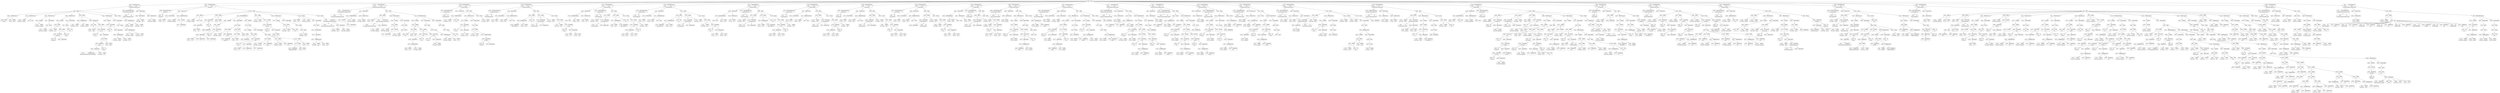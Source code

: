digraph ast {
node [shape=none];
299012 [label=<<TABLE border='1' cellspacing='0' cellpadding='10' style='rounded' ><TR><TD border='0'>299012</TD><TD border='0'><B>Variable</B></TD></TR><HR/><TR><TD border='0' cellpadding='5'>(1165, 5979)</TD><TD border='0' cellpadding='5'>is_external</TD></TR></TABLE>>];
299013 [label=<<TABLE border='1' cellspacing='0' cellpadding='10' style='rounded' ><TR><TD border='0'>299013</TD><TD border='0'><B>Condition</B></TD></TR></TABLE>>];
299013 -> 299012 [weight=2];
299014 [label=<<TABLE border='1' cellspacing='0' cellpadding='10' style='rounded' ><TR><TD border='0'>299014</TD><TD border='0'><B>Variable</B></TD></TR><HR/><TR><TD border='0' cellpadding='5'>(1165, 5979)</TD><TD border='0' cellpadding='5'>is_external</TD></TR></TABLE>>];
299015 [label=<<TABLE border='1' cellspacing='0' cellpadding='10' style='rounded' ><TR><TD border='0'>299015</TD><TD border='0'><B>Return</B></TD></TR></TABLE>>];
299015 -> 299014 [weight=2];
299008 [label=<<TABLE border='1' cellspacing='0' cellpadding='10' style='rounded' ><TR><TD border='0'>299008</TD><TD border='0'><B>VariableStatement</B></TD></TR></TABLE>>];
299008 -> 299006 [weight=2];
299008 -> 299007 [weight=2];
299009 [label=<<TABLE border='1' cellspacing='0' cellpadding='10' style='rounded' ><TR><TD border='0'>299009</TD><TD border='0'><B>Variable</B></TD></TR><HR/><TR><TD border='0' cellpadding='5'>(1165, 5981)</TD><TD border='0' cellpadding='5'>queried</TD></TR></TABLE>>];
299010 [label=<<TABLE border='1' cellspacing='0' cellpadding='10' style='rounded' ><TR><TD border='0'>299010</TD><TD border='0'><B>Array</B></TD></TR></TABLE>>];
299011 [label=<<TABLE border='1' cellspacing='0' cellpadding='10' style='rounded' ><TR><TD border='0'>299011</TD><TD border='0'><B>VariableStatement</B></TD></TR></TABLE>>];
299011 -> 299009 [weight=2];
299011 -> 299010 [weight=2];
299020 [label=<<TABLE border='1' cellspacing='0' cellpadding='10' style='rounded' ><TR><TD border='0'>299020</TD><TD border='0'><B>Id</B></TD></TR><HR/><TR><TD border='0' cellpadding='5' colspan='2'>get_network</TD></TR></TABLE>>];
299021 [label=<<TABLE border='1' cellspacing='0' cellpadding='10' style='rounded' ><TR><TD border='0'>299021</TD><TD border='0'><B>ArgumentList</B></TD></TR></TABLE>>];
299022 [label=<<TABLE border='1' cellspacing='0' cellpadding='10' style='rounded' ><TR><TD border='0'>299022</TD><TD border='0'><B>FunctionCall</B></TD></TR><HR/><TR><TD border='0' cellpadding='5' colspan='2'>get_network</TD></TR></TABLE>>];
299022 -> 299020 [weight=2];
299022 -> 299021 [weight=2];
299023 [label=<<TABLE border='1' cellspacing='0' cellpadding='10' style='rounded' ><TR><TD border='0'>299023</TD><TD border='0'><B>Id</B></TD></TR><HR/><TR><TD border='0' cellpadding='5' colspan='2'>domain</TD></TR></TABLE>>];
299016 [label=<<TABLE border='1' cellspacing='0' cellpadding='10' style='rounded' ><TR><TD border='0'>299016</TD><TD border='0'><B>IfThenStatement</B></TD></TR></TABLE>>];
299016 -> 299013 [weight=2];
299016 -> 299017 [weight=2];
299017 [label=<<TABLE border='1' cellspacing='0' cellpadding='10' style='rounded' ><TR><TD border='0'>299017</TD><TD border='0'><B>StatementBody</B></TD></TR></TABLE>>];
299017 -> 299015 [weight=2];
299018 [label=<<TABLE border='1' cellspacing='0' cellpadding='10' style='rounded' ><TR><TD border='0'>299018</TD><TD border='0'><B>Variable</B></TD></TR><HR/><TR><TD border='0' cellpadding='5'>(1165, 5980)</TD><TD border='0' cellpadding='5'>host</TD></TR></TABLE>>];
299019 [label=<<TABLE border='1' cellspacing='0' cellpadding='10' style='rounded' ><TR><TD border='0'>299019</TD><TD border='0'><B>RelOP</B></TD></TR><HR/><TR><TD border='0' cellpadding='5' colspan='2'>===</TD></TR></TABLE>>];
299019 -> 299018 [weight=2];
299019 -> 299024 [weight=2];
299028 [label=<<TABLE border='1' cellspacing='0' cellpadding='10' style='rounded' ><TR><TD border='0'>299028</TD><TD border='0'><B>IfThenStatement</B></TD></TR></TABLE>>];
299028 -> 299025 [weight=2];
299028 -> 299029 [weight=2];
299029 [label=<<TABLE border='1' cellspacing='0' cellpadding='10' style='rounded' ><TR><TD border='0'>299029</TD><TD border='0'><B>StatementBody</B></TD></TR></TABLE>>];
299029 -> 299027 [weight=2];
299030 [label=<<TABLE border='1' cellspacing='0' cellpadding='10' style='rounded' ><TR><TD border='0'>299030</TD><TD border='0'><B>Id</B></TD></TR><HR/><TR><TD border='0' cellpadding='5' colspan='2'>isset</TD></TR></TABLE>>];
299031 [label=<<TABLE border='1' cellspacing='0' cellpadding='10' style='rounded' ><TR><TD border='0'>299031</TD><TD border='0'><B>Variable</B></TD></TR><HR/><TR><TD border='0' cellpadding='5'>(1165, 5981)</TD><TD border='0' cellpadding='5'>queried</TD></TR></TABLE>>];
299024 [label=<<TABLE border='1' cellspacing='0' cellpadding='10' style='rounded' ><TR><TD border='0'>299024</TD><TD border='0'><B>BinOP</B></TD></TR><HR/><TR><TD border='0' cellpadding='5' colspan='2'>-&gt;</TD></TR></TABLE>>];
299024 -> 299022 [weight=2];
299024 -> 299023 [weight=2];
299025 [label=<<TABLE border='1' cellspacing='0' cellpadding='10' style='rounded' ><TR><TD border='0'>299025</TD><TD border='0'><B>Condition</B></TD></TR></TABLE>>];
299025 -> 299019 [weight=2];
299026 [label=<<TABLE border='1' cellspacing='0' cellpadding='10' style='rounded' ><TR><TD border='0'>299026</TD><TD border='0'><B>True</B></TD></TR><HR/><TR><TD border='0' cellpadding='5' colspan='2'>true</TD></TR></TABLE>>];
299027 [label=<<TABLE border='1' cellspacing='0' cellpadding='10' style='rounded' ><TR><TD border='0'>299027</TD><TD border='0'><B>Return</B></TD></TR></TABLE>>];
299027 -> 299026 [weight=2];
299036 [label=<<TABLE border='1' cellspacing='0' cellpadding='10' style='rounded' ><TR><TD border='0'>299036</TD><TD border='0'><B>Condition</B></TD></TR></TABLE>>];
299036 -> 299035 [weight=2];
299037 [label=<<TABLE border='1' cellspacing='0' cellpadding='10' style='rounded' ><TR><TD border='0'>299037</TD><TD border='0'><B>Variable</B></TD></TR><HR/><TR><TD border='0' cellpadding='5'>(1165, 5981)</TD><TD border='0' cellpadding='5'>queried</TD></TR></TABLE>>];
299038 [label=<<TABLE border='1' cellspacing='0' cellpadding='10' style='rounded' ><TR><TD border='0'>299038</TD><TD border='0'><B>Variable</B></TD></TR><HR/><TR><TD border='0' cellpadding='5'>(1165, 5980)</TD><TD border='0' cellpadding='5'>host</TD></TR></TABLE>>];
299039 [label=<<TABLE border='1' cellspacing='0' cellpadding='10' style='rounded' ><TR><TD border='0'>299039</TD><TD border='0'><B>PostfixExpression</B></TD></TR></TABLE>>];
299039 -> 299037 [weight=2];
299039 -> 299038 [weight=2];
299032 [label=<<TABLE border='1' cellspacing='0' cellpadding='10' style='rounded' ><TR><TD border='0'>299032</TD><TD border='0'><B>Variable</B></TD></TR><HR/><TR><TD border='0' cellpadding='5'>(1165, 5980)</TD><TD border='0' cellpadding='5'>host</TD></TR></TABLE>>];
299033 [label=<<TABLE border='1' cellspacing='0' cellpadding='10' style='rounded' ><TR><TD border='0'>299033</TD><TD border='0'><B>PostfixExpression</B></TD></TR></TABLE>>];
299033 -> 299031 [weight=2];
299033 -> 299032 [weight=2];
299034 [label=<<TABLE border='1' cellspacing='0' cellpadding='10' style='rounded' ><TR><TD border='0'>299034</TD><TD border='0'><B>ArgumentList</B></TD></TR></TABLE>>];
299034 -> 299033 [weight=2];
299035 [label=<<TABLE border='1' cellspacing='0' cellpadding='10' style='rounded' ><TR><TD border='0'>299035</TD><TD border='0'><B>FunctionCall</B></TD></TR><HR/><TR><TD border='0' cellpadding='5' colspan='2'>isset</TD></TR></TABLE>>];
299035 -> 299030 [weight=2];
299035 -> 299034 [weight=2];
299044 [label=<<TABLE border='1' cellspacing='0' cellpadding='10' style='rounded' ><TR><TD border='0'>299044</TD><TD border='0'><B>Variable</B></TD></TR><HR/><TR><TD border='0' cellpadding='5'>(1165, 5980)</TD><TD border='0' cellpadding='5'>host</TD></TR></TABLE>>];
299045 [label=<<TABLE border='1' cellspacing='0' cellpadding='10' style='rounded' ><TR><TD border='0'>299045</TD><TD border='0'><B>PostfixExpression</B></TD></TR></TABLE>>];
299045 -> 299043 [weight=2];
299045 -> 299044 [weight=2];
299046 [label=<<TABLE border='1' cellspacing='0' cellpadding='10' style='rounded' ><TR><TD border='0'>299046</TD><TD border='0'><B>BinOP</B></TD></TR><HR/><TR><TD border='0' cellpadding='5' colspan='2'>=</TD></TR></TABLE>>];
299046 -> 299045 [weight=2];
299046 -> 299060 [weight=2];
299047 [label=<<TABLE border='1' cellspacing='0' cellpadding='10' style='rounded' ><TR><TD border='0'>299047</TD><TD border='0'><B>Bool</B></TD></TR><HR/><TR><TD border='0' cellpadding='5' colspan='2'>bool</TD></TR></TABLE>>];
299040 [label=<<TABLE border='1' cellspacing='0' cellpadding='10' style='rounded' ><TR><TD border='0'>299040</TD><TD border='0'><B>Return</B></TD></TR></TABLE>>];
299040 -> 299039 [weight=2];
299041 [label=<<TABLE border='1' cellspacing='0' cellpadding='10' style='rounded' ><TR><TD border='0'>299041</TD><TD border='0'><B>IfThenStatement</B></TD></TR></TABLE>>];
299041 -> 299036 [weight=2];
299041 -> 299042 [weight=2];
299042 [label=<<TABLE border='1' cellspacing='0' cellpadding='10' style='rounded' ><TR><TD border='0'>299042</TD><TD border='0'><B>StatementBody</B></TD></TR></TABLE>>];
299042 -> 299040 [weight=2];
299043 [label=<<TABLE border='1' cellspacing='0' cellpadding='10' style='rounded' ><TR><TD border='0'>299043</TD><TD border='0'><B>Variable</B></TD></TR><HR/><TR><TD border='0' cellpadding='5'>(1165, 5981)</TD><TD border='0' cellpadding='5'>queried</TD></TR></TABLE>>];
299052 [label=<<TABLE border='1' cellspacing='0' cellpadding='10' style='rounded' ><TR><TD border='0'>299052</TD><TD border='0'><B>StringExpression</B></TD></TR><HR/><TR><TD border='0' cellpadding='5' colspan='2'>SELECT domain FROM $wpdb-&gt;blogs WHERE...</TD></TR></TABLE>>];
299053 [label=<<TABLE border='1' cellspacing='0' cellpadding='10' style='rounded' ><TR><TD border='0'>299053</TD><TD border='0'><B>Variable</B></TD></TR><HR/><TR><TD border='0' cellpadding='5'>(1165, 5980)</TD><TD border='0' cellpadding='5'>host</TD></TR></TABLE>>];
299054 [label=<<TABLE border='1' cellspacing='0' cellpadding='10' style='rounded' ><TR><TD border='0'>299054</TD><TD border='0'><B>ArgumentList</B></TD></TR></TABLE>>];
299054 -> 299052 [weight=2];
299054 -> 299053 [weight=2];
299055 [label=<<TABLE border='1' cellspacing='0' cellpadding='10' style='rounded' ><TR><TD border='0'>299055</TD><TD border='0'><B>MethodCall</B></TD></TR><HR/><TR><TD border='0' cellpadding='5' colspan='2'>prepare</TD></TR></TABLE>>];
299055 -> 299051 [weight=2];
299055 -> 299054 [weight=2];
299048 [label=<<TABLE border='1' cellspacing='0' cellpadding='10' style='rounded' ><TR><TD border='0'>299048</TD><TD border='0'><B>Variable</B></TD></TR><HR/><TR><TD border='0' cellpadding='5'>(0, 184)</TD><TD border='0' cellpadding='5'>wpdb</TD></TR></TABLE>>];
299049 [label=<<TABLE border='1' cellspacing='0' cellpadding='10' style='rounded' ><TR><TD border='0'>299049</TD><TD border='0'><B>Id</B></TD></TR><HR/><TR><TD border='0' cellpadding='5' colspan='2'>get_var</TD></TR></TABLE>>];
299050 [label=<<TABLE border='1' cellspacing='0' cellpadding='10' style='rounded' ><TR><TD border='0'>299050</TD><TD border='0'><B>Variable</B></TD></TR><HR/><TR><TD border='0' cellpadding='5'>(0, 184)</TD><TD border='0' cellpadding='5'>wpdb</TD></TR></TABLE>>];
299051 [label=<<TABLE border='1' cellspacing='0' cellpadding='10' style='rounded' ><TR><TD border='0'>299051</TD><TD border='0'><B>Id</B></TD></TR><HR/><TR><TD border='0' cellpadding='5' colspan='2'>prepare</TD></TR></TABLE>>];
299060 [label=<<TABLE border='1' cellspacing='0' cellpadding='10' style='rounded' ><TR><TD border='0'>299060</TD><TD border='0'><B>CastExpression</B></TD></TR></TABLE>>];
299060 -> 299047 [weight=2];
299060 -> 299059 [weight=2];
299061 [label=<<TABLE border='1' cellspacing='0' cellpadding='10' style='rounded' ><TR><TD border='0'>299061</TD><TD border='0'><B>Variable</B></TD></TR><HR/><TR><TD border='0' cellpadding='5'>(1165, 5981)</TD><TD border='0' cellpadding='5'>queried</TD></TR></TABLE>>];
299062 [label=<<TABLE border='1' cellspacing='0' cellpadding='10' style='rounded' ><TR><TD border='0'>299062</TD><TD border='0'><B>Variable</B></TD></TR><HR/><TR><TD border='0' cellpadding='5'>(1165, 5980)</TD><TD border='0' cellpadding='5'>host</TD></TR></TABLE>>];
299063 [label=<<TABLE border='1' cellspacing='0' cellpadding='10' style='rounded' ><TR><TD border='0'>299063</TD><TD border='0'><B>PostfixExpression</B></TD></TR></TABLE>>];
299063 -> 299061 [weight=2];
299063 -> 299062 [weight=2];
299056 [label=<<TABLE border='1' cellspacing='0' cellpadding='10' style='rounded' ><TR><TD border='0'>299056</TD><TD border='0'><B>BinOP</B></TD></TR><HR/><TR><TD border='0' cellpadding='5' colspan='2'>-&gt;</TD></TR></TABLE>>];
299056 -> 299050 [weight=2];
299056 -> 299055 [weight=2];
299057 [label=<<TABLE border='1' cellspacing='0' cellpadding='10' style='rounded' ><TR><TD border='0'>299057</TD><TD border='0'><B>ArgumentList</B></TD></TR></TABLE>>];
299057 -> 299056 [weight=2];
299058 [label=<<TABLE border='1' cellspacing='0' cellpadding='10' style='rounded' ><TR><TD border='0'>299058</TD><TD border='0'><B>MethodCall</B></TD></TR><HR/><TR><TD border='0' cellpadding='5' colspan='2'>get_var</TD></TR></TABLE>>];
299058 -> 299049 [weight=2];
299058 -> 299057 [weight=2];
299059 [label=<<TABLE border='1' cellspacing='0' cellpadding='10' style='rounded' ><TR><TD border='0'>299059</TD><TD border='0'><B>BinOP</B></TD></TR><HR/><TR><TD border='0' cellpadding='5' colspan='2'>-&gt;</TD></TR></TABLE>>];
299059 -> 299048 [weight=2];
299059 -> 299058 [weight=2];
299068 [label=<<TABLE border='1' cellspacing='0' cellpadding='10' style='rounded' ><TR><TD border='0'>299068</TD><TD border='0'><B>ReturnValueFunction</B></TD></TR><HR/><TR><TD border='0' cellpadding='5' colspan='2'>wp_parse_url</TD></TR></TABLE>>];
299068 -> 299067 [weight=2];
299069 [label=<<TABLE border='1' cellspacing='0' cellpadding='10' style='rounded' ><TR><TD border='0'>299069</TD><TD border='0'><B>Variable</B></TD></TR><HR/><TR><TD border='0' cellpadding='5'>(0, 722)</TD><TD border='0' cellpadding='5'>url</TD></TR></TABLE>>];
299070 [label=<<TABLE border='1' cellspacing='0' cellpadding='10' style='rounded' ><TR><TD border='0'>299070</TD><TD border='0'><B>ValueParameter</B></TD></TR></TABLE>>];
299070 -> 299069 [weight=2];
299071 [label=<<TABLE border='1' cellspacing='0' cellpadding='10' style='rounded' ><TR><TD border='0'>299071</TD><TD border='0'><B>Variable</B></TD></TR><HR/><TR><TD border='0' cellpadding='5'>(1166, 5982)</TD><TD border='0' cellpadding='5'>component</TD></TR></TABLE>>];
299064 [label=<<TABLE border='1' cellspacing='0' cellpadding='10' style='rounded' ><TR><TD border='0'>299064</TD><TD border='0'><B>Return</B></TD></TR></TABLE>>];
299064 -> 299063 [weight=2];
299065 [label=<<TABLE border='1' cellspacing='0' cellpadding='10' style='rounded' ><TR><TD border='0'>299065</TD><TD border='0'><B>Block</B></TD></TR></TABLE>>];
299065 -> 299008 [weight=2];
299065 -> 299011 [weight=2];
299065 -> 299016 [weight=2];
299065 -> 299028 [weight=2];
299065 -> 299041 [weight=2];
299065 -> 299046 [weight=2];
299065 -> 299064 [weight=2];
299066 [label=<<TABLE border='1' cellspacing='0' cellpadding='10' style='rounded' ><TR><TD border='0'>299066</TD><TD border='0'><B>FunctionStatement</B></TD></TR><HR/><TR><TD border='0' cellpadding='5'>Scope</TD><TD border='0' cellpadding='5'>1165</TD></TR><HR/><TR><TD border='0' cellpadding='5' colspan='2'>ms_allowed_http_request_hosts</TD></TR></TABLE>>];
299066 -> 299000 [weight=2];
299066 -> 299005 [weight=2];
299066 -> 299065 [weight=2];
299067 [label=<<TABLE border='1' cellspacing='0' cellpadding='10' style='rounded' ><TR><TD border='0'>299067</TD><TD border='0'><B>Id</B></TD></TR><HR/><TR><TD border='0' cellpadding='5' colspan='2'>wp_parse_url</TD></TR></TABLE>>];
299076 [label=<<TABLE border='1' cellspacing='0' cellpadding='10' style='rounded' ><TR><TD border='0'>299076</TD><TD border='0'><B>ParameterList</B></TD></TR></TABLE>>];
299076 -> 299070 [weight=2];
299076 -> 299075 [weight=2];
299077 [label=<<TABLE border='1' cellspacing='0' cellpadding='10' style='rounded' ><TR><TD border='0'>299077</TD><TD border='0'><B>Variable</B></TD></TR><HR/><TR><TD border='0' cellpadding='5'>(1166, 5983)</TD><TD border='0' cellpadding='5'>to_unset</TD></TR></TABLE>>];
299078 [label=<<TABLE border='1' cellspacing='0' cellpadding='10' style='rounded' ><TR><TD border='0'>299078</TD><TD border='0'><B>BinOP</B></TD></TR><HR/><TR><TD border='0' cellpadding='5' colspan='2'>=</TD></TR></TABLE>>];
299078 -> 299077 [weight=2];
299078 -> 299079 [weight=2];
299079 [label=<<TABLE border='1' cellspacing='0' cellpadding='10' style='rounded' ><TR><TD border='0'>299079</TD><TD border='0'><B>Array</B></TD></TR></TABLE>>];
299073 [label=<<TABLE border='1' cellspacing='0' cellpadding='10' style='rounded' ><TR><TD border='0'>299073</TD><TD border='0'><B>IntegerLiteral</B></TD></TR><HR/><TR><TD border='0' cellpadding='5' colspan='2'>1</TD></TR></TABLE>>];
299074 [label=<<TABLE border='1' cellspacing='0' cellpadding='10' style='rounded' ><TR><TD border='0'>299074</TD><TD border='0'><B>UnaryOP</B></TD></TR><HR/><TR><TD border='0' cellpadding='5' colspan='2'>-</TD></TR></TABLE>>];
299074 -> 299073 [weight=2];
299075 [label=<<TABLE border='1' cellspacing='0' cellpadding='10' style='rounded' ><TR><TD border='0'>299075</TD><TD border='0'><B>OptValueParameter</B></TD></TR></TABLE>>];
299075 -> 299071 [weight=2];
299075 -> 299074 [weight=2];
299084 [label=<<TABLE border='1' cellspacing='0' cellpadding='10' style='rounded' ><TR><TD border='0'>299084</TD><TD border='0'><B>ArgumentList</B></TD></TR></TABLE>>];
299084 -> 299083 [weight=2];
299085 [label=<<TABLE border='1' cellspacing='0' cellpadding='10' style='rounded' ><TR><TD border='0'>299085</TD><TD border='0'><B>FunctionCall</B></TD></TR><HR/><TR><TD border='0' cellpadding='5' colspan='2'>strval</TD></TR></TABLE>>];
299085 -> 299082 [weight=2];
299085 -> 299084 [weight=2];
299086 [label=<<TABLE border='1' cellspacing='0' cellpadding='10' style='rounded' ><TR><TD border='0'>299086</TD><TD border='0'><B>StringLiteral</B></TD></TR><HR/><TR><TD border='0' cellpadding='5' colspan='2'></TD></TR></TABLE>>];
299087 [label=<<TABLE border='1' cellspacing='0' cellpadding='10' style='rounded' ><TR><TD border='0'>299087</TD><TD border='0'><B>RelOP</B></TD></TR><HR/><TR><TD border='0' cellpadding='5' colspan='2'>===</TD></TR></TABLE>>];
299087 -> 299086 [weight=2];
299087 -> 299093 [weight=2];
299080 [label=<<TABLE border='1' cellspacing='0' cellpadding='10' style='rounded' ><TR><TD border='0'>299080</TD><TD border='0'><B>Variable</B></TD></TR><HR/><TR><TD border='0' cellpadding='5'>(0, 722)</TD><TD border='0' cellpadding='5'>url</TD></TR></TABLE>>];
299081 [label=<<TABLE border='1' cellspacing='0' cellpadding='10' style='rounded' ><TR><TD border='0'>299081</TD><TD border='0'><B>BinOP</B></TD></TR><HR/><TR><TD border='0' cellpadding='5' colspan='2'>=</TD></TR></TABLE>>];
299081 -> 299080 [weight=2];
299081 -> 299085 [weight=2];
299082 [label=<<TABLE border='1' cellspacing='0' cellpadding='10' style='rounded' ><TR><TD border='0'>299082</TD><TD border='0'><B>Id</B></TD></TR><HR/><TR><TD border='0' cellpadding='5' colspan='2'>strval</TD></TR></TABLE>>];
299083 [label=<<TABLE border='1' cellspacing='0' cellpadding='10' style='rounded' ><TR><TD border='0'>299083</TD><TD border='0'><B>Variable</B></TD></TR><HR/><TR><TD border='0' cellpadding='5'>(0, 722)</TD><TD border='0' cellpadding='5'>url</TD></TR></TABLE>>];
299092 [label=<<TABLE border='1' cellspacing='0' cellpadding='10' style='rounded' ><TR><TD border='0'>299092</TD><TD border='0'><B>ArgumentList</B></TD></TR></TABLE>>];
299092 -> 299089 [weight=2];
299092 -> 299090 [weight=2];
299092 -> 299091 [weight=2];
299093 [label=<<TABLE border='1' cellspacing='0' cellpadding='10' style='rounded' ><TR><TD border='0'>299093</TD><TD border='0'><B>FunctionCall</B></TD></TR><HR/><TR><TD border='0' cellpadding='5' colspan='2'>substr</TD></TR></TABLE>>];
299093 -> 299088 [weight=2];
299093 -> 299092 [weight=2];
299094 [label=<<TABLE border='1' cellspacing='0' cellpadding='10' style='rounded' ><TR><TD border='0'>299094</TD><TD border='0'><B>Condition</B></TD></TR></TABLE>>];
299094 -> 299087 [weight=2];
299095 [label=<<TABLE border='1' cellspacing='0' cellpadding='10' style='rounded' ><TR><TD border='0'>299095</TD><TD border='0'><B>Variable</B></TD></TR><HR/><TR><TD border='0' cellpadding='5'>(1166, 5983)</TD><TD border='0' cellpadding='5'>to_unset</TD></TR></TABLE>>];
299088 [label=<<TABLE border='1' cellspacing='0' cellpadding='10' style='rounded' ><TR><TD border='0'>299088</TD><TD border='0'><B>Id</B></TD></TR><HR/><TR><TD border='0' cellpadding='5' colspan='2'>substr</TD></TR></TABLE>>];
299089 [label=<<TABLE border='1' cellspacing='0' cellpadding='10' style='rounded' ><TR><TD border='0'>299089</TD><TD border='0'><B>Variable</B></TD></TR><HR/><TR><TD border='0' cellpadding='5'>(0, 722)</TD><TD border='0' cellpadding='5'>url</TD></TR></TABLE>>];
299090 [label=<<TABLE border='1' cellspacing='0' cellpadding='10' style='rounded' ><TR><TD border='0'>299090</TD><TD border='0'><B>IntegerLiteral</B></TD></TR><HR/><TR><TD border='0' cellpadding='5' colspan='2'>0</TD></TR></TABLE>>];
299091 [label=<<TABLE border='1' cellspacing='0' cellpadding='10' style='rounded' ><TR><TD border='0'>299091</TD><TD border='0'><B>IntegerLiteral</B></TD></TR><HR/><TR><TD border='0' cellpadding='5' colspan='2'>2</TD></TR></TABLE>>];
299100 [label=<<TABLE border='1' cellspacing='0' cellpadding='10' style='rounded' ><TR><TD border='0'>299100</TD><TD border='0'><B>StringLiteral</B></TD></TR><HR/><TR><TD border='0' cellpadding='5' colspan='2'>placeholder:</TD></TR></TABLE>>];
299101 [label=<<TABLE border='1' cellspacing='0' cellpadding='10' style='rounded' ><TR><TD border='0'>299101</TD><TD border='0'><B>BinOP</B></TD></TR><HR/><TR><TD border='0' cellpadding='5' colspan='2'>.</TD></TR></TABLE>>];
299101 -> 299100 [weight=2];
299101 -> 299102 [weight=2];
299102 [label=<<TABLE border='1' cellspacing='0' cellpadding='10' style='rounded' ><TR><TD border='0'>299102</TD><TD border='0'><B>Variable</B></TD></TR><HR/><TR><TD border='0' cellpadding='5'>(0, 722)</TD><TD border='0' cellpadding='5'>url</TD></TR></TABLE>>];
299103 [label=<<TABLE border='1' cellspacing='0' cellpadding='10' style='rounded' ><TR><TD border='0'>299103</TD><TD border='0'><B>Block</B></TD></TR></TABLE>>];
299103 -> 299096 [weight=2];
299103 -> 299099 [weight=2];
299096 [label=<<TABLE border='1' cellspacing='0' cellpadding='10' style='rounded' ><TR><TD border='0'>299096</TD><TD border='0'><B>BinOP</B></TD></TR><HR/><TR><TD border='0' cellpadding='5' colspan='2'>=</TD></TR></TABLE>>];
299096 -> 299095 [weight=2];
299096 -> 299097 [weight=2];
299097 [label=<<TABLE border='1' cellspacing='0' cellpadding='10' style='rounded' ><TR><TD border='0'>299097</TD><TD border='0'><B>StringLiteral</B></TD></TR><HR/><TR><TD border='0' cellpadding='5' colspan='2'>scheme</TD></TR></TABLE>>];
299098 [label=<<TABLE border='1' cellspacing='0' cellpadding='10' style='rounded' ><TR><TD border='0'>299098</TD><TD border='0'><B>Variable</B></TD></TR><HR/><TR><TD border='0' cellpadding='5'>(0, 722)</TD><TD border='0' cellpadding='5'>url</TD></TR></TABLE>>];
299099 [label=<<TABLE border='1' cellspacing='0' cellpadding='10' style='rounded' ><TR><TD border='0'>299099</TD><TD border='0'><B>BinOP</B></TD></TR><HR/><TR><TD border='0' cellpadding='5' colspan='2'>=</TD></TR></TABLE>>];
299099 -> 299098 [weight=2];
299099 -> 299101 [weight=2];
299108 [label=<<TABLE border='1' cellspacing='0' cellpadding='10' style='rounded' ><TR><TD border='0'>299108</TD><TD border='0'><B>Id</B></TD></TR><HR/><TR><TD border='0' cellpadding='5' colspan='2'>substr</TD></TR></TABLE>>];
299109 [label=<<TABLE border='1' cellspacing='0' cellpadding='10' style='rounded' ><TR><TD border='0'>299109</TD><TD border='0'><B>Variable</B></TD></TR><HR/><TR><TD border='0' cellpadding='5'>(0, 722)</TD><TD border='0' cellpadding='5'>url</TD></TR></TABLE>>];
299110 [label=<<TABLE border='1' cellspacing='0' cellpadding='10' style='rounded' ><TR><TD border='0'>299110</TD><TD border='0'><B>IntegerLiteral</B></TD></TR><HR/><TR><TD border='0' cellpadding='5' colspan='2'>0</TD></TR></TABLE>>];
299111 [label=<<TABLE border='1' cellspacing='0' cellpadding='10' style='rounded' ><TR><TD border='0'>299111</TD><TD border='0'><B>IntegerLiteral</B></TD></TR><HR/><TR><TD border='0' cellpadding='5' colspan='2'>1</TD></TR></TABLE>>];
299104 [label=<<TABLE border='1' cellspacing='0' cellpadding='10' style='rounded' ><TR><TD border='0'>299104</TD><TD border='0'><B>IfThenElifStatement</B></TD></TR></TABLE>>];
299104 -> 299094 [weight=2];
299104 -> 299105 [weight=2];
299104 -> 299129 [weight=2];
299105 [label=<<TABLE border='1' cellspacing='0' cellpadding='10' style='rounded' ><TR><TD border='0'>299105</TD><TD border='0'><B>StatementBody</B></TD></TR></TABLE>>];
299105 -> 299103 [weight=2];
299106 [label=<<TABLE border='1' cellspacing='0' cellpadding='10' style='rounded' ><TR><TD border='0'>299106</TD><TD border='0'><B>StringLiteral</B></TD></TR><HR/><TR><TD border='0' cellpadding='5' colspan='2'></TD></TR></TABLE>>];
299107 [label=<<TABLE border='1' cellspacing='0' cellpadding='10' style='rounded' ><TR><TD border='0'>299107</TD><TD border='0'><B>RelOP</B></TD></TR><HR/><TR><TD border='0' cellpadding='5' colspan='2'>===</TD></TR></TABLE>>];
299107 -> 299106 [weight=2];
299107 -> 299113 [weight=2];
299116 [label=<<TABLE border='1' cellspacing='0' cellpadding='10' style='rounded' ><TR><TD border='0'>299116</TD><TD border='0'><B>BinOP</B></TD></TR><HR/><TR><TD border='0' cellpadding='5' colspan='2'>=</TD></TR></TABLE>>];
299116 -> 299115 [weight=2];
299116 -> 299117 [weight=2];
299117 [label=<<TABLE border='1' cellspacing='0' cellpadding='10' style='rounded' ><TR><TD border='0'>299117</TD><TD border='0'><B>StringLiteral</B></TD></TR><HR/><TR><TD border='0' cellpadding='5' colspan='2'>scheme</TD></TR></TABLE>>];
299118 [label=<<TABLE border='1' cellspacing='0' cellpadding='10' style='rounded' ><TR><TD border='0'>299118</TD><TD border='0'><B>Variable</B></TD></TR><HR/><TR><TD border='0' cellpadding='5'>(1166, 5983)</TD><TD border='0' cellpadding='5'>to_unset</TD></TR></TABLE>>];
299119 [label=<<TABLE border='1' cellspacing='0' cellpadding='10' style='rounded' ><TR><TD border='0'>299119</TD><TD border='0'><B>BinOP</B></TD></TR><HR/><TR><TD border='0' cellpadding='5' colspan='2'>=</TD></TR></TABLE>>];
299119 -> 299118 [weight=2];
299119 -> 299120 [weight=2];
299112 [label=<<TABLE border='1' cellspacing='0' cellpadding='10' style='rounded' ><TR><TD border='0'>299112</TD><TD border='0'><B>ArgumentList</B></TD></TR></TABLE>>];
299112 -> 299109 [weight=2];
299112 -> 299110 [weight=2];
299112 -> 299111 [weight=2];
299113 [label=<<TABLE border='1' cellspacing='0' cellpadding='10' style='rounded' ><TR><TD border='0'>299113</TD><TD border='0'><B>FunctionCall</B></TD></TR><HR/><TR><TD border='0' cellpadding='5' colspan='2'>substr</TD></TR></TABLE>>];
299113 -> 299108 [weight=2];
299113 -> 299112 [weight=2];
299114 [label=<<TABLE border='1' cellspacing='0' cellpadding='10' style='rounded' ><TR><TD border='0'>299114</TD><TD border='0'><B>Condition</B></TD></TR></TABLE>>];
299114 -> 299107 [weight=2];
299115 [label=<<TABLE border='1' cellspacing='0' cellpadding='10' style='rounded' ><TR><TD border='0'>299115</TD><TD border='0'><B>Variable</B></TD></TR><HR/><TR><TD border='0' cellpadding='5'>(1166, 5983)</TD><TD border='0' cellpadding='5'>to_unset</TD></TR></TABLE>>];
299124 [label=<<TABLE border='1' cellspacing='0' cellpadding='10' style='rounded' ><TR><TD border='0'>299124</TD><TD border='0'><B>BinOP</B></TD></TR><HR/><TR><TD border='0' cellpadding='5' colspan='2'>.</TD></TR></TABLE>>];
299124 -> 299123 [weight=2];
299124 -> 299125 [weight=2];
299125 [label=<<TABLE border='1' cellspacing='0' cellpadding='10' style='rounded' ><TR><TD border='0'>299125</TD><TD border='0'><B>Variable</B></TD></TR><HR/><TR><TD border='0' cellpadding='5'>(0, 722)</TD><TD border='0' cellpadding='5'>url</TD></TR></TABLE>>];
299126 [label=<<TABLE border='1' cellspacing='0' cellpadding='10' style='rounded' ><TR><TD border='0'>299126</TD><TD border='0'><B>Block</B></TD></TR></TABLE>>];
299126 -> 299116 [weight=2];
299126 -> 299119 [weight=2];
299126 -> 299122 [weight=2];
299127 [label=<<TABLE border='1' cellspacing='0' cellpadding='10' style='rounded' ><TR><TD border='0'>299127</TD><TD border='0'><B>ElseIf</B></TD></TR></TABLE>>];
299127 -> 299114 [weight=2];
299127 -> 299128 [weight=2];
299120 [label=<<TABLE border='1' cellspacing='0' cellpadding='10' style='rounded' ><TR><TD border='0'>299120</TD><TD border='0'><B>StringLiteral</B></TD></TR><HR/><TR><TD border='0' cellpadding='5' colspan='2'>host</TD></TR></TABLE>>];
299121 [label=<<TABLE border='1' cellspacing='0' cellpadding='10' style='rounded' ><TR><TD border='0'>299121</TD><TD border='0'><B>Variable</B></TD></TR><HR/><TR><TD border='0' cellpadding='5'>(0, 722)</TD><TD border='0' cellpadding='5'>url</TD></TR></TABLE>>];
299122 [label=<<TABLE border='1' cellspacing='0' cellpadding='10' style='rounded' ><TR><TD border='0'>299122</TD><TD border='0'><B>BinOP</B></TD></TR><HR/><TR><TD border='0' cellpadding='5' colspan='2'>=</TD></TR></TABLE>>];
299122 -> 299121 [weight=2];
299122 -> 299124 [weight=2];
299123 [label=<<TABLE border='1' cellspacing='0' cellpadding='10' style='rounded' ><TR><TD border='0'>299123</TD><TD border='0'><B>StringLiteral</B></TD></TR><HR/><TR><TD border='0' cellpadding='5' colspan='2'>placeholder:placeholder</TD></TR></TABLE>>];
299133 [label=<<TABLE border='1' cellspacing='0' cellpadding='10' style='rounded' ><TR><TD border='0'>299133</TD><TD border='0'><B>Id</B></TD></TR><HR/><TR><TD border='0' cellpadding='5' colspan='2'>parse_url</TD></TR></TABLE>>];
299134 [label=<<TABLE border='1' cellspacing='0' cellpadding='10' style='rounded' ><TR><TD border='0'>299134</TD><TD border='0'><B>Variable</B></TD></TR><HR/><TR><TD border='0' cellpadding='5'>(0, 722)</TD><TD border='0' cellpadding='5'>url</TD></TR></TABLE>>];
299135 [label=<<TABLE border='1' cellspacing='0' cellpadding='10' style='rounded' ><TR><TD border='0'>299135</TD><TD border='0'><B>ArgumentList</B></TD></TR></TABLE>>];
299135 -> 299134 [weight=2];
299128 [label=<<TABLE border='1' cellspacing='0' cellpadding='10' style='rounded' ><TR><TD border='0'>299128</TD><TD border='0'><B>StatementBody</B></TD></TR></TABLE>>];
299128 -> 299126 [weight=2];
299129 [label=<<TABLE border='1' cellspacing='0' cellpadding='10' style='rounded' ><TR><TD border='0'>299129</TD><TD border='0'><B>ElseIfList</B></TD></TR></TABLE>>];
299129 -> 299127 [weight=2];
299130 [label=<<TABLE border='1' cellspacing='0' cellpadding='10' style='rounded' ><TR><TD border='0'>299130</TD><TD border='0'><B>Variable</B></TD></TR><HR/><TR><TD border='0' cellpadding='5'>(1166, 5984)</TD><TD border='0' cellpadding='5'>parts</TD></TR></TABLE>>];
299131 [label=<<TABLE border='1' cellspacing='0' cellpadding='10' style='rounded' ><TR><TD border='0'>299131</TD><TD border='0'><B>BinOP</B></TD></TR><HR/><TR><TD border='0' cellpadding='5' colspan='2'>=</TD></TR></TABLE>>];
299131 -> 299130 [weight=2];
299131 -> 299137 [weight=2];
299140 [label=<<TABLE border='1' cellspacing='0' cellpadding='10' style='rounded' ><TR><TD border='0'>299140</TD><TD border='0'><B>Variable</B></TD></TR><HR/><TR><TD border='0' cellpadding='5'>(1166, 5984)</TD><TD border='0' cellpadding='5'>parts</TD></TR></TABLE>>];
299141 [label=<<TABLE border='1' cellspacing='0' cellpadding='10' style='rounded' ><TR><TD border='0'>299141</TD><TD border='0'><B>Condition</B></TD></TR></TABLE>>];
299141 -> 299139 [weight=2];
299142 [label=<<TABLE border='1' cellspacing='0' cellpadding='10' style='rounded' ><TR><TD border='0'>299142</TD><TD border='0'><B>Variable</B></TD></TR><HR/><TR><TD border='0' cellpadding='5'>(1166, 5984)</TD><TD border='0' cellpadding='5'>parts</TD></TR></TABLE>>];
299143 [label=<<TABLE border='1' cellspacing='0' cellpadding='10' style='rounded' ><TR><TD border='0'>299143</TD><TD border='0'><B>Return</B></TD></TR></TABLE>>];
299143 -> 299142 [weight=2];
299136 [label=<<TABLE border='1' cellspacing='0' cellpadding='10' style='rounded' ><TR><TD border='0'>299136</TD><TD border='0'><B>FunctionCall</B></TD></TR><HR/><TR><TD border='0' cellpadding='5' colspan='2'>parse_url</TD></TR></TABLE>>];
299136 -> 299133 [weight=2];
299136 -> 299135 [weight=2];
299137 [label=<<TABLE border='1' cellspacing='0' cellpadding='10' style='rounded' ><TR><TD border='0'>299137</TD><TD border='0'><B>UnaryOP</B></TD></TR><HR/><TR><TD border='0' cellpadding='5' colspan='2'>@</TD></TR></TABLE>>];
299137 -> 299136 [weight=2];
299138 [label=<<TABLE border='1' cellspacing='0' cellpadding='10' style='rounded' ><TR><TD border='0'>299138</TD><TD border='0'><B>False</B></TD></TR><HR/><TR><TD border='0' cellpadding='5' colspan='2'>false</TD></TR></TABLE>>];
299139 [label=<<TABLE border='1' cellspacing='0' cellpadding='10' style='rounded' ><TR><TD border='0'>299139</TD><TD border='0'><B>RelOP</B></TD></TR><HR/><TR><TD border='0' cellpadding='5' colspan='2'>===</TD></TR></TABLE>>];
299139 -> 299138 [weight=2];
299139 -> 299140 [weight=2];
299148 [label=<<TABLE border='1' cellspacing='0' cellpadding='10' style='rounded' ><TR><TD border='0'>299148</TD><TD border='0'><B>Variable</B></TD></TR><HR/><TR><TD border='0' cellpadding='5'>(0, 816)</TD><TD border='0' cellpadding='5'>key</TD></TR></TABLE>>];
299150 [label=<<TABLE border='1' cellspacing='0' cellpadding='10' style='rounded' ><TR><TD border='0'>299150</TD><TD border='0'><B>Variable</B></TD></TR><HR/><TR><TD border='0' cellpadding='5'>(1166, 5984)</TD><TD border='0' cellpadding='5'>parts</TD></TR></TABLE>>];
299151 [label=<<TABLE border='1' cellspacing='0' cellpadding='10' style='rounded' ><TR><TD border='0'>299151</TD><TD border='0'><B>Variable</B></TD></TR><HR/><TR><TD border='0' cellpadding='5'>(0, 816)</TD><TD border='0' cellpadding='5'>key</TD></TR></TABLE>>];
299144 [label=<<TABLE border='1' cellspacing='0' cellpadding='10' style='rounded' ><TR><TD border='0'>299144</TD><TD border='0'><B>Block</B></TD></TR></TABLE>>];
299144 -> 299143 [weight=2];
299145 [label=<<TABLE border='1' cellspacing='0' cellpadding='10' style='rounded' ><TR><TD border='0'>299145</TD><TD border='0'><B>IfThenStatement</B></TD></TR></TABLE>>];
299145 -> 299141 [weight=2];
299145 -> 299146 [weight=2];
299146 [label=<<TABLE border='1' cellspacing='0' cellpadding='10' style='rounded' ><TR><TD border='0'>299146</TD><TD border='0'><B>StatementBody</B></TD></TR></TABLE>>];
299146 -> 299144 [weight=2];
299147 [label=<<TABLE border='1' cellspacing='0' cellpadding='10' style='rounded' ><TR><TD border='0'>299147</TD><TD border='0'><B>Variable</B></TD></TR><HR/><TR><TD border='0' cellpadding='5'>(1166, 5983)</TD><TD border='0' cellpadding='5'>to_unset</TD></TR></TABLE>>];
299156 [label=<<TABLE border='1' cellspacing='0' cellpadding='10' style='rounded' ><TR><TD border='0'>299156</TD><TD border='0'><B>ForEach</B></TD></TR></TABLE>>];
299156 -> 299147 [weight=2];
299156 -> 299148 [weight=2];
299156 -> 299157 [weight=2];
299157 [label=<<TABLE border='1' cellspacing='0' cellpadding='10' style='rounded' ><TR><TD border='0'>299157</TD><TD border='0'><B>StatementBody</B></TD></TR></TABLE>>];
299157 -> 299155 [weight=2];
299158 [label=<<TABLE border='1' cellspacing='0' cellpadding='10' style='rounded' ><TR><TD border='0'>299158</TD><TD border='0'><B>Id</B></TD></TR><HR/><TR><TD border='0' cellpadding='5' colspan='2'>_get_component_from_parsed_url_array</TD></TR></TABLE>>];
299159 [label=<<TABLE border='1' cellspacing='0' cellpadding='10' style='rounded' ><TR><TD border='0'>299159</TD><TD border='0'><B>Variable</B></TD></TR><HR/><TR><TD border='0' cellpadding='5'>(1166, 5984)</TD><TD border='0' cellpadding='5'>parts</TD></TR></TABLE>>];
299152 [label=<<TABLE border='1' cellspacing='0' cellpadding='10' style='rounded' ><TR><TD border='0'>299152</TD><TD border='0'><B>PostfixExpression</B></TD></TR></TABLE>>];
299152 -> 299150 [weight=2];
299152 -> 299151 [weight=2];
299153 [label=<<TABLE border='1' cellspacing='0' cellpadding='10' style='rounded' ><TR><TD border='0'>299153</TD><TD border='0'><B>ArgumentList</B></TD></TR></TABLE>>];
299153 -> 299152 [weight=2];
299154 [label=<<TABLE border='1' cellspacing='0' cellpadding='10' style='rounded' ><TR><TD border='0'>299154</TD><TD border='0'><B>UnsetStatement</B></TD></TR></TABLE>>];
299154 -> 299153 [weight=2];
299155 [label=<<TABLE border='1' cellspacing='0' cellpadding='10' style='rounded' ><TR><TD border='0'>299155</TD><TD border='0'><B>Block</B></TD></TR></TABLE>>];
299155 -> 299154 [weight=2];
299164 [label=<<TABLE border='1' cellspacing='0' cellpadding='10' style='rounded' ><TR><TD border='0'>299164</TD><TD border='0'><B>Block</B></TD></TR></TABLE>>];
299164 -> 299078 [weight=2];
299164 -> 299081 [weight=2];
299164 -> 299104 [weight=2];
299164 -> 299131 [weight=2];
299164 -> 299145 [weight=2];
299164 -> 299156 [weight=2];
299164 -> 299163 [weight=2];
299165 [label=<<TABLE border='1' cellspacing='0' cellpadding='10' style='rounded' ><TR><TD border='0'>299165</TD><TD border='0'><B>FunctionStatement</B></TD></TR><HR/><TR><TD border='0' cellpadding='5'>Scope</TD><TD border='0' cellpadding='5'>1166</TD></TR><HR/><TR><TD border='0' cellpadding='5' colspan='2'>wp_parse_url</TD></TR></TABLE>>];
299165 -> 299068 [weight=2];
299165 -> 299076 [weight=2];
299165 -> 299164 [weight=2];
299166 [label=<<TABLE border='1' cellspacing='0' cellpadding='10' style='rounded' ><TR><TD border='0'>299166</TD><TD border='0'><B>Id</B></TD></TR><HR/><TR><TD border='0' cellpadding='5' colspan='2'>_get_component_from_parsed_url_array</TD></TR></TABLE>>];
299167 [label=<<TABLE border='1' cellspacing='0' cellpadding='10' style='rounded' ><TR><TD border='0'>299167</TD><TD border='0'><B>ReturnValueFunction</B></TD></TR><HR/><TR><TD border='0' cellpadding='5' colspan='2'>_get_component_from_parsed_url_array</TD></TR></TABLE>>];
299167 -> 299166 [weight=2];
299160 [label=<<TABLE border='1' cellspacing='0' cellpadding='10' style='rounded' ><TR><TD border='0'>299160</TD><TD border='0'><B>Variable</B></TD></TR><HR/><TR><TD border='0' cellpadding='5'>(1166, 5982)</TD><TD border='0' cellpadding='5'>component</TD></TR></TABLE>>];
299161 [label=<<TABLE border='1' cellspacing='0' cellpadding='10' style='rounded' ><TR><TD border='0'>299161</TD><TD border='0'><B>ArgumentList</B></TD></TR></TABLE>>];
299161 -> 299159 [weight=2];
299161 -> 299160 [weight=2];
299162 [label=<<TABLE border='1' cellspacing='0' cellpadding='10' style='rounded' ><TR><TD border='0'>299162</TD><TD border='0'><B>FunctionCall</B></TD></TR><HR/><TR><TD border='0' cellpadding='5' colspan='2'>_get_component_from_parsed_url_array</TD></TR></TABLE>>];
299162 -> 299158 [weight=2];
299162 -> 299161 [weight=2];
299163 [label=<<TABLE border='1' cellspacing='0' cellpadding='10' style='rounded' ><TR><TD border='0'>299163</TD><TD border='0'><B>Return</B></TD></TR></TABLE>>];
299163 -> 299162 [weight=2];
299172 [label=<<TABLE border='1' cellspacing='0' cellpadding='10' style='rounded' ><TR><TD border='0'>299172</TD><TD border='0'><B>IntegerLiteral</B></TD></TR><HR/><TR><TD border='0' cellpadding='5' colspan='2'>1</TD></TR></TABLE>>];
299173 [label=<<TABLE border='1' cellspacing='0' cellpadding='10' style='rounded' ><TR><TD border='0'>299173</TD><TD border='0'><B>UnaryOP</B></TD></TR><HR/><TR><TD border='0' cellpadding='5' colspan='2'>-</TD></TR></TABLE>>];
299173 -> 299172 [weight=2];
299174 [label=<<TABLE border='1' cellspacing='0' cellpadding='10' style='rounded' ><TR><TD border='0'>299174</TD><TD border='0'><B>OptValueParameter</B></TD></TR></TABLE>>];
299174 -> 299170 [weight=2];
299174 -> 299173 [weight=2];
299175 [label=<<TABLE border='1' cellspacing='0' cellpadding='10' style='rounded' ><TR><TD border='0'>299175</TD><TD border='0'><B>ParameterList</B></TD></TR></TABLE>>];
299175 -> 299169 [weight=2];
299175 -> 299174 [weight=2];
299168 [label=<<TABLE border='1' cellspacing='0' cellpadding='10' style='rounded' ><TR><TD border='0'>299168</TD><TD border='0'><B>Variable</B></TD></TR><HR/><TR><TD border='0' cellpadding='5'>(1167, 5985)</TD><TD border='0' cellpadding='5'>url_parts</TD></TR></TABLE>>];
299169 [label=<<TABLE border='1' cellspacing='0' cellpadding='10' style='rounded' ><TR><TD border='0'>299169</TD><TD border='0'><B>ValueParameter</B></TD></TR></TABLE>>];
299169 -> 299168 [weight=2];
299170 [label=<<TABLE border='1' cellspacing='0' cellpadding='10' style='rounded' ><TR><TD border='0'>299170</TD><TD border='0'><B>Variable</B></TD></TR><HR/><TR><TD border='0' cellpadding='5'>(1167, 5986)</TD><TD border='0' cellpadding='5'>component</TD></TR></TABLE>>];
299180 [label=<<TABLE border='1' cellspacing='0' cellpadding='10' style='rounded' ><TR><TD border='0'>299180</TD><TD border='0'><B>Variable</B></TD></TR><HR/><TR><TD border='0' cellpadding='5'>(1167, 5986)</TD><TD border='0' cellpadding='5'>component</TD></TR></TABLE>>];
299181 [label=<<TABLE border='1' cellspacing='0' cellpadding='10' style='rounded' ><TR><TD border='0'>299181</TD><TD border='0'><B>Condition</B></TD></TR></TABLE>>];
299181 -> 299179 [weight=2];
299182 [label=<<TABLE border='1' cellspacing='0' cellpadding='10' style='rounded' ><TR><TD border='0'>299182</TD><TD border='0'><B>Variable</B></TD></TR><HR/><TR><TD border='0' cellpadding='5'>(1167, 5985)</TD><TD border='0' cellpadding='5'>url_parts</TD></TR></TABLE>>];
299183 [label=<<TABLE border='1' cellspacing='0' cellpadding='10' style='rounded' ><TR><TD border='0'>299183</TD><TD border='0'><B>Return</B></TD></TR></TABLE>>];
299183 -> 299182 [weight=2];
299177 [label=<<TABLE border='1' cellspacing='0' cellpadding='10' style='rounded' ><TR><TD border='0'>299177</TD><TD border='0'><B>IntegerLiteral</B></TD></TR><HR/><TR><TD border='0' cellpadding='5' colspan='2'>1</TD></TR></TABLE>>];
299178 [label=<<TABLE border='1' cellspacing='0' cellpadding='10' style='rounded' ><TR><TD border='0'>299178</TD><TD border='0'><B>UnaryOP</B></TD></TR><HR/><TR><TD border='0' cellpadding='5' colspan='2'>-</TD></TR></TABLE>>];
299178 -> 299177 [weight=2];
299179 [label=<<TABLE border='1' cellspacing='0' cellpadding='10' style='rounded' ><TR><TD border='0'>299179</TD><TD border='0'><B>RelOP</B></TD></TR><HR/><TR><TD border='0' cellpadding='5' colspan='2'>===</TD></TR></TABLE>>];
299179 -> 299178 [weight=2];
299179 -> 299180 [weight=2];
299188 [label=<<TABLE border='1' cellspacing='0' cellpadding='10' style='rounded' ><TR><TD border='0'>299188</TD><TD border='0'><B>BinOP</B></TD></TR><HR/><TR><TD border='0' cellpadding='5' colspan='2'>=</TD></TR></TABLE>>];
299188 -> 299187 [weight=2];
299188 -> 299192 [weight=2];
299189 [label=<<TABLE border='1' cellspacing='0' cellpadding='10' style='rounded' ><TR><TD border='0'>299189</TD><TD border='0'><B>Id</B></TD></TR><HR/><TR><TD border='0' cellpadding='5' colspan='2'>_wp_translate_php_url_constant_to_key</TD></TR></TABLE>>];
299190 [label=<<TABLE border='1' cellspacing='0' cellpadding='10' style='rounded' ><TR><TD border='0'>299190</TD><TD border='0'><B>Variable</B></TD></TR><HR/><TR><TD border='0' cellpadding='5'>(1167, 5986)</TD><TD border='0' cellpadding='5'>component</TD></TR></TABLE>>];
299191 [label=<<TABLE border='1' cellspacing='0' cellpadding='10' style='rounded' ><TR><TD border='0'>299191</TD><TD border='0'><B>ArgumentList</B></TD></TR></TABLE>>];
299191 -> 299190 [weight=2];
299184 [label=<<TABLE border='1' cellspacing='0' cellpadding='10' style='rounded' ><TR><TD border='0'>299184</TD><TD border='0'><B>Block</B></TD></TR></TABLE>>];
299184 -> 299183 [weight=2];
299185 [label=<<TABLE border='1' cellspacing='0' cellpadding='10' style='rounded' ><TR><TD border='0'>299185</TD><TD border='0'><B>IfThenStatement</B></TD></TR></TABLE>>];
299185 -> 299181 [weight=2];
299185 -> 299186 [weight=2];
299186 [label=<<TABLE border='1' cellspacing='0' cellpadding='10' style='rounded' ><TR><TD border='0'>299186</TD><TD border='0'><B>StatementBody</B></TD></TR></TABLE>>];
299186 -> 299184 [weight=2];
299187 [label=<<TABLE border='1' cellspacing='0' cellpadding='10' style='rounded' ><TR><TD border='0'>299187</TD><TD border='0'><B>Variable</B></TD></TR><HR/><TR><TD border='0' cellpadding='5'>(0, 816)</TD><TD border='0' cellpadding='5'>key</TD></TR></TABLE>>];
299196 [label=<<TABLE border='1' cellspacing='0' cellpadding='10' style='rounded' ><TR><TD border='0'>299196</TD><TD border='0'><B>LogicOP</B></TD></TR><HR/><TR><TD border='0' cellpadding='5' colspan='2'>&amp;&amp;</TD></TR></TABLE>>];
299196 -> 299194 [weight=2];
299196 -> 299201 [weight=2];
299197 [label=<<TABLE border='1' cellspacing='0' cellpadding='10' style='rounded' ><TR><TD border='0'>299197</TD><TD border='0'><B>Id</B></TD></TR><HR/><TR><TD border='0' cellpadding='5' colspan='2'>is_array</TD></TR></TABLE>>];
299198 [label=<<TABLE border='1' cellspacing='0' cellpadding='10' style='rounded' ><TR><TD border='0'>299198</TD><TD border='0'><B>Variable</B></TD></TR><HR/><TR><TD border='0' cellpadding='5'>(1167, 5985)</TD><TD border='0' cellpadding='5'>url_parts</TD></TR></TABLE>>];
299199 [label=<<TABLE border='1' cellspacing='0' cellpadding='10' style='rounded' ><TR><TD border='0'>299199</TD><TD border='0'><B>ArgumentList</B></TD></TR></TABLE>>];
299199 -> 299198 [weight=2];
299192 [label=<<TABLE border='1' cellspacing='0' cellpadding='10' style='rounded' ><TR><TD border='0'>299192</TD><TD border='0'><B>FunctionCall</B></TD></TR><HR/><TR><TD border='0' cellpadding='5' colspan='2'>_wp_translate_php_url_constant_to_key</TD></TR></TABLE>>];
299192 -> 299189 [weight=2];
299192 -> 299191 [weight=2];
299193 [label=<<TABLE border='1' cellspacing='0' cellpadding='10' style='rounded' ><TR><TD border='0'>299193</TD><TD border='0'><B>False</B></TD></TR><HR/><TR><TD border='0' cellpadding='5' colspan='2'>false</TD></TR></TABLE>>];
299194 [label=<<TABLE border='1' cellspacing='0' cellpadding='10' style='rounded' ><TR><TD border='0'>299194</TD><TD border='0'><B>RelOP</B></TD></TR><HR/><TR><TD border='0' cellpadding='5' colspan='2'>!==</TD></TR></TABLE>>];
299194 -> 299193 [weight=2];
299194 -> 299195 [weight=2];
299195 [label=<<TABLE border='1' cellspacing='0' cellpadding='10' style='rounded' ><TR><TD border='0'>299195</TD><TD border='0'><B>Variable</B></TD></TR><HR/><TR><TD border='0' cellpadding='5'>(0, 816)</TD><TD border='0' cellpadding='5'>key</TD></TR></TABLE>>];
299204 [label=<<TABLE border='1' cellspacing='0' cellpadding='10' style='rounded' ><TR><TD border='0'>299204</TD><TD border='0'><B>Variable</B></TD></TR><HR/><TR><TD border='0' cellpadding='5'>(0, 816)</TD><TD border='0' cellpadding='5'>key</TD></TR></TABLE>>];
299205 [label=<<TABLE border='1' cellspacing='0' cellpadding='10' style='rounded' ><TR><TD border='0'>299205</TD><TD border='0'><B>PostfixExpression</B></TD></TR></TABLE>>];
299205 -> 299203 [weight=2];
299205 -> 299204 [weight=2];
299206 [label=<<TABLE border='1' cellspacing='0' cellpadding='10' style='rounded' ><TR><TD border='0'>299206</TD><TD border='0'><B>ArgumentList</B></TD></TR></TABLE>>];
299206 -> 299205 [weight=2];
299207 [label=<<TABLE border='1' cellspacing='0' cellpadding='10' style='rounded' ><TR><TD border='0'>299207</TD><TD border='0'><B>FunctionCall</B></TD></TR><HR/><TR><TD border='0' cellpadding='5' colspan='2'>isset</TD></TR></TABLE>>];
299207 -> 299202 [weight=2];
299207 -> 299206 [weight=2];
299200 [label=<<TABLE border='1' cellspacing='0' cellpadding='10' style='rounded' ><TR><TD border='0'>299200</TD><TD border='0'><B>FunctionCall</B></TD></TR><HR/><TR><TD border='0' cellpadding='5' colspan='2'>is_array</TD></TR></TABLE>>];
299200 -> 299197 [weight=2];
299200 -> 299199 [weight=2];
299201 [label=<<TABLE border='1' cellspacing='0' cellpadding='10' style='rounded' ><TR><TD border='0'>299201</TD><TD border='0'><B>LogicOP</B></TD></TR><HR/><TR><TD border='0' cellpadding='5' colspan='2'>&amp;&amp;</TD></TR></TABLE>>];
299201 -> 299200 [weight=2];
299201 -> 299207 [weight=2];
299202 [label=<<TABLE border='1' cellspacing='0' cellpadding='10' style='rounded' ><TR><TD border='0'>299202</TD><TD border='0'><B>Id</B></TD></TR><HR/><TR><TD border='0' cellpadding='5' colspan='2'>isset</TD></TR></TABLE>>];
299203 [label=<<TABLE border='1' cellspacing='0' cellpadding='10' style='rounded' ><TR><TD border='0'>299203</TD><TD border='0'><B>Variable</B></TD></TR><HR/><TR><TD border='0' cellpadding='5'>(1167, 5985)</TD><TD border='0' cellpadding='5'>url_parts</TD></TR></TABLE>>];
299212 [label=<<TABLE border='1' cellspacing='0' cellpadding='10' style='rounded' ><TR><TD border='0'>299212</TD><TD border='0'><B>Return</B></TD></TR></TABLE>>];
299212 -> 299211 [weight=2];
299213 [label=<<TABLE border='1' cellspacing='0' cellpadding='10' style='rounded' ><TR><TD border='0'>299213</TD><TD border='0'><B>Block</B></TD></TR></TABLE>>];
299213 -> 299212 [weight=2];
299214 [label=<<TABLE border='1' cellspacing='0' cellpadding='10' style='rounded' ><TR><TD border='0'>299214</TD><TD border='0'><B>IfThenElseStatement</B></TD></TR></TABLE>>];
299214 -> 299208 [weight=2];
299214 -> 299215 [weight=2];
299214 -> 299220 [weight=2];
299215 [label=<<TABLE border='1' cellspacing='0' cellpadding='10' style='rounded' ><TR><TD border='0'>299215</TD><TD border='0'><B>StatementBody</B></TD></TR></TABLE>>];
299215 -> 299213 [weight=2];
299208 [label=<<TABLE border='1' cellspacing='0' cellpadding='10' style='rounded' ><TR><TD border='0'>299208</TD><TD border='0'><B>Condition</B></TD></TR></TABLE>>];
299208 -> 299196 [weight=2];
299209 [label=<<TABLE border='1' cellspacing='0' cellpadding='10' style='rounded' ><TR><TD border='0'>299209</TD><TD border='0'><B>Variable</B></TD></TR><HR/><TR><TD border='0' cellpadding='5'>(1167, 5985)</TD><TD border='0' cellpadding='5'>url_parts</TD></TR></TABLE>>];
299210 [label=<<TABLE border='1' cellspacing='0' cellpadding='10' style='rounded' ><TR><TD border='0'>299210</TD><TD border='0'><B>Variable</B></TD></TR><HR/><TR><TD border='0' cellpadding='5'>(0, 816)</TD><TD border='0' cellpadding='5'>key</TD></TR></TABLE>>];
299211 [label=<<TABLE border='1' cellspacing='0' cellpadding='10' style='rounded' ><TR><TD border='0'>299211</TD><TD border='0'><B>PostfixExpression</B></TD></TR></TABLE>>];
299211 -> 299209 [weight=2];
299211 -> 299210 [weight=2];
299220 [label=<<TABLE border='1' cellspacing='0' cellpadding='10' style='rounded' ><TR><TD border='0'>299220</TD><TD border='0'><B>StatementBody</B></TD></TR></TABLE>>];
299220 -> 299218 [weight=2];
299221 [label=<<TABLE border='1' cellspacing='0' cellpadding='10' style='rounded' ><TR><TD border='0'>299221</TD><TD border='0'><B>Block</B></TD></TR></TABLE>>];
299221 -> 299185 [weight=2];
299221 -> 299188 [weight=2];
299221 -> 299214 [weight=2];
299222 [label=<<TABLE border='1' cellspacing='0' cellpadding='10' style='rounded' ><TR><TD border='0'>299222</TD><TD border='0'><B>FunctionStatement</B></TD></TR><HR/><TR><TD border='0' cellpadding='5'>Scope</TD><TD border='0' cellpadding='5'>1167</TD></TR><HR/><TR><TD border='0' cellpadding='5' colspan='2'>_get_component_from_parsed_url_array</TD></TR></TABLE>>];
299222 -> 299167 [weight=2];
299222 -> 299175 [weight=2];
299222 -> 299221 [weight=2];
299223 [label=<<TABLE border='1' cellspacing='0' cellpadding='10' style='rounded' ><TR><TD border='0'>299223</TD><TD border='0'><B>Id</B></TD></TR><HR/><TR><TD border='0' cellpadding='5' colspan='2'>_wp_translate_php_url_constant_to_key</TD></TR></TABLE>>];
299216 [label=<<TABLE border='1' cellspacing='0' cellpadding='10' style='rounded' ><TR><TD border='0'>299216</TD><TD border='0'><B>Null</B></TD></TR><HR/><TR><TD border='0' cellpadding='5' colspan='2'>null</TD></TR></TABLE>>];
299217 [label=<<TABLE border='1' cellspacing='0' cellpadding='10' style='rounded' ><TR><TD border='0'>299217</TD><TD border='0'><B>Return</B></TD></TR></TABLE>>];
299217 -> 299216 [weight=2];
299218 [label=<<TABLE border='1' cellspacing='0' cellpadding='10' style='rounded' ><TR><TD border='0'>299218</TD><TD border='0'><B>Block</B></TD></TR></TABLE>>];
299218 -> 299217 [weight=2];
299228 [label=<<TABLE border='1' cellspacing='0' cellpadding='10' style='rounded' ><TR><TD border='0'>299228</TD><TD border='0'><B>Variable</B></TD></TR><HR/><TR><TD border='0' cellpadding='5'>(1168, 5987)</TD><TD border='0' cellpadding='5'>translation</TD></TR></TABLE>>];
299229 [label=<<TABLE border='1' cellspacing='0' cellpadding='10' style='rounded' ><TR><TD border='0'>299229</TD><TD border='0'><B>BinOP</B></TD></TR><HR/><TR><TD border='0' cellpadding='5' colspan='2'>=</TD></TR></TABLE>>];
299229 -> 299228 [weight=2];
299229 -> 299246 [weight=2];
299230 [label=<<TABLE border='1' cellspacing='0' cellpadding='10' style='rounded' ><TR><TD border='0'>299230</TD><TD border='0'><B>Id</B></TD></TR><HR/><TR><TD border='0' cellpadding='5' colspan='2'>PHP_URL_SCHEME</TD></TR></TABLE>>];
299231 [label=<<TABLE border='1' cellspacing='0' cellpadding='10' style='rounded' ><TR><TD border='0'>299231</TD><TD border='0'><B>StringLiteral</B></TD></TR><HR/><TR><TD border='0' cellpadding='5' colspan='2'>scheme</TD></TR></TABLE>>];
299224 [label=<<TABLE border='1' cellspacing='0' cellpadding='10' style='rounded' ><TR><TD border='0'>299224</TD><TD border='0'><B>ReturnValueFunction</B></TD></TR><HR/><TR><TD border='0' cellpadding='5' colspan='2'>_wp_translate_php_url_constant_to_key</TD></TR></TABLE>>];
299224 -> 299223 [weight=2];
299225 [label=<<TABLE border='1' cellspacing='0' cellpadding='10' style='rounded' ><TR><TD border='0'>299225</TD><TD border='0'><B>Variable</B></TD></TR><HR/><TR><TD border='0' cellpadding='5'>(0, 3784)</TD><TD border='0' cellpadding='5'>constant</TD></TR></TABLE>>];
299226 [label=<<TABLE border='1' cellspacing='0' cellpadding='10' style='rounded' ><TR><TD border='0'>299226</TD><TD border='0'><B>ValueParameter</B></TD></TR></TABLE>>];
299226 -> 299225 [weight=2];
299227 [label=<<TABLE border='1' cellspacing='0' cellpadding='10' style='rounded' ><TR><TD border='0'>299227</TD><TD border='0'><B>ParameterList</B></TD></TR></TABLE>>];
299227 -> 299226 [weight=2];
299236 [label=<<TABLE border='1' cellspacing='0' cellpadding='10' style='rounded' ><TR><TD border='0'>299236</TD><TD border='0'><B>Id</B></TD></TR><HR/><TR><TD border='0' cellpadding='5' colspan='2'>PHP_URL_USER</TD></TR></TABLE>>];
299237 [label=<<TABLE border='1' cellspacing='0' cellpadding='10' style='rounded' ><TR><TD border='0'>299237</TD><TD border='0'><B>StringLiteral</B></TD></TR><HR/><TR><TD border='0' cellpadding='5' colspan='2'>user</TD></TR></TABLE>>];
299238 [label=<<TABLE border='1' cellspacing='0' cellpadding='10' style='rounded' ><TR><TD border='0'>299238</TD><TD border='0'><B>Id</B></TD></TR><HR/><TR><TD border='0' cellpadding='5' colspan='2'>PHP_URL_PASS</TD></TR></TABLE>>];
299239 [label=<<TABLE border='1' cellspacing='0' cellpadding='10' style='rounded' ><TR><TD border='0'>299239</TD><TD border='0'><B>StringLiteral</B></TD></TR><HR/><TR><TD border='0' cellpadding='5' colspan='2'>pass</TD></TR></TABLE>>];
299232 [label=<<TABLE border='1' cellspacing='0' cellpadding='10' style='rounded' ><TR><TD border='0'>299232</TD><TD border='0'><B>Id</B></TD></TR><HR/><TR><TD border='0' cellpadding='5' colspan='2'>PHP_URL_HOST</TD></TR></TABLE>>];
299233 [label=<<TABLE border='1' cellspacing='0' cellpadding='10' style='rounded' ><TR><TD border='0'>299233</TD><TD border='0'><B>StringLiteral</B></TD></TR><HR/><TR><TD border='0' cellpadding='5' colspan='2'>host</TD></TR></TABLE>>];
299234 [label=<<TABLE border='1' cellspacing='0' cellpadding='10' style='rounded' ><TR><TD border='0'>299234</TD><TD border='0'><B>Id</B></TD></TR><HR/><TR><TD border='0' cellpadding='5' colspan='2'>PHP_URL_PORT</TD></TR></TABLE>>];
299235 [label=<<TABLE border='1' cellspacing='0' cellpadding='10' style='rounded' ><TR><TD border='0'>299235</TD><TD border='0'><B>StringLiteral</B></TD></TR><HR/><TR><TD border='0' cellpadding='5' colspan='2'>port</TD></TR></TABLE>>];
299244 [label=<<TABLE border='1' cellspacing='0' cellpadding='10' style='rounded' ><TR><TD border='0'>299244</TD><TD border='0'><B>Id</B></TD></TR><HR/><TR><TD border='0' cellpadding='5' colspan='2'>PHP_URL_FRAGMENT</TD></TR></TABLE>>];
299245 [label=<<TABLE border='1' cellspacing='0' cellpadding='10' style='rounded' ><TR><TD border='0'>299245</TD><TD border='0'><B>StringLiteral</B></TD></TR><HR/><TR><TD border='0' cellpadding='5' colspan='2'>fragment</TD></TR></TABLE>>];
299246 [label=<<TABLE border='1' cellspacing='0' cellpadding='10' style='rounded' ><TR><TD border='0'>299246</TD><TD border='0'><B>Array</B></TD></TR></TABLE>>];
299246 -> 299230 [weight=2];
299246 -> 299231 [weight=2];
299246 -> 299232 [weight=2];
299246 -> 299233 [weight=2];
299246 -> 299234 [weight=2];
299246 -> 299235 [weight=2];
299246 -> 299236 [weight=2];
299246 -> 299237 [weight=2];
299246 -> 299238 [weight=2];
299246 -> 299239 [weight=2];
299246 -> 299240 [weight=2];
299246 -> 299241 [weight=2];
299246 -> 299242 [weight=2];
299246 -> 299243 [weight=2];
299246 -> 299244 [weight=2];
299246 -> 299245 [weight=2];
299247 [label=<<TABLE border='1' cellspacing='0' cellpadding='10' style='rounded' ><TR><TD border='0'>299247</TD><TD border='0'><B>Id</B></TD></TR><HR/><TR><TD border='0' cellpadding='5' colspan='2'>isset</TD></TR></TABLE>>];
299240 [label=<<TABLE border='1' cellspacing='0' cellpadding='10' style='rounded' ><TR><TD border='0'>299240</TD><TD border='0'><B>Id</B></TD></TR><HR/><TR><TD border='0' cellpadding='5' colspan='2'>PHP_URL_PATH</TD></TR></TABLE>>];
299241 [label=<<TABLE border='1' cellspacing='0' cellpadding='10' style='rounded' ><TR><TD border='0'>299241</TD><TD border='0'><B>StringLiteral</B></TD></TR><HR/><TR><TD border='0' cellpadding='5' colspan='2'>path</TD></TR></TABLE>>];
299242 [label=<<TABLE border='1' cellspacing='0' cellpadding='10' style='rounded' ><TR><TD border='0'>299242</TD><TD border='0'><B>Id</B></TD></TR><HR/><TR><TD border='0' cellpadding='5' colspan='2'>PHP_URL_QUERY</TD></TR></TABLE>>];
299243 [label=<<TABLE border='1' cellspacing='0' cellpadding='10' style='rounded' ><TR><TD border='0'>299243</TD><TD border='0'><B>StringLiteral</B></TD></TR><HR/><TR><TD border='0' cellpadding='5' colspan='2'>query</TD></TR></TABLE>>];
299252 [label=<<TABLE border='1' cellspacing='0' cellpadding='10' style='rounded' ><TR><TD border='0'>299252</TD><TD border='0'><B>FunctionCall</B></TD></TR><HR/><TR><TD border='0' cellpadding='5' colspan='2'>isset</TD></TR></TABLE>>];
299252 -> 299247 [weight=2];
299252 -> 299251 [weight=2];
299253 [label=<<TABLE border='1' cellspacing='0' cellpadding='10' style='rounded' ><TR><TD border='0'>299253</TD><TD border='0'><B>Condition</B></TD></TR></TABLE>>];
299253 -> 299252 [weight=2];
299254 [label=<<TABLE border='1' cellspacing='0' cellpadding='10' style='rounded' ><TR><TD border='0'>299254</TD><TD border='0'><B>Variable</B></TD></TR><HR/><TR><TD border='0' cellpadding='5'>(1168, 5987)</TD><TD border='0' cellpadding='5'>translation</TD></TR></TABLE>>];
299255 [label=<<TABLE border='1' cellspacing='0' cellpadding='10' style='rounded' ><TR><TD border='0'>299255</TD><TD border='0'><B>Variable</B></TD></TR><HR/><TR><TD border='0' cellpadding='5'>(0, 3784)</TD><TD border='0' cellpadding='5'>constant</TD></TR></TABLE>>];
299248 [label=<<TABLE border='1' cellspacing='0' cellpadding='10' style='rounded' ><TR><TD border='0'>299248</TD><TD border='0'><B>Variable</B></TD></TR><HR/><TR><TD border='0' cellpadding='5'>(1168, 5987)</TD><TD border='0' cellpadding='5'>translation</TD></TR></TABLE>>];
299249 [label=<<TABLE border='1' cellspacing='0' cellpadding='10' style='rounded' ><TR><TD border='0'>299249</TD><TD border='0'><B>Variable</B></TD></TR><HR/><TR><TD border='0' cellpadding='5'>(0, 3784)</TD><TD border='0' cellpadding='5'>constant</TD></TR></TABLE>>];
299250 [label=<<TABLE border='1' cellspacing='0' cellpadding='10' style='rounded' ><TR><TD border='0'>299250</TD><TD border='0'><B>PostfixExpression</B></TD></TR></TABLE>>];
299250 -> 299248 [weight=2];
299250 -> 299249 [weight=2];
299251 [label=<<TABLE border='1' cellspacing='0' cellpadding='10' style='rounded' ><TR><TD border='0'>299251</TD><TD border='0'><B>ArgumentList</B></TD></TR></TABLE>>];
299251 -> 299250 [weight=2];
299260 [label=<<TABLE border='1' cellspacing='0' cellpadding='10' style='rounded' ><TR><TD border='0'>299260</TD><TD border='0'><B>StatementBody</B></TD></TR></TABLE>>];
299260 -> 299258 [weight=2];
299261 [label=<<TABLE border='1' cellspacing='0' cellpadding='10' style='rounded' ><TR><TD border='0'>299261</TD><TD border='0'><B>False</B></TD></TR><HR/><TR><TD border='0' cellpadding='5' colspan='2'>false</TD></TR></TABLE>>];
299262 [label=<<TABLE border='1' cellspacing='0' cellpadding='10' style='rounded' ><TR><TD border='0'>299262</TD><TD border='0'><B>Return</B></TD></TR></TABLE>>];
299262 -> 299261 [weight=2];
299263 [label=<<TABLE border='1' cellspacing='0' cellpadding='10' style='rounded' ><TR><TD border='0'>299263</TD><TD border='0'><B>Block</B></TD></TR></TABLE>>];
299263 -> 299262 [weight=2];
299256 [label=<<TABLE border='1' cellspacing='0' cellpadding='10' style='rounded' ><TR><TD border='0'>299256</TD><TD border='0'><B>PostfixExpression</B></TD></TR></TABLE>>];
299256 -> 299254 [weight=2];
299256 -> 299255 [weight=2];
299257 [label=<<TABLE border='1' cellspacing='0' cellpadding='10' style='rounded' ><TR><TD border='0'>299257</TD><TD border='0'><B>Return</B></TD></TR></TABLE>>];
299257 -> 299256 [weight=2];
299258 [label=<<TABLE border='1' cellspacing='0' cellpadding='10' style='rounded' ><TR><TD border='0'>299258</TD><TD border='0'><B>Block</B></TD></TR></TABLE>>];
299258 -> 299257 [weight=2];
299259 [label=<<TABLE border='1' cellspacing='0' cellpadding='10' style='rounded' ><TR><TD border='0'>299259</TD><TD border='0'><B>IfThenElseStatement</B></TD></TR></TABLE>>];
299259 -> 299253 [weight=2];
299259 -> 299260 [weight=2];
299259 -> 299265 [weight=2];
299268 [label=<<TABLE border='1' cellspacing='0' cellpadding='10' style='rounded' ><TR><TD border='0'>299268</TD><TD border='0'><B>Start</B></TD></TR></TABLE>>];
299268 -> 297858 [weight=2];
299268 -> 297886 [weight=2];
299268 -> 297914 [weight=2];
299268 -> 297942 [weight=2];
299268 -> 297970 [weight=2];
299268 -> 297993 [weight=2];
299268 -> 298016 [weight=2];
299268 -> 298039 [weight=2];
299268 -> 298062 [weight=2];
299268 -> 298092 [weight=2];
299268 -> 298138 [weight=2];
299268 -> 298177 [weight=2];
299268 -> 298216 [weight=2];
299268 -> 298245 [weight=2];
299268 -> 298273 [weight=2];
299268 -> 298317 [weight=2];
299268 -> 298350 [weight=2];
299268 -> 298458 [weight=2];
299268 -> 298488 [weight=2];
299268 -> 298541 [weight=2];
299268 -> 298587 [weight=2];
299268 -> 298646 [weight=2];
299268 -> 298971 [weight=2];
299268 -> 298998 [weight=2];
299268 -> 299066 [weight=2];
299268 -> 299165 [weight=2];
299268 -> 299222 [weight=2];
299268 -> 299267 [weight=2];
299265 [label=<<TABLE border='1' cellspacing='0' cellpadding='10' style='rounded' ><TR><TD border='0'>299265</TD><TD border='0'><B>StatementBody</B></TD></TR></TABLE>>];
299265 -> 299263 [weight=2];
299266 [label=<<TABLE border='1' cellspacing='0' cellpadding='10' style='rounded' ><TR><TD border='0'>299266</TD><TD border='0'><B>Block</B></TD></TR></TABLE>>];
299266 -> 299229 [weight=2];
299266 -> 299259 [weight=2];
299267 [label=<<TABLE border='1' cellspacing='0' cellpadding='10' style='rounded' ><TR><TD border='0'>299267</TD><TD border='0'><B>FunctionStatement</B></TD></TR><HR/><TR><TD border='0' cellpadding='5'>Scope</TD><TD border='0' cellpadding='5'>1168</TD></TR><HR/><TR><TD border='0' cellpadding='5' colspan='2'>_wp_translate_php_url_constant_to_key</TD></TR></TABLE>>];
299267 -> 299224 [weight=2];
299267 -> 299227 [weight=2];
299267 -> 299266 [weight=2];
297836 [label=<<TABLE border='1' cellspacing='0' cellpadding='10' style='rounded' ><TR><TD border='0'>297836</TD><TD border='0'><B>ReturnValueFunction</B></TD></TR><HR/><TR><TD border='0' cellpadding='5' colspan='2'>_wp_http_get_object</TD></TR></TABLE>>];
297836 -> 297835 [weight=2];
297837 [label=<<TABLE border='1' cellspacing='0' cellpadding='10' style='rounded' ><TR><TD border='0'>297837</TD><TD border='0'><B>ParameterList</B></TD></TR></TABLE>>];
297838 [label=<<TABLE border='1' cellspacing='0' cellpadding='10' style='rounded' ><TR><TD border='0'>297838</TD><TD border='0'><B>Variable</B></TD></TR><HR/><TR><TD border='0' cellpadding='5'>(1141, 5946)</TD><TD border='0' cellpadding='5'>http</TD></TR></TABLE>>];
297839 [label=<<TABLE border='1' cellspacing='0' cellpadding='10' style='rounded' ><TR><TD border='0'>297839</TD><TD border='0'><B>Null</B></TD></TR><HR/><TR><TD border='0' cellpadding='5' colspan='2'>null</TD></TR></TABLE>>];
297835 [label=<<TABLE border='1' cellspacing='0' cellpadding='10' style='rounded' ><TR><TD border='0'>297835</TD><TD border='0'><B>Id</B></TD></TR><HR/><TR><TD border='0' cellpadding='5' colspan='2'>_wp_http_get_object</TD></TR></TABLE>>];
297844 [label=<<TABLE border='1' cellspacing='0' cellpadding='10' style='rounded' ><TR><TD border='0'>297844</TD><TD border='0'><B>FunctionCall</B></TD></TR><HR/><TR><TD border='0' cellpadding='5' colspan='2'>is_null</TD></TR></TABLE>>];
297844 -> 297841 [weight=2];
297844 -> 297843 [weight=2];
297845 [label=<<TABLE border='1' cellspacing='0' cellpadding='10' style='rounded' ><TR><TD border='0'>297845</TD><TD border='0'><B>Condition</B></TD></TR></TABLE>>];
297845 -> 297844 [weight=2];
297846 [label=<<TABLE border='1' cellspacing='0' cellpadding='10' style='rounded' ><TR><TD border='0'>297846</TD><TD border='0'><B>Variable</B></TD></TR><HR/><TR><TD border='0' cellpadding='5'>(1141, 5946)</TD><TD border='0' cellpadding='5'>http</TD></TR></TABLE>>];
297847 [label=<<TABLE border='1' cellspacing='0' cellpadding='10' style='rounded' ><TR><TD border='0'>297847</TD><TD border='0'><B>BinOP</B></TD></TR><HR/><TR><TD border='0' cellpadding='5' colspan='2'>=</TD></TR></TABLE>>];
297847 -> 297846 [weight=2];
297847 -> 297851 [weight=2];
297840 [label=<<TABLE border='1' cellspacing='0' cellpadding='10' style='rounded' ><TR><TD border='0'>297840</TD><TD border='0'><B>VariableStatement</B></TD></TR></TABLE>>];
297840 -> 297838 [weight=2];
297840 -> 297839 [weight=2];
297841 [label=<<TABLE border='1' cellspacing='0' cellpadding='10' style='rounded' ><TR><TD border='0'>297841</TD><TD border='0'><B>Id</B></TD></TR><HR/><TR><TD border='0' cellpadding='5' colspan='2'>is_null</TD></TR></TABLE>>];
297842 [label=<<TABLE border='1' cellspacing='0' cellpadding='10' style='rounded' ><TR><TD border='0'>297842</TD><TD border='0'><B>Variable</B></TD></TR><HR/><TR><TD border='0' cellpadding='5'>(1141, 5946)</TD><TD border='0' cellpadding='5'>http</TD></TR></TABLE>>];
297843 [label=<<TABLE border='1' cellspacing='0' cellpadding='10' style='rounded' ><TR><TD border='0'>297843</TD><TD border='0'><B>ArgumentList</B></TD></TR></TABLE>>];
297843 -> 297842 [weight=2];
297852 [label=<<TABLE border='1' cellspacing='0' cellpadding='10' style='rounded' ><TR><TD border='0'>297852</TD><TD border='0'><B>Block</B></TD></TR></TABLE>>];
297852 -> 297847 [weight=2];
297853 [label=<<TABLE border='1' cellspacing='0' cellpadding='10' style='rounded' ><TR><TD border='0'>297853</TD><TD border='0'><B>IfThenStatement</B></TD></TR></TABLE>>];
297853 -> 297845 [weight=2];
297853 -> 297854 [weight=2];
297854 [label=<<TABLE border='1' cellspacing='0' cellpadding='10' style='rounded' ><TR><TD border='0'>297854</TD><TD border='0'><B>StatementBody</B></TD></TR></TABLE>>];
297854 -> 297852 [weight=2];
297855 [label=<<TABLE border='1' cellspacing='0' cellpadding='10' style='rounded' ><TR><TD border='0'>297855</TD><TD border='0'><B>Variable</B></TD></TR><HR/><TR><TD border='0' cellpadding='5'>(1141, 5946)</TD><TD border='0' cellpadding='5'>http</TD></TR></TABLE>>];
297848 [label=<<TABLE border='1' cellspacing='0' cellpadding='10' style='rounded' ><TR><TD border='0'>297848</TD><TD border='0'><B>Id</B></TD></TR><HR/><TR><TD border='0' cellpadding='5' colspan='2'>WP_Http</TD></TR></TABLE>>];
297849 [label=<<TABLE border='1' cellspacing='0' cellpadding='10' style='rounded' ><TR><TD border='0'>297849</TD><TD border='0'><B>ArgumentList</B></TD></TR></TABLE>>];
297850 [label=<<TABLE border='1' cellspacing='0' cellpadding='10' style='rounded' ><TR><TD border='0'>297850</TD><TD border='0'><B>FunctionCall</B></TD></TR><HR/><TR><TD border='0' cellpadding='5' colspan='2'>WP_Http</TD></TR></TABLE>>];
297850 -> 297848 [weight=2];
297850 -> 297849 [weight=2];
297851 [label=<<TABLE border='1' cellspacing='0' cellpadding='10' style='rounded' ><TR><TD border='0'>297851</TD><TD border='0'><B>ClassInstanciation</B></TD></TR></TABLE>>];
297851 -> 297850 [weight=2];
297860 [label=<<TABLE border='1' cellspacing='0' cellpadding='10' style='rounded' ><TR><TD border='0'>297860</TD><TD border='0'><B>ReturnValueFunction</B></TD></TR><HR/><TR><TD border='0' cellpadding='5' colspan='2'>wp_safe_remote_request</TD></TR></TABLE>>];
297860 -> 297859 [weight=2];
297861 [label=<<TABLE border='1' cellspacing='0' cellpadding='10' style='rounded' ><TR><TD border='0'>297861</TD><TD border='0'><B>Variable</B></TD></TR><HR/><TR><TD border='0' cellpadding='5'>(0, 722)</TD><TD border='0' cellpadding='5'>url</TD></TR></TABLE>>];
297862 [label=<<TABLE border='1' cellspacing='0' cellpadding='10' style='rounded' ><TR><TD border='0'>297862</TD><TD border='0'><B>ValueParameter</B></TD></TR></TABLE>>];
297862 -> 297861 [weight=2];
297863 [label=<<TABLE border='1' cellspacing='0' cellpadding='10' style='rounded' ><TR><TD border='0'>297863</TD><TD border='0'><B>Variable</B></TD></TR><HR/><TR><TD border='0' cellpadding='5'>(0, 2197)</TD><TD border='0' cellpadding='5'>args</TD></TR></TABLE>>];
297856 [label=<<TABLE border='1' cellspacing='0' cellpadding='10' style='rounded' ><TR><TD border='0'>297856</TD><TD border='0'><B>Return</B></TD></TR></TABLE>>];
297856 -> 297855 [weight=2];
297857 [label=<<TABLE border='1' cellspacing='0' cellpadding='10' style='rounded' ><TR><TD border='0'>297857</TD><TD border='0'><B>Block</B></TD></TR></TABLE>>];
297857 -> 297840 [weight=2];
297857 -> 297853 [weight=2];
297857 -> 297856 [weight=2];
297858 [label=<<TABLE border='1' cellspacing='0' cellpadding='10' style='rounded' ><TR><TD border='0'>297858</TD><TD border='0'><B>FunctionStatement</B></TD></TR><HR/><TR><TD border='0' cellpadding='5'>Scope</TD><TD border='0' cellpadding='5'>1141</TD></TR><HR/><TR><TD border='0' cellpadding='5' colspan='2'>_wp_http_get_object</TD></TR></TABLE>>];
297858 -> 297836 [weight=2];
297858 -> 297837 [weight=2];
297858 -> 297857 [weight=2];
297859 [label=<<TABLE border='1' cellspacing='0' cellpadding='10' style='rounded' ><TR><TD border='0'>297859</TD><TD border='0'><B>Id</B></TD></TR><HR/><TR><TD border='0' cellpadding='5' colspan='2'>wp_safe_remote_request</TD></TR></TABLE>>];
297868 [label=<<TABLE border='1' cellspacing='0' cellpadding='10' style='rounded' ><TR><TD border='0'>297868</TD><TD border='0'><B>StringLiteral</B></TD></TR><HR/><TR><TD border='0' cellpadding='5' colspan='2'>reject_unsafe_urls</TD></TR></TABLE>>];
297869 [label=<<TABLE border='1' cellspacing='0' cellpadding='10' style='rounded' ><TR><TD border='0'>297869</TD><TD border='0'><B>PostfixExpression</B></TD></TR></TABLE>>];
297869 -> 297867 [weight=2];
297869 -> 297868 [weight=2];
297870 [label=<<TABLE border='1' cellspacing='0' cellpadding='10' style='rounded' ><TR><TD border='0'>297870</TD><TD border='0'><B>BinOP</B></TD></TR><HR/><TR><TD border='0' cellpadding='5' colspan='2'>=</TD></TR></TABLE>>];
297870 -> 297869 [weight=2];
297870 -> 297871 [weight=2];
297871 [label=<<TABLE border='1' cellspacing='0' cellpadding='10' style='rounded' ><TR><TD border='0'>297871</TD><TD border='0'><B>True</B></TD></TR><HR/><TR><TD border='0' cellpadding='5' colspan='2'>true</TD></TR></TABLE>>];
297864 [label=<<TABLE border='1' cellspacing='0' cellpadding='10' style='rounded' ><TR><TD border='0'>297864</TD><TD border='0'><B>Array</B></TD></TR></TABLE>>];
297865 [label=<<TABLE border='1' cellspacing='0' cellpadding='10' style='rounded' ><TR><TD border='0'>297865</TD><TD border='0'><B>OptValueParameter</B></TD></TR></TABLE>>];
297865 -> 297863 [weight=2];
297865 -> 297864 [weight=2];
297866 [label=<<TABLE border='1' cellspacing='0' cellpadding='10' style='rounded' ><TR><TD border='0'>297866</TD><TD border='0'><B>ParameterList</B></TD></TR></TABLE>>];
297866 -> 297862 [weight=2];
297866 -> 297865 [weight=2];
297867 [label=<<TABLE border='1' cellspacing='0' cellpadding='10' style='rounded' ><TR><TD border='0'>297867</TD><TD border='0'><B>Variable</B></TD></TR><HR/><TR><TD border='0' cellpadding='5'>(0, 2197)</TD><TD border='0' cellpadding='5'>args</TD></TR></TABLE>>];
297876 [label=<<TABLE border='1' cellspacing='0' cellpadding='10' style='rounded' ><TR><TD border='0'>297876</TD><TD border='0'><B>FunctionCall</B></TD></TR><HR/><TR><TD border='0' cellpadding='5' colspan='2'>_wp_http_get_object</TD></TR></TABLE>>];
297876 -> 297874 [weight=2];
297876 -> 297875 [weight=2];
297877 [label=<<TABLE border='1' cellspacing='0' cellpadding='10' style='rounded' ><TR><TD border='0'>297877</TD><TD border='0'><B>Variable</B></TD></TR><HR/><TR><TD border='0' cellpadding='5'>(1142, 5947)</TD><TD border='0' cellpadding='5'>http</TD></TR></TABLE>>];
297878 [label=<<TABLE border='1' cellspacing='0' cellpadding='10' style='rounded' ><TR><TD border='0'>297878</TD><TD border='0'><B>Id</B></TD></TR><HR/><TR><TD border='0' cellpadding='5' colspan='2'>request</TD></TR></TABLE>>];
297879 [label=<<TABLE border='1' cellspacing='0' cellpadding='10' style='rounded' ><TR><TD border='0'>297879</TD><TD border='0'><B>Variable</B></TD></TR><HR/><TR><TD border='0' cellpadding='5'>(0, 722)</TD><TD border='0' cellpadding='5'>url</TD></TR></TABLE>>];
297872 [label=<<TABLE border='1' cellspacing='0' cellpadding='10' style='rounded' ><TR><TD border='0'>297872</TD><TD border='0'><B>Variable</B></TD></TR><HR/><TR><TD border='0' cellpadding='5'>(1142, 5947)</TD><TD border='0' cellpadding='5'>http</TD></TR></TABLE>>];
297873 [label=<<TABLE border='1' cellspacing='0' cellpadding='10' style='rounded' ><TR><TD border='0'>297873</TD><TD border='0'><B>BinOP</B></TD></TR><HR/><TR><TD border='0' cellpadding='5' colspan='2'>=</TD></TR></TABLE>>];
297873 -> 297872 [weight=2];
297873 -> 297876 [weight=2];
297874 [label=<<TABLE border='1' cellspacing='0' cellpadding='10' style='rounded' ><TR><TD border='0'>297874</TD><TD border='0'><B>Id</B></TD></TR><HR/><TR><TD border='0' cellpadding='5' colspan='2'>_wp_http_get_object</TD></TR></TABLE>>];
297875 [label=<<TABLE border='1' cellspacing='0' cellpadding='10' style='rounded' ><TR><TD border='0'>297875</TD><TD border='0'><B>ArgumentList</B></TD></TR></TABLE>>];
297884 [label=<<TABLE border='1' cellspacing='0' cellpadding='10' style='rounded' ><TR><TD border='0'>297884</TD><TD border='0'><B>Return</B></TD></TR></TABLE>>];
297884 -> 297883 [weight=2];
297885 [label=<<TABLE border='1' cellspacing='0' cellpadding='10' style='rounded' ><TR><TD border='0'>297885</TD><TD border='0'><B>Block</B></TD></TR></TABLE>>];
297885 -> 297870 [weight=2];
297885 -> 297873 [weight=2];
297885 -> 297884 [weight=2];
297886 [label=<<TABLE border='1' cellspacing='0' cellpadding='10' style='rounded' ><TR><TD border='0'>297886</TD><TD border='0'><B>FunctionStatement</B></TD></TR><HR/><TR><TD border='0' cellpadding='5'>Scope</TD><TD border='0' cellpadding='5'>1142</TD></TR><HR/><TR><TD border='0' cellpadding='5' colspan='2'>wp_safe_remote_request</TD></TR></TABLE>>];
297886 -> 297860 [weight=2];
297886 -> 297866 [weight=2];
297886 -> 297885 [weight=2];
297887 [label=<<TABLE border='1' cellspacing='0' cellpadding='10' style='rounded' ><TR><TD border='0'>297887</TD><TD border='0'><B>Id</B></TD></TR><HR/><TR><TD border='0' cellpadding='5' colspan='2'>wp_safe_remote_get</TD></TR></TABLE>>];
297880 [label=<<TABLE border='1' cellspacing='0' cellpadding='10' style='rounded' ><TR><TD border='0'>297880</TD><TD border='0'><B>Variable</B></TD></TR><HR/><TR><TD border='0' cellpadding='5'>(0, 2197)</TD><TD border='0' cellpadding='5'>args</TD></TR></TABLE>>];
297881 [label=<<TABLE border='1' cellspacing='0' cellpadding='10' style='rounded' ><TR><TD border='0'>297881</TD><TD border='0'><B>ArgumentList</B></TD></TR></TABLE>>];
297881 -> 297879 [weight=2];
297881 -> 297880 [weight=2];
297882 [label=<<TABLE border='1' cellspacing='0' cellpadding='10' style='rounded' ><TR><TD border='0'>297882</TD><TD border='0'><B>MethodCall</B></TD></TR><HR/><TR><TD border='0' cellpadding='5' colspan='2'>request</TD></TR></TABLE>>];
297882 -> 297878 [weight=2];
297882 -> 297881 [weight=2];
297883 [label=<<TABLE border='1' cellspacing='0' cellpadding='10' style='rounded' ><TR><TD border='0'>297883</TD><TD border='0'><B>BinOP</B></TD></TR><HR/><TR><TD border='0' cellpadding='5' colspan='2'>-&gt;</TD></TR></TABLE>>];
297883 -> 297877 [weight=2];
297883 -> 297882 [weight=2];
297892 [label=<<TABLE border='1' cellspacing='0' cellpadding='10' style='rounded' ><TR><TD border='0'>297892</TD><TD border='0'><B>Array</B></TD></TR></TABLE>>];
297893 [label=<<TABLE border='1' cellspacing='0' cellpadding='10' style='rounded' ><TR><TD border='0'>297893</TD><TD border='0'><B>OptValueParameter</B></TD></TR></TABLE>>];
297893 -> 297891 [weight=2];
297893 -> 297892 [weight=2];
297894 [label=<<TABLE border='1' cellspacing='0' cellpadding='10' style='rounded' ><TR><TD border='0'>297894</TD><TD border='0'><B>ParameterList</B></TD></TR></TABLE>>];
297894 -> 297890 [weight=2];
297894 -> 297893 [weight=2];
297895 [label=<<TABLE border='1' cellspacing='0' cellpadding='10' style='rounded' ><TR><TD border='0'>297895</TD><TD border='0'><B>Variable</B></TD></TR><HR/><TR><TD border='0' cellpadding='5'>(0, 2197)</TD><TD border='0' cellpadding='5'>args</TD></TR></TABLE>>];
297888 [label=<<TABLE border='1' cellspacing='0' cellpadding='10' style='rounded' ><TR><TD border='0'>297888</TD><TD border='0'><B>ReturnValueFunction</B></TD></TR><HR/><TR><TD border='0' cellpadding='5' colspan='2'>wp_safe_remote_get</TD></TR></TABLE>>];
297888 -> 297887 [weight=2];
297889 [label=<<TABLE border='1' cellspacing='0' cellpadding='10' style='rounded' ><TR><TD border='0'>297889</TD><TD border='0'><B>Variable</B></TD></TR><HR/><TR><TD border='0' cellpadding='5'>(0, 722)</TD><TD border='0' cellpadding='5'>url</TD></TR></TABLE>>];
297890 [label=<<TABLE border='1' cellspacing='0' cellpadding='10' style='rounded' ><TR><TD border='0'>297890</TD><TD border='0'><B>ValueParameter</B></TD></TR></TABLE>>];
297890 -> 297889 [weight=2];
297891 [label=<<TABLE border='1' cellspacing='0' cellpadding='10' style='rounded' ><TR><TD border='0'>297891</TD><TD border='0'><B>Variable</B></TD></TR><HR/><TR><TD border='0' cellpadding='5'>(0, 2197)</TD><TD border='0' cellpadding='5'>args</TD></TR></TABLE>>];
297900 [label=<<TABLE border='1' cellspacing='0' cellpadding='10' style='rounded' ><TR><TD border='0'>297900</TD><TD border='0'><B>Variable</B></TD></TR><HR/><TR><TD border='0' cellpadding='5'>(1143, 5948)</TD><TD border='0' cellpadding='5'>http</TD></TR></TABLE>>];
297901 [label=<<TABLE border='1' cellspacing='0' cellpadding='10' style='rounded' ><TR><TD border='0'>297901</TD><TD border='0'><B>BinOP</B></TD></TR><HR/><TR><TD border='0' cellpadding='5' colspan='2'>=</TD></TR></TABLE>>];
297901 -> 297900 [weight=2];
297901 -> 297904 [weight=2];
297902 [label=<<TABLE border='1' cellspacing='0' cellpadding='10' style='rounded' ><TR><TD border='0'>297902</TD><TD border='0'><B>Id</B></TD></TR><HR/><TR><TD border='0' cellpadding='5' colspan='2'>_wp_http_get_object</TD></TR></TABLE>>];
297903 [label=<<TABLE border='1' cellspacing='0' cellpadding='10' style='rounded' ><TR><TD border='0'>297903</TD><TD border='0'><B>ArgumentList</B></TD></TR></TABLE>>];
297896 [label=<<TABLE border='1' cellspacing='0' cellpadding='10' style='rounded' ><TR><TD border='0'>297896</TD><TD border='0'><B>StringLiteral</B></TD></TR><HR/><TR><TD border='0' cellpadding='5' colspan='2'>reject_unsafe_urls</TD></TR></TABLE>>];
297897 [label=<<TABLE border='1' cellspacing='0' cellpadding='10' style='rounded' ><TR><TD border='0'>297897</TD><TD border='0'><B>PostfixExpression</B></TD></TR></TABLE>>];
297897 -> 297895 [weight=2];
297897 -> 297896 [weight=2];
297898 [label=<<TABLE border='1' cellspacing='0' cellpadding='10' style='rounded' ><TR><TD border='0'>297898</TD><TD border='0'><B>BinOP</B></TD></TR><HR/><TR><TD border='0' cellpadding='5' colspan='2'>=</TD></TR></TABLE>>];
297898 -> 297897 [weight=2];
297898 -> 297899 [weight=2];
297899 [label=<<TABLE border='1' cellspacing='0' cellpadding='10' style='rounded' ><TR><TD border='0'>297899</TD><TD border='0'><B>True</B></TD></TR><HR/><TR><TD border='0' cellpadding='5' colspan='2'>true</TD></TR></TABLE>>];
297908 [label=<<TABLE border='1' cellspacing='0' cellpadding='10' style='rounded' ><TR><TD border='0'>297908</TD><TD border='0'><B>Variable</B></TD></TR><HR/><TR><TD border='0' cellpadding='5'>(0, 2197)</TD><TD border='0' cellpadding='5'>args</TD></TR></TABLE>>];
297909 [label=<<TABLE border='1' cellspacing='0' cellpadding='10' style='rounded' ><TR><TD border='0'>297909</TD><TD border='0'><B>ArgumentList</B></TD></TR></TABLE>>];
297909 -> 297907 [weight=2];
297909 -> 297908 [weight=2];
297910 [label=<<TABLE border='1' cellspacing='0' cellpadding='10' style='rounded' ><TR><TD border='0'>297910</TD><TD border='0'><B>MethodCall</B></TD></TR><HR/><TR><TD border='0' cellpadding='5' colspan='2'>get</TD></TR></TABLE>>];
297910 -> 297906 [weight=2];
297910 -> 297909 [weight=2];
297911 [label=<<TABLE border='1' cellspacing='0' cellpadding='10' style='rounded' ><TR><TD border='0'>297911</TD><TD border='0'><B>BinOP</B></TD></TR><HR/><TR><TD border='0' cellpadding='5' colspan='2'>-&gt;</TD></TR></TABLE>>];
297911 -> 297905 [weight=2];
297911 -> 297910 [weight=2];
297904 [label=<<TABLE border='1' cellspacing='0' cellpadding='10' style='rounded' ><TR><TD border='0'>297904</TD><TD border='0'><B>FunctionCall</B></TD></TR><HR/><TR><TD border='0' cellpadding='5' colspan='2'>_wp_http_get_object</TD></TR></TABLE>>];
297904 -> 297902 [weight=2];
297904 -> 297903 [weight=2];
297905 [label=<<TABLE border='1' cellspacing='0' cellpadding='10' style='rounded' ><TR><TD border='0'>297905</TD><TD border='0'><B>Variable</B></TD></TR><HR/><TR><TD border='0' cellpadding='5'>(1143, 5948)</TD><TD border='0' cellpadding='5'>http</TD></TR></TABLE>>];
297906 [label=<<TABLE border='1' cellspacing='0' cellpadding='10' style='rounded' ><TR><TD border='0'>297906</TD><TD border='0'><B>Id</B></TD></TR><HR/><TR><TD border='0' cellpadding='5' colspan='2'>get</TD></TR></TABLE>>];
297907 [label=<<TABLE border='1' cellspacing='0' cellpadding='10' style='rounded' ><TR><TD border='0'>297907</TD><TD border='0'><B>Variable</B></TD></TR><HR/><TR><TD border='0' cellpadding='5'>(0, 722)</TD><TD border='0' cellpadding='5'>url</TD></TR></TABLE>>];
297916 [label=<<TABLE border='1' cellspacing='0' cellpadding='10' style='rounded' ><TR><TD border='0'>297916</TD><TD border='0'><B>ReturnValueFunction</B></TD></TR><HR/><TR><TD border='0' cellpadding='5' colspan='2'>wp_safe_remote_post</TD></TR></TABLE>>];
297916 -> 297915 [weight=2];
297917 [label=<<TABLE border='1' cellspacing='0' cellpadding='10' style='rounded' ><TR><TD border='0'>297917</TD><TD border='0'><B>Variable</B></TD></TR><HR/><TR><TD border='0' cellpadding='5'>(0, 722)</TD><TD border='0' cellpadding='5'>url</TD></TR></TABLE>>];
297918 [label=<<TABLE border='1' cellspacing='0' cellpadding='10' style='rounded' ><TR><TD border='0'>297918</TD><TD border='0'><B>ValueParameter</B></TD></TR></TABLE>>];
297918 -> 297917 [weight=2];
297919 [label=<<TABLE border='1' cellspacing='0' cellpadding='10' style='rounded' ><TR><TD border='0'>297919</TD><TD border='0'><B>Variable</B></TD></TR><HR/><TR><TD border='0' cellpadding='5'>(0, 2197)</TD><TD border='0' cellpadding='5'>args</TD></TR></TABLE>>];
297912 [label=<<TABLE border='1' cellspacing='0' cellpadding='10' style='rounded' ><TR><TD border='0'>297912</TD><TD border='0'><B>Return</B></TD></TR></TABLE>>];
297912 -> 297911 [weight=2];
297913 [label=<<TABLE border='1' cellspacing='0' cellpadding='10' style='rounded' ><TR><TD border='0'>297913</TD><TD border='0'><B>Block</B></TD></TR></TABLE>>];
297913 -> 297898 [weight=2];
297913 -> 297901 [weight=2];
297913 -> 297912 [weight=2];
297914 [label=<<TABLE border='1' cellspacing='0' cellpadding='10' style='rounded' ><TR><TD border='0'>297914</TD><TD border='0'><B>FunctionStatement</B></TD></TR><HR/><TR><TD border='0' cellpadding='5'>Scope</TD><TD border='0' cellpadding='5'>1143</TD></TR><HR/><TR><TD border='0' cellpadding='5' colspan='2'>wp_safe_remote_get</TD></TR></TABLE>>];
297914 -> 297888 [weight=2];
297914 -> 297894 [weight=2];
297914 -> 297913 [weight=2];
297915 [label=<<TABLE border='1' cellspacing='0' cellpadding='10' style='rounded' ><TR><TD border='0'>297915</TD><TD border='0'><B>Id</B></TD></TR><HR/><TR><TD border='0' cellpadding='5' colspan='2'>wp_safe_remote_post</TD></TR></TABLE>>];
297924 [label=<<TABLE border='1' cellspacing='0' cellpadding='10' style='rounded' ><TR><TD border='0'>297924</TD><TD border='0'><B>StringLiteral</B></TD></TR><HR/><TR><TD border='0' cellpadding='5' colspan='2'>reject_unsafe_urls</TD></TR></TABLE>>];
297925 [label=<<TABLE border='1' cellspacing='0' cellpadding='10' style='rounded' ><TR><TD border='0'>297925</TD><TD border='0'><B>PostfixExpression</B></TD></TR></TABLE>>];
297925 -> 297923 [weight=2];
297925 -> 297924 [weight=2];
297926 [label=<<TABLE border='1' cellspacing='0' cellpadding='10' style='rounded' ><TR><TD border='0'>297926</TD><TD border='0'><B>BinOP</B></TD></TR><HR/><TR><TD border='0' cellpadding='5' colspan='2'>=</TD></TR></TABLE>>];
297926 -> 297925 [weight=2];
297926 -> 297927 [weight=2];
297927 [label=<<TABLE border='1' cellspacing='0' cellpadding='10' style='rounded' ><TR><TD border='0'>297927</TD><TD border='0'><B>True</B></TD></TR><HR/><TR><TD border='0' cellpadding='5' colspan='2'>true</TD></TR></TABLE>>];
297920 [label=<<TABLE border='1' cellspacing='0' cellpadding='10' style='rounded' ><TR><TD border='0'>297920</TD><TD border='0'><B>Array</B></TD></TR></TABLE>>];
297921 [label=<<TABLE border='1' cellspacing='0' cellpadding='10' style='rounded' ><TR><TD border='0'>297921</TD><TD border='0'><B>OptValueParameter</B></TD></TR></TABLE>>];
297921 -> 297919 [weight=2];
297921 -> 297920 [weight=2];
297922 [label=<<TABLE border='1' cellspacing='0' cellpadding='10' style='rounded' ><TR><TD border='0'>297922</TD><TD border='0'><B>ParameterList</B></TD></TR></TABLE>>];
297922 -> 297918 [weight=2];
297922 -> 297921 [weight=2];
297923 [label=<<TABLE border='1' cellspacing='0' cellpadding='10' style='rounded' ><TR><TD border='0'>297923</TD><TD border='0'><B>Variable</B></TD></TR><HR/><TR><TD border='0' cellpadding='5'>(0, 2197)</TD><TD border='0' cellpadding='5'>args</TD></TR></TABLE>>];
297932 [label=<<TABLE border='1' cellspacing='0' cellpadding='10' style='rounded' ><TR><TD border='0'>297932</TD><TD border='0'><B>FunctionCall</B></TD></TR><HR/><TR><TD border='0' cellpadding='5' colspan='2'>_wp_http_get_object</TD></TR></TABLE>>];
297932 -> 297930 [weight=2];
297932 -> 297931 [weight=2];
297933 [label=<<TABLE border='1' cellspacing='0' cellpadding='10' style='rounded' ><TR><TD border='0'>297933</TD><TD border='0'><B>Variable</B></TD></TR><HR/><TR><TD border='0' cellpadding='5'>(1144, 5949)</TD><TD border='0' cellpadding='5'>http</TD></TR></TABLE>>];
297934 [label=<<TABLE border='1' cellspacing='0' cellpadding='10' style='rounded' ><TR><TD border='0'>297934</TD><TD border='0'><B>Id</B></TD></TR><HR/><TR><TD border='0' cellpadding='5' colspan='2'>post</TD></TR></TABLE>>];
297935 [label=<<TABLE border='1' cellspacing='0' cellpadding='10' style='rounded' ><TR><TD border='0'>297935</TD><TD border='0'><B>Variable</B></TD></TR><HR/><TR><TD border='0' cellpadding='5'>(0, 722)</TD><TD border='0' cellpadding='5'>url</TD></TR></TABLE>>];
297928 [label=<<TABLE border='1' cellspacing='0' cellpadding='10' style='rounded' ><TR><TD border='0'>297928</TD><TD border='0'><B>Variable</B></TD></TR><HR/><TR><TD border='0' cellpadding='5'>(1144, 5949)</TD><TD border='0' cellpadding='5'>http</TD></TR></TABLE>>];
297929 [label=<<TABLE border='1' cellspacing='0' cellpadding='10' style='rounded' ><TR><TD border='0'>297929</TD><TD border='0'><B>BinOP</B></TD></TR><HR/><TR><TD border='0' cellpadding='5' colspan='2'>=</TD></TR></TABLE>>];
297929 -> 297928 [weight=2];
297929 -> 297932 [weight=2];
297930 [label=<<TABLE border='1' cellspacing='0' cellpadding='10' style='rounded' ><TR><TD border='0'>297930</TD><TD border='0'><B>Id</B></TD></TR><HR/><TR><TD border='0' cellpadding='5' colspan='2'>_wp_http_get_object</TD></TR></TABLE>>];
297931 [label=<<TABLE border='1' cellspacing='0' cellpadding='10' style='rounded' ><TR><TD border='0'>297931</TD><TD border='0'><B>ArgumentList</B></TD></TR></TABLE>>];
297940 [label=<<TABLE border='1' cellspacing='0' cellpadding='10' style='rounded' ><TR><TD border='0'>297940</TD><TD border='0'><B>Return</B></TD></TR></TABLE>>];
297940 -> 297939 [weight=2];
297941 [label=<<TABLE border='1' cellspacing='0' cellpadding='10' style='rounded' ><TR><TD border='0'>297941</TD><TD border='0'><B>Block</B></TD></TR></TABLE>>];
297941 -> 297926 [weight=2];
297941 -> 297929 [weight=2];
297941 -> 297940 [weight=2];
297942 [label=<<TABLE border='1' cellspacing='0' cellpadding='10' style='rounded' ><TR><TD border='0'>297942</TD><TD border='0'><B>FunctionStatement</B></TD></TR><HR/><TR><TD border='0' cellpadding='5'>Scope</TD><TD border='0' cellpadding='5'>1144</TD></TR><HR/><TR><TD border='0' cellpadding='5' colspan='2'>wp_safe_remote_post</TD></TR></TABLE>>];
297942 -> 297916 [weight=2];
297942 -> 297922 [weight=2];
297942 -> 297941 [weight=2];
297943 [label=<<TABLE border='1' cellspacing='0' cellpadding='10' style='rounded' ><TR><TD border='0'>297943</TD><TD border='0'><B>Id</B></TD></TR><HR/><TR><TD border='0' cellpadding='5' colspan='2'>wp_safe_remote_head</TD></TR></TABLE>>];
297936 [label=<<TABLE border='1' cellspacing='0' cellpadding='10' style='rounded' ><TR><TD border='0'>297936</TD><TD border='0'><B>Variable</B></TD></TR><HR/><TR><TD border='0' cellpadding='5'>(0, 2197)</TD><TD border='0' cellpadding='5'>args</TD></TR></TABLE>>];
297937 [label=<<TABLE border='1' cellspacing='0' cellpadding='10' style='rounded' ><TR><TD border='0'>297937</TD><TD border='0'><B>ArgumentList</B></TD></TR></TABLE>>];
297937 -> 297935 [weight=2];
297937 -> 297936 [weight=2];
297938 [label=<<TABLE border='1' cellspacing='0' cellpadding='10' style='rounded' ><TR><TD border='0'>297938</TD><TD border='0'><B>MethodCall</B></TD></TR><HR/><TR><TD border='0' cellpadding='5' colspan='2'>post</TD></TR></TABLE>>];
297938 -> 297934 [weight=2];
297938 -> 297937 [weight=2];
297939 [label=<<TABLE border='1' cellspacing='0' cellpadding='10' style='rounded' ><TR><TD border='0'>297939</TD><TD border='0'><B>BinOP</B></TD></TR><HR/><TR><TD border='0' cellpadding='5' colspan='2'>-&gt;</TD></TR></TABLE>>];
297939 -> 297933 [weight=2];
297939 -> 297938 [weight=2];
297948 [label=<<TABLE border='1' cellspacing='0' cellpadding='10' style='rounded' ><TR><TD border='0'>297948</TD><TD border='0'><B>Array</B></TD></TR></TABLE>>];
297949 [label=<<TABLE border='1' cellspacing='0' cellpadding='10' style='rounded' ><TR><TD border='0'>297949</TD><TD border='0'><B>OptValueParameter</B></TD></TR></TABLE>>];
297949 -> 297947 [weight=2];
297949 -> 297948 [weight=2];
297950 [label=<<TABLE border='1' cellspacing='0' cellpadding='10' style='rounded' ><TR><TD border='0'>297950</TD><TD border='0'><B>ParameterList</B></TD></TR></TABLE>>];
297950 -> 297946 [weight=2];
297950 -> 297949 [weight=2];
297951 [label=<<TABLE border='1' cellspacing='0' cellpadding='10' style='rounded' ><TR><TD border='0'>297951</TD><TD border='0'><B>Variable</B></TD></TR><HR/><TR><TD border='0' cellpadding='5'>(0, 2197)</TD><TD border='0' cellpadding='5'>args</TD></TR></TABLE>>];
297944 [label=<<TABLE border='1' cellspacing='0' cellpadding='10' style='rounded' ><TR><TD border='0'>297944</TD><TD border='0'><B>ReturnValueFunction</B></TD></TR><HR/><TR><TD border='0' cellpadding='5' colspan='2'>wp_safe_remote_head</TD></TR></TABLE>>];
297944 -> 297943 [weight=2];
297945 [label=<<TABLE border='1' cellspacing='0' cellpadding='10' style='rounded' ><TR><TD border='0'>297945</TD><TD border='0'><B>Variable</B></TD></TR><HR/><TR><TD border='0' cellpadding='5'>(0, 722)</TD><TD border='0' cellpadding='5'>url</TD></TR></TABLE>>];
297946 [label=<<TABLE border='1' cellspacing='0' cellpadding='10' style='rounded' ><TR><TD border='0'>297946</TD><TD border='0'><B>ValueParameter</B></TD></TR></TABLE>>];
297946 -> 297945 [weight=2];
297947 [label=<<TABLE border='1' cellspacing='0' cellpadding='10' style='rounded' ><TR><TD border='0'>297947</TD><TD border='0'><B>Variable</B></TD></TR><HR/><TR><TD border='0' cellpadding='5'>(0, 2197)</TD><TD border='0' cellpadding='5'>args</TD></TR></TABLE>>];
297956 [label=<<TABLE border='1' cellspacing='0' cellpadding='10' style='rounded' ><TR><TD border='0'>297956</TD><TD border='0'><B>Variable</B></TD></TR><HR/><TR><TD border='0' cellpadding='5'>(1145, 5950)</TD><TD border='0' cellpadding='5'>http</TD></TR></TABLE>>];
297957 [label=<<TABLE border='1' cellspacing='0' cellpadding='10' style='rounded' ><TR><TD border='0'>297957</TD><TD border='0'><B>BinOP</B></TD></TR><HR/><TR><TD border='0' cellpadding='5' colspan='2'>=</TD></TR></TABLE>>];
297957 -> 297956 [weight=2];
297957 -> 297960 [weight=2];
297958 [label=<<TABLE border='1' cellspacing='0' cellpadding='10' style='rounded' ><TR><TD border='0'>297958</TD><TD border='0'><B>Id</B></TD></TR><HR/><TR><TD border='0' cellpadding='5' colspan='2'>_wp_http_get_object</TD></TR></TABLE>>];
297959 [label=<<TABLE border='1' cellspacing='0' cellpadding='10' style='rounded' ><TR><TD border='0'>297959</TD><TD border='0'><B>ArgumentList</B></TD></TR></TABLE>>];
297952 [label=<<TABLE border='1' cellspacing='0' cellpadding='10' style='rounded' ><TR><TD border='0'>297952</TD><TD border='0'><B>StringLiteral</B></TD></TR><HR/><TR><TD border='0' cellpadding='5' colspan='2'>reject_unsafe_urls</TD></TR></TABLE>>];
297953 [label=<<TABLE border='1' cellspacing='0' cellpadding='10' style='rounded' ><TR><TD border='0'>297953</TD><TD border='0'><B>PostfixExpression</B></TD></TR></TABLE>>];
297953 -> 297951 [weight=2];
297953 -> 297952 [weight=2];
297954 [label=<<TABLE border='1' cellspacing='0' cellpadding='10' style='rounded' ><TR><TD border='0'>297954</TD><TD border='0'><B>BinOP</B></TD></TR><HR/><TR><TD border='0' cellpadding='5' colspan='2'>=</TD></TR></TABLE>>];
297954 -> 297953 [weight=2];
297954 -> 297955 [weight=2];
297955 [label=<<TABLE border='1' cellspacing='0' cellpadding='10' style='rounded' ><TR><TD border='0'>297955</TD><TD border='0'><B>True</B></TD></TR><HR/><TR><TD border='0' cellpadding='5' colspan='2'>true</TD></TR></TABLE>>];
297964 [label=<<TABLE border='1' cellspacing='0' cellpadding='10' style='rounded' ><TR><TD border='0'>297964</TD><TD border='0'><B>Variable</B></TD></TR><HR/><TR><TD border='0' cellpadding='5'>(0, 2197)</TD><TD border='0' cellpadding='5'>args</TD></TR></TABLE>>];
297965 [label=<<TABLE border='1' cellspacing='0' cellpadding='10' style='rounded' ><TR><TD border='0'>297965</TD><TD border='0'><B>ArgumentList</B></TD></TR></TABLE>>];
297965 -> 297963 [weight=2];
297965 -> 297964 [weight=2];
297966 [label=<<TABLE border='1' cellspacing='0' cellpadding='10' style='rounded' ><TR><TD border='0'>297966</TD><TD border='0'><B>MethodCall</B></TD></TR><HR/><TR><TD border='0' cellpadding='5' colspan='2'>head</TD></TR></TABLE>>];
297966 -> 297962 [weight=2];
297966 -> 297965 [weight=2];
297967 [label=<<TABLE border='1' cellspacing='0' cellpadding='10' style='rounded' ><TR><TD border='0'>297967</TD><TD border='0'><B>BinOP</B></TD></TR><HR/><TR><TD border='0' cellpadding='5' colspan='2'>-&gt;</TD></TR></TABLE>>];
297967 -> 297961 [weight=2];
297967 -> 297966 [weight=2];
297960 [label=<<TABLE border='1' cellspacing='0' cellpadding='10' style='rounded' ><TR><TD border='0'>297960</TD><TD border='0'><B>FunctionCall</B></TD></TR><HR/><TR><TD border='0' cellpadding='5' colspan='2'>_wp_http_get_object</TD></TR></TABLE>>];
297960 -> 297958 [weight=2];
297960 -> 297959 [weight=2];
297961 [label=<<TABLE border='1' cellspacing='0' cellpadding='10' style='rounded' ><TR><TD border='0'>297961</TD><TD border='0'><B>Variable</B></TD></TR><HR/><TR><TD border='0' cellpadding='5'>(1145, 5950)</TD><TD border='0' cellpadding='5'>http</TD></TR></TABLE>>];
297962 [label=<<TABLE border='1' cellspacing='0' cellpadding='10' style='rounded' ><TR><TD border='0'>297962</TD><TD border='0'><B>Id</B></TD></TR><HR/><TR><TD border='0' cellpadding='5' colspan='2'>head</TD></TR></TABLE>>];
297963 [label=<<TABLE border='1' cellspacing='0' cellpadding='10' style='rounded' ><TR><TD border='0'>297963</TD><TD border='0'><B>Variable</B></TD></TR><HR/><TR><TD border='0' cellpadding='5'>(0, 722)</TD><TD border='0' cellpadding='5'>url</TD></TR></TABLE>>];
297972 [label=<<TABLE border='1' cellspacing='0' cellpadding='10' style='rounded' ><TR><TD border='0'>297972</TD><TD border='0'><B>ReturnValueFunction</B></TD></TR><HR/><TR><TD border='0' cellpadding='5' colspan='2'>wp_remote_request</TD></TR></TABLE>>];
297972 -> 297971 [weight=2];
297973 [label=<<TABLE border='1' cellspacing='0' cellpadding='10' style='rounded' ><TR><TD border='0'>297973</TD><TD border='0'><B>Variable</B></TD></TR><HR/><TR><TD border='0' cellpadding='5'>(0, 722)</TD><TD border='0' cellpadding='5'>url</TD></TR></TABLE>>];
297974 [label=<<TABLE border='1' cellspacing='0' cellpadding='10' style='rounded' ><TR><TD border='0'>297974</TD><TD border='0'><B>ValueParameter</B></TD></TR></TABLE>>];
297974 -> 297973 [weight=2];
297975 [label=<<TABLE border='1' cellspacing='0' cellpadding='10' style='rounded' ><TR><TD border='0'>297975</TD><TD border='0'><B>Variable</B></TD></TR><HR/><TR><TD border='0' cellpadding='5'>(0, 2197)</TD><TD border='0' cellpadding='5'>args</TD></TR></TABLE>>];
297968 [label=<<TABLE border='1' cellspacing='0' cellpadding='10' style='rounded' ><TR><TD border='0'>297968</TD><TD border='0'><B>Return</B></TD></TR></TABLE>>];
297968 -> 297967 [weight=2];
297969 [label=<<TABLE border='1' cellspacing='0' cellpadding='10' style='rounded' ><TR><TD border='0'>297969</TD><TD border='0'><B>Block</B></TD></TR></TABLE>>];
297969 -> 297954 [weight=2];
297969 -> 297957 [weight=2];
297969 -> 297968 [weight=2];
297970 [label=<<TABLE border='1' cellspacing='0' cellpadding='10' style='rounded' ><TR><TD border='0'>297970</TD><TD border='0'><B>FunctionStatement</B></TD></TR><HR/><TR><TD border='0' cellpadding='5'>Scope</TD><TD border='0' cellpadding='5'>1145</TD></TR><HR/><TR><TD border='0' cellpadding='5' colspan='2'>wp_safe_remote_head</TD></TR></TABLE>>];
297970 -> 297944 [weight=2];
297970 -> 297950 [weight=2];
297970 -> 297969 [weight=2];
297971 [label=<<TABLE border='1' cellspacing='0' cellpadding='10' style='rounded' ><TR><TD border='0'>297971</TD><TD border='0'><B>Id</B></TD></TR><HR/><TR><TD border='0' cellpadding='5' colspan='2'>wp_remote_request</TD></TR></TABLE>>];
297980 [label=<<TABLE border='1' cellspacing='0' cellpadding='10' style='rounded' ><TR><TD border='0'>297980</TD><TD border='0'><B>BinOP</B></TD></TR><HR/><TR><TD border='0' cellpadding='5' colspan='2'>=</TD></TR></TABLE>>];
297980 -> 297979 [weight=2];
297980 -> 297983 [weight=2];
297981 [label=<<TABLE border='1' cellspacing='0' cellpadding='10' style='rounded' ><TR><TD border='0'>297981</TD><TD border='0'><B>Id</B></TD></TR><HR/><TR><TD border='0' cellpadding='5' colspan='2'>_wp_http_get_object</TD></TR></TABLE>>];
297982 [label=<<TABLE border='1' cellspacing='0' cellpadding='10' style='rounded' ><TR><TD border='0'>297982</TD><TD border='0'><B>ArgumentList</B></TD></TR></TABLE>>];
297983 [label=<<TABLE border='1' cellspacing='0' cellpadding='10' style='rounded' ><TR><TD border='0'>297983</TD><TD border='0'><B>FunctionCall</B></TD></TR><HR/><TR><TD border='0' cellpadding='5' colspan='2'>_wp_http_get_object</TD></TR></TABLE>>];
297983 -> 297981 [weight=2];
297983 -> 297982 [weight=2];
297976 [label=<<TABLE border='1' cellspacing='0' cellpadding='10' style='rounded' ><TR><TD border='0'>297976</TD><TD border='0'><B>Array</B></TD></TR></TABLE>>];
297977 [label=<<TABLE border='1' cellspacing='0' cellpadding='10' style='rounded' ><TR><TD border='0'>297977</TD><TD border='0'><B>OptValueParameter</B></TD></TR></TABLE>>];
297977 -> 297975 [weight=2];
297977 -> 297976 [weight=2];
297978 [label=<<TABLE border='1' cellspacing='0' cellpadding='10' style='rounded' ><TR><TD border='0'>297978</TD><TD border='0'><B>ParameterList</B></TD></TR></TABLE>>];
297978 -> 297974 [weight=2];
297978 -> 297977 [weight=2];
297979 [label=<<TABLE border='1' cellspacing='0' cellpadding='10' style='rounded' ><TR><TD border='0'>297979</TD><TD border='0'><B>Variable</B></TD></TR><HR/><TR><TD border='0' cellpadding='5'>(1146, 5951)</TD><TD border='0' cellpadding='5'>http</TD></TR></TABLE>>];
297988 [label=<<TABLE border='1' cellspacing='0' cellpadding='10' style='rounded' ><TR><TD border='0'>297988</TD><TD border='0'><B>ArgumentList</B></TD></TR></TABLE>>];
297988 -> 297986 [weight=2];
297988 -> 297987 [weight=2];
297989 [label=<<TABLE border='1' cellspacing='0' cellpadding='10' style='rounded' ><TR><TD border='0'>297989</TD><TD border='0'><B>MethodCall</B></TD></TR><HR/><TR><TD border='0' cellpadding='5' colspan='2'>request</TD></TR></TABLE>>];
297989 -> 297985 [weight=2];
297989 -> 297988 [weight=2];
297990 [label=<<TABLE border='1' cellspacing='0' cellpadding='10' style='rounded' ><TR><TD border='0'>297990</TD><TD border='0'><B>BinOP</B></TD></TR><HR/><TR><TD border='0' cellpadding='5' colspan='2'>-&gt;</TD></TR></TABLE>>];
297990 -> 297984 [weight=2];
297990 -> 297989 [weight=2];
297991 [label=<<TABLE border='1' cellspacing='0' cellpadding='10' style='rounded' ><TR><TD border='0'>297991</TD><TD border='0'><B>Return</B></TD></TR></TABLE>>];
297991 -> 297990 [weight=2];
297984 [label=<<TABLE border='1' cellspacing='0' cellpadding='10' style='rounded' ><TR><TD border='0'>297984</TD><TD border='0'><B>Variable</B></TD></TR><HR/><TR><TD border='0' cellpadding='5'>(1146, 5951)</TD><TD border='0' cellpadding='5'>http</TD></TR></TABLE>>];
297985 [label=<<TABLE border='1' cellspacing='0' cellpadding='10' style='rounded' ><TR><TD border='0'>297985</TD><TD border='0'><B>Id</B></TD></TR><HR/><TR><TD border='0' cellpadding='5' colspan='2'>request</TD></TR></TABLE>>];
297986 [label=<<TABLE border='1' cellspacing='0' cellpadding='10' style='rounded' ><TR><TD border='0'>297986</TD><TD border='0'><B>Variable</B></TD></TR><HR/><TR><TD border='0' cellpadding='5'>(0, 722)</TD><TD border='0' cellpadding='5'>url</TD></TR></TABLE>>];
297987 [label=<<TABLE border='1' cellspacing='0' cellpadding='10' style='rounded' ><TR><TD border='0'>297987</TD><TD border='0'><B>Variable</B></TD></TR><HR/><TR><TD border='0' cellpadding='5'>(0, 2197)</TD><TD border='0' cellpadding='5'>args</TD></TR></TABLE>>];
297996 [label=<<TABLE border='1' cellspacing='0' cellpadding='10' style='rounded' ><TR><TD border='0'>297996</TD><TD border='0'><B>Variable</B></TD></TR><HR/><TR><TD border='0' cellpadding='5'>(0, 722)</TD><TD border='0' cellpadding='5'>url</TD></TR></TABLE>>];
297997 [label=<<TABLE border='1' cellspacing='0' cellpadding='10' style='rounded' ><TR><TD border='0'>297997</TD><TD border='0'><B>ValueParameter</B></TD></TR></TABLE>>];
297997 -> 297996 [weight=2];
297998 [label=<<TABLE border='1' cellspacing='0' cellpadding='10' style='rounded' ><TR><TD border='0'>297998</TD><TD border='0'><B>Variable</B></TD></TR><HR/><TR><TD border='0' cellpadding='5'>(0, 2197)</TD><TD border='0' cellpadding='5'>args</TD></TR></TABLE>>];
297999 [label=<<TABLE border='1' cellspacing='0' cellpadding='10' style='rounded' ><TR><TD border='0'>297999</TD><TD border='0'><B>Array</B></TD></TR></TABLE>>];
297992 [label=<<TABLE border='1' cellspacing='0' cellpadding='10' style='rounded' ><TR><TD border='0'>297992</TD><TD border='0'><B>Block</B></TD></TR></TABLE>>];
297992 -> 297980 [weight=2];
297992 -> 297991 [weight=2];
297993 [label=<<TABLE border='1' cellspacing='0' cellpadding='10' style='rounded' ><TR><TD border='0'>297993</TD><TD border='0'><B>FunctionStatement</B></TD></TR><HR/><TR><TD border='0' cellpadding='5'>Scope</TD><TD border='0' cellpadding='5'>1146</TD></TR><HR/><TR><TD border='0' cellpadding='5' colspan='2'>wp_remote_request</TD></TR></TABLE>>];
297993 -> 297972 [weight=2];
297993 -> 297978 [weight=2];
297993 -> 297992 [weight=2];
297994 [label=<<TABLE border='1' cellspacing='0' cellpadding='10' style='rounded' ><TR><TD border='0'>297994</TD><TD border='0'><B>Id</B></TD></TR><HR/><TR><TD border='0' cellpadding='5' colspan='2'>wp_remote_get</TD></TR></TABLE>>];
297995 [label=<<TABLE border='1' cellspacing='0' cellpadding='10' style='rounded' ><TR><TD border='0'>297995</TD><TD border='0'><B>ReturnValueFunction</B></TD></TR><HR/><TR><TD border='0' cellpadding='5' colspan='2'>wp_remote_get</TD></TR></TABLE>>];
297995 -> 297994 [weight=2];
298004 [label=<<TABLE border='1' cellspacing='0' cellpadding='10' style='rounded' ><TR><TD border='0'>298004</TD><TD border='0'><B>Id</B></TD></TR><HR/><TR><TD border='0' cellpadding='5' colspan='2'>_wp_http_get_object</TD></TR></TABLE>>];
298005 [label=<<TABLE border='1' cellspacing='0' cellpadding='10' style='rounded' ><TR><TD border='0'>298005</TD><TD border='0'><B>ArgumentList</B></TD></TR></TABLE>>];
298006 [label=<<TABLE border='1' cellspacing='0' cellpadding='10' style='rounded' ><TR><TD border='0'>298006</TD><TD border='0'><B>FunctionCall</B></TD></TR><HR/><TR><TD border='0' cellpadding='5' colspan='2'>_wp_http_get_object</TD></TR></TABLE>>];
298006 -> 298004 [weight=2];
298006 -> 298005 [weight=2];
298007 [label=<<TABLE border='1' cellspacing='0' cellpadding='10' style='rounded' ><TR><TD border='0'>298007</TD><TD border='0'><B>Variable</B></TD></TR><HR/><TR><TD border='0' cellpadding='5'>(1147, 5952)</TD><TD border='0' cellpadding='5'>http</TD></TR></TABLE>>];
298000 [label=<<TABLE border='1' cellspacing='0' cellpadding='10' style='rounded' ><TR><TD border='0'>298000</TD><TD border='0'><B>OptValueParameter</B></TD></TR></TABLE>>];
298000 -> 297998 [weight=2];
298000 -> 297999 [weight=2];
298001 [label=<<TABLE border='1' cellspacing='0' cellpadding='10' style='rounded' ><TR><TD border='0'>298001</TD><TD border='0'><B>ParameterList</B></TD></TR></TABLE>>];
298001 -> 297997 [weight=2];
298001 -> 298000 [weight=2];
298002 [label=<<TABLE border='1' cellspacing='0' cellpadding='10' style='rounded' ><TR><TD border='0'>298002</TD><TD border='0'><B>Variable</B></TD></TR><HR/><TR><TD border='0' cellpadding='5'>(1147, 5952)</TD><TD border='0' cellpadding='5'>http</TD></TR></TABLE>>];
298003 [label=<<TABLE border='1' cellspacing='0' cellpadding='10' style='rounded' ><TR><TD border='0'>298003</TD><TD border='0'><B>BinOP</B></TD></TR><HR/><TR><TD border='0' cellpadding='5' colspan='2'>=</TD></TR></TABLE>>];
298003 -> 298002 [weight=2];
298003 -> 298006 [weight=2];
298012 [label=<<TABLE border='1' cellspacing='0' cellpadding='10' style='rounded' ><TR><TD border='0'>298012</TD><TD border='0'><B>MethodCall</B></TD></TR><HR/><TR><TD border='0' cellpadding='5' colspan='2'>get</TD></TR></TABLE>>];
298012 -> 298008 [weight=2];
298012 -> 298011 [weight=2];
298013 [label=<<TABLE border='1' cellspacing='0' cellpadding='10' style='rounded' ><TR><TD border='0'>298013</TD><TD border='0'><B>BinOP</B></TD></TR><HR/><TR><TD border='0' cellpadding='5' colspan='2'>-&gt;</TD></TR></TABLE>>];
298013 -> 298007 [weight=2];
298013 -> 298012 [weight=2];
298014 [label=<<TABLE border='1' cellspacing='0' cellpadding='10' style='rounded' ><TR><TD border='0'>298014</TD><TD border='0'><B>Return</B></TD></TR></TABLE>>];
298014 -> 298013 [weight=2];
298015 [label=<<TABLE border='1' cellspacing='0' cellpadding='10' style='rounded' ><TR><TD border='0'>298015</TD><TD border='0'><B>Block</B></TD></TR></TABLE>>];
298015 -> 298003 [weight=2];
298015 -> 298014 [weight=2];
298008 [label=<<TABLE border='1' cellspacing='0' cellpadding='10' style='rounded' ><TR><TD border='0'>298008</TD><TD border='0'><B>Id</B></TD></TR><HR/><TR><TD border='0' cellpadding='5' colspan='2'>get</TD></TR></TABLE>>];
298009 [label=<<TABLE border='1' cellspacing='0' cellpadding='10' style='rounded' ><TR><TD border='0'>298009</TD><TD border='0'><B>Variable</B></TD></TR><HR/><TR><TD border='0' cellpadding='5'>(0, 722)</TD><TD border='0' cellpadding='5'>url</TD></TR></TABLE>>];
298010 [label=<<TABLE border='1' cellspacing='0' cellpadding='10' style='rounded' ><TR><TD border='0'>298010</TD><TD border='0'><B>Variable</B></TD></TR><HR/><TR><TD border='0' cellpadding='5'>(0, 2197)</TD><TD border='0' cellpadding='5'>args</TD></TR></TABLE>>];
298011 [label=<<TABLE border='1' cellspacing='0' cellpadding='10' style='rounded' ><TR><TD border='0'>298011</TD><TD border='0'><B>ArgumentList</B></TD></TR></TABLE>>];
298011 -> 298009 [weight=2];
298011 -> 298010 [weight=2];
298020 [label=<<TABLE border='1' cellspacing='0' cellpadding='10' style='rounded' ><TR><TD border='0'>298020</TD><TD border='0'><B>ValueParameter</B></TD></TR></TABLE>>];
298020 -> 298019 [weight=2];
298021 [label=<<TABLE border='1' cellspacing='0' cellpadding='10' style='rounded' ><TR><TD border='0'>298021</TD><TD border='0'><B>Variable</B></TD></TR><HR/><TR><TD border='0' cellpadding='5'>(0, 2197)</TD><TD border='0' cellpadding='5'>args</TD></TR></TABLE>>];
298022 [label=<<TABLE border='1' cellspacing='0' cellpadding='10' style='rounded' ><TR><TD border='0'>298022</TD><TD border='0'><B>Array</B></TD></TR></TABLE>>];
298023 [label=<<TABLE border='1' cellspacing='0' cellpadding='10' style='rounded' ><TR><TD border='0'>298023</TD><TD border='0'><B>OptValueParameter</B></TD></TR></TABLE>>];
298023 -> 298021 [weight=2];
298023 -> 298022 [weight=2];
298016 [label=<<TABLE border='1' cellspacing='0' cellpadding='10' style='rounded' ><TR><TD border='0'>298016</TD><TD border='0'><B>FunctionStatement</B></TD></TR><HR/><TR><TD border='0' cellpadding='5'>Scope</TD><TD border='0' cellpadding='5'>1147</TD></TR><HR/><TR><TD border='0' cellpadding='5' colspan='2'>wp_remote_get</TD></TR></TABLE>>];
298016 -> 297995 [weight=2];
298016 -> 298001 [weight=2];
298016 -> 298015 [weight=2];
298017 [label=<<TABLE border='1' cellspacing='0' cellpadding='10' style='rounded' ><TR><TD border='0'>298017</TD><TD border='0'><B>Id</B></TD></TR><HR/><TR><TD border='0' cellpadding='5' colspan='2'>wp_remote_post</TD></TR></TABLE>>];
298018 [label=<<TABLE border='1' cellspacing='0' cellpadding='10' style='rounded' ><TR><TD border='0'>298018</TD><TD border='0'><B>ReturnValueFunction</B></TD></TR><HR/><TR><TD border='0' cellpadding='5' colspan='2'>wp_remote_post</TD></TR></TABLE>>];
298018 -> 298017 [weight=2];
298019 [label=<<TABLE border='1' cellspacing='0' cellpadding='10' style='rounded' ><TR><TD border='0'>298019</TD><TD border='0'><B>Variable</B></TD></TR><HR/><TR><TD border='0' cellpadding='5'>(0, 722)</TD><TD border='0' cellpadding='5'>url</TD></TR></TABLE>>];
298028 [label=<<TABLE border='1' cellspacing='0' cellpadding='10' style='rounded' ><TR><TD border='0'>298028</TD><TD border='0'><B>ArgumentList</B></TD></TR></TABLE>>];
298029 [label=<<TABLE border='1' cellspacing='0' cellpadding='10' style='rounded' ><TR><TD border='0'>298029</TD><TD border='0'><B>FunctionCall</B></TD></TR><HR/><TR><TD border='0' cellpadding='5' colspan='2'>_wp_http_get_object</TD></TR></TABLE>>];
298029 -> 298027 [weight=2];
298029 -> 298028 [weight=2];
298030 [label=<<TABLE border='1' cellspacing='0' cellpadding='10' style='rounded' ><TR><TD border='0'>298030</TD><TD border='0'><B>Variable</B></TD></TR><HR/><TR><TD border='0' cellpadding='5'>(1148, 5953)</TD><TD border='0' cellpadding='5'>http</TD></TR></TABLE>>];
298031 [label=<<TABLE border='1' cellspacing='0' cellpadding='10' style='rounded' ><TR><TD border='0'>298031</TD><TD border='0'><B>Id</B></TD></TR><HR/><TR><TD border='0' cellpadding='5' colspan='2'>post</TD></TR></TABLE>>];
298024 [label=<<TABLE border='1' cellspacing='0' cellpadding='10' style='rounded' ><TR><TD border='0'>298024</TD><TD border='0'><B>ParameterList</B></TD></TR></TABLE>>];
298024 -> 298020 [weight=2];
298024 -> 298023 [weight=2];
298025 [label=<<TABLE border='1' cellspacing='0' cellpadding='10' style='rounded' ><TR><TD border='0'>298025</TD><TD border='0'><B>Variable</B></TD></TR><HR/><TR><TD border='0' cellpadding='5'>(1148, 5953)</TD><TD border='0' cellpadding='5'>http</TD></TR></TABLE>>];
298026 [label=<<TABLE border='1' cellspacing='0' cellpadding='10' style='rounded' ><TR><TD border='0'>298026</TD><TD border='0'><B>BinOP</B></TD></TR><HR/><TR><TD border='0' cellpadding='5' colspan='2'>=</TD></TR></TABLE>>];
298026 -> 298025 [weight=2];
298026 -> 298029 [weight=2];
298027 [label=<<TABLE border='1' cellspacing='0' cellpadding='10' style='rounded' ><TR><TD border='0'>298027</TD><TD border='0'><B>Id</B></TD></TR><HR/><TR><TD border='0' cellpadding='5' colspan='2'>_wp_http_get_object</TD></TR></TABLE>>];
298036 [label=<<TABLE border='1' cellspacing='0' cellpadding='10' style='rounded' ><TR><TD border='0'>298036</TD><TD border='0'><B>BinOP</B></TD></TR><HR/><TR><TD border='0' cellpadding='5' colspan='2'>-&gt;</TD></TR></TABLE>>];
298036 -> 298030 [weight=2];
298036 -> 298035 [weight=2];
298037 [label=<<TABLE border='1' cellspacing='0' cellpadding='10' style='rounded' ><TR><TD border='0'>298037</TD><TD border='0'><B>Return</B></TD></TR></TABLE>>];
298037 -> 298036 [weight=2];
298038 [label=<<TABLE border='1' cellspacing='0' cellpadding='10' style='rounded' ><TR><TD border='0'>298038</TD><TD border='0'><B>Block</B></TD></TR></TABLE>>];
298038 -> 298026 [weight=2];
298038 -> 298037 [weight=2];
298039 [label=<<TABLE border='1' cellspacing='0' cellpadding='10' style='rounded' ><TR><TD border='0'>298039</TD><TD border='0'><B>FunctionStatement</B></TD></TR><HR/><TR><TD border='0' cellpadding='5'>Scope</TD><TD border='0' cellpadding='5'>1148</TD></TR><HR/><TR><TD border='0' cellpadding='5' colspan='2'>wp_remote_post</TD></TR></TABLE>>];
298039 -> 298018 [weight=2];
298039 -> 298024 [weight=2];
298039 -> 298038 [weight=2];
298032 [label=<<TABLE border='1' cellspacing='0' cellpadding='10' style='rounded' ><TR><TD border='0'>298032</TD><TD border='0'><B>Variable</B></TD></TR><HR/><TR><TD border='0' cellpadding='5'>(0, 722)</TD><TD border='0' cellpadding='5'>url</TD></TR></TABLE>>];
298033 [label=<<TABLE border='1' cellspacing='0' cellpadding='10' style='rounded' ><TR><TD border='0'>298033</TD><TD border='0'><B>Variable</B></TD></TR><HR/><TR><TD border='0' cellpadding='5'>(0, 2197)</TD><TD border='0' cellpadding='5'>args</TD></TR></TABLE>>];
298034 [label=<<TABLE border='1' cellspacing='0' cellpadding='10' style='rounded' ><TR><TD border='0'>298034</TD><TD border='0'><B>ArgumentList</B></TD></TR></TABLE>>];
298034 -> 298032 [weight=2];
298034 -> 298033 [weight=2];
298035 [label=<<TABLE border='1' cellspacing='0' cellpadding='10' style='rounded' ><TR><TD border='0'>298035</TD><TD border='0'><B>MethodCall</B></TD></TR><HR/><TR><TD border='0' cellpadding='5' colspan='2'>post</TD></TR></TABLE>>];
298035 -> 298031 [weight=2];
298035 -> 298034 [weight=2];
298044 [label=<<TABLE border='1' cellspacing='0' cellpadding='10' style='rounded' ><TR><TD border='0'>298044</TD><TD border='0'><B>Variable</B></TD></TR><HR/><TR><TD border='0' cellpadding='5'>(0, 2197)</TD><TD border='0' cellpadding='5'>args</TD></TR></TABLE>>];
298045 [label=<<TABLE border='1' cellspacing='0' cellpadding='10' style='rounded' ><TR><TD border='0'>298045</TD><TD border='0'><B>Array</B></TD></TR></TABLE>>];
298046 [label=<<TABLE border='1' cellspacing='0' cellpadding='10' style='rounded' ><TR><TD border='0'>298046</TD><TD border='0'><B>OptValueParameter</B></TD></TR></TABLE>>];
298046 -> 298044 [weight=2];
298046 -> 298045 [weight=2];
298047 [label=<<TABLE border='1' cellspacing='0' cellpadding='10' style='rounded' ><TR><TD border='0'>298047</TD><TD border='0'><B>ParameterList</B></TD></TR></TABLE>>];
298047 -> 298043 [weight=2];
298047 -> 298046 [weight=2];
298040 [label=<<TABLE border='1' cellspacing='0' cellpadding='10' style='rounded' ><TR><TD border='0'>298040</TD><TD border='0'><B>Id</B></TD></TR><HR/><TR><TD border='0' cellpadding='5' colspan='2'>wp_remote_head</TD></TR></TABLE>>];
298041 [label=<<TABLE border='1' cellspacing='0' cellpadding='10' style='rounded' ><TR><TD border='0'>298041</TD><TD border='0'><B>ReturnValueFunction</B></TD></TR><HR/><TR><TD border='0' cellpadding='5' colspan='2'>wp_remote_head</TD></TR></TABLE>>];
298041 -> 298040 [weight=2];
298042 [label=<<TABLE border='1' cellspacing='0' cellpadding='10' style='rounded' ><TR><TD border='0'>298042</TD><TD border='0'><B>Variable</B></TD></TR><HR/><TR><TD border='0' cellpadding='5'>(0, 722)</TD><TD border='0' cellpadding='5'>url</TD></TR></TABLE>>];
298043 [label=<<TABLE border='1' cellspacing='0' cellpadding='10' style='rounded' ><TR><TD border='0'>298043</TD><TD border='0'><B>ValueParameter</B></TD></TR></TABLE>>];
298043 -> 298042 [weight=2];
298052 [label=<<TABLE border='1' cellspacing='0' cellpadding='10' style='rounded' ><TR><TD border='0'>298052</TD><TD border='0'><B>FunctionCall</B></TD></TR><HR/><TR><TD border='0' cellpadding='5' colspan='2'>_wp_http_get_object</TD></TR></TABLE>>];
298052 -> 298050 [weight=2];
298052 -> 298051 [weight=2];
298053 [label=<<TABLE border='1' cellspacing='0' cellpadding='10' style='rounded' ><TR><TD border='0'>298053</TD><TD border='0'><B>Variable</B></TD></TR><HR/><TR><TD border='0' cellpadding='5'>(1149, 5954)</TD><TD border='0' cellpadding='5'>http</TD></TR></TABLE>>];
298054 [label=<<TABLE border='1' cellspacing='0' cellpadding='10' style='rounded' ><TR><TD border='0'>298054</TD><TD border='0'><B>Id</B></TD></TR><HR/><TR><TD border='0' cellpadding='5' colspan='2'>head</TD></TR></TABLE>>];
298055 [label=<<TABLE border='1' cellspacing='0' cellpadding='10' style='rounded' ><TR><TD border='0'>298055</TD><TD border='0'><B>Variable</B></TD></TR><HR/><TR><TD border='0' cellpadding='5'>(0, 722)</TD><TD border='0' cellpadding='5'>url</TD></TR></TABLE>>];
298048 [label=<<TABLE border='1' cellspacing='0' cellpadding='10' style='rounded' ><TR><TD border='0'>298048</TD><TD border='0'><B>Variable</B></TD></TR><HR/><TR><TD border='0' cellpadding='5'>(1149, 5954)</TD><TD border='0' cellpadding='5'>http</TD></TR></TABLE>>];
298049 [label=<<TABLE border='1' cellspacing='0' cellpadding='10' style='rounded' ><TR><TD border='0'>298049</TD><TD border='0'><B>BinOP</B></TD></TR><HR/><TR><TD border='0' cellpadding='5' colspan='2'>=</TD></TR></TABLE>>];
298049 -> 298048 [weight=2];
298049 -> 298052 [weight=2];
298050 [label=<<TABLE border='1' cellspacing='0' cellpadding='10' style='rounded' ><TR><TD border='0'>298050</TD><TD border='0'><B>Id</B></TD></TR><HR/><TR><TD border='0' cellpadding='5' colspan='2'>_wp_http_get_object</TD></TR></TABLE>>];
298051 [label=<<TABLE border='1' cellspacing='0' cellpadding='10' style='rounded' ><TR><TD border='0'>298051</TD><TD border='0'><B>ArgumentList</B></TD></TR></TABLE>>];
298060 [label=<<TABLE border='1' cellspacing='0' cellpadding='10' style='rounded' ><TR><TD border='0'>298060</TD><TD border='0'><B>Return</B></TD></TR></TABLE>>];
298060 -> 298059 [weight=2];
298061 [label=<<TABLE border='1' cellspacing='0' cellpadding='10' style='rounded' ><TR><TD border='0'>298061</TD><TD border='0'><B>Block</B></TD></TR></TABLE>>];
298061 -> 298049 [weight=2];
298061 -> 298060 [weight=2];
298062 [label=<<TABLE border='1' cellspacing='0' cellpadding='10' style='rounded' ><TR><TD border='0'>298062</TD><TD border='0'><B>FunctionStatement</B></TD></TR><HR/><TR><TD border='0' cellpadding='5'>Scope</TD><TD border='0' cellpadding='5'>1149</TD></TR><HR/><TR><TD border='0' cellpadding='5' colspan='2'>wp_remote_head</TD></TR></TABLE>>];
298062 -> 298041 [weight=2];
298062 -> 298047 [weight=2];
298062 -> 298061 [weight=2];
298063 [label=<<TABLE border='1' cellspacing='0' cellpadding='10' style='rounded' ><TR><TD border='0'>298063</TD><TD border='0'><B>Id</B></TD></TR><HR/><TR><TD border='0' cellpadding='5' colspan='2'>wp_remote_retrieve_headers</TD></TR></TABLE>>];
298056 [label=<<TABLE border='1' cellspacing='0' cellpadding='10' style='rounded' ><TR><TD border='0'>298056</TD><TD border='0'><B>Variable</B></TD></TR><HR/><TR><TD border='0' cellpadding='5'>(0, 2197)</TD><TD border='0' cellpadding='5'>args</TD></TR></TABLE>>];
298057 [label=<<TABLE border='1' cellspacing='0' cellpadding='10' style='rounded' ><TR><TD border='0'>298057</TD><TD border='0'><B>ArgumentList</B></TD></TR></TABLE>>];
298057 -> 298055 [weight=2];
298057 -> 298056 [weight=2];
298058 [label=<<TABLE border='1' cellspacing='0' cellpadding='10' style='rounded' ><TR><TD border='0'>298058</TD><TD border='0'><B>MethodCall</B></TD></TR><HR/><TR><TD border='0' cellpadding='5' colspan='2'>head</TD></TR></TABLE>>];
298058 -> 298054 [weight=2];
298058 -> 298057 [weight=2];
298059 [label=<<TABLE border='1' cellspacing='0' cellpadding='10' style='rounded' ><TR><TD border='0'>298059</TD><TD border='0'><B>BinOP</B></TD></TR><HR/><TR><TD border='0' cellpadding='5' colspan='2'>-&gt;</TD></TR></TABLE>>];
298059 -> 298053 [weight=2];
298059 -> 298058 [weight=2];
298068 [label=<<TABLE border='1' cellspacing='0' cellpadding='10' style='rounded' ><TR><TD border='0'>298068</TD><TD border='0'><B>Id</B></TD></TR><HR/><TR><TD border='0' cellpadding='5' colspan='2'>is_wp_error</TD></TR></TABLE>>];
298069 [label=<<TABLE border='1' cellspacing='0' cellpadding='10' style='rounded' ><TR><TD border='0'>298069</TD><TD border='0'><B>Variable</B></TD></TR><HR/><TR><TD border='0' cellpadding='5'>(0, 1174)</TD><TD border='0' cellpadding='5'>response</TD></TR></TABLE>>];
298070 [label=<<TABLE border='1' cellspacing='0' cellpadding='10' style='rounded' ><TR><TD border='0'>298070</TD><TD border='0'><B>ArgumentList</B></TD></TR></TABLE>>];
298070 -> 298069 [weight=2];
298071 [label=<<TABLE border='1' cellspacing='0' cellpadding='10' style='rounded' ><TR><TD border='0'>298071</TD><TD border='0'><B>FunctionCall</B></TD></TR><HR/><TR><TD border='0' cellpadding='5' colspan='2'>is_wp_error</TD></TR></TABLE>>];
298071 -> 298068 [weight=2];
298071 -> 298070 [weight=2];
298064 [label=<<TABLE border='1' cellspacing='0' cellpadding='10' style='rounded' ><TR><TD border='0'>298064</TD><TD border='0'><B>ReturnValueFunction</B></TD></TR><HR/><TR><TD border='0' cellpadding='5' colspan='2'>wp_remote_retrieve_headers</TD></TR></TABLE>>];
298064 -> 298063 [weight=2];
298065 [label=<<TABLE border='1' cellspacing='0' cellpadding='10' style='rounded' ><TR><TD border='0'>298065</TD><TD border='0'><B>Variable</B></TD></TR><HR/><TR><TD border='0' cellpadding='5'>(0, 1174)</TD><TD border='0' cellpadding='5'>response</TD></TR></TABLE>>];
298066 [label=<<TABLE border='1' cellspacing='0' cellpadding='10' style='rounded' ><TR><TD border='0'>298066</TD><TD border='0'><B>ValueParameter</B></TD></TR></TABLE>>];
298066 -> 298065 [weight=2];
298067 [label=<<TABLE border='1' cellspacing='0' cellpadding='10' style='rounded' ><TR><TD border='0'>298067</TD><TD border='0'><B>ParameterList</B></TD></TR></TABLE>>];
298067 -> 298066 [weight=2];
298076 [label=<<TABLE border='1' cellspacing='0' cellpadding='10' style='rounded' ><TR><TD border='0'>298076</TD><TD border='0'><B>StringLiteral</B></TD></TR><HR/><TR><TD border='0' cellpadding='5' colspan='2'>headers</TD></TR></TABLE>>];
298077 [label=<<TABLE border='1' cellspacing='0' cellpadding='10' style='rounded' ><TR><TD border='0'>298077</TD><TD border='0'><B>PostfixExpression</B></TD></TR></TABLE>>];
298077 -> 298075 [weight=2];
298077 -> 298076 [weight=2];
298078 [label=<<TABLE border='1' cellspacing='0' cellpadding='10' style='rounded' ><TR><TD border='0'>298078</TD><TD border='0'><B>ArgumentList</B></TD></TR></TABLE>>];
298078 -> 298077 [weight=2];
298079 [label=<<TABLE border='1' cellspacing='0' cellpadding='10' style='rounded' ><TR><TD border='0'>298079</TD><TD border='0'><B>FunctionCall</B></TD></TR><HR/><TR><TD border='0' cellpadding='5' colspan='2'>isset</TD></TR></TABLE>>];
298079 -> 298074 [weight=2];
298079 -> 298078 [weight=2];
298072 [label=<<TABLE border='1' cellspacing='0' cellpadding='10' style='rounded' ><TR><TD border='0'>298072</TD><TD border='0'><B>LogicOP</B></TD></TR><HR/><TR><TD border='0' cellpadding='5' colspan='2'>||</TD></TR></TABLE>>];
298072 -> 298071 [weight=2];
298072 -> 298080 [weight=2];
298074 [label=<<TABLE border='1' cellspacing='0' cellpadding='10' style='rounded' ><TR><TD border='0'>298074</TD><TD border='0'><B>Id</B></TD></TR><HR/><TR><TD border='0' cellpadding='5' colspan='2'>isset</TD></TR></TABLE>>];
298075 [label=<<TABLE border='1' cellspacing='0' cellpadding='10' style='rounded' ><TR><TD border='0'>298075</TD><TD border='0'><B>Variable</B></TD></TR><HR/><TR><TD border='0' cellpadding='5'>(0, 1174)</TD><TD border='0' cellpadding='5'>response</TD></TR></TABLE>>];
298084 [label=<<TABLE border='1' cellspacing='0' cellpadding='10' style='rounded' ><TR><TD border='0'>298084</TD><TD border='0'><B>Block</B></TD></TR></TABLE>>];
298084 -> 298083 [weight=2];
298085 [label=<<TABLE border='1' cellspacing='0' cellpadding='10' style='rounded' ><TR><TD border='0'>298085</TD><TD border='0'><B>IfThenStatement</B></TD></TR></TABLE>>];
298085 -> 298081 [weight=2];
298085 -> 298086 [weight=2];
298086 [label=<<TABLE border='1' cellspacing='0' cellpadding='10' style='rounded' ><TR><TD border='0'>298086</TD><TD border='0'><B>StatementBody</B></TD></TR></TABLE>>];
298086 -> 298084 [weight=2];
298087 [label=<<TABLE border='1' cellspacing='0' cellpadding='10' style='rounded' ><TR><TD border='0'>298087</TD><TD border='0'><B>Variable</B></TD></TR><HR/><TR><TD border='0' cellpadding='5'>(0, 1174)</TD><TD border='0' cellpadding='5'>response</TD></TR></TABLE>>];
298080 [label=<<TABLE border='1' cellspacing='0' cellpadding='10' style='rounded' ><TR><TD border='0'>298080</TD><TD border='0'><B>UnaryOP</B></TD></TR><HR/><TR><TD border='0' cellpadding='5' colspan='2'>!</TD></TR></TABLE>>];
298080 -> 298079 [weight=2];
298081 [label=<<TABLE border='1' cellspacing='0' cellpadding='10' style='rounded' ><TR><TD border='0'>298081</TD><TD border='0'><B>Condition</B></TD></TR></TABLE>>];
298081 -> 298072 [weight=2];
298082 [label=<<TABLE border='1' cellspacing='0' cellpadding='10' style='rounded' ><TR><TD border='0'>298082</TD><TD border='0'><B>Array</B></TD></TR></TABLE>>];
298083 [label=<<TABLE border='1' cellspacing='0' cellpadding='10' style='rounded' ><TR><TD border='0'>298083</TD><TD border='0'><B>Return</B></TD></TR></TABLE>>];
298083 -> 298082 [weight=2];
298092 [label=<<TABLE border='1' cellspacing='0' cellpadding='10' style='rounded' ><TR><TD border='0'>298092</TD><TD border='0'><B>FunctionStatement</B></TD></TR><HR/><TR><TD border='0' cellpadding='5'>Scope</TD><TD border='0' cellpadding='5'>1150</TD></TR><HR/><TR><TD border='0' cellpadding='5' colspan='2'>wp_remote_retrieve_headers</TD></TR></TABLE>>];
298092 -> 298064 [weight=2];
298092 -> 298067 [weight=2];
298092 -> 298091 [weight=2];
298093 [label=<<TABLE border='1' cellspacing='0' cellpadding='10' style='rounded' ><TR><TD border='0'>298093</TD><TD border='0'><B>Id</B></TD></TR><HR/><TR><TD border='0' cellpadding='5' colspan='2'>wp_remote_retrieve_header</TD></TR></TABLE>>];
298094 [label=<<TABLE border='1' cellspacing='0' cellpadding='10' style='rounded' ><TR><TD border='0'>298094</TD><TD border='0'><B>ReturnValueFunction</B></TD></TR><HR/><TR><TD border='0' cellpadding='5' colspan='2'>wp_remote_retrieve_header</TD></TR></TABLE>>];
298094 -> 298093 [weight=2];
298095 [label=<<TABLE border='1' cellspacing='0' cellpadding='10' style='rounded' ><TR><TD border='0'>298095</TD><TD border='0'><B>Variable</B></TD></TR><HR/><TR><TD border='0' cellpadding='5'>(0, 1174)</TD><TD border='0' cellpadding='5'>response</TD></TR></TABLE>>];
298088 [label=<<TABLE border='1' cellspacing='0' cellpadding='10' style='rounded' ><TR><TD border='0'>298088</TD><TD border='0'><B>StringLiteral</B></TD></TR><HR/><TR><TD border='0' cellpadding='5' colspan='2'>headers</TD></TR></TABLE>>];
298089 [label=<<TABLE border='1' cellspacing='0' cellpadding='10' style='rounded' ><TR><TD border='0'>298089</TD><TD border='0'><B>PostfixExpression</B></TD></TR></TABLE>>];
298089 -> 298087 [weight=2];
298089 -> 298088 [weight=2];
298090 [label=<<TABLE border='1' cellspacing='0' cellpadding='10' style='rounded' ><TR><TD border='0'>298090</TD><TD border='0'><B>Return</B></TD></TR></TABLE>>];
298090 -> 298089 [weight=2];
298091 [label=<<TABLE border='1' cellspacing='0' cellpadding='10' style='rounded' ><TR><TD border='0'>298091</TD><TD border='0'><B>Block</B></TD></TR></TABLE>>];
298091 -> 298085 [weight=2];
298091 -> 298090 [weight=2];
298100 [label=<<TABLE border='1' cellspacing='0' cellpadding='10' style='rounded' ><TR><TD border='0'>298100</TD><TD border='0'><B>Id</B></TD></TR><HR/><TR><TD border='0' cellpadding='5' colspan='2'>is_wp_error</TD></TR></TABLE>>];
298101 [label=<<TABLE border='1' cellspacing='0' cellpadding='10' style='rounded' ><TR><TD border='0'>298101</TD><TD border='0'><B>Variable</B></TD></TR><HR/><TR><TD border='0' cellpadding='5'>(0, 1174)</TD><TD border='0' cellpadding='5'>response</TD></TR></TABLE>>];
298102 [label=<<TABLE border='1' cellspacing='0' cellpadding='10' style='rounded' ><TR><TD border='0'>298102</TD><TD border='0'><B>ArgumentList</B></TD></TR></TABLE>>];
298102 -> 298101 [weight=2];
298103 [label=<<TABLE border='1' cellspacing='0' cellpadding='10' style='rounded' ><TR><TD border='0'>298103</TD><TD border='0'><B>FunctionCall</B></TD></TR><HR/><TR><TD border='0' cellpadding='5' colspan='2'>is_wp_error</TD></TR></TABLE>>];
298103 -> 298100 [weight=2];
298103 -> 298102 [weight=2];
298096 [label=<<TABLE border='1' cellspacing='0' cellpadding='10' style='rounded' ><TR><TD border='0'>298096</TD><TD border='0'><B>ValueParameter</B></TD></TR></TABLE>>];
298096 -> 298095 [weight=2];
298097 [label=<<TABLE border='1' cellspacing='0' cellpadding='10' style='rounded' ><TR><TD border='0'>298097</TD><TD border='0'><B>Variable</B></TD></TR><HR/><TR><TD border='0' cellpadding='5'>(1151, 5955)</TD><TD border='0' cellpadding='5'>header</TD></TR></TABLE>>];
298098 [label=<<TABLE border='1' cellspacing='0' cellpadding='10' style='rounded' ><TR><TD border='0'>298098</TD><TD border='0'><B>ValueParameter</B></TD></TR></TABLE>>];
298098 -> 298097 [weight=2];
298099 [label=<<TABLE border='1' cellspacing='0' cellpadding='10' style='rounded' ><TR><TD border='0'>298099</TD><TD border='0'><B>ParameterList</B></TD></TR></TABLE>>];
298099 -> 298096 [weight=2];
298099 -> 298098 [weight=2];
298108 [label=<<TABLE border='1' cellspacing='0' cellpadding='10' style='rounded' ><TR><TD border='0'>298108</TD><TD border='0'><B>StringLiteral</B></TD></TR><HR/><TR><TD border='0' cellpadding='5' colspan='2'>headers</TD></TR></TABLE>>];
298109 [label=<<TABLE border='1' cellspacing='0' cellpadding='10' style='rounded' ><TR><TD border='0'>298109</TD><TD border='0'><B>PostfixExpression</B></TD></TR></TABLE>>];
298109 -> 298107 [weight=2];
298109 -> 298108 [weight=2];
298110 [label=<<TABLE border='1' cellspacing='0' cellpadding='10' style='rounded' ><TR><TD border='0'>298110</TD><TD border='0'><B>ArgumentList</B></TD></TR></TABLE>>];
298110 -> 298109 [weight=2];
298111 [label=<<TABLE border='1' cellspacing='0' cellpadding='10' style='rounded' ><TR><TD border='0'>298111</TD><TD border='0'><B>FunctionCall</B></TD></TR><HR/><TR><TD border='0' cellpadding='5' colspan='2'>isset</TD></TR></TABLE>>];
298111 -> 298106 [weight=2];
298111 -> 298110 [weight=2];
298104 [label=<<TABLE border='1' cellspacing='0' cellpadding='10' style='rounded' ><TR><TD border='0'>298104</TD><TD border='0'><B>LogicOP</B></TD></TR><HR/><TR><TD border='0' cellpadding='5' colspan='2'>||</TD></TR></TABLE>>];
298104 -> 298103 [weight=2];
298104 -> 298112 [weight=2];
298106 [label=<<TABLE border='1' cellspacing='0' cellpadding='10' style='rounded' ><TR><TD border='0'>298106</TD><TD border='0'><B>Id</B></TD></TR><HR/><TR><TD border='0' cellpadding='5' colspan='2'>isset</TD></TR></TABLE>>];
298107 [label=<<TABLE border='1' cellspacing='0' cellpadding='10' style='rounded' ><TR><TD border='0'>298107</TD><TD border='0'><B>Variable</B></TD></TR><HR/><TR><TD border='0' cellpadding='5'>(0, 1174)</TD><TD border='0' cellpadding='5'>response</TD></TR></TABLE>>];
298116 [label=<<TABLE border='1' cellspacing='0' cellpadding='10' style='rounded' ><TR><TD border='0'>298116</TD><TD border='0'><B>Block</B></TD></TR></TABLE>>];
298116 -> 298115 [weight=2];
298117 [label=<<TABLE border='1' cellspacing='0' cellpadding='10' style='rounded' ><TR><TD border='0'>298117</TD><TD border='0'><B>IfThenStatement</B></TD></TR></TABLE>>];
298117 -> 298113 [weight=2];
298117 -> 298118 [weight=2];
298118 [label=<<TABLE border='1' cellspacing='0' cellpadding='10' style='rounded' ><TR><TD border='0'>298118</TD><TD border='0'><B>StatementBody</B></TD></TR></TABLE>>];
298118 -> 298116 [weight=2];
298119 [label=<<TABLE border='1' cellspacing='0' cellpadding='10' style='rounded' ><TR><TD border='0'>298119</TD><TD border='0'><B>Id</B></TD></TR><HR/><TR><TD border='0' cellpadding='5' colspan='2'>isset</TD></TR></TABLE>>];
298112 [label=<<TABLE border='1' cellspacing='0' cellpadding='10' style='rounded' ><TR><TD border='0'>298112</TD><TD border='0'><B>UnaryOP</B></TD></TR><HR/><TR><TD border='0' cellpadding='5' colspan='2'>!</TD></TR></TABLE>>];
298112 -> 298111 [weight=2];
298113 [label=<<TABLE border='1' cellspacing='0' cellpadding='10' style='rounded' ><TR><TD border='0'>298113</TD><TD border='0'><B>Condition</B></TD></TR></TABLE>>];
298113 -> 298104 [weight=2];
298114 [label=<<TABLE border='1' cellspacing='0' cellpadding='10' style='rounded' ><TR><TD border='0'>298114</TD><TD border='0'><B>StringLiteral</B></TD></TR><HR/><TR><TD border='0' cellpadding='5' colspan='2'></TD></TR></TABLE>>];
298115 [label=<<TABLE border='1' cellspacing='0' cellpadding='10' style='rounded' ><TR><TD border='0'>298115</TD><TD border='0'><B>Return</B></TD></TR></TABLE>>];
298115 -> 298114 [weight=2];
298124 [label=<<TABLE border='1' cellspacing='0' cellpadding='10' style='rounded' ><TR><TD border='0'>298124</TD><TD border='0'><B>ArgumentList</B></TD></TR></TABLE>>];
298124 -> 298123 [weight=2];
298125 [label=<<TABLE border='1' cellspacing='0' cellpadding='10' style='rounded' ><TR><TD border='0'>298125</TD><TD border='0'><B>FunctionCall</B></TD></TR><HR/><TR><TD border='0' cellpadding='5' colspan='2'>isset</TD></TR></TABLE>>];
298125 -> 298119 [weight=2];
298125 -> 298124 [weight=2];
298126 [label=<<TABLE border='1' cellspacing='0' cellpadding='10' style='rounded' ><TR><TD border='0'>298126</TD><TD border='0'><B>Condition</B></TD></TR></TABLE>>];
298126 -> 298125 [weight=2];
298127 [label=<<TABLE border='1' cellspacing='0' cellpadding='10' style='rounded' ><TR><TD border='0'>298127</TD><TD border='0'><B>Variable</B></TD></TR><HR/><TR><TD border='0' cellpadding='5'>(0, 1174)</TD><TD border='0' cellpadding='5'>response</TD></TR></TABLE>>];
298120 [label=<<TABLE border='1' cellspacing='0' cellpadding='10' style='rounded' ><TR><TD border='0'>298120</TD><TD border='0'><B>Variable</B></TD></TR><HR/><TR><TD border='0' cellpadding='5'>(0, 1174)</TD><TD border='0' cellpadding='5'>response</TD></TR></TABLE>>];
298121 [label=<<TABLE border='1' cellspacing='0' cellpadding='10' style='rounded' ><TR><TD border='0'>298121</TD><TD border='0'><B>StringLiteral</B></TD></TR><HR/><TR><TD border='0' cellpadding='5' colspan='2'>headers</TD></TR></TABLE>>];
298122 [label=<<TABLE border='1' cellspacing='0' cellpadding='10' style='rounded' ><TR><TD border='0'>298122</TD><TD border='0'><B>Variable</B></TD></TR><HR/><TR><TD border='0' cellpadding='5'>(1151, 5955)</TD><TD border='0' cellpadding='5'>header</TD></TR></TABLE>>];
298123 [label=<<TABLE border='1' cellspacing='0' cellpadding='10' style='rounded' ><TR><TD border='0'>298123</TD><TD border='0'><B>PostfixExpression</B></TD></TR></TABLE>>];
298123 -> 298120 [weight=2];
298123 -> 298121 [weight=2];
298123 -> 298122 [weight=2];
298132 [label=<<TABLE border='1' cellspacing='0' cellpadding='10' style='rounded' ><TR><TD border='0'>298132</TD><TD border='0'><B>Block</B></TD></TR></TABLE>>];
298132 -> 298131 [weight=2];
298133 [label=<<TABLE border='1' cellspacing='0' cellpadding='10' style='rounded' ><TR><TD border='0'>298133</TD><TD border='0'><B>IfThenStatement</B></TD></TR></TABLE>>];
298133 -> 298126 [weight=2];
298133 -> 298134 [weight=2];
298134 [label=<<TABLE border='1' cellspacing='0' cellpadding='10' style='rounded' ><TR><TD border='0'>298134</TD><TD border='0'><B>StatementBody</B></TD></TR></TABLE>>];
298134 -> 298132 [weight=2];
298135 [label=<<TABLE border='1' cellspacing='0' cellpadding='10' style='rounded' ><TR><TD border='0'>298135</TD><TD border='0'><B>StringLiteral</B></TD></TR><HR/><TR><TD border='0' cellpadding='5' colspan='2'></TD></TR></TABLE>>];
298128 [label=<<TABLE border='1' cellspacing='0' cellpadding='10' style='rounded' ><TR><TD border='0'>298128</TD><TD border='0'><B>StringLiteral</B></TD></TR><HR/><TR><TD border='0' cellpadding='5' colspan='2'>headers</TD></TR></TABLE>>];
298129 [label=<<TABLE border='1' cellspacing='0' cellpadding='10' style='rounded' ><TR><TD border='0'>298129</TD><TD border='0'><B>Variable</B></TD></TR><HR/><TR><TD border='0' cellpadding='5'>(1151, 5955)</TD><TD border='0' cellpadding='5'>header</TD></TR></TABLE>>];
298130 [label=<<TABLE border='1' cellspacing='0' cellpadding='10' style='rounded' ><TR><TD border='0'>298130</TD><TD border='0'><B>PostfixExpression</B></TD></TR></TABLE>>];
298130 -> 298127 [weight=2];
298130 -> 298128 [weight=2];
298130 -> 298129 [weight=2];
298131 [label=<<TABLE border='1' cellspacing='0' cellpadding='10' style='rounded' ><TR><TD border='0'>298131</TD><TD border='0'><B>Return</B></TD></TR></TABLE>>];
298131 -> 298130 [weight=2];
298140 [label=<<TABLE border='1' cellspacing='0' cellpadding='10' style='rounded' ><TR><TD border='0'>298140</TD><TD border='0'><B>ReturnValueFunction</B></TD></TR><HR/><TR><TD border='0' cellpadding='5' colspan='2'>wp_remote_retrieve_response_code</TD></TR></TABLE>>];
298140 -> 298139 [weight=2];
298141 [label=<<TABLE border='1' cellspacing='0' cellpadding='10' style='rounded' ><TR><TD border='0'>298141</TD><TD border='0'><B>Variable</B></TD></TR><HR/><TR><TD border='0' cellpadding='5'>(0, 1174)</TD><TD border='0' cellpadding='5'>response</TD></TR></TABLE>>];
298142 [label=<<TABLE border='1' cellspacing='0' cellpadding='10' style='rounded' ><TR><TD border='0'>298142</TD><TD border='0'><B>ValueParameter</B></TD></TR></TABLE>>];
298142 -> 298141 [weight=2];
298143 [label=<<TABLE border='1' cellspacing='0' cellpadding='10' style='rounded' ><TR><TD border='0'>298143</TD><TD border='0'><B>ParameterList</B></TD></TR></TABLE>>];
298143 -> 298142 [weight=2];
298136 [label=<<TABLE border='1' cellspacing='0' cellpadding='10' style='rounded' ><TR><TD border='0'>298136</TD><TD border='0'><B>Return</B></TD></TR></TABLE>>];
298136 -> 298135 [weight=2];
298137 [label=<<TABLE border='1' cellspacing='0' cellpadding='10' style='rounded' ><TR><TD border='0'>298137</TD><TD border='0'><B>Block</B></TD></TR></TABLE>>];
298137 -> 298117 [weight=2];
298137 -> 298133 [weight=2];
298137 -> 298136 [weight=2];
298138 [label=<<TABLE border='1' cellspacing='0' cellpadding='10' style='rounded' ><TR><TD border='0'>298138</TD><TD border='0'><B>FunctionStatement</B></TD></TR><HR/><TR><TD border='0' cellpadding='5'>Scope</TD><TD border='0' cellpadding='5'>1151</TD></TR><HR/><TR><TD border='0' cellpadding='5' colspan='2'>wp_remote_retrieve_header</TD></TR></TABLE>>];
298138 -> 298094 [weight=2];
298138 -> 298099 [weight=2];
298138 -> 298137 [weight=2];
298139 [label=<<TABLE border='1' cellspacing='0' cellpadding='10' style='rounded' ><TR><TD border='0'>298139</TD><TD border='0'><B>Id</B></TD></TR><HR/><TR><TD border='0' cellpadding='5' colspan='2'>wp_remote_retrieve_response_code</TD></TR></TABLE>>];
298148 [label=<<TABLE border='1' cellspacing='0' cellpadding='10' style='rounded' ><TR><TD border='0'>298148</TD><TD border='0'><B>LogicOP</B></TD></TR><HR/><TR><TD border='0' cellpadding='5' colspan='2'>||</TD></TR></TABLE>>];
298148 -> 298147 [weight=2];
298148 -> 298157 [weight=2];
298150 [label=<<TABLE border='1' cellspacing='0' cellpadding='10' style='rounded' ><TR><TD border='0'>298150</TD><TD border='0'><B>Id</B></TD></TR><HR/><TR><TD border='0' cellpadding='5' colspan='2'>isset</TD></TR></TABLE>>];
298151 [label=<<TABLE border='1' cellspacing='0' cellpadding='10' style='rounded' ><TR><TD border='0'>298151</TD><TD border='0'><B>Variable</B></TD></TR><HR/><TR><TD border='0' cellpadding='5'>(0, 1174)</TD><TD border='0' cellpadding='5'>response</TD></TR></TABLE>>];
298144 [label=<<TABLE border='1' cellspacing='0' cellpadding='10' style='rounded' ><TR><TD border='0'>298144</TD><TD border='0'><B>Id</B></TD></TR><HR/><TR><TD border='0' cellpadding='5' colspan='2'>is_wp_error</TD></TR></TABLE>>];
298145 [label=<<TABLE border='1' cellspacing='0' cellpadding='10' style='rounded' ><TR><TD border='0'>298145</TD><TD border='0'><B>Variable</B></TD></TR><HR/><TR><TD border='0' cellpadding='5'>(0, 1174)</TD><TD border='0' cellpadding='5'>response</TD></TR></TABLE>>];
298146 [label=<<TABLE border='1' cellspacing='0' cellpadding='10' style='rounded' ><TR><TD border='0'>298146</TD><TD border='0'><B>ArgumentList</B></TD></TR></TABLE>>];
298146 -> 298145 [weight=2];
298147 [label=<<TABLE border='1' cellspacing='0' cellpadding='10' style='rounded' ><TR><TD border='0'>298147</TD><TD border='0'><B>FunctionCall</B></TD></TR><HR/><TR><TD border='0' cellpadding='5' colspan='2'>is_wp_error</TD></TR></TABLE>>];
298147 -> 298144 [weight=2];
298147 -> 298146 [weight=2];
298156 [label=<<TABLE border='1' cellspacing='0' cellpadding='10' style='rounded' ><TR><TD border='0'>298156</TD><TD border='0'><B>UnaryOP</B></TD></TR><HR/><TR><TD border='0' cellpadding='5' colspan='2'>!</TD></TR></TABLE>>];
298156 -> 298155 [weight=2];
298157 [label=<<TABLE border='1' cellspacing='0' cellpadding='10' style='rounded' ><TR><TD border='0'>298157</TD><TD border='0'><B>LogicOP</B></TD></TR><HR/><TR><TD border='0' cellpadding='5' colspan='2'>||</TD></TR></TABLE>>];
298157 -> 298156 [weight=2];
298157 -> 298165 [weight=2];
298159 [label=<<TABLE border='1' cellspacing='0' cellpadding='10' style='rounded' ><TR><TD border='0'>298159</TD><TD border='0'><B>Id</B></TD></TR><HR/><TR><TD border='0' cellpadding='5' colspan='2'>is_array</TD></TR></TABLE>>];
298152 [label=<<TABLE border='1' cellspacing='0' cellpadding='10' style='rounded' ><TR><TD border='0'>298152</TD><TD border='0'><B>StringLiteral</B></TD></TR><HR/><TR><TD border='0' cellpadding='5' colspan='2'>response</TD></TR></TABLE>>];
298153 [label=<<TABLE border='1' cellspacing='0' cellpadding='10' style='rounded' ><TR><TD border='0'>298153</TD><TD border='0'><B>PostfixExpression</B></TD></TR></TABLE>>];
298153 -> 298151 [weight=2];
298153 -> 298152 [weight=2];
298154 [label=<<TABLE border='1' cellspacing='0' cellpadding='10' style='rounded' ><TR><TD border='0'>298154</TD><TD border='0'><B>ArgumentList</B></TD></TR></TABLE>>];
298154 -> 298153 [weight=2];
298155 [label=<<TABLE border='1' cellspacing='0' cellpadding='10' style='rounded' ><TR><TD border='0'>298155</TD><TD border='0'><B>FunctionCall</B></TD></TR><HR/><TR><TD border='0' cellpadding='5' colspan='2'>isset</TD></TR></TABLE>>];
298155 -> 298150 [weight=2];
298155 -> 298154 [weight=2];
298164 [label=<<TABLE border='1' cellspacing='0' cellpadding='10' style='rounded' ><TR><TD border='0'>298164</TD><TD border='0'><B>FunctionCall</B></TD></TR><HR/><TR><TD border='0' cellpadding='5' colspan='2'>is_array</TD></TR></TABLE>>];
298164 -> 298159 [weight=2];
298164 -> 298163 [weight=2];
298165 [label=<<TABLE border='1' cellspacing='0' cellpadding='10' style='rounded' ><TR><TD border='0'>298165</TD><TD border='0'><B>UnaryOP</B></TD></TR><HR/><TR><TD border='0' cellpadding='5' colspan='2'>!</TD></TR></TABLE>>];
298165 -> 298164 [weight=2];
298166 [label=<<TABLE border='1' cellspacing='0' cellpadding='10' style='rounded' ><TR><TD border='0'>298166</TD><TD border='0'><B>Condition</B></TD></TR></TABLE>>];
298166 -> 298148 [weight=2];
298167 [label=<<TABLE border='1' cellspacing='0' cellpadding='10' style='rounded' ><TR><TD border='0'>298167</TD><TD border='0'><B>StringLiteral</B></TD></TR><HR/><TR><TD border='0' cellpadding='5' colspan='2'></TD></TR></TABLE>>];
298160 [label=<<TABLE border='1' cellspacing='0' cellpadding='10' style='rounded' ><TR><TD border='0'>298160</TD><TD border='0'><B>Variable</B></TD></TR><HR/><TR><TD border='0' cellpadding='5'>(0, 1174)</TD><TD border='0' cellpadding='5'>response</TD></TR></TABLE>>];
298161 [label=<<TABLE border='1' cellspacing='0' cellpadding='10' style='rounded' ><TR><TD border='0'>298161</TD><TD border='0'><B>StringLiteral</B></TD></TR><HR/><TR><TD border='0' cellpadding='5' colspan='2'>response</TD></TR></TABLE>>];
298162 [label=<<TABLE border='1' cellspacing='0' cellpadding='10' style='rounded' ><TR><TD border='0'>298162</TD><TD border='0'><B>PostfixExpression</B></TD></TR></TABLE>>];
298162 -> 298160 [weight=2];
298162 -> 298161 [weight=2];
298163 [label=<<TABLE border='1' cellspacing='0' cellpadding='10' style='rounded' ><TR><TD border='0'>298163</TD><TD border='0'><B>ArgumentList</B></TD></TR></TABLE>>];
298163 -> 298162 [weight=2];
298172 [label=<<TABLE border='1' cellspacing='0' cellpadding='10' style='rounded' ><TR><TD border='0'>298172</TD><TD border='0'><B>StringLiteral</B></TD></TR><HR/><TR><TD border='0' cellpadding='5' colspan='2'>response</TD></TR></TABLE>>];
298173 [label=<<TABLE border='1' cellspacing='0' cellpadding='10' style='rounded' ><TR><TD border='0'>298173</TD><TD border='0'><B>StringLiteral</B></TD></TR><HR/><TR><TD border='0' cellpadding='5' colspan='2'>code</TD></TR></TABLE>>];
298174 [label=<<TABLE border='1' cellspacing='0' cellpadding='10' style='rounded' ><TR><TD border='0'>298174</TD><TD border='0'><B>PostfixExpression</B></TD></TR></TABLE>>];
298174 -> 298171 [weight=2];
298174 -> 298172 [weight=2];
298174 -> 298173 [weight=2];
298175 [label=<<TABLE border='1' cellspacing='0' cellpadding='10' style='rounded' ><TR><TD border='0'>298175</TD><TD border='0'><B>Return</B></TD></TR></TABLE>>];
298175 -> 298174 [weight=2];
298168 [label=<<TABLE border='1' cellspacing='0' cellpadding='10' style='rounded' ><TR><TD border='0'>298168</TD><TD border='0'><B>Return</B></TD></TR></TABLE>>];
298168 -> 298167 [weight=2];
298169 [label=<<TABLE border='1' cellspacing='0' cellpadding='10' style='rounded' ><TR><TD border='0'>298169</TD><TD border='0'><B>IfThenStatement</B></TD></TR></TABLE>>];
298169 -> 298166 [weight=2];
298169 -> 298170 [weight=2];
298170 [label=<<TABLE border='1' cellspacing='0' cellpadding='10' style='rounded' ><TR><TD border='0'>298170</TD><TD border='0'><B>StatementBody</B></TD></TR></TABLE>>];
298170 -> 298168 [weight=2];
298171 [label=<<TABLE border='1' cellspacing='0' cellpadding='10' style='rounded' ><TR><TD border='0'>298171</TD><TD border='0'><B>Variable</B></TD></TR><HR/><TR><TD border='0' cellpadding='5'>(0, 1174)</TD><TD border='0' cellpadding='5'>response</TD></TR></TABLE>>];
298180 [label=<<TABLE border='1' cellspacing='0' cellpadding='10' style='rounded' ><TR><TD border='0'>298180</TD><TD border='0'><B>Variable</B></TD></TR><HR/><TR><TD border='0' cellpadding='5'>(0, 1174)</TD><TD border='0' cellpadding='5'>response</TD></TR></TABLE>>];
298181 [label=<<TABLE border='1' cellspacing='0' cellpadding='10' style='rounded' ><TR><TD border='0'>298181</TD><TD border='0'><B>ValueParameter</B></TD></TR></TABLE>>];
298181 -> 298180 [weight=2];
298182 [label=<<TABLE border='1' cellspacing='0' cellpadding='10' style='rounded' ><TR><TD border='0'>298182</TD><TD border='0'><B>ParameterList</B></TD></TR></TABLE>>];
298182 -> 298181 [weight=2];
298183 [label=<<TABLE border='1' cellspacing='0' cellpadding='10' style='rounded' ><TR><TD border='0'>298183</TD><TD border='0'><B>Id</B></TD></TR><HR/><TR><TD border='0' cellpadding='5' colspan='2'>is_wp_error</TD></TR></TABLE>>];
298176 [label=<<TABLE border='1' cellspacing='0' cellpadding='10' style='rounded' ><TR><TD border='0'>298176</TD><TD border='0'><B>Block</B></TD></TR></TABLE>>];
298176 -> 298169 [weight=2];
298176 -> 298175 [weight=2];
298177 [label=<<TABLE border='1' cellspacing='0' cellpadding='10' style='rounded' ><TR><TD border='0'>298177</TD><TD border='0'><B>FunctionStatement</B></TD></TR><HR/><TR><TD border='0' cellpadding='5'>Scope</TD><TD border='0' cellpadding='5'>1152</TD></TR><HR/><TR><TD border='0' cellpadding='5' colspan='2'>wp_remote_retrieve_response_code</TD></TR></TABLE>>];
298177 -> 298140 [weight=2];
298177 -> 298143 [weight=2];
298177 -> 298176 [weight=2];
298178 [label=<<TABLE border='1' cellspacing='0' cellpadding='10' style='rounded' ><TR><TD border='0'>298178</TD><TD border='0'><B>Id</B></TD></TR><HR/><TR><TD border='0' cellpadding='5' colspan='2'>wp_remote_retrieve_response_message</TD></TR></TABLE>>];
298179 [label=<<TABLE border='1' cellspacing='0' cellpadding='10' style='rounded' ><TR><TD border='0'>298179</TD><TD border='0'><B>ReturnValueFunction</B></TD></TR><HR/><TR><TD border='0' cellpadding='5' colspan='2'>wp_remote_retrieve_response_message</TD></TR></TABLE>>];
298179 -> 298178 [weight=2];
298189 [label=<<TABLE border='1' cellspacing='0' cellpadding='10' style='rounded' ><TR><TD border='0'>298189</TD><TD border='0'><B>Id</B></TD></TR><HR/><TR><TD border='0' cellpadding='5' colspan='2'>isset</TD></TR></TABLE>>];
298190 [label=<<TABLE border='1' cellspacing='0' cellpadding='10' style='rounded' ><TR><TD border='0'>298190</TD><TD border='0'><B>Variable</B></TD></TR><HR/><TR><TD border='0' cellpadding='5'>(0, 1174)</TD><TD border='0' cellpadding='5'>response</TD></TR></TABLE>>];
298191 [label=<<TABLE border='1' cellspacing='0' cellpadding='10' style='rounded' ><TR><TD border='0'>298191</TD><TD border='0'><B>StringLiteral</B></TD></TR><HR/><TR><TD border='0' cellpadding='5' colspan='2'>response</TD></TR></TABLE>>];
298184 [label=<<TABLE border='1' cellspacing='0' cellpadding='10' style='rounded' ><TR><TD border='0'>298184</TD><TD border='0'><B>Variable</B></TD></TR><HR/><TR><TD border='0' cellpadding='5'>(0, 1174)</TD><TD border='0' cellpadding='5'>response</TD></TR></TABLE>>];
298185 [label=<<TABLE border='1' cellspacing='0' cellpadding='10' style='rounded' ><TR><TD border='0'>298185</TD><TD border='0'><B>ArgumentList</B></TD></TR></TABLE>>];
298185 -> 298184 [weight=2];
298186 [label=<<TABLE border='1' cellspacing='0' cellpadding='10' style='rounded' ><TR><TD border='0'>298186</TD><TD border='0'><B>FunctionCall</B></TD></TR><HR/><TR><TD border='0' cellpadding='5' colspan='2'>is_wp_error</TD></TR></TABLE>>];
298186 -> 298183 [weight=2];
298186 -> 298185 [weight=2];
298187 [label=<<TABLE border='1' cellspacing='0' cellpadding='10' style='rounded' ><TR><TD border='0'>298187</TD><TD border='0'><B>LogicOP</B></TD></TR><HR/><TR><TD border='0' cellpadding='5' colspan='2'>||</TD></TR></TABLE>>];
298187 -> 298186 [weight=2];
298187 -> 298196 [weight=2];
298196 [label=<<TABLE border='1' cellspacing='0' cellpadding='10' style='rounded' ><TR><TD border='0'>298196</TD><TD border='0'><B>LogicOP</B></TD></TR><HR/><TR><TD border='0' cellpadding='5' colspan='2'>||</TD></TR></TABLE>>];
298196 -> 298195 [weight=2];
298196 -> 298204 [weight=2];
298198 [label=<<TABLE border='1' cellspacing='0' cellpadding='10' style='rounded' ><TR><TD border='0'>298198</TD><TD border='0'><B>Id</B></TD></TR><HR/><TR><TD border='0' cellpadding='5' colspan='2'>is_array</TD></TR></TABLE>>];
298199 [label=<<TABLE border='1' cellspacing='0' cellpadding='10' style='rounded' ><TR><TD border='0'>298199</TD><TD border='0'><B>Variable</B></TD></TR><HR/><TR><TD border='0' cellpadding='5'>(0, 1174)</TD><TD border='0' cellpadding='5'>response</TD></TR></TABLE>>];
298192 [label=<<TABLE border='1' cellspacing='0' cellpadding='10' style='rounded' ><TR><TD border='0'>298192</TD><TD border='0'><B>PostfixExpression</B></TD></TR></TABLE>>];
298192 -> 298190 [weight=2];
298192 -> 298191 [weight=2];
298193 [label=<<TABLE border='1' cellspacing='0' cellpadding='10' style='rounded' ><TR><TD border='0'>298193</TD><TD border='0'><B>ArgumentList</B></TD></TR></TABLE>>];
298193 -> 298192 [weight=2];
298194 [label=<<TABLE border='1' cellspacing='0' cellpadding='10' style='rounded' ><TR><TD border='0'>298194</TD><TD border='0'><B>FunctionCall</B></TD></TR><HR/><TR><TD border='0' cellpadding='5' colspan='2'>isset</TD></TR></TABLE>>];
298194 -> 298189 [weight=2];
298194 -> 298193 [weight=2];
298195 [label=<<TABLE border='1' cellspacing='0' cellpadding='10' style='rounded' ><TR><TD border='0'>298195</TD><TD border='0'><B>UnaryOP</B></TD></TR><HR/><TR><TD border='0' cellpadding='5' colspan='2'>!</TD></TR></TABLE>>];
298195 -> 298194 [weight=2];
298204 [label=<<TABLE border='1' cellspacing='0' cellpadding='10' style='rounded' ><TR><TD border='0'>298204</TD><TD border='0'><B>UnaryOP</B></TD></TR><HR/><TR><TD border='0' cellpadding='5' colspan='2'>!</TD></TR></TABLE>>];
298204 -> 298203 [weight=2];
298205 [label=<<TABLE border='1' cellspacing='0' cellpadding='10' style='rounded' ><TR><TD border='0'>298205</TD><TD border='0'><B>Condition</B></TD></TR></TABLE>>];
298205 -> 298187 [weight=2];
298206 [label=<<TABLE border='1' cellspacing='0' cellpadding='10' style='rounded' ><TR><TD border='0'>298206</TD><TD border='0'><B>StringLiteral</B></TD></TR><HR/><TR><TD border='0' cellpadding='5' colspan='2'></TD></TR></TABLE>>];
298207 [label=<<TABLE border='1' cellspacing='0' cellpadding='10' style='rounded' ><TR><TD border='0'>298207</TD><TD border='0'><B>Return</B></TD></TR></TABLE>>];
298207 -> 298206 [weight=2];
298200 [label=<<TABLE border='1' cellspacing='0' cellpadding='10' style='rounded' ><TR><TD border='0'>298200</TD><TD border='0'><B>StringLiteral</B></TD></TR><HR/><TR><TD border='0' cellpadding='5' colspan='2'>response</TD></TR></TABLE>>];
298201 [label=<<TABLE border='1' cellspacing='0' cellpadding='10' style='rounded' ><TR><TD border='0'>298201</TD><TD border='0'><B>PostfixExpression</B></TD></TR></TABLE>>];
298201 -> 298199 [weight=2];
298201 -> 298200 [weight=2];
298202 [label=<<TABLE border='1' cellspacing='0' cellpadding='10' style='rounded' ><TR><TD border='0'>298202</TD><TD border='0'><B>ArgumentList</B></TD></TR></TABLE>>];
298202 -> 298201 [weight=2];
298203 [label=<<TABLE border='1' cellspacing='0' cellpadding='10' style='rounded' ><TR><TD border='0'>298203</TD><TD border='0'><B>FunctionCall</B></TD></TR><HR/><TR><TD border='0' cellpadding='5' colspan='2'>is_array</TD></TR></TABLE>>];
298203 -> 298198 [weight=2];
298203 -> 298202 [weight=2];
298212 [label=<<TABLE border='1' cellspacing='0' cellpadding='10' style='rounded' ><TR><TD border='0'>298212</TD><TD border='0'><B>StringLiteral</B></TD></TR><HR/><TR><TD border='0' cellpadding='5' colspan='2'>message</TD></TR></TABLE>>];
298213 [label=<<TABLE border='1' cellspacing='0' cellpadding='10' style='rounded' ><TR><TD border='0'>298213</TD><TD border='0'><B>PostfixExpression</B></TD></TR></TABLE>>];
298213 -> 298210 [weight=2];
298213 -> 298211 [weight=2];
298213 -> 298212 [weight=2];
298214 [label=<<TABLE border='1' cellspacing='0' cellpadding='10' style='rounded' ><TR><TD border='0'>298214</TD><TD border='0'><B>Return</B></TD></TR></TABLE>>];
298214 -> 298213 [weight=2];
298215 [label=<<TABLE border='1' cellspacing='0' cellpadding='10' style='rounded' ><TR><TD border='0'>298215</TD><TD border='0'><B>Block</B></TD></TR></TABLE>>];
298215 -> 298208 [weight=2];
298215 -> 298214 [weight=2];
298208 [label=<<TABLE border='1' cellspacing='0' cellpadding='10' style='rounded' ><TR><TD border='0'>298208</TD><TD border='0'><B>IfThenStatement</B></TD></TR></TABLE>>];
298208 -> 298205 [weight=2];
298208 -> 298209 [weight=2];
298209 [label=<<TABLE border='1' cellspacing='0' cellpadding='10' style='rounded' ><TR><TD border='0'>298209</TD><TD border='0'><B>StatementBody</B></TD></TR></TABLE>>];
298209 -> 298207 [weight=2];
298210 [label=<<TABLE border='1' cellspacing='0' cellpadding='10' style='rounded' ><TR><TD border='0'>298210</TD><TD border='0'><B>Variable</B></TD></TR><HR/><TR><TD border='0' cellpadding='5'>(0, 1174)</TD><TD border='0' cellpadding='5'>response</TD></TR></TABLE>>];
298211 [label=<<TABLE border='1' cellspacing='0' cellpadding='10' style='rounded' ><TR><TD border='0'>298211</TD><TD border='0'><B>StringLiteral</B></TD></TR><HR/><TR><TD border='0' cellpadding='5' colspan='2'>response</TD></TR></TABLE>>];
298220 [label=<<TABLE border='1' cellspacing='0' cellpadding='10' style='rounded' ><TR><TD border='0'>298220</TD><TD border='0'><B>ValueParameter</B></TD></TR></TABLE>>];
298220 -> 298219 [weight=2];
298221 [label=<<TABLE border='1' cellspacing='0' cellpadding='10' style='rounded' ><TR><TD border='0'>298221</TD><TD border='0'><B>ParameterList</B></TD></TR></TABLE>>];
298221 -> 298220 [weight=2];
298222 [label=<<TABLE border='1' cellspacing='0' cellpadding='10' style='rounded' ><TR><TD border='0'>298222</TD><TD border='0'><B>Id</B></TD></TR><HR/><TR><TD border='0' cellpadding='5' colspan='2'>is_wp_error</TD></TR></TABLE>>];
298223 [label=<<TABLE border='1' cellspacing='0' cellpadding='10' style='rounded' ><TR><TD border='0'>298223</TD><TD border='0'><B>Variable</B></TD></TR><HR/><TR><TD border='0' cellpadding='5'>(0, 1174)</TD><TD border='0' cellpadding='5'>response</TD></TR></TABLE>>];
298216 [label=<<TABLE border='1' cellspacing='0' cellpadding='10' style='rounded' ><TR><TD border='0'>298216</TD><TD border='0'><B>FunctionStatement</B></TD></TR><HR/><TR><TD border='0' cellpadding='5'>Scope</TD><TD border='0' cellpadding='5'>1153</TD></TR><HR/><TR><TD border='0' cellpadding='5' colspan='2'>wp_remote_retrieve_response_message</TD></TR></TABLE>>];
298216 -> 298179 [weight=2];
298216 -> 298182 [weight=2];
298216 -> 298215 [weight=2];
298217 [label=<<TABLE border='1' cellspacing='0' cellpadding='10' style='rounded' ><TR><TD border='0'>298217</TD><TD border='0'><B>Id</B></TD></TR><HR/><TR><TD border='0' cellpadding='5' colspan='2'>wp_remote_retrieve_body</TD></TR></TABLE>>];
298218 [label=<<TABLE border='1' cellspacing='0' cellpadding='10' style='rounded' ><TR><TD border='0'>298218</TD><TD border='0'><B>ReturnValueFunction</B></TD></TR><HR/><TR><TD border='0' cellpadding='5' colspan='2'>wp_remote_retrieve_body</TD></TR></TABLE>>];
298218 -> 298217 [weight=2];
298219 [label=<<TABLE border='1' cellspacing='0' cellpadding='10' style='rounded' ><TR><TD border='0'>298219</TD><TD border='0'><B>Variable</B></TD></TR><HR/><TR><TD border='0' cellpadding='5'>(0, 1174)</TD><TD border='0' cellpadding='5'>response</TD></TR></TABLE>>];
298228 [label=<<TABLE border='1' cellspacing='0' cellpadding='10' style='rounded' ><TR><TD border='0'>298228</TD><TD border='0'><B>Id</B></TD></TR><HR/><TR><TD border='0' cellpadding='5' colspan='2'>isset</TD></TR></TABLE>>];
298229 [label=<<TABLE border='1' cellspacing='0' cellpadding='10' style='rounded' ><TR><TD border='0'>298229</TD><TD border='0'><B>Variable</B></TD></TR><HR/><TR><TD border='0' cellpadding='5'>(0, 1174)</TD><TD border='0' cellpadding='5'>response</TD></TR></TABLE>>];
298230 [label=<<TABLE border='1' cellspacing='0' cellpadding='10' style='rounded' ><TR><TD border='0'>298230</TD><TD border='0'><B>StringLiteral</B></TD></TR><HR/><TR><TD border='0' cellpadding='5' colspan='2'>body</TD></TR></TABLE>>];
298231 [label=<<TABLE border='1' cellspacing='0' cellpadding='10' style='rounded' ><TR><TD border='0'>298231</TD><TD border='0'><B>PostfixExpression</B></TD></TR></TABLE>>];
298231 -> 298229 [weight=2];
298231 -> 298230 [weight=2];
298224 [label=<<TABLE border='1' cellspacing='0' cellpadding='10' style='rounded' ><TR><TD border='0'>298224</TD><TD border='0'><B>ArgumentList</B></TD></TR></TABLE>>];
298224 -> 298223 [weight=2];
298225 [label=<<TABLE border='1' cellspacing='0' cellpadding='10' style='rounded' ><TR><TD border='0'>298225</TD><TD border='0'><B>FunctionCall</B></TD></TR><HR/><TR><TD border='0' cellpadding='5' colspan='2'>is_wp_error</TD></TR></TABLE>>];
298225 -> 298222 [weight=2];
298225 -> 298224 [weight=2];
298226 [label=<<TABLE border='1' cellspacing='0' cellpadding='10' style='rounded' ><TR><TD border='0'>298226</TD><TD border='0'><B>LogicOP</B></TD></TR><HR/><TR><TD border='0' cellpadding='5' colspan='2'>||</TD></TR></TABLE>>];
298226 -> 298225 [weight=2];
298226 -> 298234 [weight=2];
298236 [label=<<TABLE border='1' cellspacing='0' cellpadding='10' style='rounded' ><TR><TD border='0'>298236</TD><TD border='0'><B>StringLiteral</B></TD></TR><HR/><TR><TD border='0' cellpadding='5' colspan='2'></TD></TR></TABLE>>];
298237 [label=<<TABLE border='1' cellspacing='0' cellpadding='10' style='rounded' ><TR><TD border='0'>298237</TD><TD border='0'><B>Return</B></TD></TR></TABLE>>];
298237 -> 298236 [weight=2];
298238 [label=<<TABLE border='1' cellspacing='0' cellpadding='10' style='rounded' ><TR><TD border='0'>298238</TD><TD border='0'><B>IfThenStatement</B></TD></TR></TABLE>>];
298238 -> 298235 [weight=2];
298238 -> 298239 [weight=2];
298239 [label=<<TABLE border='1' cellspacing='0' cellpadding='10' style='rounded' ><TR><TD border='0'>298239</TD><TD border='0'><B>StatementBody</B></TD></TR></TABLE>>];
298239 -> 298237 [weight=2];
298232 [label=<<TABLE border='1' cellspacing='0' cellpadding='10' style='rounded' ><TR><TD border='0'>298232</TD><TD border='0'><B>ArgumentList</B></TD></TR></TABLE>>];
298232 -> 298231 [weight=2];
298233 [label=<<TABLE border='1' cellspacing='0' cellpadding='10' style='rounded' ><TR><TD border='0'>298233</TD><TD border='0'><B>FunctionCall</B></TD></TR><HR/><TR><TD border='0' cellpadding='5' colspan='2'>isset</TD></TR></TABLE>>];
298233 -> 298228 [weight=2];
298233 -> 298232 [weight=2];
298234 [label=<<TABLE border='1' cellspacing='0' cellpadding='10' style='rounded' ><TR><TD border='0'>298234</TD><TD border='0'><B>UnaryOP</B></TD></TR><HR/><TR><TD border='0' cellpadding='5' colspan='2'>!</TD></TR></TABLE>>];
298234 -> 298233 [weight=2];
298235 [label=<<TABLE border='1' cellspacing='0' cellpadding='10' style='rounded' ><TR><TD border='0'>298235</TD><TD border='0'><B>Condition</B></TD></TR></TABLE>>];
298235 -> 298226 [weight=2];
298244 [label=<<TABLE border='1' cellspacing='0' cellpadding='10' style='rounded' ><TR><TD border='0'>298244</TD><TD border='0'><B>Block</B></TD></TR></TABLE>>];
298244 -> 298238 [weight=2];
298244 -> 298243 [weight=2];
298245 [label=<<TABLE border='1' cellspacing='0' cellpadding='10' style='rounded' ><TR><TD border='0'>298245</TD><TD border='0'><B>FunctionStatement</B></TD></TR><HR/><TR><TD border='0' cellpadding='5'>Scope</TD><TD border='0' cellpadding='5'>1154</TD></TR><HR/><TR><TD border='0' cellpadding='5' colspan='2'>wp_remote_retrieve_body</TD></TR></TABLE>>];
298245 -> 298218 [weight=2];
298245 -> 298221 [weight=2];
298245 -> 298244 [weight=2];
298246 [label=<<TABLE border='1' cellspacing='0' cellpadding='10' style='rounded' ><TR><TD border='0'>298246</TD><TD border='0'><B>Id</B></TD></TR><HR/><TR><TD border='0' cellpadding='5' colspan='2'>wp_remote_retrieve_cookies</TD></TR></TABLE>>];
298247 [label=<<TABLE border='1' cellspacing='0' cellpadding='10' style='rounded' ><TR><TD border='0'>298247</TD><TD border='0'><B>ReturnValueFunction</B></TD></TR><HR/><TR><TD border='0' cellpadding='5' colspan='2'>wp_remote_retrieve_cookies</TD></TR></TABLE>>];
298247 -> 298246 [weight=2];
298240 [label=<<TABLE border='1' cellspacing='0' cellpadding='10' style='rounded' ><TR><TD border='0'>298240</TD><TD border='0'><B>Variable</B></TD></TR><HR/><TR><TD border='0' cellpadding='5'>(0, 1174)</TD><TD border='0' cellpadding='5'>response</TD></TR></TABLE>>];
298241 [label=<<TABLE border='1' cellspacing='0' cellpadding='10' style='rounded' ><TR><TD border='0'>298241</TD><TD border='0'><B>StringLiteral</B></TD></TR><HR/><TR><TD border='0' cellpadding='5' colspan='2'>body</TD></TR></TABLE>>];
298242 [label=<<TABLE border='1' cellspacing='0' cellpadding='10' style='rounded' ><TR><TD border='0'>298242</TD><TD border='0'><B>PostfixExpression</B></TD></TR></TABLE>>];
298242 -> 298240 [weight=2];
298242 -> 298241 [weight=2];
298243 [label=<<TABLE border='1' cellspacing='0' cellpadding='10' style='rounded' ><TR><TD border='0'>298243</TD><TD border='0'><B>Return</B></TD></TR></TABLE>>];
298243 -> 298242 [weight=2];
298252 [label=<<TABLE border='1' cellspacing='0' cellpadding='10' style='rounded' ><TR><TD border='0'>298252</TD><TD border='0'><B>Variable</B></TD></TR><HR/><TR><TD border='0' cellpadding='5'>(0, 1174)</TD><TD border='0' cellpadding='5'>response</TD></TR></TABLE>>];
298253 [label=<<TABLE border='1' cellspacing='0' cellpadding='10' style='rounded' ><TR><TD border='0'>298253</TD><TD border='0'><B>ArgumentList</B></TD></TR></TABLE>>];
298253 -> 298252 [weight=2];
298254 [label=<<TABLE border='1' cellspacing='0' cellpadding='10' style='rounded' ><TR><TD border='0'>298254</TD><TD border='0'><B>FunctionCall</B></TD></TR><HR/><TR><TD border='0' cellpadding='5' colspan='2'>is_wp_error</TD></TR></TABLE>>];
298254 -> 298251 [weight=2];
298254 -> 298253 [weight=2];
298255 [label=<<TABLE border='1' cellspacing='0' cellpadding='10' style='rounded' ><TR><TD border='0'>298255</TD><TD border='0'><B>LogicOP</B></TD></TR><HR/><TR><TD border='0' cellpadding='5' colspan='2'>||</TD></TR></TABLE>>];
298255 -> 298254 [weight=2];
298255 -> 298261 [weight=2];
298248 [label=<<TABLE border='1' cellspacing='0' cellpadding='10' style='rounded' ><TR><TD border='0'>298248</TD><TD border='0'><B>Variable</B></TD></TR><HR/><TR><TD border='0' cellpadding='5'>(0, 1174)</TD><TD border='0' cellpadding='5'>response</TD></TR></TABLE>>];
298249 [label=<<TABLE border='1' cellspacing='0' cellpadding='10' style='rounded' ><TR><TD border='0'>298249</TD><TD border='0'><B>ValueParameter</B></TD></TR></TABLE>>];
298249 -> 298248 [weight=2];
298250 [label=<<TABLE border='1' cellspacing='0' cellpadding='10' style='rounded' ><TR><TD border='0'>298250</TD><TD border='0'><B>ParameterList</B></TD></TR></TABLE>>];
298250 -> 298249 [weight=2];
298251 [label=<<TABLE border='1' cellspacing='0' cellpadding='10' style='rounded' ><TR><TD border='0'>298251</TD><TD border='0'><B>Id</B></TD></TR><HR/><TR><TD border='0' cellpadding='5' colspan='2'>is_wp_error</TD></TR></TABLE>>];
298260 [label=<<TABLE border='1' cellspacing='0' cellpadding='10' style='rounded' ><TR><TD border='0'>298260</TD><TD border='0'><B>ArgumentList</B></TD></TR></TABLE>>];
298260 -> 298259 [weight=2];
298261 [label=<<TABLE border='1' cellspacing='0' cellpadding='10' style='rounded' ><TR><TD border='0'>298261</TD><TD border='0'><B>FunctionCall</B></TD></TR><HR/><TR><TD border='0' cellpadding='5' colspan='2'>empty</TD></TR></TABLE>>];
298261 -> 298256 [weight=2];
298261 -> 298260 [weight=2];
298262 [label=<<TABLE border='1' cellspacing='0' cellpadding='10' style='rounded' ><TR><TD border='0'>298262</TD><TD border='0'><B>Condition</B></TD></TR></TABLE>>];
298262 -> 298255 [weight=2];
298263 [label=<<TABLE border='1' cellspacing='0' cellpadding='10' style='rounded' ><TR><TD border='0'>298263</TD><TD border='0'><B>Array</B></TD></TR></TABLE>>];
298256 [label=<<TABLE border='1' cellspacing='0' cellpadding='10' style='rounded' ><TR><TD border='0'>298256</TD><TD border='0'><B>Id</B></TD></TR><HR/><TR><TD border='0' cellpadding='5' colspan='2'>empty</TD></TR></TABLE>>];
298257 [label=<<TABLE border='1' cellspacing='0' cellpadding='10' style='rounded' ><TR><TD border='0'>298257</TD><TD border='0'><B>Variable</B></TD></TR><HR/><TR><TD border='0' cellpadding='5'>(0, 1174)</TD><TD border='0' cellpadding='5'>response</TD></TR></TABLE>>];
298258 [label=<<TABLE border='1' cellspacing='0' cellpadding='10' style='rounded' ><TR><TD border='0'>298258</TD><TD border='0'><B>StringLiteral</B></TD></TR><HR/><TR><TD border='0' cellpadding='5' colspan='2'>cookies</TD></TR></TABLE>>];
298259 [label=<<TABLE border='1' cellspacing='0' cellpadding='10' style='rounded' ><TR><TD border='0'>298259</TD><TD border='0'><B>PostfixExpression</B></TD></TR></TABLE>>];
298259 -> 298257 [weight=2];
298259 -> 298258 [weight=2];
298268 [label=<<TABLE border='1' cellspacing='0' cellpadding='10' style='rounded' ><TR><TD border='0'>298268</TD><TD border='0'><B>Variable</B></TD></TR><HR/><TR><TD border='0' cellpadding='5'>(0, 1174)</TD><TD border='0' cellpadding='5'>response</TD></TR></TABLE>>];
298269 [label=<<TABLE border='1' cellspacing='0' cellpadding='10' style='rounded' ><TR><TD border='0'>298269</TD><TD border='0'><B>StringLiteral</B></TD></TR><HR/><TR><TD border='0' cellpadding='5' colspan='2'>cookies</TD></TR></TABLE>>];
298270 [label=<<TABLE border='1' cellspacing='0' cellpadding='10' style='rounded' ><TR><TD border='0'>298270</TD><TD border='0'><B>PostfixExpression</B></TD></TR></TABLE>>];
298270 -> 298268 [weight=2];
298270 -> 298269 [weight=2];
298271 [label=<<TABLE border='1' cellspacing='0' cellpadding='10' style='rounded' ><TR><TD border='0'>298271</TD><TD border='0'><B>Return</B></TD></TR></TABLE>>];
298271 -> 298270 [weight=2];
298264 [label=<<TABLE border='1' cellspacing='0' cellpadding='10' style='rounded' ><TR><TD border='0'>298264</TD><TD border='0'><B>Return</B></TD></TR></TABLE>>];
298264 -> 298263 [weight=2];
298265 [label=<<TABLE border='1' cellspacing='0' cellpadding='10' style='rounded' ><TR><TD border='0'>298265</TD><TD border='0'><B>Block</B></TD></TR></TABLE>>];
298265 -> 298264 [weight=2];
298266 [label=<<TABLE border='1' cellspacing='0' cellpadding='10' style='rounded' ><TR><TD border='0'>298266</TD><TD border='0'><B>IfThenStatement</B></TD></TR></TABLE>>];
298266 -> 298262 [weight=2];
298266 -> 298267 [weight=2];
298267 [label=<<TABLE border='1' cellspacing='0' cellpadding='10' style='rounded' ><TR><TD border='0'>298267</TD><TD border='0'><B>StatementBody</B></TD></TR></TABLE>>];
298267 -> 298265 [weight=2];
298276 [label=<<TABLE border='1' cellspacing='0' cellpadding='10' style='rounded' ><TR><TD border='0'>298276</TD><TD border='0'><B>Variable</B></TD></TR><HR/><TR><TD border='0' cellpadding='5'>(0, 1174)</TD><TD border='0' cellpadding='5'>response</TD></TR></TABLE>>];
298277 [label=<<TABLE border='1' cellspacing='0' cellpadding='10' style='rounded' ><TR><TD border='0'>298277</TD><TD border='0'><B>ValueParameter</B></TD></TR></TABLE>>];
298277 -> 298276 [weight=2];
298278 [label=<<TABLE border='1' cellspacing='0' cellpadding='10' style='rounded' ><TR><TD border='0'>298278</TD><TD border='0'><B>Variable</B></TD></TR><HR/><TR><TD border='0' cellpadding='5'>(0, 736)</TD><TD border='0' cellpadding='5'>name</TD></TR></TABLE>>];
298279 [label=<<TABLE border='1' cellspacing='0' cellpadding='10' style='rounded' ><TR><TD border='0'>298279</TD><TD border='0'><B>ValueParameter</B></TD></TR></TABLE>>];
298279 -> 298278 [weight=2];
298272 [label=<<TABLE border='1' cellspacing='0' cellpadding='10' style='rounded' ><TR><TD border='0'>298272</TD><TD border='0'><B>Block</B></TD></TR></TABLE>>];
298272 -> 298266 [weight=2];
298272 -> 298271 [weight=2];
298273 [label=<<TABLE border='1' cellspacing='0' cellpadding='10' style='rounded' ><TR><TD border='0'>298273</TD><TD border='0'><B>FunctionStatement</B></TD></TR><HR/><TR><TD border='0' cellpadding='5'>Scope</TD><TD border='0' cellpadding='5'>1155</TD></TR><HR/><TR><TD border='0' cellpadding='5' colspan='2'>wp_remote_retrieve_cookies</TD></TR></TABLE>>];
298273 -> 298247 [weight=2];
298273 -> 298250 [weight=2];
298273 -> 298272 [weight=2];
298274 [label=<<TABLE border='1' cellspacing='0' cellpadding='10' style='rounded' ><TR><TD border='0'>298274</TD><TD border='0'><B>Id</B></TD></TR><HR/><TR><TD border='0' cellpadding='5' colspan='2'>wp_remote_retrieve_cookie</TD></TR></TABLE>>];
298275 [label=<<TABLE border='1' cellspacing='0' cellpadding='10' style='rounded' ><TR><TD border='0'>298275</TD><TD border='0'><B>ReturnValueFunction</B></TD></TR><HR/><TR><TD border='0' cellpadding='5' colspan='2'>wp_remote_retrieve_cookie</TD></TR></TABLE>>];
298275 -> 298274 [weight=2];
298284 [label=<<TABLE border='1' cellspacing='0' cellpadding='10' style='rounded' ><TR><TD border='0'>298284</TD><TD border='0'><B>Variable</B></TD></TR><HR/><TR><TD border='0' cellpadding='5'>(0, 1174)</TD><TD border='0' cellpadding='5'>response</TD></TR></TABLE>>];
298285 [label=<<TABLE border='1' cellspacing='0' cellpadding='10' style='rounded' ><TR><TD border='0'>298285</TD><TD border='0'><B>ArgumentList</B></TD></TR></TABLE>>];
298285 -> 298284 [weight=2];
298286 [label=<<TABLE border='1' cellspacing='0' cellpadding='10' style='rounded' ><TR><TD border='0'>298286</TD><TD border='0'><B>FunctionCall</B></TD></TR><HR/><TR><TD border='0' cellpadding='5' colspan='2'>wp_remote_retrieve_cookies</TD></TR></TABLE>>];
298286 -> 298283 [weight=2];
298286 -> 298285 [weight=2];
298287 [label=<<TABLE border='1' cellspacing='0' cellpadding='10' style='rounded' ><TR><TD border='0'>298287</TD><TD border='0'><B>Id</B></TD></TR><HR/><TR><TD border='0' cellpadding='5' colspan='2'>empty</TD></TR></TABLE>>];
298280 [label=<<TABLE border='1' cellspacing='0' cellpadding='10' style='rounded' ><TR><TD border='0'>298280</TD><TD border='0'><B>ParameterList</B></TD></TR></TABLE>>];
298280 -> 298277 [weight=2];
298280 -> 298279 [weight=2];
298281 [label=<<TABLE border='1' cellspacing='0' cellpadding='10' style='rounded' ><TR><TD border='0'>298281</TD><TD border='0'><B>Variable</B></TD></TR><HR/><TR><TD border='0' cellpadding='5'>(1156, 5956)</TD><TD border='0' cellpadding='5'>cookies</TD></TR></TABLE>>];
298282 [label=<<TABLE border='1' cellspacing='0' cellpadding='10' style='rounded' ><TR><TD border='0'>298282</TD><TD border='0'><B>BinOP</B></TD></TR><HR/><TR><TD border='0' cellpadding='5' colspan='2'>=</TD></TR></TABLE>>];
298282 -> 298281 [weight=2];
298282 -> 298286 [weight=2];
298283 [label=<<TABLE border='1' cellspacing='0' cellpadding='10' style='rounded' ><TR><TD border='0'>298283</TD><TD border='0'><B>Id</B></TD></TR><HR/><TR><TD border='0' cellpadding='5' colspan='2'>wp_remote_retrieve_cookies</TD></TR></TABLE>>];
298292 [label=<<TABLE border='1' cellspacing='0' cellpadding='10' style='rounded' ><TR><TD border='0'>298292</TD><TD border='0'><B>StringLiteral</B></TD></TR><HR/><TR><TD border='0' cellpadding='5' colspan='2'></TD></TR></TABLE>>];
298293 [label=<<TABLE border='1' cellspacing='0' cellpadding='10' style='rounded' ><TR><TD border='0'>298293</TD><TD border='0'><B>Return</B></TD></TR></TABLE>>];
298293 -> 298292 [weight=2];
298294 [label=<<TABLE border='1' cellspacing='0' cellpadding='10' style='rounded' ><TR><TD border='0'>298294</TD><TD border='0'><B>Block</B></TD></TR></TABLE>>];
298294 -> 298293 [weight=2];
298295 [label=<<TABLE border='1' cellspacing='0' cellpadding='10' style='rounded' ><TR><TD border='0'>298295</TD><TD border='0'><B>IfThenStatement</B></TD></TR></TABLE>>];
298295 -> 298291 [weight=2];
298295 -> 298296 [weight=2];
298288 [label=<<TABLE border='1' cellspacing='0' cellpadding='10' style='rounded' ><TR><TD border='0'>298288</TD><TD border='0'><B>Variable</B></TD></TR><HR/><TR><TD border='0' cellpadding='5'>(1156, 5956)</TD><TD border='0' cellpadding='5'>cookies</TD></TR></TABLE>>];
298289 [label=<<TABLE border='1' cellspacing='0' cellpadding='10' style='rounded' ><TR><TD border='0'>298289</TD><TD border='0'><B>ArgumentList</B></TD></TR></TABLE>>];
298289 -> 298288 [weight=2];
298290 [label=<<TABLE border='1' cellspacing='0' cellpadding='10' style='rounded' ><TR><TD border='0'>298290</TD><TD border='0'><B>FunctionCall</B></TD></TR><HR/><TR><TD border='0' cellpadding='5' colspan='2'>empty</TD></TR></TABLE>>];
298290 -> 298287 [weight=2];
298290 -> 298289 [weight=2];
298291 [label=<<TABLE border='1' cellspacing='0' cellpadding='10' style='rounded' ><TR><TD border='0'>298291</TD><TD border='0'><B>Condition</B></TD></TR></TABLE>>];
298291 -> 298290 [weight=2];
298300 [label=<<TABLE border='1' cellspacing='0' cellpadding='10' style='rounded' ><TR><TD border='0'>298300</TD><TD border='0'><B>Variable</B></TD></TR><HR/><TR><TD border='0' cellpadding='5'>(1156, 5957)</TD><TD border='0' cellpadding='5'>cookie</TD></TR></TABLE>>];
298301 [label=<<TABLE border='1' cellspacing='0' cellpadding='10' style='rounded' ><TR><TD border='0'>298301</TD><TD border='0'><B>Id</B></TD></TR><HR/><TR><TD border='0' cellpadding='5' colspan='2'>name</TD></TR></TABLE>>];
298302 [label=<<TABLE border='1' cellspacing='0' cellpadding='10' style='rounded' ><TR><TD border='0'>298302</TD><TD border='0'><B>BinOP</B></TD></TR><HR/><TR><TD border='0' cellpadding='5' colspan='2'>-&gt;</TD></TR></TABLE>>];
298302 -> 298300 [weight=2];
298302 -> 298301 [weight=2];
298303 [label=<<TABLE border='1' cellspacing='0' cellpadding='10' style='rounded' ><TR><TD border='0'>298303</TD><TD border='0'><B>RelOP</B></TD></TR><HR/><TR><TD border='0' cellpadding='5' colspan='2'>===</TD></TR></TABLE>>];
298303 -> 298302 [weight=2];
298303 -> 298304 [weight=2];
298296 [label=<<TABLE border='1' cellspacing='0' cellpadding='10' style='rounded' ><TR><TD border='0'>298296</TD><TD border='0'><B>StatementBody</B></TD></TR></TABLE>>];
298296 -> 298294 [weight=2];
298297 [label=<<TABLE border='1' cellspacing='0' cellpadding='10' style='rounded' ><TR><TD border='0'>298297</TD><TD border='0'><B>Variable</B></TD></TR><HR/><TR><TD border='0' cellpadding='5'>(1156, 5956)</TD><TD border='0' cellpadding='5'>cookies</TD></TR></TABLE>>];
298298 [label=<<TABLE border='1' cellspacing='0' cellpadding='10' style='rounded' ><TR><TD border='0'>298298</TD><TD border='0'><B>Variable</B></TD></TR><HR/><TR><TD border='0' cellpadding='5'>(1156, 5957)</TD><TD border='0' cellpadding='5'>cookie</TD></TR></TABLE>>];
298308 [label=<<TABLE border='1' cellspacing='0' cellpadding='10' style='rounded' ><TR><TD border='0'>298308</TD><TD border='0'><B>Block</B></TD></TR></TABLE>>];
298308 -> 298307 [weight=2];
298309 [label=<<TABLE border='1' cellspacing='0' cellpadding='10' style='rounded' ><TR><TD border='0'>298309</TD><TD border='0'><B>IfThenStatement</B></TD></TR></TABLE>>];
298309 -> 298305 [weight=2];
298309 -> 298310 [weight=2];
298310 [label=<<TABLE border='1' cellspacing='0' cellpadding='10' style='rounded' ><TR><TD border='0'>298310</TD><TD border='0'><B>StatementBody</B></TD></TR></TABLE>>];
298310 -> 298308 [weight=2];
298311 [label=<<TABLE border='1' cellspacing='0' cellpadding='10' style='rounded' ><TR><TD border='0'>298311</TD><TD border='0'><B>Block</B></TD></TR></TABLE>>];
298311 -> 298309 [weight=2];
298304 [label=<<TABLE border='1' cellspacing='0' cellpadding='10' style='rounded' ><TR><TD border='0'>298304</TD><TD border='0'><B>Variable</B></TD></TR><HR/><TR><TD border='0' cellpadding='5'>(0, 736)</TD><TD border='0' cellpadding='5'>name</TD></TR></TABLE>>];
298305 [label=<<TABLE border='1' cellspacing='0' cellpadding='10' style='rounded' ><TR><TD border='0'>298305</TD><TD border='0'><B>Condition</B></TD></TR></TABLE>>];
298305 -> 298303 [weight=2];
298306 [label=<<TABLE border='1' cellspacing='0' cellpadding='10' style='rounded' ><TR><TD border='0'>298306</TD><TD border='0'><B>Variable</B></TD></TR><HR/><TR><TD border='0' cellpadding='5'>(1156, 5957)</TD><TD border='0' cellpadding='5'>cookie</TD></TR></TABLE>>];
298307 [label=<<TABLE border='1' cellspacing='0' cellpadding='10' style='rounded' ><TR><TD border='0'>298307</TD><TD border='0'><B>Return</B></TD></TR></TABLE>>];
298307 -> 298306 [weight=2];
298316 [label=<<TABLE border='1' cellspacing='0' cellpadding='10' style='rounded' ><TR><TD border='0'>298316</TD><TD border='0'><B>Block</B></TD></TR></TABLE>>];
298316 -> 298282 [weight=2];
298316 -> 298295 [weight=2];
298316 -> 298312 [weight=2];
298316 -> 298315 [weight=2];
298317 [label=<<TABLE border='1' cellspacing='0' cellpadding='10' style='rounded' ><TR><TD border='0'>298317</TD><TD border='0'><B>FunctionStatement</B></TD></TR><HR/><TR><TD border='0' cellpadding='5'>Scope</TD><TD border='0' cellpadding='5'>1156</TD></TR><HR/><TR><TD border='0' cellpadding='5' colspan='2'>wp_remote_retrieve_cookie</TD></TR></TABLE>>];
298317 -> 298275 [weight=2];
298317 -> 298280 [weight=2];
298317 -> 298316 [weight=2];
298318 [label=<<TABLE border='1' cellspacing='0' cellpadding='10' style='rounded' ><TR><TD border='0'>298318</TD><TD border='0'><B>Id</B></TD></TR><HR/><TR><TD border='0' cellpadding='5' colspan='2'>wp_remote_retrieve_cookie_value</TD></TR></TABLE>>];
298319 [label=<<TABLE border='1' cellspacing='0' cellpadding='10' style='rounded' ><TR><TD border='0'>298319</TD><TD border='0'><B>ReturnValueFunction</B></TD></TR><HR/><TR><TD border='0' cellpadding='5' colspan='2'>wp_remote_retrieve_cookie_value</TD></TR></TABLE>>];
298319 -> 298318 [weight=2];
298312 [label=<<TABLE border='1' cellspacing='0' cellpadding='10' style='rounded' ><TR><TD border='0'>298312</TD><TD border='0'><B>ForEach</B></TD></TR></TABLE>>];
298312 -> 298297 [weight=2];
298312 -> 298298 [weight=2];
298312 -> 298313 [weight=2];
298313 [label=<<TABLE border='1' cellspacing='0' cellpadding='10' style='rounded' ><TR><TD border='0'>298313</TD><TD border='0'><B>StatementBody</B></TD></TR></TABLE>>];
298313 -> 298311 [weight=2];
298314 [label=<<TABLE border='1' cellspacing='0' cellpadding='10' style='rounded' ><TR><TD border='0'>298314</TD><TD border='0'><B>StringLiteral</B></TD></TR><HR/><TR><TD border='0' cellpadding='5' colspan='2'></TD></TR></TABLE>>];
298315 [label=<<TABLE border='1' cellspacing='0' cellpadding='10' style='rounded' ><TR><TD border='0'>298315</TD><TD border='0'><B>Return</B></TD></TR></TABLE>>];
298315 -> 298314 [weight=2];
298324 [label=<<TABLE border='1' cellspacing='0' cellpadding='10' style='rounded' ><TR><TD border='0'>298324</TD><TD border='0'><B>ParameterList</B></TD></TR></TABLE>>];
298324 -> 298321 [weight=2];
298324 -> 298323 [weight=2];
298325 [label=<<TABLE border='1' cellspacing='0' cellpadding='10' style='rounded' ><TR><TD border='0'>298325</TD><TD border='0'><B>Variable</B></TD></TR><HR/><TR><TD border='0' cellpadding='5'>(1157, 5958)</TD><TD border='0' cellpadding='5'>cookie</TD></TR></TABLE>>];
298326 [label=<<TABLE border='1' cellspacing='0' cellpadding='10' style='rounded' ><TR><TD border='0'>298326</TD><TD border='0'><B>BinOP</B></TD></TR><HR/><TR><TD border='0' cellpadding='5' colspan='2'>=</TD></TR></TABLE>>];
298326 -> 298325 [weight=2];
298326 -> 298331 [weight=2];
298327 [label=<<TABLE border='1' cellspacing='0' cellpadding='10' style='rounded' ><TR><TD border='0'>298327</TD><TD border='0'><B>Id</B></TD></TR><HR/><TR><TD border='0' cellpadding='5' colspan='2'>wp_remote_retrieve_cookie</TD></TR></TABLE>>];
298320 [label=<<TABLE border='1' cellspacing='0' cellpadding='10' style='rounded' ><TR><TD border='0'>298320</TD><TD border='0'><B>Variable</B></TD></TR><HR/><TR><TD border='0' cellpadding='5'>(0, 1174)</TD><TD border='0' cellpadding='5'>response</TD></TR></TABLE>>];
298321 [label=<<TABLE border='1' cellspacing='0' cellpadding='10' style='rounded' ><TR><TD border='0'>298321</TD><TD border='0'><B>ValueParameter</B></TD></TR></TABLE>>];
298321 -> 298320 [weight=2];
298322 [label=<<TABLE border='1' cellspacing='0' cellpadding='10' style='rounded' ><TR><TD border='0'>298322</TD><TD border='0'><B>Variable</B></TD></TR><HR/><TR><TD border='0' cellpadding='5'>(0, 736)</TD><TD border='0' cellpadding='5'>name</TD></TR></TABLE>>];
298323 [label=<<TABLE border='1' cellspacing='0' cellpadding='10' style='rounded' ><TR><TD border='0'>298323</TD><TD border='0'><B>ValueParameter</B></TD></TR></TABLE>>];
298323 -> 298322 [weight=2];
298333 [label=<<TABLE border='1' cellspacing='0' cellpadding='10' style='rounded' ><TR><TD border='0'>298333</TD><TD border='0'><B>Id</B></TD></TR><HR/><TR><TD border='0' cellpadding='5' colspan='2'>is_a</TD></TR></TABLE>>];
298334 [label=<<TABLE border='1' cellspacing='0' cellpadding='10' style='rounded' ><TR><TD border='0'>298334</TD><TD border='0'><B>Variable</B></TD></TR><HR/><TR><TD border='0' cellpadding='5'>(1157, 5958)</TD><TD border='0' cellpadding='5'>cookie</TD></TR></TABLE>>];
298335 [label=<<TABLE border='1' cellspacing='0' cellpadding='10' style='rounded' ><TR><TD border='0'>298335</TD><TD border='0'><B>StringLiteral</B></TD></TR><HR/><TR><TD border='0' cellpadding='5' colspan='2'>WP_Http_Cookie</TD></TR></TABLE>>];
298328 [label=<<TABLE border='1' cellspacing='0' cellpadding='10' style='rounded' ><TR><TD border='0'>298328</TD><TD border='0'><B>Variable</B></TD></TR><HR/><TR><TD border='0' cellpadding='5'>(0, 1174)</TD><TD border='0' cellpadding='5'>response</TD></TR></TABLE>>];
298329 [label=<<TABLE border='1' cellspacing='0' cellpadding='10' style='rounded' ><TR><TD border='0'>298329</TD><TD border='0'><B>Variable</B></TD></TR><HR/><TR><TD border='0' cellpadding='5'>(0, 736)</TD><TD border='0' cellpadding='5'>name</TD></TR></TABLE>>];
298330 [label=<<TABLE border='1' cellspacing='0' cellpadding='10' style='rounded' ><TR><TD border='0'>298330</TD><TD border='0'><B>ArgumentList</B></TD></TR></TABLE>>];
298330 -> 298328 [weight=2];
298330 -> 298329 [weight=2];
298331 [label=<<TABLE border='1' cellspacing='0' cellpadding='10' style='rounded' ><TR><TD border='0'>298331</TD><TD border='0'><B>FunctionCall</B></TD></TR><HR/><TR><TD border='0' cellpadding='5' colspan='2'>wp_remote_retrieve_cookie</TD></TR></TABLE>>];
298331 -> 298327 [weight=2];
298331 -> 298330 [weight=2];
298340 [label=<<TABLE border='1' cellspacing='0' cellpadding='10' style='rounded' ><TR><TD border='0'>298340</TD><TD border='0'><B>StringLiteral</B></TD></TR><HR/><TR><TD border='0' cellpadding='5' colspan='2'></TD></TR></TABLE>>];
298341 [label=<<TABLE border='1' cellspacing='0' cellpadding='10' style='rounded' ><TR><TD border='0'>298341</TD><TD border='0'><B>Return</B></TD></TR></TABLE>>];
298341 -> 298340 [weight=2];
298342 [label=<<TABLE border='1' cellspacing='0' cellpadding='10' style='rounded' ><TR><TD border='0'>298342</TD><TD border='0'><B>Block</B></TD></TR></TABLE>>];
298342 -> 298341 [weight=2];
298343 [label=<<TABLE border='1' cellspacing='0' cellpadding='10' style='rounded' ><TR><TD border='0'>298343</TD><TD border='0'><B>IfThenStatement</B></TD></TR></TABLE>>];
298343 -> 298339 [weight=2];
298343 -> 298344 [weight=2];
298336 [label=<<TABLE border='1' cellspacing='0' cellpadding='10' style='rounded' ><TR><TD border='0'>298336</TD><TD border='0'><B>ArgumentList</B></TD></TR></TABLE>>];
298336 -> 298334 [weight=2];
298336 -> 298335 [weight=2];
298337 [label=<<TABLE border='1' cellspacing='0' cellpadding='10' style='rounded' ><TR><TD border='0'>298337</TD><TD border='0'><B>FunctionCall</B></TD></TR><HR/><TR><TD border='0' cellpadding='5' colspan='2'>is_a</TD></TR></TABLE>>];
298337 -> 298333 [weight=2];
298337 -> 298336 [weight=2];
298338 [label=<<TABLE border='1' cellspacing='0' cellpadding='10' style='rounded' ><TR><TD border='0'>298338</TD><TD border='0'><B>UnaryOP</B></TD></TR><HR/><TR><TD border='0' cellpadding='5' colspan='2'>!</TD></TR></TABLE>>];
298338 -> 298337 [weight=2];
298339 [label=<<TABLE border='1' cellspacing='0' cellpadding='10' style='rounded' ><TR><TD border='0'>298339</TD><TD border='0'><B>Condition</B></TD></TR></TABLE>>];
298339 -> 298338 [weight=2];
298348 [label=<<TABLE border='1' cellspacing='0' cellpadding='10' style='rounded' ><TR><TD border='0'>298348</TD><TD border='0'><B>Return</B></TD></TR></TABLE>>];
298348 -> 298347 [weight=2];
298349 [label=<<TABLE border='1' cellspacing='0' cellpadding='10' style='rounded' ><TR><TD border='0'>298349</TD><TD border='0'><B>Block</B></TD></TR></TABLE>>];
298349 -> 298326 [weight=2];
298349 -> 298343 [weight=2];
298349 -> 298348 [weight=2];
298350 [label=<<TABLE border='1' cellspacing='0' cellpadding='10' style='rounded' ><TR><TD border='0'>298350</TD><TD border='0'><B>FunctionStatement</B></TD></TR><HR/><TR><TD border='0' cellpadding='5'>Scope</TD><TD border='0' cellpadding='5'>1157</TD></TR><HR/><TR><TD border='0' cellpadding='5' colspan='2'>wp_remote_retrieve_cookie_value</TD></TR></TABLE>>];
298350 -> 298319 [weight=2];
298350 -> 298324 [weight=2];
298350 -> 298349 [weight=2];
298351 [label=<<TABLE border='1' cellspacing='0' cellpadding='10' style='rounded' ><TR><TD border='0'>298351</TD><TD border='0'><B>Id</B></TD></TR><HR/><TR><TD border='0' cellpadding='5' colspan='2'>wp_http_supports</TD></TR></TABLE>>];
298344 [label=<<TABLE border='1' cellspacing='0' cellpadding='10' style='rounded' ><TR><TD border='0'>298344</TD><TD border='0'><B>StatementBody</B></TD></TR></TABLE>>];
298344 -> 298342 [weight=2];
298345 [label=<<TABLE border='1' cellspacing='0' cellpadding='10' style='rounded' ><TR><TD border='0'>298345</TD><TD border='0'><B>Variable</B></TD></TR><HR/><TR><TD border='0' cellpadding='5'>(1157, 5958)</TD><TD border='0' cellpadding='5'>cookie</TD></TR></TABLE>>];
298346 [label=<<TABLE border='1' cellspacing='0' cellpadding='10' style='rounded' ><TR><TD border='0'>298346</TD><TD border='0'><B>Id</B></TD></TR><HR/><TR><TD border='0' cellpadding='5' colspan='2'>value</TD></TR></TABLE>>];
298347 [label=<<TABLE border='1' cellspacing='0' cellpadding='10' style='rounded' ><TR><TD border='0'>298347</TD><TD border='0'><B>BinOP</B></TD></TR><HR/><TR><TD border='0' cellpadding='5' colspan='2'>-&gt;</TD></TR></TABLE>>];
298347 -> 298345 [weight=2];
298347 -> 298346 [weight=2];
298356 [label=<<TABLE border='1' cellspacing='0' cellpadding='10' style='rounded' ><TR><TD border='0'>298356</TD><TD border='0'><B>Variable</B></TD></TR><HR/><TR><TD border='0' cellpadding='5'>(0, 722)</TD><TD border='0' cellpadding='5'>url</TD></TR></TABLE>>];
298357 [label=<<TABLE border='1' cellspacing='0' cellpadding='10' style='rounded' ><TR><TD border='0'>298357</TD><TD border='0'><B>Null</B></TD></TR><HR/><TR><TD border='0' cellpadding='5' colspan='2'>null</TD></TR></TABLE>>];
298358 [label=<<TABLE border='1' cellspacing='0' cellpadding='10' style='rounded' ><TR><TD border='0'>298358</TD><TD border='0'><B>OptValueParameter</B></TD></TR></TABLE>>];
298358 -> 298356 [weight=2];
298358 -> 298357 [weight=2];
298359 [label=<<TABLE border='1' cellspacing='0' cellpadding='10' style='rounded' ><TR><TD border='0'>298359</TD><TD border='0'><B>ParameterList</B></TD></TR></TABLE>>];
298359 -> 298355 [weight=2];
298359 -> 298358 [weight=2];
298352 [label=<<TABLE border='1' cellspacing='0' cellpadding='10' style='rounded' ><TR><TD border='0'>298352</TD><TD border='0'><B>ReturnValueFunction</B></TD></TR><HR/><TR><TD border='0' cellpadding='5' colspan='2'>wp_http_supports</TD></TR></TABLE>>];
298352 -> 298351 [weight=2];
298353 [label=<<TABLE border='1' cellspacing='0' cellpadding='10' style='rounded' ><TR><TD border='0'>298353</TD><TD border='0'><B>Variable</B></TD></TR><HR/><TR><TD border='0' cellpadding='5'>(1158, 5959)</TD><TD border='0' cellpadding='5'>capabilities</TD></TR></TABLE>>];
298354 [label=<<TABLE border='1' cellspacing='0' cellpadding='10' style='rounded' ><TR><TD border='0'>298354</TD><TD border='0'><B>Array</B></TD></TR></TABLE>>];
298355 [label=<<TABLE border='1' cellspacing='0' cellpadding='10' style='rounded' ><TR><TD border='0'>298355</TD><TD border='0'><B>OptValueParameter</B></TD></TR></TABLE>>];
298355 -> 298353 [weight=2];
298355 -> 298354 [weight=2];
298364 [label=<<TABLE border='1' cellspacing='0' cellpadding='10' style='rounded' ><TR><TD border='0'>298364</TD><TD border='0'><B>FunctionCall</B></TD></TR><HR/><TR><TD border='0' cellpadding='5' colspan='2'>_wp_http_get_object</TD></TR></TABLE>>];
298364 -> 298362 [weight=2];
298364 -> 298363 [weight=2];
298365 [label=<<TABLE border='1' cellspacing='0' cellpadding='10' style='rounded' ><TR><TD border='0'>298365</TD><TD border='0'><B>Variable</B></TD></TR><HR/><TR><TD border='0' cellpadding='5'>(1158, 5959)</TD><TD border='0' cellpadding='5'>capabilities</TD></TR></TABLE>>];
298366 [label=<<TABLE border='1' cellspacing='0' cellpadding='10' style='rounded' ><TR><TD border='0'>298366</TD><TD border='0'><B>BinOP</B></TD></TR><HR/><TR><TD border='0' cellpadding='5' colspan='2'>=</TD></TR></TABLE>>];
298366 -> 298365 [weight=2];
298366 -> 298370 [weight=2];
298367 [label=<<TABLE border='1' cellspacing='0' cellpadding='10' style='rounded' ><TR><TD border='0'>298367</TD><TD border='0'><B>Id</B></TD></TR><HR/><TR><TD border='0' cellpadding='5' colspan='2'>wp_parse_args</TD></TR></TABLE>>];
298360 [label=<<TABLE border='1' cellspacing='0' cellpadding='10' style='rounded' ><TR><TD border='0'>298360</TD><TD border='0'><B>Variable</B></TD></TR><HR/><TR><TD border='0' cellpadding='5'>(1158, 5960)</TD><TD border='0' cellpadding='5'>http</TD></TR></TABLE>>];
298361 [label=<<TABLE border='1' cellspacing='0' cellpadding='10' style='rounded' ><TR><TD border='0'>298361</TD><TD border='0'><B>BinOP</B></TD></TR><HR/><TR><TD border='0' cellpadding='5' colspan='2'>=</TD></TR></TABLE>>];
298361 -> 298360 [weight=2];
298361 -> 298364 [weight=2];
298362 [label=<<TABLE border='1' cellspacing='0' cellpadding='10' style='rounded' ><TR><TD border='0'>298362</TD><TD border='0'><B>Id</B></TD></TR><HR/><TR><TD border='0' cellpadding='5' colspan='2'>_wp_http_get_object</TD></TR></TABLE>>];
298363 [label=<<TABLE border='1' cellspacing='0' cellpadding='10' style='rounded' ><TR><TD border='0'>298363</TD><TD border='0'><B>ArgumentList</B></TD></TR></TABLE>>];
298372 [label=<<TABLE border='1' cellspacing='0' cellpadding='10' style='rounded' ><TR><TD border='0'>298372</TD><TD border='0'><B>BinOP</B></TD></TR><HR/><TR><TD border='0' cellpadding='5' colspan='2'>=</TD></TR></TABLE>>];
298372 -> 298371 [weight=2];
298372 -> 298376 [weight=2];
298373 [label=<<TABLE border='1' cellspacing='0' cellpadding='10' style='rounded' ><TR><TD border='0'>298373</TD><TD border='0'><B>Id</B></TD></TR><HR/><TR><TD border='0' cellpadding='5' colspan='2'>count</TD></TR></TABLE>>];
298374 [label=<<TABLE border='1' cellspacing='0' cellpadding='10' style='rounded' ><TR><TD border='0'>298374</TD><TD border='0'><B>Variable</B></TD></TR><HR/><TR><TD border='0' cellpadding='5'>(1158, 5959)</TD><TD border='0' cellpadding='5'>capabilities</TD></TR></TABLE>>];
298375 [label=<<TABLE border='1' cellspacing='0' cellpadding='10' style='rounded' ><TR><TD border='0'>298375</TD><TD border='0'><B>ArgumentList</B></TD></TR></TABLE>>];
298375 -> 298374 [weight=2];
298368 [label=<<TABLE border='1' cellspacing='0' cellpadding='10' style='rounded' ><TR><TD border='0'>298368</TD><TD border='0'><B>Variable</B></TD></TR><HR/><TR><TD border='0' cellpadding='5'>(1158, 5959)</TD><TD border='0' cellpadding='5'>capabilities</TD></TR></TABLE>>];
298369 [label=<<TABLE border='1' cellspacing='0' cellpadding='10' style='rounded' ><TR><TD border='0'>298369</TD><TD border='0'><B>ArgumentList</B></TD></TR></TABLE>>];
298369 -> 298368 [weight=2];
298370 [label=<<TABLE border='1' cellspacing='0' cellpadding='10' style='rounded' ><TR><TD border='0'>298370</TD><TD border='0'><B>FunctionCall</B></TD></TR><HR/><TR><TD border='0' cellpadding='5' colspan='2'>wp_parse_args</TD></TR></TABLE>>];
298370 -> 298367 [weight=2];
298370 -> 298369 [weight=2];
298371 [label=<<TABLE border='1' cellspacing='0' cellpadding='10' style='rounded' ><TR><TD border='0'>298371</TD><TD border='0'><B>Variable</B></TD></TR><HR/><TR><TD border='0' cellpadding='5'>(0, 2139)</TD><TD border='0' cellpadding='5'>count</TD></TR></TABLE>>];
298380 [label=<<TABLE border='1' cellspacing='0' cellpadding='10' style='rounded' ><TR><TD border='0'>298380</TD><TD border='0'><B>Id</B></TD></TR><HR/><TR><TD border='0' cellpadding='5' colspan='2'>array_filter</TD></TR></TABLE>>];
298381 [label=<<TABLE border='1' cellspacing='0' cellpadding='10' style='rounded' ><TR><TD border='0'>298381</TD><TD border='0'><B>Id</B></TD></TR><HR/><TR><TD border='0' cellpadding='5' colspan='2'>array_keys</TD></TR></TABLE>>];
298382 [label=<<TABLE border='1' cellspacing='0' cellpadding='10' style='rounded' ><TR><TD border='0'>298382</TD><TD border='0'><B>Variable</B></TD></TR><HR/><TR><TD border='0' cellpadding='5'>(1158, 5959)</TD><TD border='0' cellpadding='5'>capabilities</TD></TR></TABLE>>];
298383 [label=<<TABLE border='1' cellspacing='0' cellpadding='10' style='rounded' ><TR><TD border='0'>298383</TD><TD border='0'><B>ArgumentList</B></TD></TR></TABLE>>];
298383 -> 298382 [weight=2];
298376 [label=<<TABLE border='1' cellspacing='0' cellpadding='10' style='rounded' ><TR><TD border='0'>298376</TD><TD border='0'><B>FunctionCall</B></TD></TR><HR/><TR><TD border='0' cellpadding='5' colspan='2'>count</TD></TR></TABLE>>];
298376 -> 298373 [weight=2];
298376 -> 298375 [weight=2];
298377 [label=<<TABLE border='1' cellspacing='0' cellpadding='10' style='rounded' ><TR><TD border='0'>298377</TD><TD border='0'><B>Variable</B></TD></TR><HR/><TR><TD border='0' cellpadding='5'>(0, 2139)</TD><TD border='0' cellpadding='5'>count</TD></TR></TABLE>>];
298378 [label=<<TABLE border='1' cellspacing='0' cellpadding='10' style='rounded' ><TR><TD border='0'>298378</TD><TD border='0'><B>LogicOP</B></TD></TR><HR/><TR><TD border='0' cellpadding='5' colspan='2'>&amp;&amp;</TD></TR></TABLE>>];
298378 -> 298377 [weight=2];
298378 -> 298390 [weight=2];
298379 [label=<<TABLE border='1' cellspacing='0' cellpadding='10' style='rounded' ><TR><TD border='0'>298379</TD><TD border='0'><B>Id</B></TD></TR><HR/><TR><TD border='0' cellpadding='5' colspan='2'>count</TD></TR></TABLE>>];
298388 [label=<<TABLE border='1' cellspacing='0' cellpadding='10' style='rounded' ><TR><TD border='0'>298388</TD><TD border='0'><B>ArgumentList</B></TD></TR></TABLE>>];
298388 -> 298387 [weight=2];
298389 [label=<<TABLE border='1' cellspacing='0' cellpadding='10' style='rounded' ><TR><TD border='0'>298389</TD><TD border='0'><B>FunctionCall</B></TD></TR><HR/><TR><TD border='0' cellpadding='5' colspan='2'>count</TD></TR></TABLE>>];
298389 -> 298379 [weight=2];
298389 -> 298388 [weight=2];
298390 [label=<<TABLE border='1' cellspacing='0' cellpadding='10' style='rounded' ><TR><TD border='0'>298390</TD><TD border='0'><B>RelOP</B></TD></TR><HR/><TR><TD border='0' cellpadding='5' colspan='2'>==</TD></TR></TABLE>>];
298390 -> 298389 [weight=2];
298390 -> 298391 [weight=2];
298391 [label=<<TABLE border='1' cellspacing='0' cellpadding='10' style='rounded' ><TR><TD border='0'>298391</TD><TD border='0'><B>Variable</B></TD></TR><HR/><TR><TD border='0' cellpadding='5'>(0, 2139)</TD><TD border='0' cellpadding='5'>count</TD></TR></TABLE>>];
298384 [label=<<TABLE border='1' cellspacing='0' cellpadding='10' style='rounded' ><TR><TD border='0'>298384</TD><TD border='0'><B>FunctionCall</B></TD></TR><HR/><TR><TD border='0' cellpadding='5' colspan='2'>array_keys</TD></TR></TABLE>>];
298384 -> 298381 [weight=2];
298384 -> 298383 [weight=2];
298385 [label=<<TABLE border='1' cellspacing='0' cellpadding='10' style='rounded' ><TR><TD border='0'>298385</TD><TD border='0'><B>StringLiteral</B></TD></TR><HR/><TR><TD border='0' cellpadding='5' colspan='2'>is_numeric</TD></TR></TABLE>>];
298386 [label=<<TABLE border='1' cellspacing='0' cellpadding='10' style='rounded' ><TR><TD border='0'>298386</TD><TD border='0'><B>ArgumentList</B></TD></TR></TABLE>>];
298386 -> 298384 [weight=2];
298386 -> 298385 [weight=2];
298387 [label=<<TABLE border='1' cellspacing='0' cellpadding='10' style='rounded' ><TR><TD border='0'>298387</TD><TD border='0'><B>FunctionCall</B></TD></TR><HR/><TR><TD border='0' cellpadding='5' colspan='2'>array_filter</TD></TR></TABLE>>];
298387 -> 298380 [weight=2];
298387 -> 298386 [weight=2];
298396 [label=<<TABLE border='1' cellspacing='0' cellpadding='10' style='rounded' ><TR><TD border='0'>298396</TD><TD border='0'><B>Id</B></TD></TR><HR/><TR><TD border='0' cellpadding='5' colspan='2'>array_values</TD></TR></TABLE>>];
298397 [label=<<TABLE border='1' cellspacing='0' cellpadding='10' style='rounded' ><TR><TD border='0'>298397</TD><TD border='0'><B>Variable</B></TD></TR><HR/><TR><TD border='0' cellpadding='5'>(1158, 5959)</TD><TD border='0' cellpadding='5'>capabilities</TD></TR></TABLE>>];
298398 [label=<<TABLE border='1' cellspacing='0' cellpadding='10' style='rounded' ><TR><TD border='0'>298398</TD><TD border='0'><B>ArgumentList</B></TD></TR></TABLE>>];
298398 -> 298397 [weight=2];
298399 [label=<<TABLE border='1' cellspacing='0' cellpadding='10' style='rounded' ><TR><TD border='0'>298399</TD><TD border='0'><B>FunctionCall</B></TD></TR><HR/><TR><TD border='0' cellpadding='5' colspan='2'>array_values</TD></TR></TABLE>>];
298399 -> 298396 [weight=2];
298399 -> 298398 [weight=2];
298392 [label=<<TABLE border='1' cellspacing='0' cellpadding='10' style='rounded' ><TR><TD border='0'>298392</TD><TD border='0'><B>Condition</B></TD></TR></TABLE>>];
298392 -> 298378 [weight=2];
298393 [label=<<TABLE border='1' cellspacing='0' cellpadding='10' style='rounded' ><TR><TD border='0'>298393</TD><TD border='0'><B>Variable</B></TD></TR><HR/><TR><TD border='0' cellpadding='5'>(1158, 5959)</TD><TD border='0' cellpadding='5'>capabilities</TD></TR></TABLE>>];
298394 [label=<<TABLE border='1' cellspacing='0' cellpadding='10' style='rounded' ><TR><TD border='0'>298394</TD><TD border='0'><B>BinOP</B></TD></TR><HR/><TR><TD border='0' cellpadding='5' colspan='2'>=</TD></TR></TABLE>>];
298394 -> 298393 [weight=2];
298394 -> 298407 [weight=2];
298395 [label=<<TABLE border='1' cellspacing='0' cellpadding='10' style='rounded' ><TR><TD border='0'>298395</TD><TD border='0'><B>Id</B></TD></TR><HR/><TR><TD border='0' cellpadding='5' colspan='2'>array_combine</TD></TR></TABLE>>];
298404 [label=<<TABLE border='1' cellspacing='0' cellpadding='10' style='rounded' ><TR><TD border='0'>298404</TD><TD border='0'><B>ArgumentList</B></TD></TR></TABLE>>];
298404 -> 298401 [weight=2];
298404 -> 298402 [weight=2];
298404 -> 298403 [weight=2];
298405 [label=<<TABLE border='1' cellspacing='0' cellpadding='10' style='rounded' ><TR><TD border='0'>298405</TD><TD border='0'><B>FunctionCall</B></TD></TR><HR/><TR><TD border='0' cellpadding='5' colspan='2'>array_fill</TD></TR></TABLE>>];
298405 -> 298400 [weight=2];
298405 -> 298404 [weight=2];
298406 [label=<<TABLE border='1' cellspacing='0' cellpadding='10' style='rounded' ><TR><TD border='0'>298406</TD><TD border='0'><B>ArgumentList</B></TD></TR></TABLE>>];
298406 -> 298399 [weight=2];
298406 -> 298405 [weight=2];
298407 [label=<<TABLE border='1' cellspacing='0' cellpadding='10' style='rounded' ><TR><TD border='0'>298407</TD><TD border='0'><B>FunctionCall</B></TD></TR><HR/><TR><TD border='0' cellpadding='5' colspan='2'>array_combine</TD></TR></TABLE>>];
298407 -> 298395 [weight=2];
298407 -> 298406 [weight=2];
298400 [label=<<TABLE border='1' cellspacing='0' cellpadding='10' style='rounded' ><TR><TD border='0'>298400</TD><TD border='0'><B>Id</B></TD></TR><HR/><TR><TD border='0' cellpadding='5' colspan='2'>array_fill</TD></TR></TABLE>>];
298401 [label=<<TABLE border='1' cellspacing='0' cellpadding='10' style='rounded' ><TR><TD border='0'>298401</TD><TD border='0'><B>IntegerLiteral</B></TD></TR><HR/><TR><TD border='0' cellpadding='5' colspan='2'>0</TD></TR></TABLE>>];
298402 [label=<<TABLE border='1' cellspacing='0' cellpadding='10' style='rounded' ><TR><TD border='0'>298402</TD><TD border='0'><B>Variable</B></TD></TR><HR/><TR><TD border='0' cellpadding='5'>(0, 2139)</TD><TD border='0' cellpadding='5'>count</TD></TR></TABLE>>];
298403 [label=<<TABLE border='1' cellspacing='0' cellpadding='10' style='rounded' ><TR><TD border='0'>298403</TD><TD border='0'><B>True</B></TD></TR><HR/><TR><TD border='0' cellpadding='5' colspan='2'>true</TD></TR></TABLE>>];
298412 [label=<<TABLE border='1' cellspacing='0' cellpadding='10' style='rounded' ><TR><TD border='0'>298412</TD><TD border='0'><B>LogicOP</B></TD></TR><HR/><TR><TD border='0' cellpadding='5' colspan='2'>&amp;&amp;</TD></TR></TABLE>>];
298412 -> 298411 [weight=2];
298412 -> 298420 [weight=2];
298414 [label=<<TABLE border='1' cellspacing='0' cellpadding='10' style='rounded' ><TR><TD border='0'>298414</TD><TD border='0'><B>Id</B></TD></TR><HR/><TR><TD border='0' cellpadding='5' colspan='2'>isset</TD></TR></TABLE>>];
298415 [label=<<TABLE border='1' cellspacing='0' cellpadding='10' style='rounded' ><TR><TD border='0'>298415</TD><TD border='0'><B>Variable</B></TD></TR><HR/><TR><TD border='0' cellpadding='5'>(1158, 5959)</TD><TD border='0' cellpadding='5'>capabilities</TD></TR></TABLE>>];
298408 [label=<<TABLE border='1' cellspacing='0' cellpadding='10' style='rounded' ><TR><TD border='0'>298408</TD><TD border='0'><B>Block</B></TD></TR></TABLE>>];
298408 -> 298394 [weight=2];
298409 [label=<<TABLE border='1' cellspacing='0' cellpadding='10' style='rounded' ><TR><TD border='0'>298409</TD><TD border='0'><B>IfThenStatement</B></TD></TR></TABLE>>];
298409 -> 298392 [weight=2];
298409 -> 298410 [weight=2];
298410 [label=<<TABLE border='1' cellspacing='0' cellpadding='10' style='rounded' ><TR><TD border='0'>298410</TD><TD border='0'><B>StatementBody</B></TD></TR></TABLE>>];
298410 -> 298408 [weight=2];
298411 [label=<<TABLE border='1' cellspacing='0' cellpadding='10' style='rounded' ><TR><TD border='0'>298411</TD><TD border='0'><B>Variable</B></TD></TR><HR/><TR><TD border='0' cellpadding='5'>(0, 722)</TD><TD border='0' cellpadding='5'>url</TD></TR></TABLE>>];
298420 [label=<<TABLE border='1' cellspacing='0' cellpadding='10' style='rounded' ><TR><TD border='0'>298420</TD><TD border='0'><B>UnaryOP</B></TD></TR><HR/><TR><TD border='0' cellpadding='5' colspan='2'>!</TD></TR></TABLE>>];
298420 -> 298419 [weight=2];
298421 [label=<<TABLE border='1' cellspacing='0' cellpadding='10' style='rounded' ><TR><TD border='0'>298421</TD><TD border='0'><B>Condition</B></TD></TR></TABLE>>];
298421 -> 298412 [weight=2];
298422 [label=<<TABLE border='1' cellspacing='0' cellpadding='10' style='rounded' ><TR><TD border='0'>298422</TD><TD border='0'><B>Variable</B></TD></TR><HR/><TR><TD border='0' cellpadding='5'>(1158, 5961)</TD><TD border='0' cellpadding='5'>scheme</TD></TR></TABLE>>];
298423 [label=<<TABLE border='1' cellspacing='0' cellpadding='10' style='rounded' ><TR><TD border='0'>298423</TD><TD border='0'><B>BinOP</B></TD></TR><HR/><TR><TD border='0' cellpadding='5' colspan='2'>=</TD></TR></TABLE>>];
298423 -> 298422 [weight=2];
298423 -> 298428 [weight=2];
298416 [label=<<TABLE border='1' cellspacing='0' cellpadding='10' style='rounded' ><TR><TD border='0'>298416</TD><TD border='0'><B>StringLiteral</B></TD></TR><HR/><TR><TD border='0' cellpadding='5' colspan='2'>ssl</TD></TR></TABLE>>];
298417 [label=<<TABLE border='1' cellspacing='0' cellpadding='10' style='rounded' ><TR><TD border='0'>298417</TD><TD border='0'><B>PostfixExpression</B></TD></TR></TABLE>>];
298417 -> 298415 [weight=2];
298417 -> 298416 [weight=2];
298418 [label=<<TABLE border='1' cellspacing='0' cellpadding='10' style='rounded' ><TR><TD border='0'>298418</TD><TD border='0'><B>ArgumentList</B></TD></TR></TABLE>>];
298418 -> 298417 [weight=2];
298419 [label=<<TABLE border='1' cellspacing='0' cellpadding='10' style='rounded' ><TR><TD border='0'>298419</TD><TD border='0'><B>FunctionCall</B></TD></TR><HR/><TR><TD border='0' cellpadding='5' colspan='2'>isset</TD></TR></TABLE>>];
298419 -> 298414 [weight=2];
298419 -> 298418 [weight=2];
298428 [label=<<TABLE border='1' cellspacing='0' cellpadding='10' style='rounded' ><TR><TD border='0'>298428</TD><TD border='0'><B>FunctionCall</B></TD></TR><HR/><TR><TD border='0' cellpadding='5' colspan='2'>parse_url</TD></TR></TABLE>>];
298428 -> 298424 [weight=2];
298428 -> 298427 [weight=2];
298429 [label=<<TABLE border='1' cellspacing='0' cellpadding='10' style='rounded' ><TR><TD border='0'>298429</TD><TD border='0'><B>StringLiteral</B></TD></TR><HR/><TR><TD border='0' cellpadding='5' colspan='2'>https</TD></TR></TABLE>>];
298430 [label=<<TABLE border='1' cellspacing='0' cellpadding='10' style='rounded' ><TR><TD border='0'>298430</TD><TD border='0'><B>RelOP</B></TD></TR><HR/><TR><TD border='0' cellpadding='5' colspan='2'>==</TD></TR></TABLE>>];
298430 -> 298429 [weight=2];
298430 -> 298431 [weight=2];
298431 [label=<<TABLE border='1' cellspacing='0' cellpadding='10' style='rounded' ><TR><TD border='0'>298431</TD><TD border='0'><B>Variable</B></TD></TR><HR/><TR><TD border='0' cellpadding='5'>(1158, 5961)</TD><TD border='0' cellpadding='5'>scheme</TD></TR></TABLE>>];
298424 [label=<<TABLE border='1' cellspacing='0' cellpadding='10' style='rounded' ><TR><TD border='0'>298424</TD><TD border='0'><B>Id</B></TD></TR><HR/><TR><TD border='0' cellpadding='5' colspan='2'>parse_url</TD></TR></TABLE>>];
298425 [label=<<TABLE border='1' cellspacing='0' cellpadding='10' style='rounded' ><TR><TD border='0'>298425</TD><TD border='0'><B>Variable</B></TD></TR><HR/><TR><TD border='0' cellpadding='5'>(0, 722)</TD><TD border='0' cellpadding='5'>url</TD></TR></TABLE>>];
298426 [label=<<TABLE border='1' cellspacing='0' cellpadding='10' style='rounded' ><TR><TD border='0'>298426</TD><TD border='0'><B>Id</B></TD></TR><HR/><TR><TD border='0' cellpadding='5' colspan='2'>PHP_URL_SCHEME</TD></TR></TABLE>>];
298427 [label=<<TABLE border='1' cellspacing='0' cellpadding='10' style='rounded' ><TR><TD border='0'>298427</TD><TD border='0'><B>ArgumentList</B></TD></TR></TABLE>>];
298427 -> 298425 [weight=2];
298427 -> 298426 [weight=2];
298436 [label=<<TABLE border='1' cellspacing='0' cellpadding='10' style='rounded' ><TR><TD border='0'>298436</TD><TD border='0'><B>Condition</B></TD></TR></TABLE>>];
298436 -> 298432 [weight=2];
298437 [label=<<TABLE border='1' cellspacing='0' cellpadding='10' style='rounded' ><TR><TD border='0'>298437</TD><TD border='0'><B>Variable</B></TD></TR><HR/><TR><TD border='0' cellpadding='5'>(1158, 5959)</TD><TD border='0' cellpadding='5'>capabilities</TD></TR></TABLE>>];
298438 [label=<<TABLE border='1' cellspacing='0' cellpadding='10' style='rounded' ><TR><TD border='0'>298438</TD><TD border='0'><B>StringLiteral</B></TD></TR><HR/><TR><TD border='0' cellpadding='5' colspan='2'>ssl</TD></TR></TABLE>>];
298439 [label=<<TABLE border='1' cellspacing='0' cellpadding='10' style='rounded' ><TR><TD border='0'>298439</TD><TD border='0'><B>PostfixExpression</B></TD></TR></TABLE>>];
298439 -> 298437 [weight=2];
298439 -> 298438 [weight=2];
298432 [label=<<TABLE border='1' cellspacing='0' cellpadding='10' style='rounded' ><TR><TD border='0'>298432</TD><TD border='0'><B>LogicOP</B></TD></TR><HR/><TR><TD border='0' cellpadding='5' colspan='2'>||</TD></TR></TABLE>>];
298432 -> 298430 [weight=2];
298432 -> 298434 [weight=2];
298433 [label=<<TABLE border='1' cellspacing='0' cellpadding='10' style='rounded' ><TR><TD border='0'>298433</TD><TD border='0'><B>StringLiteral</B></TD></TR><HR/><TR><TD border='0' cellpadding='5' colspan='2'>ssl</TD></TR></TABLE>>];
298434 [label=<<TABLE border='1' cellspacing='0' cellpadding='10' style='rounded' ><TR><TD border='0'>298434</TD><TD border='0'><B>RelOP</B></TD></TR><HR/><TR><TD border='0' cellpadding='5' colspan='2'>==</TD></TR></TABLE>>];
298434 -> 298433 [weight=2];
298434 -> 298435 [weight=2];
298435 [label=<<TABLE border='1' cellspacing='0' cellpadding='10' style='rounded' ><TR><TD border='0'>298435</TD><TD border='0'><B>Variable</B></TD></TR><HR/><TR><TD border='0' cellpadding='5'>(1158, 5961)</TD><TD border='0' cellpadding='5'>scheme</TD></TR></TABLE>>];
298444 [label=<<TABLE border='1' cellspacing='0' cellpadding='10' style='rounded' ><TR><TD border='0'>298444</TD><TD border='0'><B>StatementBody</B></TD></TR></TABLE>>];
298444 -> 298442 [weight=2];
298445 [label=<<TABLE border='1' cellspacing='0' cellpadding='10' style='rounded' ><TR><TD border='0'>298445</TD><TD border='0'><B>Block</B></TD></TR></TABLE>>];
298445 -> 298423 [weight=2];
298445 -> 298443 [weight=2];
298446 [label=<<TABLE border='1' cellspacing='0' cellpadding='10' style='rounded' ><TR><TD border='0'>298446</TD><TD border='0'><B>IfThenStatement</B></TD></TR></TABLE>>];
298446 -> 298421 [weight=2];
298446 -> 298447 [weight=2];
298447 [label=<<TABLE border='1' cellspacing='0' cellpadding='10' style='rounded' ><TR><TD border='0'>298447</TD><TD border='0'><B>StatementBody</B></TD></TR></TABLE>>];
298447 -> 298445 [weight=2];
298440 [label=<<TABLE border='1' cellspacing='0' cellpadding='10' style='rounded' ><TR><TD border='0'>298440</TD><TD border='0'><B>BinOP</B></TD></TR><HR/><TR><TD border='0' cellpadding='5' colspan='2'>=</TD></TR></TABLE>>];
298440 -> 298439 [weight=2];
298440 -> 298441 [weight=2];
298441 [label=<<TABLE border='1' cellspacing='0' cellpadding='10' style='rounded' ><TR><TD border='0'>298441</TD><TD border='0'><B>True</B></TD></TR><HR/><TR><TD border='0' cellpadding='5' colspan='2'>true</TD></TR></TABLE>>];
298442 [label=<<TABLE border='1' cellspacing='0' cellpadding='10' style='rounded' ><TR><TD border='0'>298442</TD><TD border='0'><B>Block</B></TD></TR></TABLE>>];
298442 -> 298440 [weight=2];
298443 [label=<<TABLE border='1' cellspacing='0' cellpadding='10' style='rounded' ><TR><TD border='0'>298443</TD><TD border='0'><B>IfThenStatement</B></TD></TR></TABLE>>];
298443 -> 298436 [weight=2];
298443 -> 298444 [weight=2];
298452 [label=<<TABLE border='1' cellspacing='0' cellpadding='10' style='rounded' ><TR><TD border='0'>298452</TD><TD border='0'><B>ArgumentList</B></TD></TR></TABLE>>];
298452 -> 298451 [weight=2];
298453 [label=<<TABLE border='1' cellspacing='0' cellpadding='10' style='rounded' ><TR><TD border='0'>298453</TD><TD border='0'><B>MethodCall</B></TD></TR><HR/><TR><TD border='0' cellpadding='5' colspan='2'>_get_first_available_transport</TD></TR></TABLE>>];
298453 -> 298450 [weight=2];
298453 -> 298452 [weight=2];
298454 [label=<<TABLE border='1' cellspacing='0' cellpadding='10' style='rounded' ><TR><TD border='0'>298454</TD><TD border='0'><B>BinOP</B></TD></TR><HR/><TR><TD border='0' cellpadding='5' colspan='2'>-&gt;</TD></TR></TABLE>>];
298454 -> 298449 [weight=2];
298454 -> 298453 [weight=2];
298455 [label=<<TABLE border='1' cellspacing='0' cellpadding='10' style='rounded' ><TR><TD border='0'>298455</TD><TD border='0'><B>CastExpression</B></TD></TR></TABLE>>];
298455 -> 298448 [weight=2];
298455 -> 298454 [weight=2];
298448 [label=<<TABLE border='1' cellspacing='0' cellpadding='10' style='rounded' ><TR><TD border='0'>298448</TD><TD border='0'><B>Bool</B></TD></TR><HR/><TR><TD border='0' cellpadding='5' colspan='2'>bool</TD></TR></TABLE>>];
298449 [label=<<TABLE border='1' cellspacing='0' cellpadding='10' style='rounded' ><TR><TD border='0'>298449</TD><TD border='0'><B>Variable</B></TD></TR><HR/><TR><TD border='0' cellpadding='5'>(1158, 5960)</TD><TD border='0' cellpadding='5'>http</TD></TR></TABLE>>];
298450 [label=<<TABLE border='1' cellspacing='0' cellpadding='10' style='rounded' ><TR><TD border='0'>298450</TD><TD border='0'><B>Id</B></TD></TR><HR/><TR><TD border='0' cellpadding='5' colspan='2'>_get_first_available_transport</TD></TR></TABLE>>];
298451 [label=<<TABLE border='1' cellspacing='0' cellpadding='10' style='rounded' ><TR><TD border='0'>298451</TD><TD border='0'><B>Variable</B></TD></TR><HR/><TR><TD border='0' cellpadding='5'>(1158, 5959)</TD><TD border='0' cellpadding='5'>capabilities</TD></TR></TABLE>>];
298460 [label=<<TABLE border='1' cellspacing='0' cellpadding='10' style='rounded' ><TR><TD border='0'>298460</TD><TD border='0'><B>ReturnValueFunction</B></TD></TR><HR/><TR><TD border='0' cellpadding='5' colspan='2'>get_http_origin</TD></TR></TABLE>>];
298460 -> 298459 [weight=2];
298461 [label=<<TABLE border='1' cellspacing='0' cellpadding='10' style='rounded' ><TR><TD border='0'>298461</TD><TD border='0'><B>ParameterList</B></TD></TR></TABLE>>];
298462 [label=<<TABLE border='1' cellspacing='0' cellpadding='10' style='rounded' ><TR><TD border='0'>298462</TD><TD border='0'><B>Variable</B></TD></TR><HR/><TR><TD border='0' cellpadding='5'>(1159, 5962)</TD><TD border='0' cellpadding='5'>origin</TD></TR></TABLE>>];
298463 [label=<<TABLE border='1' cellspacing='0' cellpadding='10' style='rounded' ><TR><TD border='0'>298463</TD><TD border='0'><B>BinOP</B></TD></TR><HR/><TR><TD border='0' cellpadding='5' colspan='2'>=</TD></TR></TABLE>>];
298463 -> 298462 [weight=2];
298463 -> 298464 [weight=2];
298456 [label=<<TABLE border='1' cellspacing='0' cellpadding='10' style='rounded' ><TR><TD border='0'>298456</TD><TD border='0'><B>Return</B></TD></TR></TABLE>>];
298456 -> 298455 [weight=2];
298457 [label=<<TABLE border='1' cellspacing='0' cellpadding='10' style='rounded' ><TR><TD border='0'>298457</TD><TD border='0'><B>Block</B></TD></TR></TABLE>>];
298457 -> 298361 [weight=2];
298457 -> 298366 [weight=2];
298457 -> 298372 [weight=2];
298457 -> 298409 [weight=2];
298457 -> 298446 [weight=2];
298457 -> 298456 [weight=2];
298458 [label=<<TABLE border='1' cellspacing='0' cellpadding='10' style='rounded' ><TR><TD border='0'>298458</TD><TD border='0'><B>FunctionStatement</B></TD></TR><HR/><TR><TD border='0' cellpadding='5'>Scope</TD><TD border='0' cellpadding='5'>1158</TD></TR><HR/><TR><TD border='0' cellpadding='5' colspan='2'>wp_http_supports</TD></TR></TABLE>>];
298458 -> 298352 [weight=2];
298458 -> 298359 [weight=2];
298458 -> 298457 [weight=2];
298459 [label=<<TABLE border='1' cellspacing='0' cellpadding='10' style='rounded' ><TR><TD border='0'>298459</TD><TD border='0'><B>Id</B></TD></TR><HR/><TR><TD border='0' cellpadding='5' colspan='2'>get_http_origin</TD></TR></TABLE>>];
298468 [label=<<TABLE border='1' cellspacing='0' cellpadding='10' style='rounded' ><TR><TD border='0'>298468</TD><TD border='0'><B>StringLiteral</B></TD></TR><HR/><TR><TD border='0' cellpadding='5' colspan='2'>HTTP_ORIGIN</TD></TR></TABLE>>];
298469 [label=<<TABLE border='1' cellspacing='0' cellpadding='10' style='rounded' ><TR><TD border='0'>298469</TD><TD border='0'><B>PostfixExpression</B></TD></TR></TABLE>>];
298469 -> 298467 [weight=2];
298469 -> 298468 [weight=2];
298470 [label=<<TABLE border='1' cellspacing='0' cellpadding='10' style='rounded' ><TR><TD border='0'>298470</TD><TD border='0'><B>ArgumentList</B></TD></TR></TABLE>>];
298470 -> 298469 [weight=2];
298471 [label=<<TABLE border='1' cellspacing='0' cellpadding='10' style='rounded' ><TR><TD border='0'>298471</TD><TD border='0'><B>FunctionCall</B></TD></TR><HR/><TR><TD border='0' cellpadding='5' colspan='2'>empty</TD></TR></TABLE>>];
298471 -> 298466 [weight=2];
298471 -> 298470 [weight=2];
298464 [label=<<TABLE border='1' cellspacing='0' cellpadding='10' style='rounded' ><TR><TD border='0'>298464</TD><TD border='0'><B>StringLiteral</B></TD></TR><HR/><TR><TD border='0' cellpadding='5' colspan='2'></TD></TR></TABLE>>];
298466 [label=<<TABLE border='1' cellspacing='0' cellpadding='10' style='rounded' ><TR><TD border='0'>298466</TD><TD border='0'><B>Id</B></TD></TR><HR/><TR><TD border='0' cellpadding='5' colspan='2'>empty</TD></TR></TABLE>>];
298467 [label=<<TABLE border='1' cellspacing='0' cellpadding='10' style='rounded' ><TR><TD border='0'>298467</TD><TD border='0'><B>Variable</B></TD></TR><HR/><TR><TD border='0' cellpadding='5'>(0, 141)</TD><TD border='0' cellpadding='5'>_SERVER</TD></TR></TABLE>>];
298476 [label=<<TABLE border='1' cellspacing='0' cellpadding='10' style='rounded' ><TR><TD border='0'>298476</TD><TD border='0'><B>Variable</B></TD></TR><HR/><TR><TD border='0' cellpadding='5'>(0, 141)</TD><TD border='0' cellpadding='5'>_SERVER</TD></TR></TABLE>>];
298477 [label=<<TABLE border='1' cellspacing='0' cellpadding='10' style='rounded' ><TR><TD border='0'>298477</TD><TD border='0'><B>StringLiteral</B></TD></TR><HR/><TR><TD border='0' cellpadding='5' colspan='2'>HTTP_ORIGIN</TD></TR></TABLE>>];
298478 [label=<<TABLE border='1' cellspacing='0' cellpadding='10' style='rounded' ><TR><TD border='0'>298478</TD><TD border='0'><B>PostfixExpression</B></TD></TR></TABLE>>];
298478 -> 298476 [weight=2];
298478 -> 298477 [weight=2];
298479 [label=<<TABLE border='1' cellspacing='0' cellpadding='10' style='rounded' ><TR><TD border='0'>298479</TD><TD border='0'><B>IfThenStatement</B></TD></TR></TABLE>>];
298479 -> 298473 [weight=2];
298479 -> 298480 [weight=2];
298472 [label=<<TABLE border='1' cellspacing='0' cellpadding='10' style='rounded' ><TR><TD border='0'>298472</TD><TD border='0'><B>UnaryOP</B></TD></TR><HR/><TR><TD border='0' cellpadding='5' colspan='2'>!</TD></TR></TABLE>>];
298472 -> 298471 [weight=2];
298473 [label=<<TABLE border='1' cellspacing='0' cellpadding='10' style='rounded' ><TR><TD border='0'>298473</TD><TD border='0'><B>Condition</B></TD></TR></TABLE>>];
298473 -> 298472 [weight=2];
298474 [label=<<TABLE border='1' cellspacing='0' cellpadding='10' style='rounded' ><TR><TD border='0'>298474</TD><TD border='0'><B>Variable</B></TD></TR><HR/><TR><TD border='0' cellpadding='5'>(1159, 5962)</TD><TD border='0' cellpadding='5'>origin</TD></TR></TABLE>>];
298475 [label=<<TABLE border='1' cellspacing='0' cellpadding='10' style='rounded' ><TR><TD border='0'>298475</TD><TD border='0'><B>BinOP</B></TD></TR><HR/><TR><TD border='0' cellpadding='5' colspan='2'>=</TD></TR></TABLE>>];
298475 -> 298474 [weight=2];
298475 -> 298478 [weight=2];
298484 [label=<<TABLE border='1' cellspacing='0' cellpadding='10' style='rounded' ><TR><TD border='0'>298484</TD><TD border='0'><B>ArgumentList</B></TD></TR></TABLE>>];
298484 -> 298482 [weight=2];
298484 -> 298483 [weight=2];
298485 [label=<<TABLE border='1' cellspacing='0' cellpadding='10' style='rounded' ><TR><TD border='0'>298485</TD><TD border='0'><B>FunctionCall</B></TD></TR><HR/><TR><TD border='0' cellpadding='5' colspan='2'>apply_filters</TD></TR></TABLE>>];
298485 -> 298481 [weight=2];
298485 -> 298484 [weight=2];
298486 [label=<<TABLE border='1' cellspacing='0' cellpadding='10' style='rounded' ><TR><TD border='0'>298486</TD><TD border='0'><B>Return</B></TD></TR></TABLE>>];
298486 -> 298485 [weight=2];
298487 [label=<<TABLE border='1' cellspacing='0' cellpadding='10' style='rounded' ><TR><TD border='0'>298487</TD><TD border='0'><B>Block</B></TD></TR></TABLE>>];
298487 -> 298463 [weight=2];
298487 -> 298479 [weight=2];
298487 -> 298486 [weight=2];
298480 [label=<<TABLE border='1' cellspacing='0' cellpadding='10' style='rounded' ><TR><TD border='0'>298480</TD><TD border='0'><B>StatementBody</B></TD></TR></TABLE>>];
298480 -> 298475 [weight=2];
298481 [label=<<TABLE border='1' cellspacing='0' cellpadding='10' style='rounded' ><TR><TD border='0'>298481</TD><TD border='0'><B>Id</B></TD></TR><HR/><TR><TD border='0' cellpadding='5' colspan='2'>apply_filters</TD></TR></TABLE>>];
298482 [label=<<TABLE border='1' cellspacing='0' cellpadding='10' style='rounded' ><TR><TD border='0'>298482</TD><TD border='0'><B>StringLiteral</B></TD></TR><HR/><TR><TD border='0' cellpadding='5' colspan='2'>http_origin</TD></TR></TABLE>>];
298483 [label=<<TABLE border='1' cellspacing='0' cellpadding='10' style='rounded' ><TR><TD border='0'>298483</TD><TD border='0'><B>Variable</B></TD></TR><HR/><TR><TD border='0' cellpadding='5'>(1159, 5962)</TD><TD border='0' cellpadding='5'>origin</TD></TR></TABLE>>];
298492 [label=<<TABLE border='1' cellspacing='0' cellpadding='10' style='rounded' ><TR><TD border='0'>298492</TD><TD border='0'><B>Variable</B></TD></TR><HR/><TR><TD border='0' cellpadding='5'>(1160, 5963)</TD><TD border='0' cellpadding='5'>admin_origin</TD></TR></TABLE>>];
298493 [label=<<TABLE border='1' cellspacing='0' cellpadding='10' style='rounded' ><TR><TD border='0'>298493</TD><TD border='0'><B>BinOP</B></TD></TR><HR/><TR><TD border='0' cellpadding='5' colspan='2'>=</TD></TR></TABLE>>];
298493 -> 298492 [weight=2];
298493 -> 298499 [weight=2];
298494 [label=<<TABLE border='1' cellspacing='0' cellpadding='10' style='rounded' ><TR><TD border='0'>298494</TD><TD border='0'><B>Id</B></TD></TR><HR/><TR><TD border='0' cellpadding='5' colspan='2'>parse_url</TD></TR></TABLE>>];
298495 [label=<<TABLE border='1' cellspacing='0' cellpadding='10' style='rounded' ><TR><TD border='0'>298495</TD><TD border='0'><B>Id</B></TD></TR><HR/><TR><TD border='0' cellpadding='5' colspan='2'>admin_url</TD></TR></TABLE>>];
298488 [label=<<TABLE border='1' cellspacing='0' cellpadding='10' style='rounded' ><TR><TD border='0'>298488</TD><TD border='0'><B>FunctionStatement</B></TD></TR><HR/><TR><TD border='0' cellpadding='5'>Scope</TD><TD border='0' cellpadding='5'>1159</TD></TR><HR/><TR><TD border='0' cellpadding='5' colspan='2'>get_http_origin</TD></TR></TABLE>>];
298488 -> 298460 [weight=2];
298488 -> 298461 [weight=2];
298488 -> 298487 [weight=2];
298489 [label=<<TABLE border='1' cellspacing='0' cellpadding='10' style='rounded' ><TR><TD border='0'>298489</TD><TD border='0'><B>Id</B></TD></TR><HR/><TR><TD border='0' cellpadding='5' colspan='2'>get_allowed_http_origins</TD></TR></TABLE>>];
298490 [label=<<TABLE border='1' cellspacing='0' cellpadding='10' style='rounded' ><TR><TD border='0'>298490</TD><TD border='0'><B>ReturnValueFunction</B></TD></TR><HR/><TR><TD border='0' cellpadding='5' colspan='2'>get_allowed_http_origins</TD></TR></TABLE>>];
298490 -> 298489 [weight=2];
298491 [label=<<TABLE border='1' cellspacing='0' cellpadding='10' style='rounded' ><TR><TD border='0'>298491</TD><TD border='0'><B>ParameterList</B></TD></TR></TABLE>>];
298500 [label=<<TABLE border='1' cellspacing='0' cellpadding='10' style='rounded' ><TR><TD border='0'>298500</TD><TD border='0'><B>Variable</B></TD></TR><HR/><TR><TD border='0' cellpadding='5'>(1160, 5964)</TD><TD border='0' cellpadding='5'>home_origin</TD></TR></TABLE>>];
298501 [label=<<TABLE border='1' cellspacing='0' cellpadding='10' style='rounded' ><TR><TD border='0'>298501</TD><TD border='0'><B>BinOP</B></TD></TR><HR/><TR><TD border='0' cellpadding='5' colspan='2'>=</TD></TR></TABLE>>];
298501 -> 298500 [weight=2];
298501 -> 298507 [weight=2];
298502 [label=<<TABLE border='1' cellspacing='0' cellpadding='10' style='rounded' ><TR><TD border='0'>298502</TD><TD border='0'><B>Id</B></TD></TR><HR/><TR><TD border='0' cellpadding='5' colspan='2'>parse_url</TD></TR></TABLE>>];
298503 [label=<<TABLE border='1' cellspacing='0' cellpadding='10' style='rounded' ><TR><TD border='0'>298503</TD><TD border='0'><B>Id</B></TD></TR><HR/><TR><TD border='0' cellpadding='5' colspan='2'>home_url</TD></TR></TABLE>>];
298496 [label=<<TABLE border='1' cellspacing='0' cellpadding='10' style='rounded' ><TR><TD border='0'>298496</TD><TD border='0'><B>ArgumentList</B></TD></TR></TABLE>>];
298497 [label=<<TABLE border='1' cellspacing='0' cellpadding='10' style='rounded' ><TR><TD border='0'>298497</TD><TD border='0'><B>FunctionCall</B></TD></TR><HR/><TR><TD border='0' cellpadding='5' colspan='2'>admin_url</TD></TR></TABLE>>];
298497 -> 298495 [weight=2];
298497 -> 298496 [weight=2];
298498 [label=<<TABLE border='1' cellspacing='0' cellpadding='10' style='rounded' ><TR><TD border='0'>298498</TD><TD border='0'><B>ArgumentList</B></TD></TR></TABLE>>];
298498 -> 298497 [weight=2];
298499 [label=<<TABLE border='1' cellspacing='0' cellpadding='10' style='rounded' ><TR><TD border='0'>298499</TD><TD border='0'><B>FunctionCall</B></TD></TR><HR/><TR><TD border='0' cellpadding='5' colspan='2'>parse_url</TD></TR></TABLE>>];
298499 -> 298494 [weight=2];
298499 -> 298498 [weight=2];
298508 [label=<<TABLE border='1' cellspacing='0' cellpadding='10' style='rounded' ><TR><TD border='0'>298508</TD><TD border='0'><B>Variable</B></TD></TR><HR/><TR><TD border='0' cellpadding='5'>(1160, 5965)</TD><TD border='0' cellpadding='5'>allowed_origins</TD></TR></TABLE>>];
298509 [label=<<TABLE border='1' cellspacing='0' cellpadding='10' style='rounded' ><TR><TD border='0'>298509</TD><TD border='0'><B>BinOP</B></TD></TR><HR/><TR><TD border='0' cellpadding='5' colspan='2'>=</TD></TR></TABLE>>];
298509 -> 298508 [weight=2];
298509 -> 298533 [weight=2];
298510 [label=<<TABLE border='1' cellspacing='0' cellpadding='10' style='rounded' ><TR><TD border='0'>298510</TD><TD border='0'><B>Id</B></TD></TR><HR/><TR><TD border='0' cellpadding='5' colspan='2'>array_unique</TD></TR></TABLE>>];
298511 [label=<<TABLE border='1' cellspacing='0' cellpadding='10' style='rounded' ><TR><TD border='0'>298511</TD><TD border='0'><B>StringLiteral</B></TD></TR><HR/><TR><TD border='0' cellpadding='5' colspan='2'>http:</TD></TR></TABLE>>];
298504 [label=<<TABLE border='1' cellspacing='0' cellpadding='10' style='rounded' ><TR><TD border='0'>298504</TD><TD border='0'><B>ArgumentList</B></TD></TR></TABLE>>];
298505 [label=<<TABLE border='1' cellspacing='0' cellpadding='10' style='rounded' ><TR><TD border='0'>298505</TD><TD border='0'><B>FunctionCall</B></TD></TR><HR/><TR><TD border='0' cellpadding='5' colspan='2'>home_url</TD></TR></TABLE>>];
298505 -> 298503 [weight=2];
298505 -> 298504 [weight=2];
298506 [label=<<TABLE border='1' cellspacing='0' cellpadding='10' style='rounded' ><TR><TD border='0'>298506</TD><TD border='0'><B>ArgumentList</B></TD></TR></TABLE>>];
298506 -> 298505 [weight=2];
298507 [label=<<TABLE border='1' cellspacing='0' cellpadding='10' style='rounded' ><TR><TD border='0'>298507</TD><TD border='0'><B>FunctionCall</B></TD></TR><HR/><TR><TD border='0' cellpadding='5' colspan='2'>parse_url</TD></TR></TABLE>>];
298507 -> 298502 [weight=2];
298507 -> 298506 [weight=2];
298516 [label=<<TABLE border='1' cellspacing='0' cellpadding='10' style='rounded' ><TR><TD border='0'>298516</TD><TD border='0'><B>StringLiteral</B></TD></TR><HR/><TR><TD border='0' cellpadding='5' colspan='2'>https:</TD></TR></TABLE>>];
298517 [label=<<TABLE border='1' cellspacing='0' cellpadding='10' style='rounded' ><TR><TD border='0'>298517</TD><TD border='0'><B>BinOP</B></TD></TR><HR/><TR><TD border='0' cellpadding='5' colspan='2'>.</TD></TR></TABLE>>];
298517 -> 298516 [weight=2];
298517 -> 298520 [weight=2];
298518 [label=<<TABLE border='1' cellspacing='0' cellpadding='10' style='rounded' ><TR><TD border='0'>298518</TD><TD border='0'><B>Variable</B></TD></TR><HR/><TR><TD border='0' cellpadding='5'>(1160, 5963)</TD><TD border='0' cellpadding='5'>admin_origin</TD></TR></TABLE>>];
298519 [label=<<TABLE border='1' cellspacing='0' cellpadding='10' style='rounded' ><TR><TD border='0'>298519</TD><TD border='0'><B>StringLiteral</B></TD></TR><HR/><TR><TD border='0' cellpadding='5' colspan='2'>host</TD></TR></TABLE>>];
298512 [label=<<TABLE border='1' cellspacing='0' cellpadding='10' style='rounded' ><TR><TD border='0'>298512</TD><TD border='0'><B>BinOP</B></TD></TR><HR/><TR><TD border='0' cellpadding='5' colspan='2'>.</TD></TR></TABLE>>];
298512 -> 298511 [weight=2];
298512 -> 298515 [weight=2];
298513 [label=<<TABLE border='1' cellspacing='0' cellpadding='10' style='rounded' ><TR><TD border='0'>298513</TD><TD border='0'><B>Variable</B></TD></TR><HR/><TR><TD border='0' cellpadding='5'>(1160, 5963)</TD><TD border='0' cellpadding='5'>admin_origin</TD></TR></TABLE>>];
298514 [label=<<TABLE border='1' cellspacing='0' cellpadding='10' style='rounded' ><TR><TD border='0'>298514</TD><TD border='0'><B>StringLiteral</B></TD></TR><HR/><TR><TD border='0' cellpadding='5' colspan='2'>host</TD></TR></TABLE>>];
298515 [label=<<TABLE border='1' cellspacing='0' cellpadding='10' style='rounded' ><TR><TD border='0'>298515</TD><TD border='0'><B>PostfixExpression</B></TD></TR></TABLE>>];
298515 -> 298513 [weight=2];
298515 -> 298514 [weight=2];
298524 [label=<<TABLE border='1' cellspacing='0' cellpadding='10' style='rounded' ><TR><TD border='0'>298524</TD><TD border='0'><B>StringLiteral</B></TD></TR><HR/><TR><TD border='0' cellpadding='5' colspan='2'>host</TD></TR></TABLE>>];
298525 [label=<<TABLE border='1' cellspacing='0' cellpadding='10' style='rounded' ><TR><TD border='0'>298525</TD><TD border='0'><B>PostfixExpression</B></TD></TR></TABLE>>];
298525 -> 298523 [weight=2];
298525 -> 298524 [weight=2];
298526 [label=<<TABLE border='1' cellspacing='0' cellpadding='10' style='rounded' ><TR><TD border='0'>298526</TD><TD border='0'><B>StringLiteral</B></TD></TR><HR/><TR><TD border='0' cellpadding='5' colspan='2'>https:</TD></TR></TABLE>>];
298527 [label=<<TABLE border='1' cellspacing='0' cellpadding='10' style='rounded' ><TR><TD border='0'>298527</TD><TD border='0'><B>BinOP</B></TD></TR><HR/><TR><TD border='0' cellpadding='5' colspan='2'>.</TD></TR></TABLE>>];
298527 -> 298526 [weight=2];
298527 -> 298530 [weight=2];
298520 [label=<<TABLE border='1' cellspacing='0' cellpadding='10' style='rounded' ><TR><TD border='0'>298520</TD><TD border='0'><B>PostfixExpression</B></TD></TR></TABLE>>];
298520 -> 298518 [weight=2];
298520 -> 298519 [weight=2];
298521 [label=<<TABLE border='1' cellspacing='0' cellpadding='10' style='rounded' ><TR><TD border='0'>298521</TD><TD border='0'><B>StringLiteral</B></TD></TR><HR/><TR><TD border='0' cellpadding='5' colspan='2'>http:</TD></TR></TABLE>>];
298522 [label=<<TABLE border='1' cellspacing='0' cellpadding='10' style='rounded' ><TR><TD border='0'>298522</TD><TD border='0'><B>BinOP</B></TD></TR><HR/><TR><TD border='0' cellpadding='5' colspan='2'>.</TD></TR></TABLE>>];
298522 -> 298521 [weight=2];
298522 -> 298525 [weight=2];
298523 [label=<<TABLE border='1' cellspacing='0' cellpadding='10' style='rounded' ><TR><TD border='0'>298523</TD><TD border='0'><B>Variable</B></TD></TR><HR/><TR><TD border='0' cellpadding='5'>(1160, 5964)</TD><TD border='0' cellpadding='5'>home_origin</TD></TR></TABLE>>];
298532 [label=<<TABLE border='1' cellspacing='0' cellpadding='10' style='rounded' ><TR><TD border='0'>298532</TD><TD border='0'><B>ArgumentList</B></TD></TR></TABLE>>];
298532 -> 298531 [weight=2];
298533 [label=<<TABLE border='1' cellspacing='0' cellpadding='10' style='rounded' ><TR><TD border='0'>298533</TD><TD border='0'><B>FunctionCall</B></TD></TR><HR/><TR><TD border='0' cellpadding='5' colspan='2'>array_unique</TD></TR></TABLE>>];
298533 -> 298510 [weight=2];
298533 -> 298532 [weight=2];
298534 [label=<<TABLE border='1' cellspacing='0' cellpadding='10' style='rounded' ><TR><TD border='0'>298534</TD><TD border='0'><B>Id</B></TD></TR><HR/><TR><TD border='0' cellpadding='5' colspan='2'>apply_filters</TD></TR></TABLE>>];
298535 [label=<<TABLE border='1' cellspacing='0' cellpadding='10' style='rounded' ><TR><TD border='0'>298535</TD><TD border='0'><B>StringLiteral</B></TD></TR><HR/><TR><TD border='0' cellpadding='5' colspan='2'>allowed_http_origins</TD></TR></TABLE>>];
298528 [label=<<TABLE border='1' cellspacing='0' cellpadding='10' style='rounded' ><TR><TD border='0'>298528</TD><TD border='0'><B>Variable</B></TD></TR><HR/><TR><TD border='0' cellpadding='5'>(1160, 5964)</TD><TD border='0' cellpadding='5'>home_origin</TD></TR></TABLE>>];
298529 [label=<<TABLE border='1' cellspacing='0' cellpadding='10' style='rounded' ><TR><TD border='0'>298529</TD><TD border='0'><B>StringLiteral</B></TD></TR><HR/><TR><TD border='0' cellpadding='5' colspan='2'>host</TD></TR></TABLE>>];
298530 [label=<<TABLE border='1' cellspacing='0' cellpadding='10' style='rounded' ><TR><TD border='0'>298530</TD><TD border='0'><B>PostfixExpression</B></TD></TR></TABLE>>];
298530 -> 298528 [weight=2];
298530 -> 298529 [weight=2];
298531 [label=<<TABLE border='1' cellspacing='0' cellpadding='10' style='rounded' ><TR><TD border='0'>298531</TD><TD border='0'><B>Array</B></TD></TR></TABLE>>];
298531 -> 298512 [weight=2];
298531 -> 298517 [weight=2];
298531 -> 298522 [weight=2];
298531 -> 298527 [weight=2];
298540 [label=<<TABLE border='1' cellspacing='0' cellpadding='10' style='rounded' ><TR><TD border='0'>298540</TD><TD border='0'><B>Block</B></TD></TR></TABLE>>];
298540 -> 298493 [weight=2];
298540 -> 298501 [weight=2];
298540 -> 298509 [weight=2];
298540 -> 298539 [weight=2];
298541 [label=<<TABLE border='1' cellspacing='0' cellpadding='10' style='rounded' ><TR><TD border='0'>298541</TD><TD border='0'><B>FunctionStatement</B></TD></TR><HR/><TR><TD border='0' cellpadding='5'>Scope</TD><TD border='0' cellpadding='5'>1160</TD></TR><HR/><TR><TD border='0' cellpadding='5' colspan='2'>get_allowed_http_origins</TD></TR></TABLE>>];
298541 -> 298490 [weight=2];
298541 -> 298491 [weight=2];
298541 -> 298540 [weight=2];
298542 [label=<<TABLE border='1' cellspacing='0' cellpadding='10' style='rounded' ><TR><TD border='0'>298542</TD><TD border='0'><B>Id</B></TD></TR><HR/><TR><TD border='0' cellpadding='5' colspan='2'>is_allowed_http_origin</TD></TR></TABLE>>];
298543 [label=<<TABLE border='1' cellspacing='0' cellpadding='10' style='rounded' ><TR><TD border='0'>298543</TD><TD border='0'><B>ReturnValueFunction</B></TD></TR><HR/><TR><TD border='0' cellpadding='5' colspan='2'>is_allowed_http_origin</TD></TR></TABLE>>];
298543 -> 298542 [weight=2];
298536 [label=<<TABLE border='1' cellspacing='0' cellpadding='10' style='rounded' ><TR><TD border='0'>298536</TD><TD border='0'><B>Variable</B></TD></TR><HR/><TR><TD border='0' cellpadding='5'>(1160, 5965)</TD><TD border='0' cellpadding='5'>allowed_origins</TD></TR></TABLE>>];
298537 [label=<<TABLE border='1' cellspacing='0' cellpadding='10' style='rounded' ><TR><TD border='0'>298537</TD><TD border='0'><B>ArgumentList</B></TD></TR></TABLE>>];
298537 -> 298535 [weight=2];
298537 -> 298536 [weight=2];
298538 [label=<<TABLE border='1' cellspacing='0' cellpadding='10' style='rounded' ><TR><TD border='0'>298538</TD><TD border='0'><B>FunctionCall</B></TD></TR><HR/><TR><TD border='0' cellpadding='5' colspan='2'>apply_filters</TD></TR></TABLE>>];
298538 -> 298534 [weight=2];
298538 -> 298537 [weight=2];
298539 [label=<<TABLE border='1' cellspacing='0' cellpadding='10' style='rounded' ><TR><TD border='0'>298539</TD><TD border='0'><B>Return</B></TD></TR></TABLE>>];
298539 -> 298538 [weight=2];
298548 [label=<<TABLE border='1' cellspacing='0' cellpadding='10' style='rounded' ><TR><TD border='0'>298548</TD><TD border='0'><B>Variable</B></TD></TR><HR/><TR><TD border='0' cellpadding='5'>(1161, 5967)</TD><TD border='0' cellpadding='5'>origin_arg</TD></TR></TABLE>>];
298549 [label=<<TABLE border='1' cellspacing='0' cellpadding='10' style='rounded' ><TR><TD border='0'>298549</TD><TD border='0'><B>BinOP</B></TD></TR><HR/><TR><TD border='0' cellpadding='5' colspan='2'>=</TD></TR></TABLE>>];
298549 -> 298548 [weight=2];
298549 -> 298550 [weight=2];
298550 [label=<<TABLE border='1' cellspacing='0' cellpadding='10' style='rounded' ><TR><TD border='0'>298550</TD><TD border='0'><B>Variable</B></TD></TR><HR/><TR><TD border='0' cellpadding='5'>(1161, 5966)</TD><TD border='0' cellpadding='5'>origin</TD></TR></TABLE>>];
298551 [label=<<TABLE border='1' cellspacing='0' cellpadding='10' style='rounded' ><TR><TD border='0'>298551</TD><TD border='0'><B>Null</B></TD></TR><HR/><TR><TD border='0' cellpadding='5' colspan='2'>null</TD></TR></TABLE>>];
298544 [label=<<TABLE border='1' cellspacing='0' cellpadding='10' style='rounded' ><TR><TD border='0'>298544</TD><TD border='0'><B>Variable</B></TD></TR><HR/><TR><TD border='0' cellpadding='5'>(1161, 5966)</TD><TD border='0' cellpadding='5'>origin</TD></TR></TABLE>>];
298545 [label=<<TABLE border='1' cellspacing='0' cellpadding='10' style='rounded' ><TR><TD border='0'>298545</TD><TD border='0'><B>Null</B></TD></TR><HR/><TR><TD border='0' cellpadding='5' colspan='2'>null</TD></TR></TABLE>>];
298546 [label=<<TABLE border='1' cellspacing='0' cellpadding='10' style='rounded' ><TR><TD border='0'>298546</TD><TD border='0'><B>OptValueParameter</B></TD></TR></TABLE>>];
298546 -> 298544 [weight=2];
298546 -> 298545 [weight=2];
298547 [label=<<TABLE border='1' cellspacing='0' cellpadding='10' style='rounded' ><TR><TD border='0'>298547</TD><TD border='0'><B>ParameterList</B></TD></TR></TABLE>>];
298547 -> 298546 [weight=2];
298556 [label=<<TABLE border='1' cellspacing='0' cellpadding='10' style='rounded' ><TR><TD border='0'>298556</TD><TD border='0'><B>BinOP</B></TD></TR><HR/><TR><TD border='0' cellpadding='5' colspan='2'>=</TD></TR></TABLE>>];
298556 -> 298555 [weight=2];
298556 -> 298559 [weight=2];
298557 [label=<<TABLE border='1' cellspacing='0' cellpadding='10' style='rounded' ><TR><TD border='0'>298557</TD><TD border='0'><B>Id</B></TD></TR><HR/><TR><TD border='0' cellpadding='5' colspan='2'>get_http_origin</TD></TR></TABLE>>];
298558 [label=<<TABLE border='1' cellspacing='0' cellpadding='10' style='rounded' ><TR><TD border='0'>298558</TD><TD border='0'><B>ArgumentList</B></TD></TR></TABLE>>];
298559 [label=<<TABLE border='1' cellspacing='0' cellpadding='10' style='rounded' ><TR><TD border='0'>298559</TD><TD border='0'><B>FunctionCall</B></TD></TR><HR/><TR><TD border='0' cellpadding='5' colspan='2'>get_http_origin</TD></TR></TABLE>>];
298559 -> 298557 [weight=2];
298559 -> 298558 [weight=2];
298552 [label=<<TABLE border='1' cellspacing='0' cellpadding='10' style='rounded' ><TR><TD border='0'>298552</TD><TD border='0'><B>RelOP</B></TD></TR><HR/><TR><TD border='0' cellpadding='5' colspan='2'>===</TD></TR></TABLE>>];
298552 -> 298551 [weight=2];
298552 -> 298553 [weight=2];
298553 [label=<<TABLE border='1' cellspacing='0' cellpadding='10' style='rounded' ><TR><TD border='0'>298553</TD><TD border='0'><B>Variable</B></TD></TR><HR/><TR><TD border='0' cellpadding='5'>(1161, 5966)</TD><TD border='0' cellpadding='5'>origin</TD></TR></TABLE>>];
298554 [label=<<TABLE border='1' cellspacing='0' cellpadding='10' style='rounded' ><TR><TD border='0'>298554</TD><TD border='0'><B>Condition</B></TD></TR></TABLE>>];
298554 -> 298552 [weight=2];
298555 [label=<<TABLE border='1' cellspacing='0' cellpadding='10' style='rounded' ><TR><TD border='0'>298555</TD><TD border='0'><B>Variable</B></TD></TR><HR/><TR><TD border='0' cellpadding='5'>(1161, 5966)</TD><TD border='0' cellpadding='5'>origin</TD></TR></TABLE>>];
298565 [label=<<TABLE border='1' cellspacing='0' cellpadding='10' style='rounded' ><TR><TD border='0'>298565</TD><TD border='0'><B>Id</B></TD></TR><HR/><TR><TD border='0' cellpadding='5' colspan='2'>in_array</TD></TR></TABLE>>];
298566 [label=<<TABLE border='1' cellspacing='0' cellpadding='10' style='rounded' ><TR><TD border='0'>298566</TD><TD border='0'><B>Variable</B></TD></TR><HR/><TR><TD border='0' cellpadding='5'>(1161, 5966)</TD><TD border='0' cellpadding='5'>origin</TD></TR></TABLE>>];
298567 [label=<<TABLE border='1' cellspacing='0' cellpadding='10' style='rounded' ><TR><TD border='0'>298567</TD><TD border='0'><B>Id</B></TD></TR><HR/><TR><TD border='0' cellpadding='5' colspan='2'>get_allowed_http_origins</TD></TR></TABLE>>];
298560 [label=<<TABLE border='1' cellspacing='0' cellpadding='10' style='rounded' ><TR><TD border='0'>298560</TD><TD border='0'><B>IfThenStatement</B></TD></TR></TABLE>>];
298560 -> 298554 [weight=2];
298560 -> 298561 [weight=2];
298561 [label=<<TABLE border='1' cellspacing='0' cellpadding='10' style='rounded' ><TR><TD border='0'>298561</TD><TD border='0'><B>StatementBody</B></TD></TR></TABLE>>];
298561 -> 298556 [weight=2];
298562 [label=<<TABLE border='1' cellspacing='0' cellpadding='10' style='rounded' ><TR><TD border='0'>298562</TD><TD border='0'><B>Variable</B></TD></TR><HR/><TR><TD border='0' cellpadding='5'>(1161, 5966)</TD><TD border='0' cellpadding='5'>origin</TD></TR></TABLE>>];
298563 [label=<<TABLE border='1' cellspacing='0' cellpadding='10' style='rounded' ><TR><TD border='0'>298563</TD><TD border='0'><B>LogicOP</B></TD></TR><HR/><TR><TD border='0' cellpadding='5' colspan='2'>&amp;&amp;</TD></TR></TABLE>>];
298563 -> 298562 [weight=2];
298563 -> 298572 [weight=2];
298572 [label=<<TABLE border='1' cellspacing='0' cellpadding='10' style='rounded' ><TR><TD border='0'>298572</TD><TD border='0'><B>UnaryOP</B></TD></TR><HR/><TR><TD border='0' cellpadding='5' colspan='2'>!</TD></TR></TABLE>>];
298572 -> 298571 [weight=2];
298573 [label=<<TABLE border='1' cellspacing='0' cellpadding='10' style='rounded' ><TR><TD border='0'>298573</TD><TD border='0'><B>Condition</B></TD></TR></TABLE>>];
298573 -> 298563 [weight=2];
298574 [label=<<TABLE border='1' cellspacing='0' cellpadding='10' style='rounded' ><TR><TD border='0'>298574</TD><TD border='0'><B>Variable</B></TD></TR><HR/><TR><TD border='0' cellpadding='5'>(1161, 5966)</TD><TD border='0' cellpadding='5'>origin</TD></TR></TABLE>>];
298575 [label=<<TABLE border='1' cellspacing='0' cellpadding='10' style='rounded' ><TR><TD border='0'>298575</TD><TD border='0'><B>BinOP</B></TD></TR><HR/><TR><TD border='0' cellpadding='5' colspan='2'>=</TD></TR></TABLE>>];
298575 -> 298574 [weight=2];
298575 -> 298576 [weight=2];
298568 [label=<<TABLE border='1' cellspacing='0' cellpadding='10' style='rounded' ><TR><TD border='0'>298568</TD><TD border='0'><B>ArgumentList</B></TD></TR></TABLE>>];
298569 [label=<<TABLE border='1' cellspacing='0' cellpadding='10' style='rounded' ><TR><TD border='0'>298569</TD><TD border='0'><B>FunctionCall</B></TD></TR><HR/><TR><TD border='0' cellpadding='5' colspan='2'>get_allowed_http_origins</TD></TR></TABLE>>];
298569 -> 298567 [weight=2];
298569 -> 298568 [weight=2];
298570 [label=<<TABLE border='1' cellspacing='0' cellpadding='10' style='rounded' ><TR><TD border='0'>298570</TD><TD border='0'><B>ArgumentList</B></TD></TR></TABLE>>];
298570 -> 298566 [weight=2];
298570 -> 298569 [weight=2];
298571 [label=<<TABLE border='1' cellspacing='0' cellpadding='10' style='rounded' ><TR><TD border='0'>298571</TD><TD border='0'><B>FunctionCall</B></TD></TR><HR/><TR><TD border='0' cellpadding='5' colspan='2'>in_array</TD></TR></TABLE>>];
298571 -> 298565 [weight=2];
298571 -> 298570 [weight=2];
298580 [label=<<TABLE border='1' cellspacing='0' cellpadding='10' style='rounded' ><TR><TD border='0'>298580</TD><TD border='0'><B>StringLiteral</B></TD></TR><HR/><TR><TD border='0' cellpadding='5' colspan='2'>allowed_http_origin</TD></TR></TABLE>>];
298581 [label=<<TABLE border='1' cellspacing='0' cellpadding='10' style='rounded' ><TR><TD border='0'>298581</TD><TD border='0'><B>Variable</B></TD></TR><HR/><TR><TD border='0' cellpadding='5'>(1161, 5966)</TD><TD border='0' cellpadding='5'>origin</TD></TR></TABLE>>];
298582 [label=<<TABLE border='1' cellspacing='0' cellpadding='10' style='rounded' ><TR><TD border='0'>298582</TD><TD border='0'><B>Variable</B></TD></TR><HR/><TR><TD border='0' cellpadding='5'>(1161, 5967)</TD><TD border='0' cellpadding='5'>origin_arg</TD></TR></TABLE>>];
298583 [label=<<TABLE border='1' cellspacing='0' cellpadding='10' style='rounded' ><TR><TD border='0'>298583</TD><TD border='0'><B>ArgumentList</B></TD></TR></TABLE>>];
298583 -> 298580 [weight=2];
298583 -> 298581 [weight=2];
298583 -> 298582 [weight=2];
298576 [label=<<TABLE border='1' cellspacing='0' cellpadding='10' style='rounded' ><TR><TD border='0'>298576</TD><TD border='0'><B>StringLiteral</B></TD></TR><HR/><TR><TD border='0' cellpadding='5' colspan='2'></TD></TR></TABLE>>];
298577 [label=<<TABLE border='1' cellspacing='0' cellpadding='10' style='rounded' ><TR><TD border='0'>298577</TD><TD border='0'><B>IfThenStatement</B></TD></TR></TABLE>>];
298577 -> 298573 [weight=2];
298577 -> 298578 [weight=2];
298578 [label=<<TABLE border='1' cellspacing='0' cellpadding='10' style='rounded' ><TR><TD border='0'>298578</TD><TD border='0'><B>StatementBody</B></TD></TR></TABLE>>];
298578 -> 298575 [weight=2];
298579 [label=<<TABLE border='1' cellspacing='0' cellpadding='10' style='rounded' ><TR><TD border='0'>298579</TD><TD border='0'><B>Id</B></TD></TR><HR/><TR><TD border='0' cellpadding='5' colspan='2'>apply_filters</TD></TR></TABLE>>];
298588 [label=<<TABLE border='1' cellspacing='0' cellpadding='10' style='rounded' ><TR><TD border='0'>298588</TD><TD border='0'><B>Id</B></TD></TR><HR/><TR><TD border='0' cellpadding='5' colspan='2'>send_origin_headers</TD></TR></TABLE>>];
298589 [label=<<TABLE border='1' cellspacing='0' cellpadding='10' style='rounded' ><TR><TD border='0'>298589</TD><TD border='0'><B>ReturnValueFunction</B></TD></TR><HR/><TR><TD border='0' cellpadding='5' colspan='2'>send_origin_headers</TD></TR></TABLE>>];
298589 -> 298588 [weight=2];
298590 [label=<<TABLE border='1' cellspacing='0' cellpadding='10' style='rounded' ><TR><TD border='0'>298590</TD><TD border='0'><B>ParameterList</B></TD></TR></TABLE>>];
298591 [label=<<TABLE border='1' cellspacing='0' cellpadding='10' style='rounded' ><TR><TD border='0'>298591</TD><TD border='0'><B>Variable</B></TD></TR><HR/><TR><TD border='0' cellpadding='5'>(1162, 5968)</TD><TD border='0' cellpadding='5'>origin</TD></TR></TABLE>>];
298584 [label=<<TABLE border='1' cellspacing='0' cellpadding='10' style='rounded' ><TR><TD border='0'>298584</TD><TD border='0'><B>FunctionCall</B></TD></TR><HR/><TR><TD border='0' cellpadding='5' colspan='2'>apply_filters</TD></TR></TABLE>>];
298584 -> 298579 [weight=2];
298584 -> 298583 [weight=2];
298585 [label=<<TABLE border='1' cellspacing='0' cellpadding='10' style='rounded' ><TR><TD border='0'>298585</TD><TD border='0'><B>Return</B></TD></TR></TABLE>>];
298585 -> 298584 [weight=2];
298586 [label=<<TABLE border='1' cellspacing='0' cellpadding='10' style='rounded' ><TR><TD border='0'>298586</TD><TD border='0'><B>Block</B></TD></TR></TABLE>>];
298586 -> 298549 [weight=2];
298586 -> 298560 [weight=2];
298586 -> 298577 [weight=2];
298586 -> 298585 [weight=2];
298587 [label=<<TABLE border='1' cellspacing='0' cellpadding='10' style='rounded' ><TR><TD border='0'>298587</TD><TD border='0'><B>FunctionStatement</B></TD></TR><HR/><TR><TD border='0' cellpadding='5'>Scope</TD><TD border='0' cellpadding='5'>1161</TD></TR><HR/><TR><TD border='0' cellpadding='5' colspan='2'>is_allowed_http_origin</TD></TR></TABLE>>];
298587 -> 298543 [weight=2];
298587 -> 298547 [weight=2];
298587 -> 298586 [weight=2];
298596 [label=<<TABLE border='1' cellspacing='0' cellpadding='10' style='rounded' ><TR><TD border='0'>298596</TD><TD border='0'><B>Id</B></TD></TR><HR/><TR><TD border='0' cellpadding='5' colspan='2'>is_allowed_http_origin</TD></TR></TABLE>>];
298597 [label=<<TABLE border='1' cellspacing='0' cellpadding='10' style='rounded' ><TR><TD border='0'>298597</TD><TD border='0'><B>Variable</B></TD></TR><HR/><TR><TD border='0' cellpadding='5'>(1162, 5968)</TD><TD border='0' cellpadding='5'>origin</TD></TR></TABLE>>];
298598 [label=<<TABLE border='1' cellspacing='0' cellpadding='10' style='rounded' ><TR><TD border='0'>298598</TD><TD border='0'><B>ArgumentList</B></TD></TR></TABLE>>];
298598 -> 298597 [weight=2];
298599 [label=<<TABLE border='1' cellspacing='0' cellpadding='10' style='rounded' ><TR><TD border='0'>298599</TD><TD border='0'><B>FunctionCall</B></TD></TR><HR/><TR><TD border='0' cellpadding='5' colspan='2'>is_allowed_http_origin</TD></TR></TABLE>>];
298599 -> 298596 [weight=2];
298599 -> 298598 [weight=2];
298592 [label=<<TABLE border='1' cellspacing='0' cellpadding='10' style='rounded' ><TR><TD border='0'>298592</TD><TD border='0'><B>BinOP</B></TD></TR><HR/><TR><TD border='0' cellpadding='5' colspan='2'>=</TD></TR></TABLE>>];
298592 -> 298591 [weight=2];
298592 -> 298595 [weight=2];
298593 [label=<<TABLE border='1' cellspacing='0' cellpadding='10' style='rounded' ><TR><TD border='0'>298593</TD><TD border='0'><B>Id</B></TD></TR><HR/><TR><TD border='0' cellpadding='5' colspan='2'>get_http_origin</TD></TR></TABLE>>];
298594 [label=<<TABLE border='1' cellspacing='0' cellpadding='10' style='rounded' ><TR><TD border='0'>298594</TD><TD border='0'><B>ArgumentList</B></TD></TR></TABLE>>];
298595 [label=<<TABLE border='1' cellspacing='0' cellpadding='10' style='rounded' ><TR><TD border='0'>298595</TD><TD border='0'><B>FunctionCall</B></TD></TR><HR/><TR><TD border='0' cellpadding='5' colspan='2'>get_http_origin</TD></TR></TABLE>>];
298595 -> 298593 [weight=2];
298595 -> 298594 [weight=2];
298604 [label=<<TABLE border='1' cellspacing='0' cellpadding='10' style='rounded' ><TR><TD border='0'>298604</TD><TD border='0'><B>BinOP</B></TD></TR><HR/><TR><TD border='0' cellpadding='5' colspan='2'>.</TD></TR></TABLE>>];
298604 -> 298603 [weight=2];
298604 -> 298605 [weight=2];
298605 [label=<<TABLE border='1' cellspacing='0' cellpadding='10' style='rounded' ><TR><TD border='0'>298605</TD><TD border='0'><B>Variable</B></TD></TR><HR/><TR><TD border='0' cellpadding='5'>(1162, 5968)</TD><TD border='0' cellpadding='5'>origin</TD></TR></TABLE>>];
298606 [label=<<TABLE border='1' cellspacing='0' cellpadding='10' style='rounded' ><TR><TD border='0'>298606</TD><TD border='0'><B>ArgumentList</B></TD></TR></TABLE>>];
298606 -> 298604 [weight=2];
298607 [label=<<TABLE border='1' cellspacing='0' cellpadding='10' style='rounded' ><TR><TD border='0'>298607</TD><TD border='0'><B>FunctionCall</B></TD></TR><HR/><TR><TD border='0' cellpadding='5' colspan='2'>header</TD></TR></TABLE>>];
298607 -> 298602 [weight=2];
298607 -> 298606 [weight=2];
298600 [label=<<TABLE border='1' cellspacing='0' cellpadding='10' style='rounded' ><TR><TD border='0'>298600</TD><TD border='0'><B>Condition</B></TD></TR></TABLE>>];
298600 -> 298599 [weight=2];
298602 [label=<<TABLE border='1' cellspacing='0' cellpadding='10' style='rounded' ><TR><TD border='0'>298602</TD><TD border='0'><B>Id</B></TD></TR><HR/><TR><TD border='0' cellpadding='5' colspan='2'>header</TD></TR></TABLE>>];
298603 [label=<<TABLE border='1' cellspacing='0' cellpadding='10' style='rounded' ><TR><TD border='0'>298603</TD><TD border='0'><B>StringLiteral</B></TD></TR><HR/><TR><TD border='0' cellpadding='5' colspan='2'>Access-Control-Allow-Origin: </TD></TR></TABLE>>];
298612 [label=<<TABLE border='1' cellspacing='0' cellpadding='10' style='rounded' ><TR><TD border='0'>298612</TD><TD border='0'><B>ArgumentList</B></TD></TR></TABLE>>];
298612 -> 298611 [weight=2];
298613 [label=<<TABLE border='1' cellspacing='0' cellpadding='10' style='rounded' ><TR><TD border='0'>298613</TD><TD border='0'><B>FunctionCall</B></TD></TR><HR/><TR><TD border='0' cellpadding='5' colspan='2'>header</TD></TR></TABLE>>];
298613 -> 298610 [weight=2];
298613 -> 298612 [weight=2];
298614 [label=<<TABLE border='1' cellspacing='0' cellpadding='10' style='rounded' ><TR><TD border='0'>298614</TD><TD border='0'><B>UnaryOP</B></TD></TR><HR/><TR><TD border='0' cellpadding='5' colspan='2'>@</TD></TR></TABLE>>];
298614 -> 298613 [weight=2];
298615 [label=<<TABLE border='1' cellspacing='0' cellpadding='10' style='rounded' ><TR><TD border='0'>298615</TD><TD border='0'><B>StringLiteral</B></TD></TR><HR/><TR><TD border='0' cellpadding='5' colspan='2'>OPTIONS</TD></TR></TABLE>>];
298608 [label=<<TABLE border='1' cellspacing='0' cellpadding='10' style='rounded' ><TR><TD border='0'>298608</TD><TD border='0'><B>UnaryOP</B></TD></TR><HR/><TR><TD border='0' cellpadding='5' colspan='2'>@</TD></TR></TABLE>>];
298608 -> 298607 [weight=2];
298610 [label=<<TABLE border='1' cellspacing='0' cellpadding='10' style='rounded' ><TR><TD border='0'>298610</TD><TD border='0'><B>Id</B></TD></TR><HR/><TR><TD border='0' cellpadding='5' colspan='2'>header</TD></TR></TABLE>>];
298611 [label=<<TABLE border='1' cellspacing='0' cellpadding='10' style='rounded' ><TR><TD border='0'>298611</TD><TD border='0'><B>StringLiteral</B></TD></TR><HR/><TR><TD border='0' cellpadding='5' colspan='2'>Access-Control-Allow-Credentials: true</TD></TR></TABLE>>];
298620 [label=<<TABLE border='1' cellspacing='0' cellpadding='10' style='rounded' ><TR><TD border='0'>298620</TD><TD border='0'><B>Condition</B></TD></TR></TABLE>>];
298620 -> 298616 [weight=2];
298621 [label=<<TABLE border='1' cellspacing='0' cellpadding='10' style='rounded' ><TR><TD border='0'>298621</TD><TD border='0'><B>Id</B></TD></TR><HR/><TR><TD border='0' cellpadding='5' colspan='2'>exit</TD></TR></TABLE>>];
298622 [label=<<TABLE border='1' cellspacing='0' cellpadding='10' style='rounded' ><TR><TD border='0'>298622</TD><TD border='0'><B>IfThenStatement</B></TD></TR></TABLE>>];
298622 -> 298620 [weight=2];
298622 -> 298623 [weight=2];
298623 [label=<<TABLE border='1' cellspacing='0' cellpadding='10' style='rounded' ><TR><TD border='0'>298623</TD><TD border='0'><B>StatementBody</B></TD></TR></TABLE>>];
298623 -> 298621 [weight=2];
298616 [label=<<TABLE border='1' cellspacing='0' cellpadding='10' style='rounded' ><TR><TD border='0'>298616</TD><TD border='0'><B>RelOP</B></TD></TR><HR/><TR><TD border='0' cellpadding='5' colspan='2'>===</TD></TR></TABLE>>];
298616 -> 298615 [weight=2];
298616 -> 298619 [weight=2];
298617 [label=<<TABLE border='1' cellspacing='0' cellpadding='10' style='rounded' ><TR><TD border='0'>298617</TD><TD border='0'><B>Variable</B></TD></TR><HR/><TR><TD border='0' cellpadding='5'>(0, 141)</TD><TD border='0' cellpadding='5'>_SERVER</TD></TR></TABLE>>];
298618 [label=<<TABLE border='1' cellspacing='0' cellpadding='10' style='rounded' ><TR><TD border='0'>298618</TD><TD border='0'><B>StringLiteral</B></TD></TR><HR/><TR><TD border='0' cellpadding='5' colspan='2'>REQUEST_METHOD</TD></TR></TABLE>>];
298619 [label=<<TABLE border='1' cellspacing='0' cellpadding='10' style='rounded' ><TR><TD border='0'>298619</TD><TD border='0'><B>PostfixExpression</B></TD></TR></TABLE>>];
298619 -> 298617 [weight=2];
298619 -> 298618 [weight=2];
298628 [label=<<TABLE border='1' cellspacing='0' cellpadding='10' style='rounded' ><TR><TD border='0'>298628</TD><TD border='0'><B>StatementBody</B></TD></TR></TABLE>>];
298628 -> 298626 [weight=2];
298629 [label=<<TABLE border='1' cellspacing='0' cellpadding='10' style='rounded' ><TR><TD border='0'>298629</TD><TD border='0'><B>StringLiteral</B></TD></TR><HR/><TR><TD border='0' cellpadding='5' colspan='2'>OPTIONS</TD></TR></TABLE>>];
298630 [label=<<TABLE border='1' cellspacing='0' cellpadding='10' style='rounded' ><TR><TD border='0'>298630</TD><TD border='0'><B>RelOP</B></TD></TR><HR/><TR><TD border='0' cellpadding='5' colspan='2'>===</TD></TR></TABLE>>];
298630 -> 298629 [weight=2];
298630 -> 298633 [weight=2];
298631 [label=<<TABLE border='1' cellspacing='0' cellpadding='10' style='rounded' ><TR><TD border='0'>298631</TD><TD border='0'><B>Variable</B></TD></TR><HR/><TR><TD border='0' cellpadding='5'>(0, 141)</TD><TD border='0' cellpadding='5'>_SERVER</TD></TR></TABLE>>];
298624 [label=<<TABLE border='1' cellspacing='0' cellpadding='10' style='rounded' ><TR><TD border='0'>298624</TD><TD border='0'><B>Variable</B></TD></TR><HR/><TR><TD border='0' cellpadding='5'>(1162, 5968)</TD><TD border='0' cellpadding='5'>origin</TD></TR></TABLE>>];
298625 [label=<<TABLE border='1' cellspacing='0' cellpadding='10' style='rounded' ><TR><TD border='0'>298625</TD><TD border='0'><B>Return</B></TD></TR></TABLE>>];
298625 -> 298624 [weight=2];
298626 [label=<<TABLE border='1' cellspacing='0' cellpadding='10' style='rounded' ><TR><TD border='0'>298626</TD><TD border='0'><B>Block</B></TD></TR></TABLE>>];
298626 -> 298608 [weight=2];
298626 -> 298614 [weight=2];
298626 -> 298622 [weight=2];
298626 -> 298625 [weight=2];
298627 [label=<<TABLE border='1' cellspacing='0' cellpadding='10' style='rounded' ><TR><TD border='0'>298627</TD><TD border='0'><B>IfThenStatement</B></TD></TR></TABLE>>];
298627 -> 298600 [weight=2];
298627 -> 298628 [weight=2];
298636 [label=<<TABLE border='1' cellspacing='0' cellpadding='10' style='rounded' ><TR><TD border='0'>298636</TD><TD border='0'><B>IntegerLiteral</B></TD></TR><HR/><TR><TD border='0' cellpadding='5' colspan='2'>403</TD></TR></TABLE>>];
298637 [label=<<TABLE border='1' cellspacing='0' cellpadding='10' style='rounded' ><TR><TD border='0'>298637</TD><TD border='0'><B>ArgumentList</B></TD></TR><HR/><TR><TD border='0' cellpadding='5' colspan='2'>403</TD></TR></TABLE>>];
298637 -> 298636 [weight=2];
298638 [label=<<TABLE border='1' cellspacing='0' cellpadding='10' style='rounded' ><TR><TD border='0'>298638</TD><TD border='0'><B>FunctionCall</B></TD></TR><HR/><TR><TD border='0' cellpadding='5' colspan='2'>status_header</TD></TR></TABLE>>];
298638 -> 298635 [weight=2];
298638 -> 298637 [weight=2];
298639 [label=<<TABLE border='1' cellspacing='0' cellpadding='10' style='rounded' ><TR><TD border='0'>298639</TD><TD border='0'><B>Id</B></TD></TR><HR/><TR><TD border='0' cellpadding='5' colspan='2'>exit</TD></TR></TABLE>>];
298632 [label=<<TABLE border='1' cellspacing='0' cellpadding='10' style='rounded' ><TR><TD border='0'>298632</TD><TD border='0'><B>StringLiteral</B></TD></TR><HR/><TR><TD border='0' cellpadding='5' colspan='2'>REQUEST_METHOD</TD></TR></TABLE>>];
298633 [label=<<TABLE border='1' cellspacing='0' cellpadding='10' style='rounded' ><TR><TD border='0'>298633</TD><TD border='0'><B>PostfixExpression</B></TD></TR></TABLE>>];
298633 -> 298631 [weight=2];
298633 -> 298632 [weight=2];
298634 [label=<<TABLE border='1' cellspacing='0' cellpadding='10' style='rounded' ><TR><TD border='0'>298634</TD><TD border='0'><B>Condition</B></TD></TR></TABLE>>];
298634 -> 298630 [weight=2];
298635 [label=<<TABLE border='1' cellspacing='0' cellpadding='10' style='rounded' ><TR><TD border='0'>298635</TD><TD border='0'><B>Id</B></TD></TR><HR/><TR><TD border='0' cellpadding='5' colspan='2'>status_header</TD></TR></TABLE>>];
298644 [label=<<TABLE border='1' cellspacing='0' cellpadding='10' style='rounded' ><TR><TD border='0'>298644</TD><TD border='0'><B>Return</B></TD></TR></TABLE>>];
298644 -> 298643 [weight=2];
298645 [label=<<TABLE border='1' cellspacing='0' cellpadding='10' style='rounded' ><TR><TD border='0'>298645</TD><TD border='0'><B>Block</B></TD></TR></TABLE>>];
298645 -> 298592 [weight=2];
298645 -> 298627 [weight=2];
298645 -> 298641 [weight=2];
298645 -> 298644 [weight=2];
298646 [label=<<TABLE border='1' cellspacing='0' cellpadding='10' style='rounded' ><TR><TD border='0'>298646</TD><TD border='0'><B>FunctionStatement</B></TD></TR><HR/><TR><TD border='0' cellpadding='5'>Scope</TD><TD border='0' cellpadding='5'>1162</TD></TR><HR/><TR><TD border='0' cellpadding='5' colspan='2'>send_origin_headers</TD></TR></TABLE>>];
298646 -> 298589 [weight=2];
298646 -> 298590 [weight=2];
298646 -> 298645 [weight=2];
298647 [label=<<TABLE border='1' cellspacing='0' cellpadding='10' style='rounded' ><TR><TD border='0'>298647</TD><TD border='0'><B>Id</B></TD></TR><HR/><TR><TD border='0' cellpadding='5' colspan='2'>wp_http_validate_url</TD></TR></TABLE>>];
298640 [label=<<TABLE border='1' cellspacing='0' cellpadding='10' style='rounded' ><TR><TD border='0'>298640</TD><TD border='0'><B>Block</B></TD></TR></TABLE>>];
298640 -> 298638 [weight=2];
298640 -> 298639 [weight=2];
298641 [label=<<TABLE border='1' cellspacing='0' cellpadding='10' style='rounded' ><TR><TD border='0'>298641</TD><TD border='0'><B>IfThenStatement</B></TD></TR></TABLE>>];
298641 -> 298634 [weight=2];
298641 -> 298642 [weight=2];
298642 [label=<<TABLE border='1' cellspacing='0' cellpadding='10' style='rounded' ><TR><TD border='0'>298642</TD><TD border='0'><B>StatementBody</B></TD></TR></TABLE>>];
298642 -> 298640 [weight=2];
298643 [label=<<TABLE border='1' cellspacing='0' cellpadding='10' style='rounded' ><TR><TD border='0'>298643</TD><TD border='0'><B>False</B></TD></TR><HR/><TR><TD border='0' cellpadding='5' colspan='2'>false</TD></TR></TABLE>>];
298652 [label=<<TABLE border='1' cellspacing='0' cellpadding='10' style='rounded' ><TR><TD border='0'>298652</TD><TD border='0'><B>Variable</B></TD></TR><HR/><TR><TD border='0' cellpadding='5'>(1163, 5969)</TD><TD border='0' cellpadding='5'>original_url</TD></TR></TABLE>>];
298653 [label=<<TABLE border='1' cellspacing='0' cellpadding='10' style='rounded' ><TR><TD border='0'>298653</TD><TD border='0'><B>BinOP</B></TD></TR><HR/><TR><TD border='0' cellpadding='5' colspan='2'>=</TD></TR></TABLE>>];
298653 -> 298652 [weight=2];
298653 -> 298654 [weight=2];
298654 [label=<<TABLE border='1' cellspacing='0' cellpadding='10' style='rounded' ><TR><TD border='0'>298654</TD><TD border='0'><B>Variable</B></TD></TR><HR/><TR><TD border='0' cellpadding='5'>(0, 722)</TD><TD border='0' cellpadding='5'>url</TD></TR></TABLE>>];
298655 [label=<<TABLE border='1' cellspacing='0' cellpadding='10' style='rounded' ><TR><TD border='0'>298655</TD><TD border='0'><B>Variable</B></TD></TR><HR/><TR><TD border='0' cellpadding='5'>(0, 722)</TD><TD border='0' cellpadding='5'>url</TD></TR></TABLE>>];
298648 [label=<<TABLE border='1' cellspacing='0' cellpadding='10' style='rounded' ><TR><TD border='0'>298648</TD><TD border='0'><B>ReturnValueFunction</B></TD></TR><HR/><TR><TD border='0' cellpadding='5' colspan='2'>wp_http_validate_url</TD></TR></TABLE>>];
298648 -> 298647 [weight=2];
298649 [label=<<TABLE border='1' cellspacing='0' cellpadding='10' style='rounded' ><TR><TD border='0'>298649</TD><TD border='0'><B>Variable</B></TD></TR><HR/><TR><TD border='0' cellpadding='5'>(0, 722)</TD><TD border='0' cellpadding='5'>url</TD></TR></TABLE>>];
298650 [label=<<TABLE border='1' cellspacing='0' cellpadding='10' style='rounded' ><TR><TD border='0'>298650</TD><TD border='0'><B>ValueParameter</B></TD></TR></TABLE>>];
298650 -> 298649 [weight=2];
298651 [label=<<TABLE border='1' cellspacing='0' cellpadding='10' style='rounded' ><TR><TD border='0'>298651</TD><TD border='0'><B>ParameterList</B></TD></TR></TABLE>>];
298651 -> 298650 [weight=2];
298660 [label=<<TABLE border='1' cellspacing='0' cellpadding='10' style='rounded' ><TR><TD border='0'>298660</TD><TD border='0'><B>StringLiteral</B></TD></TR><HR/><TR><TD border='0' cellpadding='5' colspan='2'>https</TD></TR></TABLE>>];
298661 [label=<<TABLE border='1' cellspacing='0' cellpadding='10' style='rounded' ><TR><TD border='0'>298661</TD><TD border='0'><B>Array</B></TD></TR></TABLE>>];
298661 -> 298659 [weight=2];
298661 -> 298660 [weight=2];
298662 [label=<<TABLE border='1' cellspacing='0' cellpadding='10' style='rounded' ><TR><TD border='0'>298662</TD><TD border='0'><B>ArgumentList</B></TD></TR></TABLE>>];
298662 -> 298658 [weight=2];
298662 -> 298661 [weight=2];
298663 [label=<<TABLE border='1' cellspacing='0' cellpadding='10' style='rounded' ><TR><TD border='0'>298663</TD><TD border='0'><B>FunctionCall</B></TD></TR><HR/><TR><TD border='0' cellpadding='5' colspan='2'>wp_kses_bad_protocol</TD></TR></TABLE>>];
298663 -> 298657 [weight=2];
298663 -> 298662 [weight=2];
298656 [label=<<TABLE border='1' cellspacing='0' cellpadding='10' style='rounded' ><TR><TD border='0'>298656</TD><TD border='0'><B>BinOP</B></TD></TR><HR/><TR><TD border='0' cellpadding='5' colspan='2'>=</TD></TR></TABLE>>];
298656 -> 298655 [weight=2];
298656 -> 298663 [weight=2];
298657 [label=<<TABLE border='1' cellspacing='0' cellpadding='10' style='rounded' ><TR><TD border='0'>298657</TD><TD border='0'><B>Id</B></TD></TR><HR/><TR><TD border='0' cellpadding='5' colspan='2'>wp_kses_bad_protocol</TD></TR></TABLE>>];
298658 [label=<<TABLE border='1' cellspacing='0' cellpadding='10' style='rounded' ><TR><TD border='0'>298658</TD><TD border='0'><B>Variable</B></TD></TR><HR/><TR><TD border='0' cellpadding='5'>(0, 722)</TD><TD border='0' cellpadding='5'>url</TD></TR></TABLE>>];
298659 [label=<<TABLE border='1' cellspacing='0' cellpadding='10' style='rounded' ><TR><TD border='0'>298659</TD><TD border='0'><B>StringLiteral</B></TD></TR><HR/><TR><TD border='0' cellpadding='5' colspan='2'>http</TD></TR></TABLE>>];
298668 [label=<<TABLE border='1' cellspacing='0' cellpadding='10' style='rounded' ><TR><TD border='0'>298668</TD><TD border='0'><B>Id</B></TD></TR><HR/><TR><TD border='0' cellpadding='5' colspan='2'>strtolower</TD></TR></TABLE>>];
298669 [label=<<TABLE border='1' cellspacing='0' cellpadding='10' style='rounded' ><TR><TD border='0'>298669</TD><TD border='0'><B>Variable</B></TD></TR><HR/><TR><TD border='0' cellpadding='5'>(0, 722)</TD><TD border='0' cellpadding='5'>url</TD></TR></TABLE>>];
298670 [label=<<TABLE border='1' cellspacing='0' cellpadding='10' style='rounded' ><TR><TD border='0'>298670</TD><TD border='0'><B>ArgumentList</B></TD></TR></TABLE>>];
298670 -> 298669 [weight=2];
298671 [label=<<TABLE border='1' cellspacing='0' cellpadding='10' style='rounded' ><TR><TD border='0'>298671</TD><TD border='0'><B>FunctionCall</B></TD></TR><HR/><TR><TD border='0' cellpadding='5' colspan='2'>strtolower</TD></TR></TABLE>>];
298671 -> 298668 [weight=2];
298671 -> 298670 [weight=2];
298665 [label=<<TABLE border='1' cellspacing='0' cellpadding='10' style='rounded' ><TR><TD border='0'>298665</TD><TD border='0'><B>Variable</B></TD></TR><HR/><TR><TD border='0' cellpadding='5'>(0, 722)</TD><TD border='0' cellpadding='5'>url</TD></TR></TABLE>>];
298666 [label=<<TABLE border='1' cellspacing='0' cellpadding='10' style='rounded' ><TR><TD border='0'>298666</TD><TD border='0'><B>UnaryOP</B></TD></TR><HR/><TR><TD border='0' cellpadding='5' colspan='2'>!</TD></TR></TABLE>>];
298666 -> 298665 [weight=2];
298667 [label=<<TABLE border='1' cellspacing='0' cellpadding='10' style='rounded' ><TR><TD border='0'>298667</TD><TD border='0'><B>LogicOP</B></TD></TR><HR/><TR><TD border='0' cellpadding='5' colspan='2'>||</TD></TR></TABLE>>];
298667 -> 298666 [weight=2];
298667 -> 298672 [weight=2];
298676 [label=<<TABLE border='1' cellspacing='0' cellpadding='10' style='rounded' ><TR><TD border='0'>298676</TD><TD border='0'><B>FunctionCall</B></TD></TR><HR/><TR><TD border='0' cellpadding='5' colspan='2'>strtolower</TD></TR></TABLE>>];
298676 -> 298673 [weight=2];
298676 -> 298675 [weight=2];
298677 [label=<<TABLE border='1' cellspacing='0' cellpadding='10' style='rounded' ><TR><TD border='0'>298677</TD><TD border='0'><B>Condition</B></TD></TR></TABLE>>];
298677 -> 298667 [weight=2];
298678 [label=<<TABLE border='1' cellspacing='0' cellpadding='10' style='rounded' ><TR><TD border='0'>298678</TD><TD border='0'><B>False</B></TD></TR><HR/><TR><TD border='0' cellpadding='5' colspan='2'>false</TD></TR></TABLE>>];
298679 [label=<<TABLE border='1' cellspacing='0' cellpadding='10' style='rounded' ><TR><TD border='0'>298679</TD><TD border='0'><B>Return</B></TD></TR></TABLE>>];
298679 -> 298678 [weight=2];
298672 [label=<<TABLE border='1' cellspacing='0' cellpadding='10' style='rounded' ><TR><TD border='0'>298672</TD><TD border='0'><B>RelOP</B></TD></TR><HR/><TR><TD border='0' cellpadding='5' colspan='2'>!==</TD></TR></TABLE>>];
298672 -> 298671 [weight=2];
298672 -> 298676 [weight=2];
298673 [label=<<TABLE border='1' cellspacing='0' cellpadding='10' style='rounded' ><TR><TD border='0'>298673</TD><TD border='0'><B>Id</B></TD></TR><HR/><TR><TD border='0' cellpadding='5' colspan='2'>strtolower</TD></TR></TABLE>>];
298674 [label=<<TABLE border='1' cellspacing='0' cellpadding='10' style='rounded' ><TR><TD border='0'>298674</TD><TD border='0'><B>Variable</B></TD></TR><HR/><TR><TD border='0' cellpadding='5'>(1163, 5969)</TD><TD border='0' cellpadding='5'>original_url</TD></TR></TABLE>>];
298675 [label=<<TABLE border='1' cellspacing='0' cellpadding='10' style='rounded' ><TR><TD border='0'>298675</TD><TD border='0'><B>ArgumentList</B></TD></TR></TABLE>>];
298675 -> 298674 [weight=2];
298685 [label=<<TABLE border='1' cellspacing='0' cellpadding='10' style='rounded' ><TR><TD border='0'>298685</TD><TD border='0'><B>Id</B></TD></TR><HR/><TR><TD border='0' cellpadding='5' colspan='2'>parse_url</TD></TR></TABLE>>];
298686 [label=<<TABLE border='1' cellspacing='0' cellpadding='10' style='rounded' ><TR><TD border='0'>298686</TD><TD border='0'><B>Variable</B></TD></TR><HR/><TR><TD border='0' cellpadding='5'>(0, 722)</TD><TD border='0' cellpadding='5'>url</TD></TR></TABLE>>];
298687 [label=<<TABLE border='1' cellspacing='0' cellpadding='10' style='rounded' ><TR><TD border='0'>298687</TD><TD border='0'><B>ArgumentList</B></TD></TR></TABLE>>];
298687 -> 298686 [weight=2];
298680 [label=<<TABLE border='1' cellspacing='0' cellpadding='10' style='rounded' ><TR><TD border='0'>298680</TD><TD border='0'><B>IfThenStatement</B></TD></TR></TABLE>>];
298680 -> 298677 [weight=2];
298680 -> 298681 [weight=2];
298681 [label=<<TABLE border='1' cellspacing='0' cellpadding='10' style='rounded' ><TR><TD border='0'>298681</TD><TD border='0'><B>StatementBody</B></TD></TR></TABLE>>];
298681 -> 298679 [weight=2];
298682 [label=<<TABLE border='1' cellspacing='0' cellpadding='10' style='rounded' ><TR><TD border='0'>298682</TD><TD border='0'><B>Variable</B></TD></TR><HR/><TR><TD border='0' cellpadding='5'>(1163, 5970)</TD><TD border='0' cellpadding='5'>parsed_url</TD></TR></TABLE>>];
298683 [label=<<TABLE border='1' cellspacing='0' cellpadding='10' style='rounded' ><TR><TD border='0'>298683</TD><TD border='0'><B>BinOP</B></TD></TR><HR/><TR><TD border='0' cellpadding='5' colspan='2'>=</TD></TR></TABLE>>];
298683 -> 298682 [weight=2];
298683 -> 298689 [weight=2];
298692 [label=<<TABLE border='1' cellspacing='0' cellpadding='10' style='rounded' ><TR><TD border='0'>298692</TD><TD border='0'><B>UnaryOP</B></TD></TR><HR/><TR><TD border='0' cellpadding='5' colspan='2'>!</TD></TR></TABLE>>];
298692 -> 298691 [weight=2];
298693 [label=<<TABLE border='1' cellspacing='0' cellpadding='10' style='rounded' ><TR><TD border='0'>298693</TD><TD border='0'><B>LogicOP</B></TD></TR><HR/><TR><TD border='0' cellpadding='5' colspan='2'>||</TD></TR></TABLE>>];
298693 -> 298692 [weight=2];
298693 -> 298699 [weight=2];
298694 [label=<<TABLE border='1' cellspacing='0' cellpadding='10' style='rounded' ><TR><TD border='0'>298694</TD><TD border='0'><B>Id</B></TD></TR><HR/><TR><TD border='0' cellpadding='5' colspan='2'>empty</TD></TR></TABLE>>];
298695 [label=<<TABLE border='1' cellspacing='0' cellpadding='10' style='rounded' ><TR><TD border='0'>298695</TD><TD border='0'><B>Variable</B></TD></TR><HR/><TR><TD border='0' cellpadding='5'>(1163, 5970)</TD><TD border='0' cellpadding='5'>parsed_url</TD></TR></TABLE>>];
298688 [label=<<TABLE border='1' cellspacing='0' cellpadding='10' style='rounded' ><TR><TD border='0'>298688</TD><TD border='0'><B>FunctionCall</B></TD></TR><HR/><TR><TD border='0' cellpadding='5' colspan='2'>parse_url</TD></TR></TABLE>>];
298688 -> 298685 [weight=2];
298688 -> 298687 [weight=2];
298689 [label=<<TABLE border='1' cellspacing='0' cellpadding='10' style='rounded' ><TR><TD border='0'>298689</TD><TD border='0'><B>UnaryOP</B></TD></TR><HR/><TR><TD border='0' cellpadding='5' colspan='2'>@</TD></TR></TABLE>>];
298689 -> 298688 [weight=2];
298691 [label=<<TABLE border='1' cellspacing='0' cellpadding='10' style='rounded' ><TR><TD border='0'>298691</TD><TD border='0'><B>Variable</B></TD></TR><HR/><TR><TD border='0' cellpadding='5'>(1163, 5970)</TD><TD border='0' cellpadding='5'>parsed_url</TD></TR></TABLE>>];
298700 [label=<<TABLE border='1' cellspacing='0' cellpadding='10' style='rounded' ><TR><TD border='0'>298700</TD><TD border='0'><B>Condition</B></TD></TR></TABLE>>];
298700 -> 298693 [weight=2];
298701 [label=<<TABLE border='1' cellspacing='0' cellpadding='10' style='rounded' ><TR><TD border='0'>298701</TD><TD border='0'><B>False</B></TD></TR><HR/><TR><TD border='0' cellpadding='5' colspan='2'>false</TD></TR></TABLE>>];
298702 [label=<<TABLE border='1' cellspacing='0' cellpadding='10' style='rounded' ><TR><TD border='0'>298702</TD><TD border='0'><B>Return</B></TD></TR></TABLE>>];
298702 -> 298701 [weight=2];
298703 [label=<<TABLE border='1' cellspacing='0' cellpadding='10' style='rounded' ><TR><TD border='0'>298703</TD><TD border='0'><B>IfThenStatement</B></TD></TR></TABLE>>];
298703 -> 298700 [weight=2];
298703 -> 298704 [weight=2];
298696 [label=<<TABLE border='1' cellspacing='0' cellpadding='10' style='rounded' ><TR><TD border='0'>298696</TD><TD border='0'><B>StringLiteral</B></TD></TR><HR/><TR><TD border='0' cellpadding='5' colspan='2'>host</TD></TR></TABLE>>];
298697 [label=<<TABLE border='1' cellspacing='0' cellpadding='10' style='rounded' ><TR><TD border='0'>298697</TD><TD border='0'><B>PostfixExpression</B></TD></TR></TABLE>>];
298697 -> 298695 [weight=2];
298697 -> 298696 [weight=2];
298698 [label=<<TABLE border='1' cellspacing='0' cellpadding='10' style='rounded' ><TR><TD border='0'>298698</TD><TD border='0'><B>ArgumentList</B></TD></TR></TABLE>>];
298698 -> 298697 [weight=2];
298699 [label=<<TABLE border='1' cellspacing='0' cellpadding='10' style='rounded' ><TR><TD border='0'>298699</TD><TD border='0'><B>FunctionCall</B></TD></TR><HR/><TR><TD border='0' cellpadding='5' colspan='2'>empty</TD></TR></TABLE>>];
298699 -> 298694 [weight=2];
298699 -> 298698 [weight=2];
298708 [label=<<TABLE border='1' cellspacing='0' cellpadding='10' style='rounded' ><TR><TD border='0'>298708</TD><TD border='0'><B>PostfixExpression</B></TD></TR></TABLE>>];
298708 -> 298706 [weight=2];
298708 -> 298707 [weight=2];
298709 [label=<<TABLE border='1' cellspacing='0' cellpadding='10' style='rounded' ><TR><TD border='0'>298709</TD><TD border='0'><B>ArgumentList</B></TD></TR></TABLE>>];
298709 -> 298708 [weight=2];
298710 [label=<<TABLE border='1' cellspacing='0' cellpadding='10' style='rounded' ><TR><TD border='0'>298710</TD><TD border='0'><B>FunctionCall</B></TD></TR><HR/><TR><TD border='0' cellpadding='5' colspan='2'>isset</TD></TR></TABLE>>];
298710 -> 298705 [weight=2];
298710 -> 298709 [weight=2];
298711 [label=<<TABLE border='1' cellspacing='0' cellpadding='10' style='rounded' ><TR><TD border='0'>298711</TD><TD border='0'><B>LogicOP</B></TD></TR><HR/><TR><TD border='0' cellpadding='5' colspan='2'>||</TD></TR></TABLE>>];
298711 -> 298710 [weight=2];
298711 -> 298717 [weight=2];
298704 [label=<<TABLE border='1' cellspacing='0' cellpadding='10' style='rounded' ><TR><TD border='0'>298704</TD><TD border='0'><B>StatementBody</B></TD></TR></TABLE>>];
298704 -> 298702 [weight=2];
298705 [label=<<TABLE border='1' cellspacing='0' cellpadding='10' style='rounded' ><TR><TD border='0'>298705</TD><TD border='0'><B>Id</B></TD></TR><HR/><TR><TD border='0' cellpadding='5' colspan='2'>isset</TD></TR></TABLE>>];
298706 [label=<<TABLE border='1' cellspacing='0' cellpadding='10' style='rounded' ><TR><TD border='0'>298706</TD><TD border='0'><B>Variable</B></TD></TR><HR/><TR><TD border='0' cellpadding='5'>(1163, 5970)</TD><TD border='0' cellpadding='5'>parsed_url</TD></TR></TABLE>>];
298707 [label=<<TABLE border='1' cellspacing='0' cellpadding='10' style='rounded' ><TR><TD border='0'>298707</TD><TD border='0'><B>StringLiteral</B></TD></TR><HR/><TR><TD border='0' cellpadding='5' colspan='2'>user</TD></TR></TABLE>>];
298716 [label=<<TABLE border='1' cellspacing='0' cellpadding='10' style='rounded' ><TR><TD border='0'>298716</TD><TD border='0'><B>ArgumentList</B></TD></TR></TABLE>>];
298716 -> 298715 [weight=2];
298717 [label=<<TABLE border='1' cellspacing='0' cellpadding='10' style='rounded' ><TR><TD border='0'>298717</TD><TD border='0'><B>FunctionCall</B></TD></TR><HR/><TR><TD border='0' cellpadding='5' colspan='2'>isset</TD></TR></TABLE>>];
298717 -> 298712 [weight=2];
298717 -> 298716 [weight=2];
298718 [label=<<TABLE border='1' cellspacing='0' cellpadding='10' style='rounded' ><TR><TD border='0'>298718</TD><TD border='0'><B>Condition</B></TD></TR></TABLE>>];
298718 -> 298711 [weight=2];
298719 [label=<<TABLE border='1' cellspacing='0' cellpadding='10' style='rounded' ><TR><TD border='0'>298719</TD><TD border='0'><B>False</B></TD></TR><HR/><TR><TD border='0' cellpadding='5' colspan='2'>false</TD></TR></TABLE>>];
298712 [label=<<TABLE border='1' cellspacing='0' cellpadding='10' style='rounded' ><TR><TD border='0'>298712</TD><TD border='0'><B>Id</B></TD></TR><HR/><TR><TD border='0' cellpadding='5' colspan='2'>isset</TD></TR></TABLE>>];
298713 [label=<<TABLE border='1' cellspacing='0' cellpadding='10' style='rounded' ><TR><TD border='0'>298713</TD><TD border='0'><B>Variable</B></TD></TR><HR/><TR><TD border='0' cellpadding='5'>(1163, 5970)</TD><TD border='0' cellpadding='5'>parsed_url</TD></TR></TABLE>>];
298714 [label=<<TABLE border='1' cellspacing='0' cellpadding='10' style='rounded' ><TR><TD border='0'>298714</TD><TD border='0'><B>StringLiteral</B></TD></TR><HR/><TR><TD border='0' cellpadding='5' colspan='2'>pass</TD></TR></TABLE>>];
298715 [label=<<TABLE border='1' cellspacing='0' cellpadding='10' style='rounded' ><TR><TD border='0'>298715</TD><TD border='0'><B>PostfixExpression</B></TD></TR></TABLE>>];
298715 -> 298713 [weight=2];
298715 -> 298714 [weight=2];
298724 [label=<<TABLE border='1' cellspacing='0' cellpadding='10' style='rounded' ><TR><TD border='0'>298724</TD><TD border='0'><B>RelOP</B></TD></TR><HR/><TR><TD border='0' cellpadding='5' colspan='2'>!==</TD></TR></TABLE>>];
298724 -> 298723 [weight=2];
298724 -> 298731 [weight=2];
298725 [label=<<TABLE border='1' cellspacing='0' cellpadding='10' style='rounded' ><TR><TD border='0'>298725</TD><TD border='0'><B>Id</B></TD></TR><HR/><TR><TD border='0' cellpadding='5' colspan='2'>strpbrk</TD></TR></TABLE>>];
298726 [label=<<TABLE border='1' cellspacing='0' cellpadding='10' style='rounded' ><TR><TD border='0'>298726</TD><TD border='0'><B>Variable</B></TD></TR><HR/><TR><TD border='0' cellpadding='5'>(1163, 5970)</TD><TD border='0' cellpadding='5'>parsed_url</TD></TR></TABLE>>];
298727 [label=<<TABLE border='1' cellspacing='0' cellpadding='10' style='rounded' ><TR><TD border='0'>298727</TD><TD border='0'><B>StringLiteral</B></TD></TR><HR/><TR><TD border='0' cellpadding='5' colspan='2'>host</TD></TR></TABLE>>];
298720 [label=<<TABLE border='1' cellspacing='0' cellpadding='10' style='rounded' ><TR><TD border='0'>298720</TD><TD border='0'><B>Return</B></TD></TR></TABLE>>];
298720 -> 298719 [weight=2];
298721 [label=<<TABLE border='1' cellspacing='0' cellpadding='10' style='rounded' ><TR><TD border='0'>298721</TD><TD border='0'><B>IfThenStatement</B></TD></TR></TABLE>>];
298721 -> 298718 [weight=2];
298721 -> 298722 [weight=2];
298722 [label=<<TABLE border='1' cellspacing='0' cellpadding='10' style='rounded' ><TR><TD border='0'>298722</TD><TD border='0'><B>StatementBody</B></TD></TR></TABLE>>];
298722 -> 298720 [weight=2];
298723 [label=<<TABLE border='1' cellspacing='0' cellpadding='10' style='rounded' ><TR><TD border='0'>298723</TD><TD border='0'><B>False</B></TD></TR><HR/><TR><TD border='0' cellpadding='5' colspan='2'>false</TD></TR></TABLE>>];
298732 [label=<<TABLE border='1' cellspacing='0' cellpadding='10' style='rounded' ><TR><TD border='0'>298732</TD><TD border='0'><B>Condition</B></TD></TR></TABLE>>];
298732 -> 298724 [weight=2];
298733 [label=<<TABLE border='1' cellspacing='0' cellpadding='10' style='rounded' ><TR><TD border='0'>298733</TD><TD border='0'><B>False</B></TD></TR><HR/><TR><TD border='0' cellpadding='5' colspan='2'>false</TD></TR></TABLE>>];
298734 [label=<<TABLE border='1' cellspacing='0' cellpadding='10' style='rounded' ><TR><TD border='0'>298734</TD><TD border='0'><B>Return</B></TD></TR></TABLE>>];
298734 -> 298733 [weight=2];
298735 [label=<<TABLE border='1' cellspacing='0' cellpadding='10' style='rounded' ><TR><TD border='0'>298735</TD><TD border='0'><B>IfThenStatement</B></TD></TR></TABLE>>];
298735 -> 298732 [weight=2];
298735 -> 298736 [weight=2];
298728 [label=<<TABLE border='1' cellspacing='0' cellpadding='10' style='rounded' ><TR><TD border='0'>298728</TD><TD border='0'><B>PostfixExpression</B></TD></TR></TABLE>>];
298728 -> 298726 [weight=2];
298728 -> 298727 [weight=2];
298729 [label=<<TABLE border='1' cellspacing='0' cellpadding='10' style='rounded' ><TR><TD border='0'>298729</TD><TD border='0'><B>StringLiteral</B></TD></TR><HR/><TR><TD border='0' cellpadding='5' colspan='2'>:#?[]</TD></TR></TABLE>>];
298730 [label=<<TABLE border='1' cellspacing='0' cellpadding='10' style='rounded' ><TR><TD border='0'>298730</TD><TD border='0'><B>ArgumentList</B></TD></TR></TABLE>>];
298730 -> 298728 [weight=2];
298730 -> 298729 [weight=2];
298731 [label=<<TABLE border='1' cellspacing='0' cellpadding='10' style='rounded' ><TR><TD border='0'>298731</TD><TD border='0'><B>FunctionCall</B></TD></TR><HR/><TR><TD border='0' cellpadding='5' colspan='2'>strpbrk</TD></TR></TABLE>>];
298731 -> 298725 [weight=2];
298731 -> 298730 [weight=2];
298740 [label=<<TABLE border='1' cellspacing='0' cellpadding='10' style='rounded' ><TR><TD border='0'>298740</TD><TD border='0'><B>Id</B></TD></TR><HR/><TR><TD border='0' cellpadding='5' colspan='2'>parse_url</TD></TR></TABLE>>];
298741 [label=<<TABLE border='1' cellspacing='0' cellpadding='10' style='rounded' ><TR><TD border='0'>298741</TD><TD border='0'><B>Id</B></TD></TR><HR/><TR><TD border='0' cellpadding='5' colspan='2'>get_option</TD></TR></TABLE>>];
298742 [label=<<TABLE border='1' cellspacing='0' cellpadding='10' style='rounded' ><TR><TD border='0'>298742</TD><TD border='0'><B>StringLiteral</B></TD></TR><HR/><TR><TD border='0' cellpadding='5' colspan='2'>home</TD></TR></TABLE>>];
298743 [label=<<TABLE border='1' cellspacing='0' cellpadding='10' style='rounded' ><TR><TD border='0'>298743</TD><TD border='0'><B>ArgumentList</B></TD></TR></TABLE>>];
298743 -> 298742 [weight=2];
298736 [label=<<TABLE border='1' cellspacing='0' cellpadding='10' style='rounded' ><TR><TD border='0'>298736</TD><TD border='0'><B>StatementBody</B></TD></TR></TABLE>>];
298736 -> 298734 [weight=2];
298737 [label=<<TABLE border='1' cellspacing='0' cellpadding='10' style='rounded' ><TR><TD border='0'>298737</TD><TD border='0'><B>Variable</B></TD></TR><HR/><TR><TD border='0' cellpadding='5'>(1163, 5971)</TD><TD border='0' cellpadding='5'>parsed_home</TD></TR></TABLE>>];
298738 [label=<<TABLE border='1' cellspacing='0' cellpadding='10' style='rounded' ><TR><TD border='0'>298738</TD><TD border='0'><B>BinOP</B></TD></TR><HR/><TR><TD border='0' cellpadding='5' colspan='2'>=</TD></TR></TABLE>>];
298738 -> 298737 [weight=2];
298738 -> 298747 [weight=2];
298748 [label=<<TABLE border='1' cellspacing='0' cellpadding='10' style='rounded' ><TR><TD border='0'>298748</TD><TD border='0'><B>Id</B></TD></TR><HR/><TR><TD border='0' cellpadding='5' colspan='2'>isset</TD></TR></TABLE>>];
298749 [label=<<TABLE border='1' cellspacing='0' cellpadding='10' style='rounded' ><TR><TD border='0'>298749</TD><TD border='0'><B>Variable</B></TD></TR><HR/><TR><TD border='0' cellpadding='5'>(1163, 5971)</TD><TD border='0' cellpadding='5'>parsed_home</TD></TR></TABLE>>];
298750 [label=<<TABLE border='1' cellspacing='0' cellpadding='10' style='rounded' ><TR><TD border='0'>298750</TD><TD border='0'><B>StringLiteral</B></TD></TR><HR/><TR><TD border='0' cellpadding='5' colspan='2'>host</TD></TR></TABLE>>];
298751 [label=<<TABLE border='1' cellspacing='0' cellpadding='10' style='rounded' ><TR><TD border='0'>298751</TD><TD border='0'><B>PostfixExpression</B></TD></TR></TABLE>>];
298751 -> 298749 [weight=2];
298751 -> 298750 [weight=2];
298744 [label=<<TABLE border='1' cellspacing='0' cellpadding='10' style='rounded' ><TR><TD border='0'>298744</TD><TD border='0'><B>FunctionCall</B></TD></TR><HR/><TR><TD border='0' cellpadding='5' colspan='2'>get_option</TD></TR></TABLE>>];
298744 -> 298741 [weight=2];
298744 -> 298743 [weight=2];
298745 [label=<<TABLE border='1' cellspacing='0' cellpadding='10' style='rounded' ><TR><TD border='0'>298745</TD><TD border='0'><B>ArgumentList</B></TD></TR></TABLE>>];
298745 -> 298744 [weight=2];
298746 [label=<<TABLE border='1' cellspacing='0' cellpadding='10' style='rounded' ><TR><TD border='0'>298746</TD><TD border='0'><B>FunctionCall</B></TD></TR><HR/><TR><TD border='0' cellpadding='5' colspan='2'>parse_url</TD></TR></TABLE>>];
298746 -> 298740 [weight=2];
298746 -> 298745 [weight=2];
298747 [label=<<TABLE border='1' cellspacing='0' cellpadding='10' style='rounded' ><TR><TD border='0'>298747</TD><TD border='0'><B>UnaryOP</B></TD></TR><HR/><TR><TD border='0' cellpadding='5' colspan='2'>@</TD></TR></TABLE>>];
298747 -> 298746 [weight=2];
298756 [label=<<TABLE border='1' cellspacing='0' cellpadding='10' style='rounded' ><TR><TD border='0'>298756</TD><TD border='0'><B>BinOP</B></TD></TR><HR/><TR><TD border='0' cellpadding='5' colspan='2'>=</TD></TR></TABLE>>];
298756 -> 298755 [weight=2];
298756 -> 298770 [weight=2];
298757 [label=<<TABLE border='1' cellspacing='0' cellpadding='10' style='rounded' ><TR><TD border='0'>298757</TD><TD border='0'><B>Id</B></TD></TR><HR/><TR><TD border='0' cellpadding='5' colspan='2'>strtolower</TD></TR></TABLE>>];
298758 [label=<<TABLE border='1' cellspacing='0' cellpadding='10' style='rounded' ><TR><TD border='0'>298758</TD><TD border='0'><B>Variable</B></TD></TR><HR/><TR><TD border='0' cellpadding='5'>(1163, 5971)</TD><TD border='0' cellpadding='5'>parsed_home</TD></TR></TABLE>>];
298759 [label=<<TABLE border='1' cellspacing='0' cellpadding='10' style='rounded' ><TR><TD border='0'>298759</TD><TD border='0'><B>StringLiteral</B></TD></TR><HR/><TR><TD border='0' cellpadding='5' colspan='2'>host</TD></TR></TABLE>>];
298752 [label=<<TABLE border='1' cellspacing='0' cellpadding='10' style='rounded' ><TR><TD border='0'>298752</TD><TD border='0'><B>ArgumentList</B></TD></TR></TABLE>>];
298752 -> 298751 [weight=2];
298753 [label=<<TABLE border='1' cellspacing='0' cellpadding='10' style='rounded' ><TR><TD border='0'>298753</TD><TD border='0'><B>FunctionCall</B></TD></TR><HR/><TR><TD border='0' cellpadding='5' colspan='2'>isset</TD></TR></TABLE>>];
298753 -> 298748 [weight=2];
298753 -> 298752 [weight=2];
298754 [label=<<TABLE border='1' cellspacing='0' cellpadding='10' style='rounded' ><TR><TD border='0'>298754</TD><TD border='0'><B>Condition</B></TD></TR></TABLE>>];
298754 -> 298753 [weight=2];
298755 [label=<<TABLE border='1' cellspacing='0' cellpadding='10' style='rounded' ><TR><TD border='0'>298755</TD><TD border='0'><B>Variable</B></TD></TR><HR/><TR><TD border='0' cellpadding='5'>(1163, 5972)</TD><TD border='0' cellpadding='5'>same_host</TD></TR></TABLE>>];
298764 [label=<<TABLE border='1' cellspacing='0' cellpadding='10' style='rounded' ><TR><TD border='0'>298764</TD><TD border='0'><B>Id</B></TD></TR><HR/><TR><TD border='0' cellpadding='5' colspan='2'>strtolower</TD></TR></TABLE>>];
298765 [label=<<TABLE border='1' cellspacing='0' cellpadding='10' style='rounded' ><TR><TD border='0'>298765</TD><TD border='0'><B>Variable</B></TD></TR><HR/><TR><TD border='0' cellpadding='5'>(1163, 5970)</TD><TD border='0' cellpadding='5'>parsed_url</TD></TR></TABLE>>];
298766 [label=<<TABLE border='1' cellspacing='0' cellpadding='10' style='rounded' ><TR><TD border='0'>298766</TD><TD border='0'><B>StringLiteral</B></TD></TR><HR/><TR><TD border='0' cellpadding='5' colspan='2'>host</TD></TR></TABLE>>];
298767 [label=<<TABLE border='1' cellspacing='0' cellpadding='10' style='rounded' ><TR><TD border='0'>298767</TD><TD border='0'><B>PostfixExpression</B></TD></TR></TABLE>>];
298767 -> 298765 [weight=2];
298767 -> 298766 [weight=2];
298760 [label=<<TABLE border='1' cellspacing='0' cellpadding='10' style='rounded' ><TR><TD border='0'>298760</TD><TD border='0'><B>PostfixExpression</B></TD></TR></TABLE>>];
298760 -> 298758 [weight=2];
298760 -> 298759 [weight=2];
298761 [label=<<TABLE border='1' cellspacing='0' cellpadding='10' style='rounded' ><TR><TD border='0'>298761</TD><TD border='0'><B>ArgumentList</B></TD></TR></TABLE>>];
298761 -> 298760 [weight=2];
298762 [label=<<TABLE border='1' cellspacing='0' cellpadding='10' style='rounded' ><TR><TD border='0'>298762</TD><TD border='0'><B>FunctionCall</B></TD></TR><HR/><TR><TD border='0' cellpadding='5' colspan='2'>strtolower</TD></TR></TABLE>>];
298762 -> 298757 [weight=2];
298762 -> 298761 [weight=2];
298763 [label=<<TABLE border='1' cellspacing='0' cellpadding='10' style='rounded' ><TR><TD border='0'>298763</TD><TD border='0'><B>RelOP</B></TD></TR><HR/><TR><TD border='0' cellpadding='5' colspan='2'>===</TD></TR></TABLE>>];
298763 -> 298762 [weight=2];
298763 -> 298769 [weight=2];
298772 [label=<<TABLE border='1' cellspacing='0' cellpadding='10' style='rounded' ><TR><TD border='0'>298772</TD><TD border='0'><B>RelOP</B></TD></TR><HR/><TR><TD border='0' cellpadding='5' colspan='2'>===</TD></TR></TABLE>>];
298772 -> 298771 [weight=2];
298772 -> 298778 [weight=2];
298773 [label=<<TABLE border='1' cellspacing='0' cellpadding='10' style='rounded' ><TR><TD border='0'>298773</TD><TD border='0'><B>Id</B></TD></TR><HR/><TR><TD border='0' cellpadding='5' colspan='2'>strtolower</TD></TR></TABLE>>];
298774 [label=<<TABLE border='1' cellspacing='0' cellpadding='10' style='rounded' ><TR><TD border='0'>298774</TD><TD border='0'><B>Variable</B></TD></TR><HR/><TR><TD border='0' cellpadding='5'>(1163, 5970)</TD><TD border='0' cellpadding='5'>parsed_url</TD></TR></TABLE>>];
298775 [label=<<TABLE border='1' cellspacing='0' cellpadding='10' style='rounded' ><TR><TD border='0'>298775</TD><TD border='0'><B>StringLiteral</B></TD></TR><HR/><TR><TD border='0' cellpadding='5' colspan='2'>host</TD></TR></TABLE>>];
298768 [label=<<TABLE border='1' cellspacing='0' cellpadding='10' style='rounded' ><TR><TD border='0'>298768</TD><TD border='0'><B>ArgumentList</B></TD></TR></TABLE>>];
298768 -> 298767 [weight=2];
298769 [label=<<TABLE border='1' cellspacing='0' cellpadding='10' style='rounded' ><TR><TD border='0'>298769</TD><TD border='0'><B>FunctionCall</B></TD></TR><HR/><TR><TD border='0' cellpadding='5' colspan='2'>strtolower</TD></TR></TABLE>>];
298769 -> 298764 [weight=2];
298769 -> 298768 [weight=2];
298770 [label=<<TABLE border='1' cellspacing='0' cellpadding='10' style='rounded' ><TR><TD border='0'>298770</TD><TD border='0'><B>LogicOP</B></TD></TR><HR/><TR><TD border='0' cellpadding='5' colspan='2'>||</TD></TR></TABLE>>];
298770 -> 298763 [weight=2];
298770 -> 298772 [weight=2];
298771 [label=<<TABLE border='1' cellspacing='0' cellpadding='10' style='rounded' ><TR><TD border='0'>298771</TD><TD border='0'><B>StringLiteral</B></TD></TR><HR/><TR><TD border='0' cellpadding='5' colspan='2'>localhost</TD></TR></TABLE>>];
298780 [label=<<TABLE border='1' cellspacing='0' cellpadding='10' style='rounded' ><TR><TD border='0'>298780</TD><TD border='0'><B>IfThenElseStatement</B></TD></TR></TABLE>>];
298780 -> 298754 [weight=2];
298780 -> 298781 [weight=2];
298780 -> 298787 [weight=2];
298781 [label=<<TABLE border='1' cellspacing='0' cellpadding='10' style='rounded' ><TR><TD border='0'>298781</TD><TD border='0'><B>StatementBody</B></TD></TR></TABLE>>];
298781 -> 298779 [weight=2];
298782 [label=<<TABLE border='1' cellspacing='0' cellpadding='10' style='rounded' ><TR><TD border='0'>298782</TD><TD border='0'><B>Variable</B></TD></TR><HR/><TR><TD border='0' cellpadding='5'>(1163, 5972)</TD><TD border='0' cellpadding='5'>same_host</TD></TR></TABLE>>];
298783 [label=<<TABLE border='1' cellspacing='0' cellpadding='10' style='rounded' ><TR><TD border='0'>298783</TD><TD border='0'><B>BinOP</B></TD></TR><HR/><TR><TD border='0' cellpadding='5' colspan='2'>=</TD></TR></TABLE>>];
298783 -> 298782 [weight=2];
298783 -> 298784 [weight=2];
298776 [label=<<TABLE border='1' cellspacing='0' cellpadding='10' style='rounded' ><TR><TD border='0'>298776</TD><TD border='0'><B>PostfixExpression</B></TD></TR></TABLE>>];
298776 -> 298774 [weight=2];
298776 -> 298775 [weight=2];
298777 [label=<<TABLE border='1' cellspacing='0' cellpadding='10' style='rounded' ><TR><TD border='0'>298777</TD><TD border='0'><B>ArgumentList</B></TD></TR></TABLE>>];
298777 -> 298776 [weight=2];
298778 [label=<<TABLE border='1' cellspacing='0' cellpadding='10' style='rounded' ><TR><TD border='0'>298778</TD><TD border='0'><B>FunctionCall</B></TD></TR><HR/><TR><TD border='0' cellpadding='5' colspan='2'>strtolower</TD></TR></TABLE>>];
298778 -> 298773 [weight=2];
298778 -> 298777 [weight=2];
298779 [label=<<TABLE border='1' cellspacing='0' cellpadding='10' style='rounded' ><TR><TD border='0'>298779</TD><TD border='0'><B>Block</B></TD></TR></TABLE>>];
298779 -> 298756 [weight=2];
298789 [label=<<TABLE border='1' cellspacing='0' cellpadding='10' style='rounded' ><TR><TD border='0'>298789</TD><TD border='0'><B>Variable</B></TD></TR><HR/><TR><TD border='0' cellpadding='5'>(1163, 5972)</TD><TD border='0' cellpadding='5'>same_host</TD></TR></TABLE>>];
298790 [label=<<TABLE border='1' cellspacing='0' cellpadding='10' style='rounded' ><TR><TD border='0'>298790</TD><TD border='0'><B>UnaryOP</B></TD></TR><HR/><TR><TD border='0' cellpadding='5' colspan='2'>!</TD></TR></TABLE>>];
298790 -> 298789 [weight=2];
298791 [label=<<TABLE border='1' cellspacing='0' cellpadding='10' style='rounded' ><TR><TD border='0'>298791</TD><TD border='0'><B>Condition</B></TD></TR></TABLE>>];
298791 -> 298790 [weight=2];
298784 [label=<<TABLE border='1' cellspacing='0' cellpadding='10' style='rounded' ><TR><TD border='0'>298784</TD><TD border='0'><B>False</B></TD></TR><HR/><TR><TD border='0' cellpadding='5' colspan='2'>false</TD></TR></TABLE>>];
298785 [label=<<TABLE border='1' cellspacing='0' cellpadding='10' style='rounded' ><TR><TD border='0'>298785</TD><TD border='0'><B>Block</B></TD></TR></TABLE>>];
298785 -> 298783 [weight=2];
298787 [label=<<TABLE border='1' cellspacing='0' cellpadding='10' style='rounded' ><TR><TD border='0'>298787</TD><TD border='0'><B>StatementBody</B></TD></TR></TABLE>>];
298787 -> 298785 [weight=2];
298796 [label=<<TABLE border='1' cellspacing='0' cellpadding='10' style='rounded' ><TR><TD border='0'>298796</TD><TD border='0'><B>StringLiteral</B></TD></TR><HR/><TR><TD border='0' cellpadding='5' colspan='2'>host</TD></TR></TABLE>>];
298797 [label=<<TABLE border='1' cellspacing='0' cellpadding='10' style='rounded' ><TR><TD border='0'>298797</TD><TD border='0'><B>PostfixExpression</B></TD></TR></TABLE>>];
298797 -> 298795 [weight=2];
298797 -> 298796 [weight=2];
298798 [label=<<TABLE border='1' cellspacing='0' cellpadding='10' style='rounded' ><TR><TD border='0'>298798</TD><TD border='0'><B>StringLiteral</B></TD></TR><HR/><TR><TD border='0' cellpadding='5' colspan='2'>.</TD></TR></TABLE>>];
298799 [label=<<TABLE border='1' cellspacing='0' cellpadding='10' style='rounded' ><TR><TD border='0'>298799</TD><TD border='0'><B>ArgumentList</B></TD></TR></TABLE>>];
298799 -> 298797 [weight=2];
298799 -> 298798 [weight=2];
298792 [label=<<TABLE border='1' cellspacing='0' cellpadding='10' style='rounded' ><TR><TD border='0'>298792</TD><TD border='0'><B>Variable</B></TD></TR><HR/><TR><TD border='0' cellpadding='5'>(1163, 5973)</TD><TD border='0' cellpadding='5'>host</TD></TR></TABLE>>];
298793 [label=<<TABLE border='1' cellspacing='0' cellpadding='10' style='rounded' ><TR><TD border='0'>298793</TD><TD border='0'><B>BinOP</B></TD></TR><HR/><TR><TD border='0' cellpadding='5' colspan='2'>=</TD></TR></TABLE>>];
298793 -> 298792 [weight=2];
298793 -> 298800 [weight=2];
298794 [label=<<TABLE border='1' cellspacing='0' cellpadding='10' style='rounded' ><TR><TD border='0'>298794</TD><TD border='0'><B>Id</B></TD></TR><HR/><TR><TD border='0' cellpadding='5' colspan='2'>trim</TD></TR></TABLE>>];
298795 [label=<<TABLE border='1' cellspacing='0' cellpadding='10' style='rounded' ><TR><TD border='0'>298795</TD><TD border='0'><B>Variable</B></TD></TR><HR/><TR><TD border='0' cellpadding='5'>(1163, 5970)</TD><TD border='0' cellpadding='5'>parsed_url</TD></TR></TABLE>>];
298804 [label=<<TABLE border='1' cellspacing='0' cellpadding='10' style='rounded' ><TR><TD border='0'>298804</TD><TD border='0'><B>ArgumentList</B></TD></TR></TABLE>>];
298804 -> 298802 [weight=2];
298804 -> 298803 [weight=2];
298805 [label=<<TABLE border='1' cellspacing='0' cellpadding='10' style='rounded' ><TR><TD border='0'>298805</TD><TD border='0'><B>FunctionCall</B></TD></TR><HR/><TR><TD border='0' cellpadding='5' colspan='2'>preg_match</TD></TR></TABLE>>];
298805 -> 298801 [weight=2];
298805 -> 298804 [weight=2];
298806 [label=<<TABLE border='1' cellspacing='0' cellpadding='10' style='rounded' ><TR><TD border='0'>298806</TD><TD border='0'><B>Condition</B></TD></TR></TABLE>>];
298806 -> 298805 [weight=2];
298807 [label=<<TABLE border='1' cellspacing='0' cellpadding='10' style='rounded' ><TR><TD border='0'>298807</TD><TD border='0'><B>Variable</B></TD></TR><HR/><TR><TD border='0' cellpadding='5'>(1163, 5974)</TD><TD border='0' cellpadding='5'>ip</TD></TR></TABLE>>];
298800 [label=<<TABLE border='1' cellspacing='0' cellpadding='10' style='rounded' ><TR><TD border='0'>298800</TD><TD border='0'><B>FunctionCall</B></TD></TR><HR/><TR><TD border='0' cellpadding='5' colspan='2'>trim</TD></TR></TABLE>>];
298800 -> 298794 [weight=2];
298800 -> 298799 [weight=2];
298801 [label=<<TABLE border='1' cellspacing='0' cellpadding='10' style='rounded' ><TR><TD border='0'>298801</TD><TD border='0'><B>Id</B></TD></TR><HR/><TR><TD border='0' cellpadding='5' colspan='2'>preg_match</TD></TR></TABLE>>];
298802 [label=<<TABLE border='1' cellspacing='0' cellpadding='10' style='rounded' ><TR><TD border='0'>298802</TD><TD border='0'><B>StringLiteral</B></TD></TR><HR/><TR><TD border='0' cellpadding='5' colspan='2'>#^(([1-9]?d|1dd|25[0-5]|2[0-4]d)...</TD></TR></TABLE>>];
298803 [label=<<TABLE border='1' cellspacing='0' cellpadding='10' style='rounded' ><TR><TD border='0'>298803</TD><TD border='0'><B>Variable</B></TD></TR><HR/><TR><TD border='0' cellpadding='5'>(1163, 5973)</TD><TD border='0' cellpadding='5'>host</TD></TR></TABLE>>];
298812 [label=<<TABLE border='1' cellspacing='0' cellpadding='10' style='rounded' ><TR><TD border='0'>298812</TD><TD border='0'><B>StatementBody</B></TD></TR></TABLE>>];
298812 -> 298810 [weight=2];
298813 [label=<<TABLE border='1' cellspacing='0' cellpadding='10' style='rounded' ><TR><TD border='0'>298813</TD><TD border='0'><B>Variable</B></TD></TR><HR/><TR><TD border='0' cellpadding='5'>(1163, 5974)</TD><TD border='0' cellpadding='5'>ip</TD></TR></TABLE>>];
298814 [label=<<TABLE border='1' cellspacing='0' cellpadding='10' style='rounded' ><TR><TD border='0'>298814</TD><TD border='0'><B>BinOP</B></TD></TR><HR/><TR><TD border='0' cellpadding='5' colspan='2'>=</TD></TR></TABLE>>];
298814 -> 298813 [weight=2];
298814 -> 298818 [weight=2];
298815 [label=<<TABLE border='1' cellspacing='0' cellpadding='10' style='rounded' ><TR><TD border='0'>298815</TD><TD border='0'><B>Id</B></TD></TR><HR/><TR><TD border='0' cellpadding='5' colspan='2'>gethostbyname</TD></TR></TABLE>>];
298808 [label=<<TABLE border='1' cellspacing='0' cellpadding='10' style='rounded' ><TR><TD border='0'>298808</TD><TD border='0'><B>BinOP</B></TD></TR><HR/><TR><TD border='0' cellpadding='5' colspan='2'>=</TD></TR></TABLE>>];
298808 -> 298807 [weight=2];
298808 -> 298809 [weight=2];
298809 [label=<<TABLE border='1' cellspacing='0' cellpadding='10' style='rounded' ><TR><TD border='0'>298809</TD><TD border='0'><B>Variable</B></TD></TR><HR/><TR><TD border='0' cellpadding='5'>(1163, 5973)</TD><TD border='0' cellpadding='5'>host</TD></TR></TABLE>>];
298810 [label=<<TABLE border='1' cellspacing='0' cellpadding='10' style='rounded' ><TR><TD border='0'>298810</TD><TD border='0'><B>Block</B></TD></TR></TABLE>>];
298810 -> 298808 [weight=2];
298811 [label=<<TABLE border='1' cellspacing='0' cellpadding='10' style='rounded' ><TR><TD border='0'>298811</TD><TD border='0'><B>IfThenElseStatement</B></TD></TR></TABLE>>];
298811 -> 298806 [weight=2];
298811 -> 298812 [weight=2];
298811 -> 298830 [weight=2];
298820 [label=<<TABLE border='1' cellspacing='0' cellpadding='10' style='rounded' ><TR><TD border='0'>298820</TD><TD border='0'><B>RelOP</B></TD></TR><HR/><TR><TD border='0' cellpadding='5' colspan='2'>===</TD></TR></TABLE>>];
298820 -> 298819 [weight=2];
298820 -> 298821 [weight=2];
298821 [label=<<TABLE border='1' cellspacing='0' cellpadding='10' style='rounded' ><TR><TD border='0'>298821</TD><TD border='0'><B>Variable</B></TD></TR><HR/><TR><TD border='0' cellpadding='5'>(1163, 5973)</TD><TD border='0' cellpadding='5'>host</TD></TR></TABLE>>];
298822 [label=<<TABLE border='1' cellspacing='0' cellpadding='10' style='rounded' ><TR><TD border='0'>298822</TD><TD border='0'><B>Condition</B></TD></TR></TABLE>>];
298822 -> 298820 [weight=2];
298823 [label=<<TABLE border='1' cellspacing='0' cellpadding='10' style='rounded' ><TR><TD border='0'>298823</TD><TD border='0'><B>Variable</B></TD></TR><HR/><TR><TD border='0' cellpadding='5'>(1163, 5974)</TD><TD border='0' cellpadding='5'>ip</TD></TR></TABLE>>];
298816 [label=<<TABLE border='1' cellspacing='0' cellpadding='10' style='rounded' ><TR><TD border='0'>298816</TD><TD border='0'><B>Variable</B></TD></TR><HR/><TR><TD border='0' cellpadding='5'>(1163, 5973)</TD><TD border='0' cellpadding='5'>host</TD></TR></TABLE>>];
298817 [label=<<TABLE border='1' cellspacing='0' cellpadding='10' style='rounded' ><TR><TD border='0'>298817</TD><TD border='0'><B>ArgumentList</B></TD></TR></TABLE>>];
298817 -> 298816 [weight=2];
298818 [label=<<TABLE border='1' cellspacing='0' cellpadding='10' style='rounded' ><TR><TD border='0'>298818</TD><TD border='0'><B>FunctionCall</B></TD></TR><HR/><TR><TD border='0' cellpadding='5' colspan='2'>gethostbyname</TD></TR></TABLE>>];
298818 -> 298815 [weight=2];
298818 -> 298817 [weight=2];
298819 [label=<<TABLE border='1' cellspacing='0' cellpadding='10' style='rounded' ><TR><TD border='0'>298819</TD><TD border='0'><B>Variable</B></TD></TR><HR/><TR><TD border='0' cellpadding='5'>(1163, 5974)</TD><TD border='0' cellpadding='5'>ip</TD></TR></TABLE>>];
298828 [label=<<TABLE border='1' cellspacing='0' cellpadding='10' style='rounded' ><TR><TD border='0'>298828</TD><TD border='0'><B>Block</B></TD></TR></TABLE>>];
298828 -> 298814 [weight=2];
298828 -> 298826 [weight=2];
298830 [label=<<TABLE border='1' cellspacing='0' cellpadding='10' style='rounded' ><TR><TD border='0'>298830</TD><TD border='0'><B>StatementBody</B></TD></TR></TABLE>>];
298830 -> 298828 [weight=2];
298831 [label=<<TABLE border='1' cellspacing='0' cellpadding='10' style='rounded' ><TR><TD border='0'>298831</TD><TD border='0'><B>Variable</B></TD></TR><HR/><TR><TD border='0' cellpadding='5'>(1163, 5974)</TD><TD border='0' cellpadding='5'>ip</TD></TR></TABLE>>];
298824 [label=<<TABLE border='1' cellspacing='0' cellpadding='10' style='rounded' ><TR><TD border='0'>298824</TD><TD border='0'><B>BinOP</B></TD></TR><HR/><TR><TD border='0' cellpadding='5' colspan='2'>=</TD></TR></TABLE>>];
298824 -> 298823 [weight=2];
298824 -> 298825 [weight=2];
298825 [label=<<TABLE border='1' cellspacing='0' cellpadding='10' style='rounded' ><TR><TD border='0'>298825</TD><TD border='0'><B>False</B></TD></TR><HR/><TR><TD border='0' cellpadding='5' colspan='2'>false</TD></TR></TABLE>>];
298826 [label=<<TABLE border='1' cellspacing='0' cellpadding='10' style='rounded' ><TR><TD border='0'>298826</TD><TD border='0'><B>IfThenStatement</B></TD></TR></TABLE>>];
298826 -> 298822 [weight=2];
298826 -> 298827 [weight=2];
298827 [label=<<TABLE border='1' cellspacing='0' cellpadding='10' style='rounded' ><TR><TD border='0'>298827</TD><TD border='0'><B>StatementBody</B></TD></TR></TABLE>>];
298827 -> 298824 [weight=2];
298836 [label=<<TABLE border='1' cellspacing='0' cellpadding='10' style='rounded' ><TR><TD border='0'>298836</TD><TD border='0'><B>StringLiteral</B></TD></TR><HR/><TR><TD border='0' cellpadding='5' colspan='2'>intval</TD></TR></TABLE>>];
298837 [label=<<TABLE border='1' cellspacing='0' cellpadding='10' style='rounded' ><TR><TD border='0'>298837</TD><TD border='0'><B>Id</B></TD></TR><HR/><TR><TD border='0' cellpadding='5' colspan='2'>explode</TD></TR></TABLE>>];
298838 [label=<<TABLE border='1' cellspacing='0' cellpadding='10' style='rounded' ><TR><TD border='0'>298838</TD><TD border='0'><B>StringLiteral</B></TD></TR><HR/><TR><TD border='0' cellpadding='5' colspan='2'>.</TD></TR></TABLE>>];
298839 [label=<<TABLE border='1' cellspacing='0' cellpadding='10' style='rounded' ><TR><TD border='0'>298839</TD><TD border='0'><B>Variable</B></TD></TR><HR/><TR><TD border='0' cellpadding='5'>(1163, 5974)</TD><TD border='0' cellpadding='5'>ip</TD></TR></TABLE>>];
298832 [label=<<TABLE border='1' cellspacing='0' cellpadding='10' style='rounded' ><TR><TD border='0'>298832</TD><TD border='0'><B>Condition</B></TD></TR></TABLE>>];
298832 -> 298831 [weight=2];
298833 [label=<<TABLE border='1' cellspacing='0' cellpadding='10' style='rounded' ><TR><TD border='0'>298833</TD><TD border='0'><B>Variable</B></TD></TR><HR/><TR><TD border='0' cellpadding='5'>(1163, 5975)</TD><TD border='0' cellpadding='5'>parts</TD></TR></TABLE>>];
298834 [label=<<TABLE border='1' cellspacing='0' cellpadding='10' style='rounded' ><TR><TD border='0'>298834</TD><TD border='0'><B>BinOP</B></TD></TR><HR/><TR><TD border='0' cellpadding='5' colspan='2'>=</TD></TR></TABLE>>];
298834 -> 298833 [weight=2];
298834 -> 298843 [weight=2];
298835 [label=<<TABLE border='1' cellspacing='0' cellpadding='10' style='rounded' ><TR><TD border='0'>298835</TD><TD border='0'><B>Id</B></TD></TR><HR/><TR><TD border='0' cellpadding='5' colspan='2'>array_map</TD></TR></TABLE>>];
298844 [label=<<TABLE border='1' cellspacing='0' cellpadding='10' style='rounded' ><TR><TD border='0'>298844</TD><TD border='0'><B>IntegerLiteral</B></TD></TR><HR/><TR><TD border='0' cellpadding='5' colspan='2'>127</TD></TR></TABLE>>];
298845 [label=<<TABLE border='1' cellspacing='0' cellpadding='10' style='rounded' ><TR><TD border='0'>298845</TD><TD border='0'><B>RelOP</B></TD></TR><HR/><TR><TD border='0' cellpadding='5' colspan='2'>===</TD></TR></TABLE>>];
298845 -> 298844 [weight=2];
298845 -> 298848 [weight=2];
298846 [label=<<TABLE border='1' cellspacing='0' cellpadding='10' style='rounded' ><TR><TD border='0'>298846</TD><TD border='0'><B>Variable</B></TD></TR><HR/><TR><TD border='0' cellpadding='5'>(1163, 5975)</TD><TD border='0' cellpadding='5'>parts</TD></TR></TABLE>>];
298847 [label=<<TABLE border='1' cellspacing='0' cellpadding='10' style='rounded' ><TR><TD border='0'>298847</TD><TD border='0'><B>IntegerLiteral</B></TD></TR><HR/><TR><TD border='0' cellpadding='5' colspan='2'>0</TD></TR></TABLE>>];
298840 [label=<<TABLE border='1' cellspacing='0' cellpadding='10' style='rounded' ><TR><TD border='0'>298840</TD><TD border='0'><B>ArgumentList</B></TD></TR></TABLE>>];
298840 -> 298838 [weight=2];
298840 -> 298839 [weight=2];
298841 [label=<<TABLE border='1' cellspacing='0' cellpadding='10' style='rounded' ><TR><TD border='0'>298841</TD><TD border='0'><B>FunctionCall</B></TD></TR><HR/><TR><TD border='0' cellpadding='5' colspan='2'>explode</TD></TR></TABLE>>];
298841 -> 298837 [weight=2];
298841 -> 298840 [weight=2];
298842 [label=<<TABLE border='1' cellspacing='0' cellpadding='10' style='rounded' ><TR><TD border='0'>298842</TD><TD border='0'><B>ArgumentList</B></TD></TR></TABLE>>];
298842 -> 298836 [weight=2];
298842 -> 298841 [weight=2];
298843 [label=<<TABLE border='1' cellspacing='0' cellpadding='10' style='rounded' ><TR><TD border='0'>298843</TD><TD border='0'><B>FunctionCall</B></TD></TR><HR/><TR><TD border='0' cellpadding='5' colspan='2'>array_map</TD></TR></TABLE>>];
298843 -> 298835 [weight=2];
298843 -> 298842 [weight=2];
298852 [label=<<TABLE border='1' cellspacing='0' cellpadding='10' style='rounded' ><TR><TD border='0'>298852</TD><TD border='0'><B>Variable</B></TD></TR><HR/><TR><TD border='0' cellpadding='5'>(1163, 5975)</TD><TD border='0' cellpadding='5'>parts</TD></TR></TABLE>>];
298853 [label=<<TABLE border='1' cellspacing='0' cellpadding='10' style='rounded' ><TR><TD border='0'>298853</TD><TD border='0'><B>IntegerLiteral</B></TD></TR><HR/><TR><TD border='0' cellpadding='5' colspan='2'>0</TD></TR></TABLE>>];
298854 [label=<<TABLE border='1' cellspacing='0' cellpadding='10' style='rounded' ><TR><TD border='0'>298854</TD><TD border='0'><B>PostfixExpression</B></TD></TR></TABLE>>];
298854 -> 298852 [weight=2];
298854 -> 298853 [weight=2];
298855 [label=<<TABLE border='1' cellspacing='0' cellpadding='10' style='rounded' ><TR><TD border='0'>298855</TD><TD border='0'><B>LogicOP</B></TD></TR><HR/><TR><TD border='0' cellpadding='5' colspan='2'>||</TD></TR></TABLE>>];
298855 -> 298851 [weight=2];
298855 -> 298861 [weight=2];
298848 [label=<<TABLE border='1' cellspacing='0' cellpadding='10' style='rounded' ><TR><TD border='0'>298848</TD><TD border='0'><B>PostfixExpression</B></TD></TR></TABLE>>];
298848 -> 298846 [weight=2];
298848 -> 298847 [weight=2];
298849 [label=<<TABLE border='1' cellspacing='0' cellpadding='10' style='rounded' ><TR><TD border='0'>298849</TD><TD border='0'><B>LogicOP</B></TD></TR><HR/><TR><TD border='0' cellpadding='5' colspan='2'>||</TD></TR></TABLE>>];
298849 -> 298845 [weight=2];
298849 -> 298855 [weight=2];
298850 [label=<<TABLE border='1' cellspacing='0' cellpadding='10' style='rounded' ><TR><TD border='0'>298850</TD><TD border='0'><B>IntegerLiteral</B></TD></TR><HR/><TR><TD border='0' cellpadding='5' colspan='2'>10</TD></TR></TABLE>>];
298851 [label=<<TABLE border='1' cellspacing='0' cellpadding='10' style='rounded' ><TR><TD border='0'>298851</TD><TD border='0'><B>RelOP</B></TD></TR><HR/><TR><TD border='0' cellpadding='5' colspan='2'>===</TD></TR></TABLE>>];
298851 -> 298850 [weight=2];
298851 -> 298854 [weight=2];
298860 [label=<<TABLE border='1' cellspacing='0' cellpadding='10' style='rounded' ><TR><TD border='0'>298860</TD><TD border='0'><B>PostfixExpression</B></TD></TR></TABLE>>];
298860 -> 298858 [weight=2];
298860 -> 298859 [weight=2];
298861 [label=<<TABLE border='1' cellspacing='0' cellpadding='10' style='rounded' ><TR><TD border='0'>298861</TD><TD border='0'><B>LogicOP</B></TD></TR><HR/><TR><TD border='0' cellpadding='5' colspan='2'>||</TD></TR></TABLE>>];
298861 -> 298857 [weight=2];
298861 -> 298879 [weight=2];
298862 [label=<<TABLE border='1' cellspacing='0' cellpadding='10' style='rounded' ><TR><TD border='0'>298862</TD><TD border='0'><B>IntegerLiteral</B></TD></TR><HR/><TR><TD border='0' cellpadding='5' colspan='2'>172</TD></TR></TABLE>>];
298863 [label=<<TABLE border='1' cellspacing='0' cellpadding='10' style='rounded' ><TR><TD border='0'>298863</TD><TD border='0'><B>RelOP</B></TD></TR><HR/><TR><TD border='0' cellpadding='5' colspan='2'>===</TD></TR></TABLE>>];
298863 -> 298862 [weight=2];
298863 -> 298866 [weight=2];
298856 [label=<<TABLE border='1' cellspacing='0' cellpadding='10' style='rounded' ><TR><TD border='0'>298856</TD><TD border='0'><B>IntegerLiteral</B></TD></TR><HR/><TR><TD border='0' cellpadding='5' colspan='2'>0</TD></TR></TABLE>>];
298857 [label=<<TABLE border='1' cellspacing='0' cellpadding='10' style='rounded' ><TR><TD border='0'>298857</TD><TD border='0'><B>RelOP</B></TD></TR><HR/><TR><TD border='0' cellpadding='5' colspan='2'>===</TD></TR></TABLE>>];
298857 -> 298856 [weight=2];
298857 -> 298860 [weight=2];
298858 [label=<<TABLE border='1' cellspacing='0' cellpadding='10' style='rounded' ><TR><TD border='0'>298858</TD><TD border='0'><B>Variable</B></TD></TR><HR/><TR><TD border='0' cellpadding='5'>(1163, 5975)</TD><TD border='0' cellpadding='5'>parts</TD></TR></TABLE>>];
298859 [label=<<TABLE border='1' cellspacing='0' cellpadding='10' style='rounded' ><TR><TD border='0'>298859</TD><TD border='0'><B>IntegerLiteral</B></TD></TR><HR/><TR><TD border='0' cellpadding='5' colspan='2'>0</TD></TR></TABLE>>];
298868 [label=<<TABLE border='1' cellspacing='0' cellpadding='10' style='rounded' ><TR><TD border='0'>298868</TD><TD border='0'><B>IntegerLiteral</B></TD></TR><HR/><TR><TD border='0' cellpadding='5' colspan='2'>16</TD></TR></TABLE>>];
298869 [label=<<TABLE border='1' cellspacing='0' cellpadding='10' style='rounded' ><TR><TD border='0'>298869</TD><TD border='0'><B>RelOP</B></TD></TR><HR/><TR><TD border='0' cellpadding='5' colspan='2'>&lt;=</TD></TR></TABLE>>];
298869 -> 298868 [weight=2];
298869 -> 298872 [weight=2];
298870 [label=<<TABLE border='1' cellspacing='0' cellpadding='10' style='rounded' ><TR><TD border='0'>298870</TD><TD border='0'><B>Variable</B></TD></TR><HR/><TR><TD border='0' cellpadding='5'>(1163, 5975)</TD><TD border='0' cellpadding='5'>parts</TD></TR></TABLE>>];
298871 [label=<<TABLE border='1' cellspacing='0' cellpadding='10' style='rounded' ><TR><TD border='0'>298871</TD><TD border='0'><B>IntegerLiteral</B></TD></TR><HR/><TR><TD border='0' cellpadding='5' colspan='2'>1</TD></TR></TABLE>>];
298864 [label=<<TABLE border='1' cellspacing='0' cellpadding='10' style='rounded' ><TR><TD border='0'>298864</TD><TD border='0'><B>Variable</B></TD></TR><HR/><TR><TD border='0' cellpadding='5'>(1163, 5975)</TD><TD border='0' cellpadding='5'>parts</TD></TR></TABLE>>];
298865 [label=<<TABLE border='1' cellspacing='0' cellpadding='10' style='rounded' ><TR><TD border='0'>298865</TD><TD border='0'><B>IntegerLiteral</B></TD></TR><HR/><TR><TD border='0' cellpadding='5' colspan='2'>0</TD></TR></TABLE>>];
298866 [label=<<TABLE border='1' cellspacing='0' cellpadding='10' style='rounded' ><TR><TD border='0'>298866</TD><TD border='0'><B>PostfixExpression</B></TD></TR></TABLE>>];
298866 -> 298864 [weight=2];
298866 -> 298865 [weight=2];
298867 [label=<<TABLE border='1' cellspacing='0' cellpadding='10' style='rounded' ><TR><TD border='0'>298867</TD><TD border='0'><B>LogicOP</B></TD></TR><HR/><TR><TD border='0' cellpadding='5' colspan='2'>&amp;&amp;</TD></TR></TABLE>>];
298867 -> 298863 [weight=2];
298867 -> 298873 [weight=2];
298876 [label=<<TABLE border='1' cellspacing='0' cellpadding='10' style='rounded' ><TR><TD border='0'>298876</TD><TD border='0'><B>Variable</B></TD></TR><HR/><TR><TD border='0' cellpadding='5'>(1163, 5975)</TD><TD border='0' cellpadding='5'>parts</TD></TR></TABLE>>];
298877 [label=<<TABLE border='1' cellspacing='0' cellpadding='10' style='rounded' ><TR><TD border='0'>298877</TD><TD border='0'><B>IntegerLiteral</B></TD></TR><HR/><TR><TD border='0' cellpadding='5' colspan='2'>1</TD></TR></TABLE>>];
298878 [label=<<TABLE border='1' cellspacing='0' cellpadding='10' style='rounded' ><TR><TD border='0'>298878</TD><TD border='0'><B>PostfixExpression</B></TD></TR></TABLE>>];
298878 -> 298876 [weight=2];
298878 -> 298877 [weight=2];
298879 [label=<<TABLE border='1' cellspacing='0' cellpadding='10' style='rounded' ><TR><TD border='0'>298879</TD><TD border='0'><B>LogicOP</B></TD></TR><HR/><TR><TD border='0' cellpadding='5' colspan='2'>||</TD></TR></TABLE>>];
298879 -> 298867 [weight=2];
298879 -> 298885 [weight=2];
298872 [label=<<TABLE border='1' cellspacing='0' cellpadding='10' style='rounded' ><TR><TD border='0'>298872</TD><TD border='0'><B>PostfixExpression</B></TD></TR></TABLE>>];
298872 -> 298870 [weight=2];
298872 -> 298871 [weight=2];
298873 [label=<<TABLE border='1' cellspacing='0' cellpadding='10' style='rounded' ><TR><TD border='0'>298873</TD><TD border='0'><B>LogicOP</B></TD></TR><HR/><TR><TD border='0' cellpadding='5' colspan='2'>&amp;&amp;</TD></TR></TABLE>>];
298873 -> 298869 [weight=2];
298873 -> 298875 [weight=2];
298874 [label=<<TABLE border='1' cellspacing='0' cellpadding='10' style='rounded' ><TR><TD border='0'>298874</TD><TD border='0'><B>IntegerLiteral</B></TD></TR><HR/><TR><TD border='0' cellpadding='5' colspan='2'>31</TD></TR></TABLE>>];
298875 [label=<<TABLE border='1' cellspacing='0' cellpadding='10' style='rounded' ><TR><TD border='0'>298875</TD><TD border='0'><B>RelOP</B></TD></TR><HR/><TR><TD border='0' cellpadding='5' colspan='2'>&gt;=</TD></TR></TABLE>>];
298875 -> 298874 [weight=2];
298875 -> 298878 [weight=2];
298884 [label=<<TABLE border='1' cellspacing='0' cellpadding='10' style='rounded' ><TR><TD border='0'>298884</TD><TD border='0'><B>PostfixExpression</B></TD></TR></TABLE>>];
298884 -> 298882 [weight=2];
298884 -> 298883 [weight=2];
298885 [label=<<TABLE border='1' cellspacing='0' cellpadding='10' style='rounded' ><TR><TD border='0'>298885</TD><TD border='0'><B>LogicOP</B></TD></TR><HR/><TR><TD border='0' cellpadding='5' colspan='2'>&amp;&amp;</TD></TR></TABLE>>];
298885 -> 298881 [weight=2];
298885 -> 298887 [weight=2];
298886 [label=<<TABLE border='1' cellspacing='0' cellpadding='10' style='rounded' ><TR><TD border='0'>298886</TD><TD border='0'><B>IntegerLiteral</B></TD></TR><HR/><TR><TD border='0' cellpadding='5' colspan='2'>168</TD></TR></TABLE>>];
298887 [label=<<TABLE border='1' cellspacing='0' cellpadding='10' style='rounded' ><TR><TD border='0'>298887</TD><TD border='0'><B>RelOP</B></TD></TR><HR/><TR><TD border='0' cellpadding='5' colspan='2'>===</TD></TR></TABLE>>];
298887 -> 298886 [weight=2];
298887 -> 298890 [weight=2];
298880 [label=<<TABLE border='1' cellspacing='0' cellpadding='10' style='rounded' ><TR><TD border='0'>298880</TD><TD border='0'><B>IntegerLiteral</B></TD></TR><HR/><TR><TD border='0' cellpadding='5' colspan='2'>192</TD></TR></TABLE>>];
298881 [label=<<TABLE border='1' cellspacing='0' cellpadding='10' style='rounded' ><TR><TD border='0'>298881</TD><TD border='0'><B>RelOP</B></TD></TR><HR/><TR><TD border='0' cellpadding='5' colspan='2'>===</TD></TR></TABLE>>];
298881 -> 298880 [weight=2];
298881 -> 298884 [weight=2];
298882 [label=<<TABLE border='1' cellspacing='0' cellpadding='10' style='rounded' ><TR><TD border='0'>298882</TD><TD border='0'><B>Variable</B></TD></TR><HR/><TR><TD border='0' cellpadding='5'>(1163, 5975)</TD><TD border='0' cellpadding='5'>parts</TD></TR></TABLE>>];
298883 [label=<<TABLE border='1' cellspacing='0' cellpadding='10' style='rounded' ><TR><TD border='0'>298883</TD><TD border='0'><B>IntegerLiteral</B></TD></TR><HR/><TR><TD border='0' cellpadding='5' colspan='2'>0</TD></TR></TABLE>>];
298893 [label=<<TABLE border='1' cellspacing='0' cellpadding='10' style='rounded' ><TR><TD border='0'>298893</TD><TD border='0'><B>Id</B></TD></TR><HR/><TR><TD border='0' cellpadding='5' colspan='2'>apply_filters</TD></TR></TABLE>>];
298894 [label=<<TABLE border='1' cellspacing='0' cellpadding='10' style='rounded' ><TR><TD border='0'>298894</TD><TD border='0'><B>StringLiteral</B></TD></TR><HR/><TR><TD border='0' cellpadding='5' colspan='2'>http_request_host_is_external</TD></TR></TABLE>>];
298895 [label=<<TABLE border='1' cellspacing='0' cellpadding='10' style='rounded' ><TR><TD border='0'>298895</TD><TD border='0'><B>False</B></TD></TR><HR/><TR><TD border='0' cellpadding='5' colspan='2'>false</TD></TR></TABLE>>];
298888 [label=<<TABLE border='1' cellspacing='0' cellpadding='10' style='rounded' ><TR><TD border='0'>298888</TD><TD border='0'><B>Variable</B></TD></TR><HR/><TR><TD border='0' cellpadding='5'>(1163, 5975)</TD><TD border='0' cellpadding='5'>parts</TD></TR></TABLE>>];
298889 [label=<<TABLE border='1' cellspacing='0' cellpadding='10' style='rounded' ><TR><TD border='0'>298889</TD><TD border='0'><B>IntegerLiteral</B></TD></TR><HR/><TR><TD border='0' cellpadding='5' colspan='2'>1</TD></TR></TABLE>>];
298890 [label=<<TABLE border='1' cellspacing='0' cellpadding='10' style='rounded' ><TR><TD border='0'>298890</TD><TD border='0'><B>PostfixExpression</B></TD></TR></TABLE>>];
298890 -> 298888 [weight=2];
298890 -> 298889 [weight=2];
298891 [label=<<TABLE border='1' cellspacing='0' cellpadding='10' style='rounded' ><TR><TD border='0'>298891</TD><TD border='0'><B>Condition</B></TD></TR></TABLE>>];
298891 -> 298849 [weight=2];
298900 [label=<<TABLE border='1' cellspacing='0' cellpadding='10' style='rounded' ><TR><TD border='0'>298900</TD><TD border='0'><B>UnaryOP</B></TD></TR><HR/><TR><TD border='0' cellpadding='5' colspan='2'>!</TD></TR></TABLE>>];
298900 -> 298899 [weight=2];
298901 [label=<<TABLE border='1' cellspacing='0' cellpadding='10' style='rounded' ><TR><TD border='0'>298901</TD><TD border='0'><B>Condition</B></TD></TR></TABLE>>];
298901 -> 298900 [weight=2];
298902 [label=<<TABLE border='1' cellspacing='0' cellpadding='10' style='rounded' ><TR><TD border='0'>298902</TD><TD border='0'><B>False</B></TD></TR><HR/><TR><TD border='0' cellpadding='5' colspan='2'>false</TD></TR></TABLE>>];
298903 [label=<<TABLE border='1' cellspacing='0' cellpadding='10' style='rounded' ><TR><TD border='0'>298903</TD><TD border='0'><B>Return</B></TD></TR></TABLE>>];
298903 -> 298902 [weight=2];
298896 [label=<<TABLE border='1' cellspacing='0' cellpadding='10' style='rounded' ><TR><TD border='0'>298896</TD><TD border='0'><B>Variable</B></TD></TR><HR/><TR><TD border='0' cellpadding='5'>(1163, 5973)</TD><TD border='0' cellpadding='5'>host</TD></TR></TABLE>>];
298897 [label=<<TABLE border='1' cellspacing='0' cellpadding='10' style='rounded' ><TR><TD border='0'>298897</TD><TD border='0'><B>Variable</B></TD></TR><HR/><TR><TD border='0' cellpadding='5'>(0, 722)</TD><TD border='0' cellpadding='5'>url</TD></TR></TABLE>>];
298898 [label=<<TABLE border='1' cellspacing='0' cellpadding='10' style='rounded' ><TR><TD border='0'>298898</TD><TD border='0'><B>ArgumentList</B></TD></TR></TABLE>>];
298898 -> 298894 [weight=2];
298898 -> 298895 [weight=2];
298898 -> 298896 [weight=2];
298898 -> 298897 [weight=2];
298899 [label=<<TABLE border='1' cellspacing='0' cellpadding='10' style='rounded' ><TR><TD border='0'>298899</TD><TD border='0'><B>FunctionCall</B></TD></TR><HR/><TR><TD border='0' cellpadding='5' colspan='2'>apply_filters</TD></TR></TABLE>>];
298899 -> 298893 [weight=2];
298899 -> 298898 [weight=2];
298908 [label=<<TABLE border='1' cellspacing='0' cellpadding='10' style='rounded' ><TR><TD border='0'>298908</TD><TD border='0'><B>StatementBody</B></TD></TR></TABLE>>];
298908 -> 298906 [weight=2];
298909 [label=<<TABLE border='1' cellspacing='0' cellpadding='10' style='rounded' ><TR><TD border='0'>298909</TD><TD border='0'><B>Block</B></TD></TR></TABLE>>];
298909 -> 298834 [weight=2];
298909 -> 298907 [weight=2];
298910 [label=<<TABLE border='1' cellspacing='0' cellpadding='10' style='rounded' ><TR><TD border='0'>298910</TD><TD border='0'><B>IfThenStatement</B></TD></TR></TABLE>>];
298910 -> 298832 [weight=2];
298910 -> 298911 [weight=2];
298911 [label=<<TABLE border='1' cellspacing='0' cellpadding='10' style='rounded' ><TR><TD border='0'>298911</TD><TD border='0'><B>StatementBody</B></TD></TR></TABLE>>];
298911 -> 298909 [weight=2];
298904 [label=<<TABLE border='1' cellspacing='0' cellpadding='10' style='rounded' ><TR><TD border='0'>298904</TD><TD border='0'><B>IfThenStatement</B></TD></TR></TABLE>>];
298904 -> 298901 [weight=2];
298904 -> 298905 [weight=2];
298905 [label=<<TABLE border='1' cellspacing='0' cellpadding='10' style='rounded' ><TR><TD border='0'>298905</TD><TD border='0'><B>StatementBody</B></TD></TR></TABLE>>];
298905 -> 298903 [weight=2];
298906 [label=<<TABLE border='1' cellspacing='0' cellpadding='10' style='rounded' ><TR><TD border='0'>298906</TD><TD border='0'><B>Block</B></TD></TR></TABLE>>];
298906 -> 298904 [weight=2];
298907 [label=<<TABLE border='1' cellspacing='0' cellpadding='10' style='rounded' ><TR><TD border='0'>298907</TD><TD border='0'><B>IfThenStatement</B></TD></TR></TABLE>>];
298907 -> 298891 [weight=2];
298907 -> 298908 [weight=2];
298916 [label=<<TABLE border='1' cellspacing='0' cellpadding='10' style='rounded' ><TR><TD border='0'>298916</TD><TD border='0'><B>Variable</B></TD></TR><HR/><TR><TD border='0' cellpadding='5'>(1163, 5970)</TD><TD border='0' cellpadding='5'>parsed_url</TD></TR></TABLE>>];
298917 [label=<<TABLE border='1' cellspacing='0' cellpadding='10' style='rounded' ><TR><TD border='0'>298917</TD><TD border='0'><B>StringLiteral</B></TD></TR><HR/><TR><TD border='0' cellpadding='5' colspan='2'>port</TD></TR></TABLE>>];
298918 [label=<<TABLE border='1' cellspacing='0' cellpadding='10' style='rounded' ><TR><TD border='0'>298918</TD><TD border='0'><B>PostfixExpression</B></TD></TR></TABLE>>];
298918 -> 298916 [weight=2];
298918 -> 298917 [weight=2];
298919 [label=<<TABLE border='1' cellspacing='0' cellpadding='10' style='rounded' ><TR><TD border='0'>298919</TD><TD border='0'><B>ArgumentList</B></TD></TR></TABLE>>];
298919 -> 298918 [weight=2];
298912 [label=<<TABLE border='1' cellspacing='0' cellpadding='10' style='rounded' ><TR><TD border='0'>298912</TD><TD border='0'><B>Block</B></TD></TR></TABLE>>];
298912 -> 298793 [weight=2];
298912 -> 298811 [weight=2];
298912 -> 298910 [weight=2];
298913 [label=<<TABLE border='1' cellspacing='0' cellpadding='10' style='rounded' ><TR><TD border='0'>298913</TD><TD border='0'><B>IfThenStatement</B></TD></TR></TABLE>>];
298913 -> 298791 [weight=2];
298913 -> 298914 [weight=2];
298914 [label=<<TABLE border='1' cellspacing='0' cellpadding='10' style='rounded' ><TR><TD border='0'>298914</TD><TD border='0'><B>StatementBody</B></TD></TR></TABLE>>];
298914 -> 298912 [weight=2];
298915 [label=<<TABLE border='1' cellspacing='0' cellpadding='10' style='rounded' ><TR><TD border='0'>298915</TD><TD border='0'><B>Id</B></TD></TR><HR/><TR><TD border='0' cellpadding='5' colspan='2'>empty</TD></TR></TABLE>>];
298924 [label=<<TABLE border='1' cellspacing='0' cellpadding='10' style='rounded' ><TR><TD border='0'>298924</TD><TD border='0'><B>IfThenStatement</B></TD></TR></TABLE>>];
298924 -> 298921 [weight=2];
298924 -> 298925 [weight=2];
298925 [label=<<TABLE border='1' cellspacing='0' cellpadding='10' style='rounded' ><TR><TD border='0'>298925</TD><TD border='0'><B>StatementBody</B></TD></TR></TABLE>>];
298925 -> 298923 [weight=2];
298926 [label=<<TABLE border='1' cellspacing='0' cellpadding='10' style='rounded' ><TR><TD border='0'>298926</TD><TD border='0'><B>Variable</B></TD></TR><HR/><TR><TD border='0' cellpadding='5'>(1163, 5976)</TD><TD border='0' cellpadding='5'>port</TD></TR></TABLE>>];
298927 [label=<<TABLE border='1' cellspacing='0' cellpadding='10' style='rounded' ><TR><TD border='0'>298927</TD><TD border='0'><B>BinOP</B></TD></TR><HR/><TR><TD border='0' cellpadding='5' colspan='2'>=</TD></TR></TABLE>>];
298927 -> 298926 [weight=2];
298927 -> 298930 [weight=2];
298920 [label=<<TABLE border='1' cellspacing='0' cellpadding='10' style='rounded' ><TR><TD border='0'>298920</TD><TD border='0'><B>FunctionCall</B></TD></TR><HR/><TR><TD border='0' cellpadding='5' colspan='2'>empty</TD></TR></TABLE>>];
298920 -> 298915 [weight=2];
298920 -> 298919 [weight=2];
298921 [label=<<TABLE border='1' cellspacing='0' cellpadding='10' style='rounded' ><TR><TD border='0'>298921</TD><TD border='0'><B>Condition</B></TD></TR></TABLE>>];
298921 -> 298920 [weight=2];
298922 [label=<<TABLE border='1' cellspacing='0' cellpadding='10' style='rounded' ><TR><TD border='0'>298922</TD><TD border='0'><B>Variable</B></TD></TR><HR/><TR><TD border='0' cellpadding='5'>(0, 722)</TD><TD border='0' cellpadding='5'>url</TD></TR></TABLE>>];
298923 [label=<<TABLE border='1' cellspacing='0' cellpadding='10' style='rounded' ><TR><TD border='0'>298923</TD><TD border='0'><B>Return</B></TD></TR></TABLE>>];
298923 -> 298922 [weight=2];
298932 [label=<<TABLE border='1' cellspacing='0' cellpadding='10' style='rounded' ><TR><TD border='0'>298932</TD><TD border='0'><B>RelOP</B></TD></TR><HR/><TR><TD border='0' cellpadding='5' colspan='2'>===</TD></TR></TABLE>>];
298932 -> 298931 [weight=2];
298932 -> 298933 [weight=2];
298933 [label=<<TABLE border='1' cellspacing='0' cellpadding='10' style='rounded' ><TR><TD border='0'>298933</TD><TD border='0'><B>Variable</B></TD></TR><HR/><TR><TD border='0' cellpadding='5'>(1163, 5976)</TD><TD border='0' cellpadding='5'>port</TD></TR></TABLE>>];
298934 [label=<<TABLE border='1' cellspacing='0' cellpadding='10' style='rounded' ><TR><TD border='0'>298934</TD><TD border='0'><B>LogicOP</B></TD></TR><HR/><TR><TD border='0' cellpadding='5' colspan='2'>||</TD></TR></TABLE>>];
298934 -> 298932 [weight=2];
298934 -> 298938 [weight=2];
298935 [label=<<TABLE border='1' cellspacing='0' cellpadding='10' style='rounded' ><TR><TD border='0'>298935</TD><TD border='0'><B>IntegerLiteral</B></TD></TR><HR/><TR><TD border='0' cellpadding='5' colspan='2'>443</TD></TR></TABLE>>];
298928 [label=<<TABLE border='1' cellspacing='0' cellpadding='10' style='rounded' ><TR><TD border='0'>298928</TD><TD border='0'><B>Variable</B></TD></TR><HR/><TR><TD border='0' cellpadding='5'>(1163, 5970)</TD><TD border='0' cellpadding='5'>parsed_url</TD></TR></TABLE>>];
298929 [label=<<TABLE border='1' cellspacing='0' cellpadding='10' style='rounded' ><TR><TD border='0'>298929</TD><TD border='0'><B>StringLiteral</B></TD></TR><HR/><TR><TD border='0' cellpadding='5' colspan='2'>port</TD></TR></TABLE>>];
298930 [label=<<TABLE border='1' cellspacing='0' cellpadding='10' style='rounded' ><TR><TD border='0'>298930</TD><TD border='0'><B>PostfixExpression</B></TD></TR></TABLE>>];
298930 -> 298928 [weight=2];
298930 -> 298929 [weight=2];
298931 [label=<<TABLE border='1' cellspacing='0' cellpadding='10' style='rounded' ><TR><TD border='0'>298931</TD><TD border='0'><B>IntegerLiteral</B></TD></TR><HR/><TR><TD border='0' cellpadding='5' colspan='2'>80</TD></TR></TABLE>>];
298940 [label=<<TABLE border='1' cellspacing='0' cellpadding='10' style='rounded' ><TR><TD border='0'>298940</TD><TD border='0'><B>RelOP</B></TD></TR><HR/><TR><TD border='0' cellpadding='5' colspan='2'>===</TD></TR></TABLE>>];
298940 -> 298939 [weight=2];
298940 -> 298941 [weight=2];
298941 [label=<<TABLE border='1' cellspacing='0' cellpadding='10' style='rounded' ><TR><TD border='0'>298941</TD><TD border='0'><B>Variable</B></TD></TR><HR/><TR><TD border='0' cellpadding='5'>(1163, 5976)</TD><TD border='0' cellpadding='5'>port</TD></TR></TABLE>>];
298942 [label=<<TABLE border='1' cellspacing='0' cellpadding='10' style='rounded' ><TR><TD border='0'>298942</TD><TD border='0'><B>Condition</B></TD></TR></TABLE>>];
298942 -> 298934 [weight=2];
298943 [label=<<TABLE border='1' cellspacing='0' cellpadding='10' style='rounded' ><TR><TD border='0'>298943</TD><TD border='0'><B>Variable</B></TD></TR><HR/><TR><TD border='0' cellpadding='5'>(0, 722)</TD><TD border='0' cellpadding='5'>url</TD></TR></TABLE>>];
298936 [label=<<TABLE border='1' cellspacing='0' cellpadding='10' style='rounded' ><TR><TD border='0'>298936</TD><TD border='0'><B>RelOP</B></TD></TR><HR/><TR><TD border='0' cellpadding='5' colspan='2'>===</TD></TR></TABLE>>];
298936 -> 298935 [weight=2];
298936 -> 298937 [weight=2];
298937 [label=<<TABLE border='1' cellspacing='0' cellpadding='10' style='rounded' ><TR><TD border='0'>298937</TD><TD border='0'><B>Variable</B></TD></TR><HR/><TR><TD border='0' cellpadding='5'>(1163, 5976)</TD><TD border='0' cellpadding='5'>port</TD></TR></TABLE>>];
298938 [label=<<TABLE border='1' cellspacing='0' cellpadding='10' style='rounded' ><TR><TD border='0'>298938</TD><TD border='0'><B>LogicOP</B></TD></TR><HR/><TR><TD border='0' cellpadding='5' colspan='2'>||</TD></TR></TABLE>>];
298938 -> 298936 [weight=2];
298938 -> 298940 [weight=2];
298939 [label=<<TABLE border='1' cellspacing='0' cellpadding='10' style='rounded' ><TR><TD border='0'>298939</TD><TD border='0'><B>IntegerLiteral</B></TD></TR><HR/><TR><TD border='0' cellpadding='5' colspan='2'>8080</TD></TR></TABLE>>];
298948 [label=<<TABLE border='1' cellspacing='0' cellpadding='10' style='rounded' ><TR><TD border='0'>298948</TD><TD border='0'><B>LogicOP</B></TD></TR><HR/><TR><TD border='0' cellpadding='5' colspan='2'>&amp;&amp;</TD></TR></TABLE>>];
298948 -> 298947 [weight=2];
298948 -> 298950 [weight=2];
298949 [label=<<TABLE border='1' cellspacing='0' cellpadding='10' style='rounded' ><TR><TD border='0'>298949</TD><TD border='0'><B>Variable</B></TD></TR><HR/><TR><TD border='0' cellpadding='5'>(1163, 5972)</TD><TD border='0' cellpadding='5'>same_host</TD></TR></TABLE>>];
298950 [label=<<TABLE border='1' cellspacing='0' cellpadding='10' style='rounded' ><TR><TD border='0'>298950</TD><TD border='0'><B>LogicOP</B></TD></TR><HR/><TR><TD border='0' cellpadding='5' colspan='2'>&amp;&amp;</TD></TR></TABLE>>];
298950 -> 298949 [weight=2];
298950 -> 298957 [weight=2];
298951 [label=<<TABLE border='1' cellspacing='0' cellpadding='10' style='rounded' ><TR><TD border='0'>298951</TD><TD border='0'><B>Id</B></TD></TR><HR/><TR><TD border='0' cellpadding='5' colspan='2'>isset</TD></TR></TABLE>>];
298944 [label=<<TABLE border='1' cellspacing='0' cellpadding='10' style='rounded' ><TR><TD border='0'>298944</TD><TD border='0'><B>Return</B></TD></TR></TABLE>>];
298944 -> 298943 [weight=2];
298945 [label=<<TABLE border='1' cellspacing='0' cellpadding='10' style='rounded' ><TR><TD border='0'>298945</TD><TD border='0'><B>IfThenStatement</B></TD></TR></TABLE>>];
298945 -> 298942 [weight=2];
298945 -> 298946 [weight=2];
298946 [label=<<TABLE border='1' cellspacing='0' cellpadding='10' style='rounded' ><TR><TD border='0'>298946</TD><TD border='0'><B>StatementBody</B></TD></TR></TABLE>>];
298946 -> 298944 [weight=2];
298947 [label=<<TABLE border='1' cellspacing='0' cellpadding='10' style='rounded' ><TR><TD border='0'>298947</TD><TD border='0'><B>Variable</B></TD></TR><HR/><TR><TD border='0' cellpadding='5'>(1163, 5971)</TD><TD border='0' cellpadding='5'>parsed_home</TD></TR></TABLE>>];
298956 [label=<<TABLE border='1' cellspacing='0' cellpadding='10' style='rounded' ><TR><TD border='0'>298956</TD><TD border='0'><B>FunctionCall</B></TD></TR><HR/><TR><TD border='0' cellpadding='5' colspan='2'>isset</TD></TR></TABLE>>];
298956 -> 298951 [weight=2];
298956 -> 298955 [weight=2];
298957 [label=<<TABLE border='1' cellspacing='0' cellpadding='10' style='rounded' ><TR><TD border='0'>298957</TD><TD border='0'><B>LogicOP</B></TD></TR><HR/><TR><TD border='0' cellpadding='5' colspan='2'>&amp;&amp;</TD></TR></TABLE>>];
298957 -> 298956 [weight=2];
298957 -> 298961 [weight=2];
298958 [label=<<TABLE border='1' cellspacing='0' cellpadding='10' style='rounded' ><TR><TD border='0'>298958</TD><TD border='0'><B>Variable</B></TD></TR><HR/><TR><TD border='0' cellpadding='5'>(1163, 5971)</TD><TD border='0' cellpadding='5'>parsed_home</TD></TR></TABLE>>];
298959 [label=<<TABLE border='1' cellspacing='0' cellpadding='10' style='rounded' ><TR><TD border='0'>298959</TD><TD border='0'><B>StringLiteral</B></TD></TR><HR/><TR><TD border='0' cellpadding='5' colspan='2'>port</TD></TR></TABLE>>];
298952 [label=<<TABLE border='1' cellspacing='0' cellpadding='10' style='rounded' ><TR><TD border='0'>298952</TD><TD border='0'><B>Variable</B></TD></TR><HR/><TR><TD border='0' cellpadding='5'>(1163, 5971)</TD><TD border='0' cellpadding='5'>parsed_home</TD></TR></TABLE>>];
298953 [label=<<TABLE border='1' cellspacing='0' cellpadding='10' style='rounded' ><TR><TD border='0'>298953</TD><TD border='0'><B>StringLiteral</B></TD></TR><HR/><TR><TD border='0' cellpadding='5' colspan='2'>port</TD></TR></TABLE>>];
298954 [label=<<TABLE border='1' cellspacing='0' cellpadding='10' style='rounded' ><TR><TD border='0'>298954</TD><TD border='0'><B>PostfixExpression</B></TD></TR></TABLE>>];
298954 -> 298952 [weight=2];
298954 -> 298953 [weight=2];
298955 [label=<<TABLE border='1' cellspacing='0' cellpadding='10' style='rounded' ><TR><TD border='0'>298955</TD><TD border='0'><B>ArgumentList</B></TD></TR></TABLE>>];
298955 -> 298954 [weight=2];
298964 [label=<<TABLE border='1' cellspacing='0' cellpadding='10' style='rounded' ><TR><TD border='0'>298964</TD><TD border='0'><B>Variable</B></TD></TR><HR/><TR><TD border='0' cellpadding='5'>(0, 722)</TD><TD border='0' cellpadding='5'>url</TD></TR></TABLE>>];
298965 [label=<<TABLE border='1' cellspacing='0' cellpadding='10' style='rounded' ><TR><TD border='0'>298965</TD><TD border='0'><B>Return</B></TD></TR></TABLE>>];
298965 -> 298964 [weight=2];
298966 [label=<<TABLE border='1' cellspacing='0' cellpadding='10' style='rounded' ><TR><TD border='0'>298966</TD><TD border='0'><B>IfThenStatement</B></TD></TR></TABLE>>];
298966 -> 298963 [weight=2];
298966 -> 298967 [weight=2];
298967 [label=<<TABLE border='1' cellspacing='0' cellpadding='10' style='rounded' ><TR><TD border='0'>298967</TD><TD border='0'><B>StatementBody</B></TD></TR></TABLE>>];
298967 -> 298965 [weight=2];
298960 [label=<<TABLE border='1' cellspacing='0' cellpadding='10' style='rounded' ><TR><TD border='0'>298960</TD><TD border='0'><B>PostfixExpression</B></TD></TR></TABLE>>];
298960 -> 298958 [weight=2];
298960 -> 298959 [weight=2];
298961 [label=<<TABLE border='1' cellspacing='0' cellpadding='10' style='rounded' ><TR><TD border='0'>298961</TD><TD border='0'><B>RelOP</B></TD></TR><HR/><TR><TD border='0' cellpadding='5' colspan='2'>===</TD></TR></TABLE>>];
298961 -> 298960 [weight=2];
298961 -> 298962 [weight=2];
298962 [label=<<TABLE border='1' cellspacing='0' cellpadding='10' style='rounded' ><TR><TD border='0'>298962</TD><TD border='0'><B>Variable</B></TD></TR><HR/><TR><TD border='0' cellpadding='5'>(1163, 5976)</TD><TD border='0' cellpadding='5'>port</TD></TR></TABLE>>];
298963 [label=<<TABLE border='1' cellspacing='0' cellpadding='10' style='rounded' ><TR><TD border='0'>298963</TD><TD border='0'><B>Condition</B></TD></TR></TABLE>>];
298963 -> 298948 [weight=2];
298972 [label=<<TABLE border='1' cellspacing='0' cellpadding='10' style='rounded' ><TR><TD border='0'>298972</TD><TD border='0'><B>Id</B></TD></TR><HR/><TR><TD border='0' cellpadding='5' colspan='2'>allowed_http_request_hosts</TD></TR></TABLE>>];
298973 [label=<<TABLE border='1' cellspacing='0' cellpadding='10' style='rounded' ><TR><TD border='0'>298973</TD><TD border='0'><B>ReturnValueFunction</B></TD></TR><HR/><TR><TD border='0' cellpadding='5' colspan='2'>allowed_http_request_hosts</TD></TR></TABLE>>];
298973 -> 298972 [weight=2];
298974 [label=<<TABLE border='1' cellspacing='0' cellpadding='10' style='rounded' ><TR><TD border='0'>298974</TD><TD border='0'><B>Variable</B></TD></TR><HR/><TR><TD border='0' cellpadding='5'>(1164, 5977)</TD><TD border='0' cellpadding='5'>is_external</TD></TR></TABLE>>];
298975 [label=<<TABLE border='1' cellspacing='0' cellpadding='10' style='rounded' ><TR><TD border='0'>298975</TD><TD border='0'><B>ValueParameter</B></TD></TR></TABLE>>];
298975 -> 298974 [weight=2];
298968 [label=<<TABLE border='1' cellspacing='0' cellpadding='10' style='rounded' ><TR><TD border='0'>298968</TD><TD border='0'><B>False</B></TD></TR><HR/><TR><TD border='0' cellpadding='5' colspan='2'>false</TD></TR></TABLE>>];
298969 [label=<<TABLE border='1' cellspacing='0' cellpadding='10' style='rounded' ><TR><TD border='0'>298969</TD><TD border='0'><B>Return</B></TD></TR></TABLE>>];
298969 -> 298968 [weight=2];
298970 [label=<<TABLE border='1' cellspacing='0' cellpadding='10' style='rounded' ><TR><TD border='0'>298970</TD><TD border='0'><B>Block</B></TD></TR></TABLE>>];
298970 -> 298653 [weight=2];
298970 -> 298656 [weight=2];
298970 -> 298680 [weight=2];
298970 -> 298683 [weight=2];
298970 -> 298703 [weight=2];
298970 -> 298721 [weight=2];
298970 -> 298735 [weight=2];
298970 -> 298738 [weight=2];
298970 -> 298780 [weight=2];
298970 -> 298913 [weight=2];
298970 -> 298924 [weight=2];
298970 -> 298927 [weight=2];
298970 -> 298945 [weight=2];
298970 -> 298966 [weight=2];
298970 -> 298969 [weight=2];
298971 [label=<<TABLE border='1' cellspacing='0' cellpadding='10' style='rounded' ><TR><TD border='0'>298971</TD><TD border='0'><B>FunctionStatement</B></TD></TR><HR/><TR><TD border='0' cellpadding='5'>Scope</TD><TD border='0' cellpadding='5'>1163</TD></TR><HR/><TR><TD border='0' cellpadding='5' colspan='2'>wp_http_validate_url</TD></TR></TABLE>>];
298971 -> 298648 [weight=2];
298971 -> 298651 [weight=2];
298971 -> 298970 [weight=2];
298980 [label=<<TABLE border='1' cellspacing='0' cellpadding='10' style='rounded' ><TR><TD border='0'>298980</TD><TD border='0'><B>Variable</B></TD></TR><HR/><TR><TD border='0' cellpadding='5'>(1164, 5977)</TD><TD border='0' cellpadding='5'>is_external</TD></TR></TABLE>>];
298981 [label=<<TABLE border='1' cellspacing='0' cellpadding='10' style='rounded' ><TR><TD border='0'>298981</TD><TD border='0'><B>UnaryOP</B></TD></TR><HR/><TR><TD border='0' cellpadding='5' colspan='2'>!</TD></TR></TABLE>>];
298981 -> 298980 [weight=2];
298982 [label=<<TABLE border='1' cellspacing='0' cellpadding='10' style='rounded' ><TR><TD border='0'>298982</TD><TD border='0'><B>LogicOP</B></TD></TR><HR/><TR><TD border='0' cellpadding='5' colspan='2'>&amp;&amp;</TD></TR></TABLE>>];
298982 -> 298981 [weight=2];
298982 -> 298988 [weight=2];
298983 [label=<<TABLE border='1' cellspacing='0' cellpadding='10' style='rounded' ><TR><TD border='0'>298983</TD><TD border='0'><B>Id</B></TD></TR><HR/><TR><TD border='0' cellpadding='5' colspan='2'>wp_validate_redirect</TD></TR></TABLE>>];
298976 [label=<<TABLE border='1' cellspacing='0' cellpadding='10' style='rounded' ><TR><TD border='0'>298976</TD><TD border='0'><B>Variable</B></TD></TR><HR/><TR><TD border='0' cellpadding='5'>(1164, 5978)</TD><TD border='0' cellpadding='5'>host</TD></TR></TABLE>>];
298977 [label=<<TABLE border='1' cellspacing='0' cellpadding='10' style='rounded' ><TR><TD border='0'>298977</TD><TD border='0'><B>ValueParameter</B></TD></TR></TABLE>>];
298977 -> 298976 [weight=2];
298978 [label=<<TABLE border='1' cellspacing='0' cellpadding='10' style='rounded' ><TR><TD border='0'>298978</TD><TD border='0'><B>ParameterList</B></TD></TR></TABLE>>];
298978 -> 298975 [weight=2];
298978 -> 298977 [weight=2];
298988 [label=<<TABLE border='1' cellspacing='0' cellpadding='10' style='rounded' ><TR><TD border='0'>298988</TD><TD border='0'><B>FunctionCall</B></TD></TR><HR/><TR><TD border='0' cellpadding='5' colspan='2'>wp_validate_redirect</TD></TR></TABLE>>];
298988 -> 298983 [weight=2];
298988 -> 298987 [weight=2];
298989 [label=<<TABLE border='1' cellspacing='0' cellpadding='10' style='rounded' ><TR><TD border='0'>298989</TD><TD border='0'><B>Condition</B></TD></TR></TABLE>>];
298989 -> 298982 [weight=2];
298990 [label=<<TABLE border='1' cellspacing='0' cellpadding='10' style='rounded' ><TR><TD border='0'>298990</TD><TD border='0'><B>Variable</B></TD></TR><HR/><TR><TD border='0' cellpadding='5'>(1164, 5977)</TD><TD border='0' cellpadding='5'>is_external</TD></TR></TABLE>>];
298991 [label=<<TABLE border='1' cellspacing='0' cellpadding='10' style='rounded' ><TR><TD border='0'>298991</TD><TD border='0'><B>BinOP</B></TD></TR><HR/><TR><TD border='0' cellpadding='5' colspan='2'>=</TD></TR></TABLE>>];
298991 -> 298990 [weight=2];
298991 -> 298992 [weight=2];
298984 [label=<<TABLE border='1' cellspacing='0' cellpadding='10' style='rounded' ><TR><TD border='0'>298984</TD><TD border='0'><B>StringLiteral</B></TD></TR><HR/><TR><TD border='0' cellpadding='5' colspan='2'>http:</TD></TR></TABLE>>];
298985 [label=<<TABLE border='1' cellspacing='0' cellpadding='10' style='rounded' ><TR><TD border='0'>298985</TD><TD border='0'><B>BinOP</B></TD></TR><HR/><TR><TD border='0' cellpadding='5' colspan='2'>.</TD></TR></TABLE>>];
298985 -> 298984 [weight=2];
298985 -> 298986 [weight=2];
298986 [label=<<TABLE border='1' cellspacing='0' cellpadding='10' style='rounded' ><TR><TD border='0'>298986</TD><TD border='0'><B>Variable</B></TD></TR><HR/><TR><TD border='0' cellpadding='5'>(1164, 5978)</TD><TD border='0' cellpadding='5'>host</TD></TR></TABLE>>];
298987 [label=<<TABLE border='1' cellspacing='0' cellpadding='10' style='rounded' ><TR><TD border='0'>298987</TD><TD border='0'><B>ArgumentList</B></TD></TR></TABLE>>];
298987 -> 298985 [weight=2];
298996 [label=<<TABLE border='1' cellspacing='0' cellpadding='10' style='rounded' ><TR><TD border='0'>298996</TD><TD border='0'><B>Return</B></TD></TR></TABLE>>];
298996 -> 298995 [weight=2];
298997 [label=<<TABLE border='1' cellspacing='0' cellpadding='10' style='rounded' ><TR><TD border='0'>298997</TD><TD border='0'><B>Block</B></TD></TR></TABLE>>];
298997 -> 298993 [weight=2];
298997 -> 298996 [weight=2];
298998 [label=<<TABLE border='1' cellspacing='0' cellpadding='10' style='rounded' ><TR><TD border='0'>298998</TD><TD border='0'><B>FunctionStatement</B></TD></TR><HR/><TR><TD border='0' cellpadding='5'>Scope</TD><TD border='0' cellpadding='5'>1164</TD></TR><HR/><TR><TD border='0' cellpadding='5' colspan='2'>allowed_http_request_hosts</TD></TR></TABLE>>];
298998 -> 298973 [weight=2];
298998 -> 298978 [weight=2];
298998 -> 298997 [weight=2];
298999 [label=<<TABLE border='1' cellspacing='0' cellpadding='10' style='rounded' ><TR><TD border='0'>298999</TD><TD border='0'><B>Id</B></TD></TR><HR/><TR><TD border='0' cellpadding='5' colspan='2'>ms_allowed_http_request_hosts</TD></TR></TABLE>>];
298992 [label=<<TABLE border='1' cellspacing='0' cellpadding='10' style='rounded' ><TR><TD border='0'>298992</TD><TD border='0'><B>True</B></TD></TR><HR/><TR><TD border='0' cellpadding='5' colspan='2'>true</TD></TR></TABLE>>];
298993 [label=<<TABLE border='1' cellspacing='0' cellpadding='10' style='rounded' ><TR><TD border='0'>298993</TD><TD border='0'><B>IfThenStatement</B></TD></TR></TABLE>>];
298993 -> 298989 [weight=2];
298993 -> 298994 [weight=2];
298994 [label=<<TABLE border='1' cellspacing='0' cellpadding='10' style='rounded' ><TR><TD border='0'>298994</TD><TD border='0'><B>StatementBody</B></TD></TR></TABLE>>];
298994 -> 298991 [weight=2];
298995 [label=<<TABLE border='1' cellspacing='0' cellpadding='10' style='rounded' ><TR><TD border='0'>298995</TD><TD border='0'><B>Variable</B></TD></TR><HR/><TR><TD border='0' cellpadding='5'>(1164, 5977)</TD><TD border='0' cellpadding='5'>is_external</TD></TR></TABLE>>];
299004 [label=<<TABLE border='1' cellspacing='0' cellpadding='10' style='rounded' ><TR><TD border='0'>299004</TD><TD border='0'><B>ValueParameter</B></TD></TR></TABLE>>];
299004 -> 299003 [weight=2];
299005 [label=<<TABLE border='1' cellspacing='0' cellpadding='10' style='rounded' ><TR><TD border='0'>299005</TD><TD border='0'><B>ParameterList</B></TD></TR></TABLE>>];
299005 -> 299002 [weight=2];
299005 -> 299004 [weight=2];
299006 [label=<<TABLE border='1' cellspacing='0' cellpadding='10' style='rounded' ><TR><TD border='0'>299006</TD><TD border='0'><B>Global</B></TD></TR><HR/><TR><TD border='0' cellpadding='5' colspan='2'>global</TD></TR></TABLE>>];
299007 [label=<<TABLE border='1' cellspacing='0' cellpadding='10' style='rounded' ><TR><TD border='0'>299007</TD><TD border='0'><B>Variable</B></TD></TR><HR/><TR><TD border='0' cellpadding='5'>(0, 184)</TD><TD border='0' cellpadding='5'>wpdb</TD></TR></TABLE>>];
299000 [label=<<TABLE border='1' cellspacing='0' cellpadding='10' style='rounded' ><TR><TD border='0'>299000</TD><TD border='0'><B>ReturnValueFunction</B></TD></TR><HR/><TR><TD border='0' cellpadding='5' colspan='2'>ms_allowed_http_request_hosts</TD></TR></TABLE>>];
299000 -> 298999 [weight=2];
299001 [label=<<TABLE border='1' cellspacing='0' cellpadding='10' style='rounded' ><TR><TD border='0'>299001</TD><TD border='0'><B>Variable</B></TD></TR><HR/><TR><TD border='0' cellpadding='5'>(1165, 5979)</TD><TD border='0' cellpadding='5'>is_external</TD></TR></TABLE>>];
299002 [label=<<TABLE border='1' cellspacing='0' cellpadding='10' style='rounded' ><TR><TD border='0'>299002</TD><TD border='0'><B>ValueParameter</B></TD></TR></TABLE>>];
299002 -> 299001 [weight=2];
299003 [label=<<TABLE border='1' cellspacing='0' cellpadding='10' style='rounded' ><TR><TD border='0'>299003</TD><TD border='0'><B>Variable</B></TD></TR><HR/><TR><TD border='0' cellpadding='5'>(1165, 5980)</TD><TD border='0' cellpadding='5'>host</TD></TR></TABLE>>];
}
